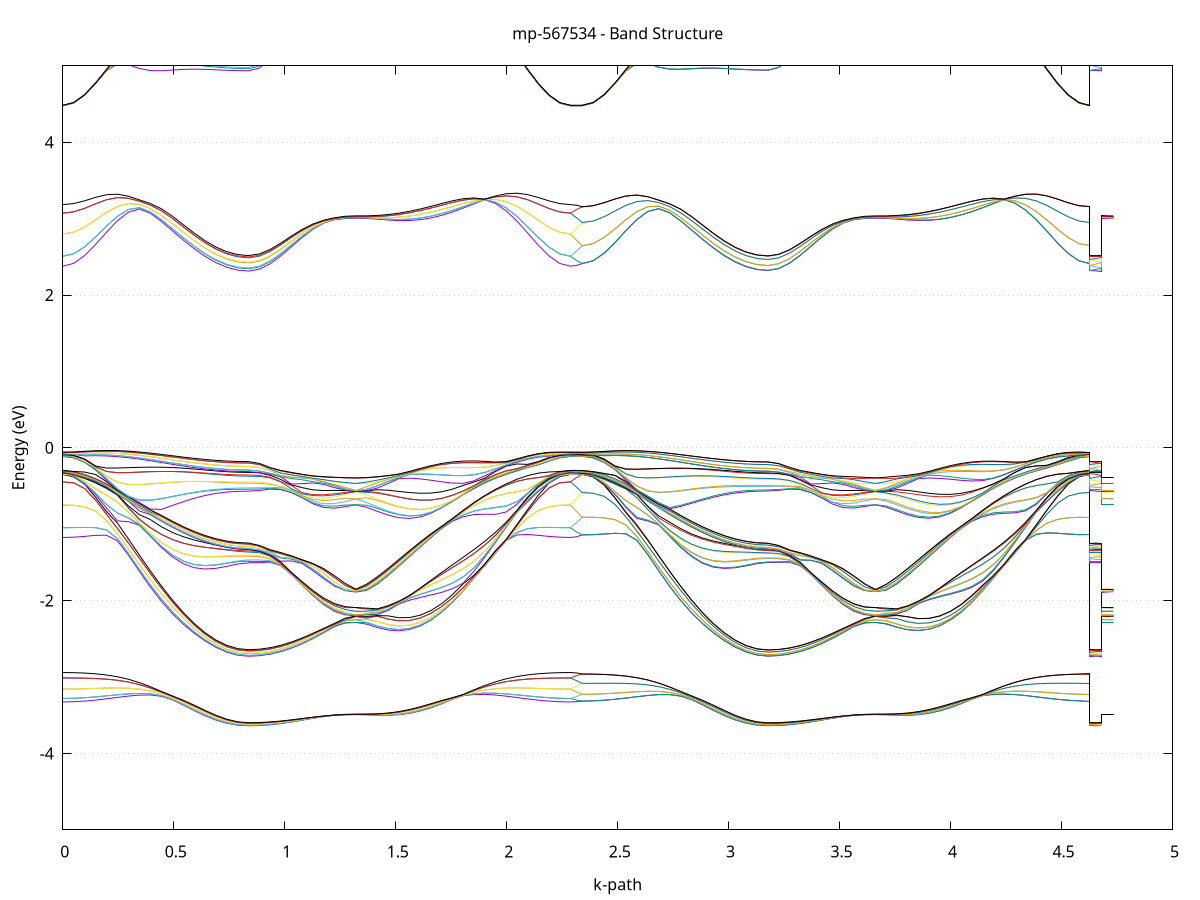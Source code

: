 set title 'mp-567534 - Band Structure'
set xlabel 'k-path'
set ylabel 'Energy (eV)'
set grid y
set yrange [-5:5]
set terminal png size 800,600
set output 'mp-567534_bands_gnuplot.png'
plot '-' using 1:2 with lines notitle, '-' using 1:2 with lines notitle, '-' using 1:2 with lines notitle, '-' using 1:2 with lines notitle, '-' using 1:2 with lines notitle, '-' using 1:2 with lines notitle, '-' using 1:2 with lines notitle, '-' using 1:2 with lines notitle, '-' using 1:2 with lines notitle, '-' using 1:2 with lines notitle, '-' using 1:2 with lines notitle, '-' using 1:2 with lines notitle, '-' using 1:2 with lines notitle, '-' using 1:2 with lines notitle, '-' using 1:2 with lines notitle, '-' using 1:2 with lines notitle, '-' using 1:2 with lines notitle, '-' using 1:2 with lines notitle, '-' using 1:2 with lines notitle, '-' using 1:2 with lines notitle, '-' using 1:2 with lines notitle, '-' using 1:2 with lines notitle, '-' using 1:2 with lines notitle, '-' using 1:2 with lines notitle, '-' using 1:2 with lines notitle, '-' using 1:2 with lines notitle, '-' using 1:2 with lines notitle, '-' using 1:2 with lines notitle, '-' using 1:2 with lines notitle, '-' using 1:2 with lines notitle, '-' using 1:2 with lines notitle, '-' using 1:2 with lines notitle, '-' using 1:2 with lines notitle, '-' using 1:2 with lines notitle, '-' using 1:2 with lines notitle, '-' using 1:2 with lines notitle, '-' using 1:2 with lines notitle, '-' using 1:2 with lines notitle, '-' using 1:2 with lines notitle, '-' using 1:2 with lines notitle, '-' using 1:2 with lines notitle, '-' using 1:2 with lines notitle, '-' using 1:2 with lines notitle, '-' using 1:2 with lines notitle, '-' using 1:2 with lines notitle, '-' using 1:2 with lines notitle, '-' using 1:2 with lines notitle, '-' using 1:2 with lines notitle, '-' using 1:2 with lines notitle, '-' using 1:2 with lines notitle, '-' using 1:2 with lines notitle, '-' using 1:2 with lines notitle, '-' using 1:2 with lines notitle, '-' using 1:2 with lines notitle, '-' using 1:2 with lines notitle, '-' using 1:2 with lines notitle, '-' using 1:2 with lines notitle, '-' using 1:2 with lines notitle, '-' using 1:2 with lines notitle, '-' using 1:2 with lines notitle, '-' using 1:2 with lines notitle, '-' using 1:2 with lines notitle, '-' using 1:2 with lines notitle, '-' using 1:2 with lines notitle, '-' using 1:2 with lines notitle, '-' using 1:2 with lines notitle, '-' using 1:2 with lines notitle, '-' using 1:2 with lines notitle, '-' using 1:2 with lines notitle, '-' using 1:2 with lines notitle, '-' using 1:2 with lines notitle, '-' using 1:2 with lines notitle, '-' using 1:2 with lines notitle, '-' using 1:2 with lines notitle, '-' using 1:2 with lines notitle, '-' using 1:2 with lines notitle, '-' using 1:2 with lines notitle, '-' using 1:2 with lines notitle, '-' using 1:2 with lines notitle, '-' using 1:2 with lines notitle, '-' using 1:2 with lines notitle, '-' using 1:2 with lines notitle, '-' using 1:2 with lines notitle, '-' using 1:2 with lines notitle, '-' using 1:2 with lines notitle, '-' using 1:2 with lines notitle, '-' using 1:2 with lines notitle, '-' using 1:2 with lines notitle, '-' using 1:2 with lines notitle, '-' using 1:2 with lines notitle, '-' using 1:2 with lines notitle, '-' using 1:2 with lines notitle, '-' using 1:2 with lines notitle, '-' using 1:2 with lines notitle, '-' using 1:2 with lines notitle, '-' using 1:2 with lines notitle, '-' using 1:2 with lines notitle, '-' using 1:2 with lines notitle, '-' using 1:2 with lines notitle, '-' using 1:2 with lines notitle, '-' using 1:2 with lines notitle, '-' using 1:2 with lines notitle, '-' using 1:2 with lines notitle, '-' using 1:2 with lines notitle, '-' using 1:2 with lines notitle, '-' using 1:2 with lines notitle, '-' using 1:2 with lines notitle, '-' using 1:2 with lines notitle, '-' using 1:2 with lines notitle, '-' using 1:2 with lines notitle, '-' using 1:2 with lines notitle, '-' using 1:2 with lines notitle, '-' using 1:2 with lines notitle, '-' using 1:2 with lines notitle, '-' using 1:2 with lines notitle, '-' using 1:2 with lines notitle, '-' using 1:2 with lines notitle, '-' using 1:2 with lines notitle, '-' using 1:2 with lines notitle, '-' using 1:2 with lines notitle, '-' using 1:2 with lines notitle, '-' using 1:2 with lines notitle, '-' using 1:2 with lines notitle, '-' using 1:2 with lines notitle, '-' using 1:2 with lines notitle, '-' using 1:2 with lines notitle, '-' using 1:2 with lines notitle, '-' using 1:2 with lines notitle, '-' using 1:2 with lines notitle, '-' using 1:2 with lines notitle, '-' using 1:2 with lines notitle, '-' using 1:2 with lines notitle, '-' using 1:2 with lines notitle, '-' using 1:2 with lines notitle, '-' using 1:2 with lines notitle, '-' using 1:2 with lines notitle, '-' using 1:2 with lines notitle, '-' using 1:2 with lines notitle, '-' using 1:2 with lines notitle, '-' using 1:2 with lines notitle, '-' using 1:2 with lines notitle, '-' using 1:2 with lines notitle, '-' using 1:2 with lines notitle, '-' using 1:2 with lines notitle, '-' using 1:2 with lines notitle, '-' using 1:2 with lines notitle, '-' using 1:2 with lines notitle, '-' using 1:2 with lines notitle, '-' using 1:2 with lines notitle, '-' using 1:2 with lines notitle, '-' using 1:2 with lines notitle, '-' using 1:2 with lines notitle, '-' using 1:2 with lines notitle, '-' using 1:2 with lines notitle, '-' using 1:2 with lines notitle, '-' using 1:2 with lines notitle, '-' using 1:2 with lines notitle, '-' using 1:2 with lines notitle, '-' using 1:2 with lines notitle, '-' using 1:2 with lines notitle, '-' using 1:2 with lines notitle, '-' using 1:2 with lines notitle, '-' using 1:2 with lines notitle, '-' using 1:2 with lines notitle, '-' using 1:2 with lines notitle, '-' using 1:2 with lines notitle, '-' using 1:2 with lines notitle, '-' using 1:2 with lines notitle, '-' using 1:2 with lines notitle, '-' using 1:2 with lines notitle, '-' using 1:2 with lines notitle, '-' using 1:2 with lines notitle, '-' using 1:2 with lines notitle, '-' using 1:2 with lines notitle, '-' using 1:2 with lines notitle, '-' using 1:2 with lines notitle, '-' using 1:2 with lines notitle, '-' using 1:2 with lines notitle, '-' using 1:2 with lines notitle, '-' using 1:2 with lines notitle, '-' using 1:2 with lines notitle, '-' using 1:2 with lines notitle, '-' using 1:2 with lines notitle, '-' using 1:2 with lines notitle, '-' using 1:2 with lines notitle, '-' using 1:2 with lines notitle, '-' using 1:2 with lines notitle, '-' using 1:2 with lines notitle, '-' using 1:2 with lines notitle, '-' using 1:2 with lines notitle, '-' using 1:2 with lines notitle, '-' using 1:2 with lines notitle
0.000000 -11.812990
0.049249 -11.809290
0.098498 -11.798190
0.147747 -11.780090
0.196997 -11.755390
0.246246 -11.724490
0.295495 -11.688290
0.344744 -11.647690
0.393993 -11.603790
0.443242 -11.557890
0.492491 -11.511190
0.541741 -11.465290
0.590990 -11.421790
0.640239 -11.382090
0.689488 -11.347790
0.738737 -11.320190
0.787986 -11.301090
0.837235 -11.293790
0.837235 -11.293790
0.885573 -11.292390
0.933911 -11.288390
0.982249 -11.282090
1.030587 -11.273790
1.078924 -11.264190
1.127262 -11.253990
1.175600 -11.244290
1.223938 -11.236090
1.272276 -11.230990
1.320613 -11.227890
1.320613 -11.227890
1.368951 -11.232590
1.417289 -11.243490
1.465627 -11.260390
1.513965 -11.283290
1.562302 -11.311890
1.610640 -11.345990
1.658978 -11.384690
1.707316 -11.427090
1.755654 -11.472090
1.803991 -11.518390
1.852329 -11.564890
1.900667 -11.610090
1.949005 -11.652990
1.997343 -11.692490
2.045680 -11.727590
2.094018 -11.757390
2.142356 -11.781290
2.190694 -11.798790
2.239032 -11.809390
2.287370 -11.812990
2.287370 -11.812990
2.313864 -11.812390
2.340358 -11.810890
2.340358 -11.810890
2.389607 -11.807190
2.438856 -11.796190
2.488106 -11.778090
2.537355 -11.753390
2.586604 -11.722590
2.635853 -11.686490
2.685102 -11.645990
2.734351 -11.602190
2.783600 -11.556290
2.832850 -11.509790
2.882099 -11.464090
2.931348 -11.420690
2.980597 -11.381190
3.029846 -11.346990
3.079095 -11.319590
3.128344 -11.300590
3.177594 -11.293390
3.177594 -11.293390
3.225931 -11.291990
3.274269 -11.288090
3.322607 -11.281690
3.370945 -11.273490
3.419283 -11.263990
3.467620 -11.253890
3.515958 -11.244290
3.564296 -11.236090
3.612634 -11.230890
3.660972 -11.227890
3.660972 -11.227890
3.709309 -11.232590
3.757647 -11.243490
3.805985 -11.260190
3.854323 -11.282790
3.902661 -11.311290
3.950998 -11.345190
3.999336 -11.383690
4.047674 -11.425990
4.096012 -11.470790
4.144350 -11.516990
4.192687 -11.563290
4.241025 -11.608490
4.289363 -11.651290
4.337701 -11.690690
4.386039 -11.725690
4.434376 -11.755490
4.482714 -11.779290
4.531052 -11.796690
4.579390 -11.807390
4.627728 -11.810890
4.627728 -11.293390
4.654222 -11.293690
4.680716 -11.293790
4.680716 -11.227890
4.707211 -11.227890
4.733705 -11.227890
e
0.000000 -11.804790
0.049249 -11.801090
0.098498 -11.790090
0.147747 -11.772190
0.196997 -11.747490
0.246246 -11.716890
0.295495 -11.680990
0.344744 -11.640690
0.393993 -11.597090
0.443242 -11.551590
0.492491 -11.505390
0.541741 -11.460090
0.590990 -11.417190
0.640239 -11.378090
0.689488 -11.344390
0.738737 -11.317290
0.787986 -11.298790
0.837235 -11.291690
0.837235 -11.291690
0.885573 -11.290390
0.933911 -11.286490
0.982249 -11.280290
1.030587 -11.272190
1.078924 -11.262890
1.127262 -11.253090
1.175600 -11.243690
1.223938 -11.235890
1.272276 -11.230590
1.320613 -11.227890
1.320613 -11.227890
1.368951 -11.232090
1.417289 -11.242590
1.465627 -11.258890
1.513965 -11.281090
1.562302 -11.309090
1.610640 -11.342490
1.658978 -11.380490
1.707316 -11.422290
1.755654 -11.466790
1.803991 -11.512590
1.852329 -11.558490
1.900667 -11.603390
1.949005 -11.645990
1.997343 -11.685090
2.045680 -11.719890
2.094018 -11.749590
2.142356 -11.773290
2.190694 -11.790690
2.239032 -11.801190
2.287370 -11.804790
2.287370 -11.804790
2.313864 -11.808290
2.340358 -11.810790
2.340358 -11.810790
2.389607 -11.807090
2.438856 -11.796090
2.488106 -11.777990
2.537355 -11.753290
2.586604 -11.722490
2.635853 -11.686390
2.685102 -11.645890
2.734351 -11.601990
2.783600 -11.556190
2.832850 -11.509590
2.882099 -11.463890
2.931348 -11.420490
2.980597 -11.380990
3.029846 -11.346790
3.079095 -11.319290
3.128344 -11.300390
3.177594 -11.293090
3.177594 -11.293090
3.225931 -11.291790
3.274269 -11.287790
3.322607 -11.281490
3.370945 -11.273190
3.419283 -11.263690
3.467620 -11.253590
3.515958 -11.243890
3.564296 -11.235890
3.612634 -11.230590
3.660972 -11.227890
3.660972 -11.227890
3.709309 -11.232190
3.757647 -11.243090
3.805985 -11.259890
3.854323 -11.282590
3.902661 -11.311090
3.950998 -11.344990
3.999336 -11.383490
4.047674 -11.425790
4.096012 -11.470590
4.144350 -11.516890
4.192687 -11.563190
4.241025 -11.608290
4.289363 -11.651190
4.337701 -11.690590
4.386039 -11.725590
4.434376 -11.755290
4.482714 -11.779190
4.531052 -11.796590
4.579390 -11.807190
4.627728 -11.810790
4.627728 -11.293090
4.654222 -11.292590
4.680716 -11.291690
4.680716 -11.227890
4.707211 -11.227890
4.733705 -11.227890
e
0.000000 -11.804690
0.049249 -11.801090
0.098498 -11.790090
0.147747 -11.772090
0.196997 -11.747490
0.246246 -11.716890
0.295495 -11.680890
0.344744 -11.640590
0.393993 -11.597090
0.443242 -11.551590
0.492491 -11.505390
0.541741 -11.460090
0.590990 -11.417090
0.640239 -11.378090
0.689488 -11.344290
0.738737 -11.317290
0.787986 -11.298790
0.837235 -11.291690
0.837235 -11.291690
0.885573 -11.290390
0.933911 -11.286490
0.982249 -11.280190
1.030587 -11.272190
1.078924 -11.262790
1.127262 -11.252990
1.175600 -11.243690
1.223938 -11.235890
1.272276 -11.230590
1.320613 -11.227690
1.320613 -11.227690
1.368951 -11.232090
1.417289 -11.242590
1.465627 -11.258890
1.513965 -11.281090
1.562302 -11.309090
1.610640 -11.342490
1.658978 -11.380490
1.707316 -11.422290
1.755654 -11.466690
1.803991 -11.512490
1.852329 -11.558490
1.900667 -11.603390
1.949005 -11.645890
1.997343 -11.685090
2.045680 -11.719890
2.094018 -11.749490
2.142356 -11.773290
2.190694 -11.790590
2.239032 -11.801190
2.287370 -11.804690
2.287370 -11.804690
2.313864 -11.800390
2.340358 -11.795290
2.340358 -11.795290
2.389607 -11.791590
2.438856 -11.780790
2.488106 -11.762890
2.537355 -11.738390
2.586604 -11.707990
2.635853 -11.672390
2.685102 -11.632490
2.734351 -11.589390
2.783600 -11.544290
2.832850 -11.498690
2.882099 -11.453990
2.931348 -11.411790
2.980597 -11.373390
3.029846 -11.340390
3.079095 -11.314090
3.128344 -11.296190
3.177594 -11.289390
3.177594 -11.289390
3.225931 -11.288090
3.274269 -11.284290
3.322607 -11.278290
3.370945 -11.270590
3.419283 -11.261590
3.467620 -11.252290
3.515958 -11.243390
3.564296 -11.235890
3.612634 -11.230590
3.660972 -11.227690
3.660972 -11.227690
3.709309 -11.231890
3.757647 -11.241790
3.805985 -11.257390
3.854323 -11.278690
3.902661 -11.305890
3.950998 -11.338490
3.999336 -11.375690
4.047674 -11.416790
4.096012 -11.460490
4.144350 -11.505790
4.192687 -11.551190
4.241025 -11.595490
4.289363 -11.637690
4.337701 -11.676490
4.386039 -11.710990
4.434376 -11.740490
4.482714 -11.763990
4.531052 -11.781290
4.579390 -11.791790
4.627728 -11.795290
4.627728 -11.289390
4.654222 -11.290590
4.680716 -11.291690
4.680716 -11.227690
4.707211 -11.227690
4.733705 -11.227690
e
0.000000 -11.783990
0.049249 -11.780390
0.098498 -11.769590
0.147747 -11.751890
0.196997 -11.727690
0.246246 -11.697490
0.295495 -11.662190
0.344744 -11.622690
0.393993 -11.580090
0.443242 -11.535590
0.492491 -11.490590
0.541741 -11.446590
0.590990 -11.405090
0.640239 -11.367590
0.689488 -11.335390
0.738737 -11.309790
0.787986 -11.292490
0.837235 -11.286090
0.837235 -11.286090
0.885573 -11.284790
0.933911 -11.281190
0.982249 -11.275390
1.030587 -11.267890
1.078924 -11.259290
1.127262 -11.250390
1.175600 -11.242290
1.223938 -11.235790
1.272276 -11.230490
1.320613 -11.227690
1.320613 -11.227690
1.368951 -11.231190
1.417289 -11.240290
1.465627 -11.254990
1.513965 -11.275490
1.562302 -11.301790
1.610640 -11.333390
1.658978 -11.369790
1.707316 -11.409990
1.755654 -11.452990
1.803991 -11.497490
1.852329 -11.542290
1.900667 -11.586190
1.949005 -11.627890
1.997343 -11.666290
2.045680 -11.700490
2.094018 -11.729690
2.142356 -11.753090
2.190694 -11.770090
2.239032 -11.780590
2.287370 -11.783990
2.287370 -11.783990
2.313864 -11.789590
2.340358 -11.795290
2.340358 -11.795290
2.389607 -11.791590
2.438856 -11.780690
2.488106 -11.762890
2.537355 -11.738390
2.586604 -11.707990
2.635853 -11.672390
2.685102 -11.632390
2.734351 -11.589290
2.783600 -11.544290
2.832850 -11.498590
2.882099 -11.453890
2.931348 -11.411590
2.980597 -11.373190
3.029846 -11.340190
3.079095 -11.313790
3.128344 -11.295790
3.177594 -11.288990
3.177594 -11.288990
3.225931 -11.287690
3.274269 -11.283890
3.322607 -11.277790
3.370945 -11.269990
3.419283 -11.260990
3.467620 -11.251490
3.515958 -11.242590
3.564296 -11.235790
3.612634 -11.230490
3.660972 -11.227690
3.660972 -11.227690
3.709309 -11.231290
3.757647 -11.241290
3.805985 -11.256890
3.854323 -11.278390
3.902661 -11.305590
3.950998 -11.338190
3.999336 -11.375590
4.047674 -11.416590
4.096012 -11.460390
4.144350 -11.505690
4.192687 -11.551090
4.241025 -11.595490
4.289363 -11.637690
4.337701 -11.676490
4.386039 -11.710990
4.434376 -11.740390
4.482714 -11.763990
4.531052 -11.781290
4.579390 -11.791690
4.627728 -11.795290
4.627728 -11.288990
4.654222 -11.287590
4.680716 -11.286090
4.680716 -11.227690
4.707211 -11.227690
4.733705 -11.227690
e
0.000000 -11.782790
0.049249 -11.779190
0.098498 -11.768390
0.147747 -11.750690
0.196997 -11.726490
0.246246 -11.696390
0.295495 -11.661090
0.344744 -11.621590
0.393993 -11.578990
0.443242 -11.534490
0.492491 -11.489590
0.541741 -11.445690
0.590990 -11.404190
0.640239 -11.366790
0.689488 -11.334590
0.738737 -11.309190
0.787986 -11.291990
0.837235 -11.285590
0.837235 -11.285590
0.885573 -11.284390
0.933911 -11.280690
0.982249 -11.274990
1.030587 -11.267590
1.078924 -11.259090
1.127262 -11.250390
1.175600 -11.241890
1.223938 -11.234390
1.272276 -11.229090
1.320613 -11.226590
1.320613 -11.226590
1.368951 -11.230890
1.417289 -11.239990
1.465627 -11.254490
1.513965 -11.274890
1.562302 -11.301090
1.610640 -11.332590
1.658978 -11.368990
1.707316 -11.409090
1.755654 -11.452090
1.803991 -11.496490
1.852329 -11.541290
1.900667 -11.585090
1.949005 -11.626790
1.997343 -11.665190
2.045680 -11.699290
2.094018 -11.728490
2.142356 -11.751790
2.190694 -11.768890
2.239032 -11.779290
2.287370 -11.782790
2.287370 -11.782790
2.313864 -11.777090
2.340358 -11.770890
2.340358 -11.770890
2.389607 -11.767290
2.438856 -11.756590
2.488106 -11.738990
2.537355 -11.714990
2.586604 -11.685190
2.635853 -11.650290
2.685102 -11.611190
2.734351 -11.569090
2.783600 -11.525190
2.832850 -11.480990
2.882099 -11.437790
2.931348 -11.397190
2.980597 -11.360590
3.029846 -11.329290
3.079095 -11.304690
3.128344 -11.288290
3.177594 -11.282290
3.177594 -11.282290
3.225931 -11.281090
3.274269 -11.277590
3.322607 -11.272190
3.370945 -11.265190
3.419283 -11.257290
3.467620 -11.249190
3.515958 -11.241590
3.564296 -11.234390
3.612634 -11.229090
3.660972 -11.226590
3.660972 -11.226590
3.709309 -11.230690
3.757647 -11.238890
3.805985 -11.252390
3.854323 -11.271690
3.902661 -11.296790
3.950998 -11.327290
3.999336 -11.362690
4.047674 -11.401890
4.096012 -11.443990
4.144350 -11.487790
4.192687 -11.531890
4.241025 -11.575090
4.289363 -11.616290
4.337701 -11.654290
4.386039 -11.688190
4.434376 -11.716990
4.482714 -11.740190
4.531052 -11.757090
4.579390 -11.767490
4.627728 -11.770890
4.627728 -11.282290
4.654222 -11.283890
4.680716 -11.285590
4.680716 -11.226590
4.707211 -11.226590
4.733705 -11.226590
e
0.000000 -11.759290
0.049249 -11.755690
0.098498 -11.745090
0.147747 -11.727690
0.196997 -11.703790
0.246246 -11.674190
0.295495 -11.639590
0.344744 -11.600890
0.393993 -11.559190
0.443242 -11.515790
0.492491 -11.472190
0.541741 -11.429590
0.590990 -11.389690
0.640239 -11.353790
0.689488 -11.323190
0.738737 -11.299190
0.787986 -11.283090
0.837235 -11.277290
0.837235 -11.277290
0.885573 -11.276190
0.933911 -11.272790
0.982249 -11.267590
1.030587 -11.260990
1.078924 -11.253690
1.127262 -11.246390
1.175600 -11.239790
1.223938 -11.234090
1.272276 -11.228990
1.320613 -11.226590
1.320613 -11.226590
1.368951 -11.229390
1.417289 -11.236490
1.465627 -11.249090
1.513965 -11.267390
1.562302 -11.291590
1.610640 -11.321290
1.658978 -11.355790
1.707316 -11.394290
1.755654 -11.435690
1.803991 -11.478890
1.852329 -11.522390
1.900667 -11.565190
1.949005 -11.605890
1.997343 -11.643590
2.045680 -11.677190
2.094018 -11.705790
2.142356 -11.728790
2.190694 -11.745590
2.239032 -11.755890
2.287370 -11.759290
2.287370 -11.759290
2.313864 -11.764790
2.340358 -11.770590
2.340358 -11.770590
2.389607 -11.766990
2.438856 -11.756290
2.488106 -11.738790
2.537355 -11.714690
2.586604 -11.684890
2.635853 -11.649990
2.685102 -11.610890
2.734351 -11.568790
2.783600 -11.524890
2.832850 -11.480590
2.882099 -11.437390
2.931348 -11.396690
2.980597 -11.360090
3.029846 -11.328790
3.079095 -11.303990
3.128344 -11.287390
3.177594 -11.281190
3.177594 -11.281190
3.225931 -11.279990
3.274269 -11.276590
3.322607 -11.270990
3.370945 -11.263990
3.419283 -11.255990
3.467620 -11.247790
3.515958 -11.240290
3.564296 -11.234090
3.612634 -11.228990
3.660972 -11.226590
3.660972 -11.226590
3.709309 -11.229690
3.757647 -11.237890
3.805985 -11.251590
3.854323 -11.270990
3.902661 -11.296190
3.950998 -11.326790
3.999336 -11.362190
4.047674 -11.401490
4.096012 -11.443690
4.144350 -11.487390
4.192687 -11.531490
4.241025 -11.574790
4.289363 -11.615990
4.337701 -11.653990
4.386039 -11.687890
4.434376 -11.716690
4.482714 -11.739890
4.531052 -11.756790
4.579390 -11.767190
4.627728 -11.770590
4.627728 -11.281190
4.654222 -11.279490
4.680716 -11.277290
4.680716 -11.226590
4.707211 -11.226590
4.733705 -11.226590
e
0.000000 -11.759290
0.049249 -11.755690
0.098498 -11.745090
0.147747 -11.727590
0.196997 -11.703790
0.246246 -11.674190
0.295495 -11.639590
0.344744 -11.600890
0.393993 -11.559190
0.443242 -11.515790
0.492491 -11.472090
0.541741 -11.429590
0.590990 -11.389690
0.640239 -11.353790
0.689488 -11.323190
0.738737 -11.299090
0.787986 -11.283090
0.837235 -11.277290
0.837235 -11.277290
0.885573 -11.276090
0.933911 -11.272790
0.982249 -11.267590
1.030587 -11.260990
1.078924 -11.253590
1.127262 -11.246390
1.175600 -11.239790
1.223938 -11.234090
1.272276 -11.228990
1.320613 -11.226490
1.320613 -11.226490
1.368951 -11.229390
1.417289 -11.236490
1.465627 -11.248990
1.513965 -11.267390
1.562302 -11.291590
1.610640 -11.321290
1.658978 -11.355790
1.707316 -11.394290
1.755654 -11.435690
1.803991 -11.478790
1.852329 -11.522390
1.900667 -11.565190
1.949005 -11.605890
1.997343 -11.643590
2.045680 -11.677090
2.094018 -11.705790
2.142356 -11.728790
2.190694 -11.745590
2.239032 -11.755790
2.287370 -11.759290
2.287370 -11.759290
2.313864 -11.754690
2.340358 -11.751190
2.340358 -11.751190
2.389607 -11.747590
2.438856 -11.736990
2.488106 -11.719690
2.537355 -11.695990
2.586604 -11.666490
2.635853 -11.632090
2.685102 -11.593590
2.734351 -11.552190
2.783600 -11.509190
2.832850 -11.465890
2.882099 -11.423790
2.931348 -11.384290
2.980597 -11.348890
3.029846 -11.318790
3.079095 -11.295090
3.128344 -11.279190
3.177594 -11.273490
3.177594 -11.273490
3.225931 -11.272390
3.274269 -11.269190
3.322607 -11.264190
3.370945 -11.257890
3.419283 -11.251290
3.467620 -11.244990
3.515958 -11.239390
3.564296 -11.233990
3.612634 -11.228990
3.660972 -11.226490
3.660972 -11.226490
3.709309 -11.228990
3.757647 -11.235090
3.805985 -11.246690
3.854323 -11.264290
3.902661 -11.287790
3.950998 -11.316890
3.999336 -11.350890
4.047674 -11.388890
4.096012 -11.429790
4.144350 -11.472490
4.192687 -11.515690
4.241025 -11.558090
4.289363 -11.598590
4.337701 -11.636090
4.386039 -11.669390
4.434376 -11.697890
4.482714 -11.720790
4.531052 -11.737590
4.579390 -11.747790
4.627728 -11.751190
4.627728 -11.273490
4.654222 -11.275090
4.680716 -11.277290
4.680716 -11.226490
4.707211 -11.226490
4.733705 -11.226490
e
0.000000 -11.748190
0.049249 -11.744690
0.098498 -11.734090
0.147747 -11.716790
0.196997 -11.693090
0.246246 -11.663690
0.295495 -11.629290
0.344744 -11.590890
0.393993 -11.549690
0.443242 -11.506690
0.492491 -11.463490
0.541741 -11.421590
0.590990 -11.382190
0.640239 -11.346890
0.689488 -11.316890
0.738737 -11.293190
0.787986 -11.276990
0.837235 -11.270890
0.837235 -11.270890
0.885573 -11.269690
0.933911 -11.266390
0.982249 -11.261190
1.030587 -11.254490
1.078924 -11.247090
1.127262 -11.242790
1.175600 -11.238190
1.223938 -11.233390
1.272276 -11.228490
1.320613 -11.226490
1.320613 -11.226490
1.368951 -11.227690
1.417289 -11.233590
1.465627 -11.245290
1.513965 -11.262790
1.562302 -11.286190
1.610640 -11.315090
1.658978 -11.348890
1.707316 -11.386790
1.755654 -11.427590
1.803991 -11.470090
1.852329 -11.513190
1.900667 -11.555490
1.949005 -11.595890
1.997343 -11.633290
2.045680 -11.666590
2.094018 -11.694990
2.142356 -11.717890
2.190694 -11.734590
2.239032 -11.744790
2.287370 -11.748190
2.287370 -11.748190
2.313864 -11.748990
2.340358 -11.751190
2.340358 -11.751190
2.389607 -11.747590
2.438856 -11.736990
2.488106 -11.719590
2.537355 -11.695890
2.586604 -11.666490
2.635853 -11.631990
2.685102 -11.593590
2.734351 -11.552190
2.783600 -11.509190
2.832850 -11.465790
2.882099 -11.423690
2.931348 -11.384190
2.980597 -11.348790
3.029846 -11.318590
3.079095 -11.294690
3.128344 -11.278590
3.177594 -11.272590
3.177594 -11.272590
3.225931 -11.271490
3.274269 -11.268190
3.322607 -11.262990
3.370945 -11.256490
3.419283 -11.249490
3.467620 -11.243390
3.515958 -11.238190
3.564296 -11.233390
3.612634 -11.228490
3.660972 -11.226490
3.660972 -11.226490
3.709309 -11.227890
3.757647 -11.234290
3.805985 -11.246190
3.854323 -11.263990
3.902661 -11.287590
3.950998 -11.316790
3.999336 -11.350790
4.047674 -11.388790
4.096012 -11.429790
4.144350 -11.472490
4.192687 -11.515690
4.241025 -11.558090
4.289363 -11.598590
4.337701 -11.635990
4.386039 -11.669390
4.434376 -11.697890
4.482714 -11.720790
4.531052 -11.737490
4.579390 -11.747690
4.627728 -11.751190
4.627728 -11.272590
4.654222 -11.271490
4.680716 -11.270890
4.680716 -11.226490
4.707211 -11.226490
4.733705 -11.226490
e
0.000000 -11.369390
0.049249 -11.368390
0.098498 -11.365290
0.147747 -11.360290
0.196997 -11.353490
0.246246 -11.345090
0.295495 -11.335490
0.344744 -11.324990
0.393993 -11.313890
0.443242 -11.302690
0.492491 -11.291690
0.541741 -11.281490
0.590990 -11.272390
0.640239 -11.265090
0.689488 -11.259890
0.738737 -11.257490
0.787986 -11.257590
0.837235 -11.258390
0.837235 -11.258390
0.885573 -11.257890
0.933911 -11.256390
0.982249 -11.253990
1.030587 -11.250890
1.078924 -11.246990
1.127262 -11.239390
1.175600 -11.232690
1.223938 -11.227990
1.272276 -11.226290
1.320613 -11.226490
1.320613 -11.226490
1.368951 -11.227290
1.417289 -11.229990
1.465627 -11.233890
1.513965 -11.238990
1.562302 -11.245290
1.610640 -11.252890
1.658978 -11.261490
1.707316 -11.271190
1.755654 -11.281690
1.803991 -11.292690
1.852329 -11.303990
1.900667 -11.315290
1.949005 -11.326290
1.997343 -11.336590
2.045680 -11.345890
2.094018 -11.353990
2.142356 -11.360590
2.190694 -11.365490
2.239032 -11.368390
2.287370 -11.369390
2.287370 -11.369390
2.313864 -11.368490
2.340358 -11.365790
2.340358 -11.365790
2.389607 -11.364790
2.438856 -11.361690
2.488106 -11.356790
2.537355 -11.349990
2.586604 -11.341790
2.635853 -11.332290
2.685102 -11.321990
2.734351 -11.311090
2.783600 -11.299990
2.832850 -11.289290
2.882099 -11.279190
2.931348 -11.270390
2.980597 -11.263190
3.029846 -11.258290
3.079095 -11.255890
3.128344 -11.255990
3.177594 -11.256590
3.177594 -11.256590
3.225931 -11.256090
3.274269 -11.254590
3.322607 -11.252190
3.370945 -11.248790
3.419283 -11.244490
3.467620 -11.238790
3.515958 -11.232590
3.564296 -11.227990
3.612634 -11.226290
3.660972 -11.226490
3.660972 -11.226490
3.709309 -11.227090
3.757647 -11.229390
3.805985 -11.232990
3.854323 -11.237790
3.902661 -11.243890
3.950998 -11.251190
3.999336 -11.259690
4.047674 -11.269090
4.096012 -11.279390
4.144350 -11.290190
4.192687 -11.301290
4.241025 -11.312390
4.289363 -11.323190
4.337701 -11.333390
4.386039 -11.342590
4.434376 -11.350590
4.482714 -11.357090
4.531052 -11.361890
4.579390 -11.364790
4.627728 -11.365790
4.627728 -11.256590
4.654222 -11.257790
4.680716 -11.258390
4.680716 -11.226490
4.707211 -11.226490
4.733705 -11.226490
e
0.000000 -11.355790
0.049249 -11.354790
0.098498 -11.351890
0.147747 -11.347090
0.196997 -11.340590
0.246246 -11.332690
0.295495 -11.323590
0.344744 -11.313690
0.393993 -11.303190
0.443242 -11.292690
0.492491 -11.282490
0.541741 -11.272990
0.590990 -11.264790
0.640239 -11.258090
0.689488 -11.253590
0.738737 -11.251390
0.787986 -11.251390
0.837235 -11.251790
0.837235 -11.251790
0.885573 -11.251290
0.933911 -11.249890
0.982249 -11.247490
1.030587 -11.244290
1.078924 -11.240290
1.127262 -11.235790
1.175600 -11.231090
1.223938 -11.227490
1.272276 -11.225990
1.320613 -11.226490
1.320613 -11.226490
1.368951 -11.225690
1.417289 -11.227190
1.465627 -11.230190
1.513965 -11.234490
1.562302 -11.239990
1.610640 -11.246690
1.658978 -11.254590
1.707316 -11.263490
1.755654 -11.273090
1.803991 -11.283390
1.852329 -11.293890
1.900667 -11.304490
1.949005 -11.314890
1.997343 -11.324590
2.045680 -11.333490
2.094018 -11.341090
2.142356 -11.347390
2.190694 -11.351990
2.239032 -11.354790
2.287370 -11.355790
2.287370 -11.355790
2.313864 -11.361490
2.340358 -11.365790
2.340358 -11.365790
2.389607 -11.364790
2.438856 -11.361690
2.488106 -11.356690
2.537355 -11.349990
2.586604 -11.341790
2.635853 -11.332290
2.685102 -11.321990
2.734351 -11.310990
2.783600 -11.299990
2.832850 -11.289190
2.882099 -11.279190
2.931348 -11.270290
2.980597 -11.263090
3.029846 -11.257990
3.079095 -11.255490
3.128344 -11.255390
3.177594 -11.255690
3.177594 -11.255690
3.225931 -11.255190
3.274269 -11.253590
3.322607 -11.250990
3.370945 -11.247390
3.419283 -11.242690
3.467620 -11.237190
3.515958 -11.231490
3.564296 -11.227490
3.612634 -11.225990
3.660972 -11.226490
3.660972 -11.226490
3.709309 -11.225990
3.757647 -11.228590
3.805985 -11.232490
3.854323 -11.237490
3.902661 -11.243690
3.950998 -11.251090
3.999336 -11.259590
4.047674 -11.269090
4.096012 -11.279290
4.144350 -11.290190
4.192687 -11.301290
4.241025 -11.312390
4.289363 -11.323190
4.337701 -11.333390
4.386039 -11.342590
4.434376 -11.350590
4.482714 -11.357090
4.531052 -11.361890
4.579390 -11.364790
4.627728 -11.365790
4.627728 -11.255690
4.654222 -11.254090
4.680716 -11.251790
4.680716 -11.226490
4.707211 -11.226490
4.733705 -11.226490
e
0.000000 -11.355790
0.049249 -11.354790
0.098498 -11.351790
0.147747 -11.346990
0.196997 -11.340590
0.246246 -11.332690
0.295495 -11.323590
0.344744 -11.313590
0.393993 -11.303190
0.443242 -11.292690
0.492491 -11.282490
0.541741 -11.272990
0.590990 -11.264690
0.640239 -11.258090
0.689488 -11.253490
0.738737 -11.251390
0.787986 -11.251390
0.837235 -11.251790
0.837235 -11.251790
0.885573 -11.251290
0.933911 -11.249790
0.982249 -11.247390
1.030587 -11.244190
1.078924 -11.240290
1.127262 -11.235690
1.175600 -11.231090
1.223938 -11.227390
1.272276 -11.225990
1.320613 -11.226390
1.320613 -11.226390
1.368951 -11.225690
1.417289 -11.227190
1.465627 -11.230190
1.513965 -11.234490
1.562302 -11.239990
1.610640 -11.246690
1.658978 -11.254590
1.707316 -11.263390
1.755654 -11.273090
1.803991 -11.283390
1.852329 -11.293890
1.900667 -11.304490
1.949005 -11.314790
1.997343 -11.324590
2.045680 -11.333390
2.094018 -11.341090
2.142356 -11.347390
2.190694 -11.351990
2.239032 -11.354790
2.287370 -11.355790
2.287370 -11.355790
2.313864 -11.348990
2.340358 -11.341590
2.340358 -11.341590
2.389607 -11.340690
2.438856 -11.337890
2.488106 -11.333390
2.537355 -11.327290
2.586604 -11.319890
2.635853 -11.311390
2.685102 -11.302090
2.734351 -11.292490
2.783600 -11.282690
2.832850 -11.273390
2.882099 -11.264790
2.931348 -11.257390
2.980597 -11.251690
3.029846 -11.247890
3.079095 -11.246490
3.128344 -11.246990
3.177594 -11.247690
3.177594 -11.247690
3.225931 -11.247290
3.274269 -11.245990
3.322607 -11.243890
3.370945 -11.241190
3.419283 -11.237890
3.467620 -11.234290
3.515958 -11.230590
3.564296 -11.227390
3.612634 -11.225990
3.660972 -11.226390
3.660972 -11.226390
3.709309 -11.225390
3.757647 -11.225890
3.805985 -11.227790
3.854323 -11.230990
3.902661 -11.235490
3.950998 -11.241190
3.999336 -11.248090
4.047674 -11.255990
4.096012 -11.264790
4.144350 -11.274090
4.192687 -11.283790
4.241025 -11.293590
4.289363 -11.303290
4.337701 -11.312290
4.386039 -11.320590
4.434376 -11.327790
4.482714 -11.333690
4.531052 -11.338090
4.579390 -11.340690
4.627728 -11.341590
4.627728 -11.247690
4.654222 -11.249490
4.680716 -11.251790
4.680716 -11.226390
4.707211 -11.226390
4.733705 -11.226390
e
0.000000 -11.325490
0.049249 -11.324690
0.098498 -11.322090
0.147747 -11.317890
0.196997 -11.312290
0.246246 -11.305490
0.295495 -11.297690
0.344744 -11.289190
0.393993 -11.280390
0.443242 -11.271690
0.492491 -11.263290
0.541741 -11.255790
0.590990 -11.249390
0.640239 -11.244690
0.689488 -11.241890
0.738737 -11.241190
0.787986 -11.242290
0.837235 -11.243290
0.837235 -11.243290
0.885573 -11.242890
0.933911 -11.241790
0.982249 -11.239990
1.030587 -11.237690
1.078924 -11.234890
1.127262 -11.231990
1.175600 -11.229190
1.223938 -11.227090
1.272276 -11.225990
1.320613 -11.226390
1.320613 -11.226390
1.368951 -11.224690
1.417289 -11.224190
1.465627 -11.225090
1.513965 -11.227190
1.562302 -11.230690
1.610640 -11.235290
1.658978 -11.241090
1.707316 -11.247890
1.755654 -11.255490
1.803991 -11.263890
1.852329 -11.272590
1.900667 -11.281490
1.949005 -11.290190
1.997343 -11.298490
2.045680 -11.306090
2.094018 -11.312790
2.142356 -11.318190
2.190694 -11.322190
2.239032 -11.324690
2.287370 -11.325490
2.287370 -11.325490
2.313864 -11.333490
2.340358 -11.341290
2.340358 -11.341290
2.389607 -11.340290
2.438856 -11.337590
2.488106 -11.332990
2.537355 -11.326990
2.586604 -11.319490
2.635853 -11.310990
2.685102 -11.301690
2.734351 -11.291990
2.783600 -11.282290
2.832850 -11.272990
2.882099 -11.264290
2.931348 -11.256890
2.980597 -11.251090
3.029846 -11.247290
3.079095 -11.245790
3.128344 -11.246090
3.177594 -11.246590
3.177594 -11.246590
3.225931 -11.246190
3.274269 -11.244890
3.322607 -11.242790
3.370945 -11.239990
3.419283 -11.236590
3.467620 -11.232890
3.515958 -11.229390
3.564296 -11.227090
3.612634 -11.225990
3.660972 -11.226390
3.660972 -11.226390
3.709309 -11.224790
3.757647 -11.224990
3.805985 -11.226990
3.854323 -11.230290
3.902661 -11.234890
3.950998 -11.240690
3.999336 -11.247590
4.047674 -11.255490
4.096012 -11.264290
4.144350 -11.273690
4.192687 -11.283390
4.241025 -11.293190
4.289363 -11.302890
4.337701 -11.311990
4.386039 -11.320190
4.434376 -11.327490
4.482714 -11.333290
4.531052 -11.337690
4.579390 -11.340390
4.627728 -11.341290
4.627728 -11.246590
4.654222 -11.244890
4.680716 -11.243290
4.680716 -11.226390
4.707211 -11.226390
4.733705 -11.226390
e
0.000000 -11.325290
0.049249 -11.324490
0.098498 -11.321890
0.147747 -11.317690
0.196997 -11.312090
0.246246 -11.305190
0.295495 -11.297390
0.344744 -11.288790
0.393993 -11.279990
0.443242 -11.271190
0.492491 -11.262790
0.541741 -11.255190
0.590990 -11.248890
0.640239 -11.244090
0.689488 -11.241190
0.738737 -11.240490
0.787986 -11.241590
0.837235 -11.242490
0.837235 -11.242490
0.885573 -11.242090
0.933911 -11.240990
0.982249 -11.239190
1.030587 -11.236890
1.078924 -11.234090
1.127262 -11.231090
1.175600 -11.227990
1.223938 -11.225290
1.272276 -11.223890
1.320613 -11.223890
1.320613 -11.223890
1.368951 -11.223290
1.417289 -11.223290
1.465627 -11.224290
1.513965 -11.226490
1.562302 -11.229990
1.610640 -11.234690
1.658978 -11.240490
1.707316 -11.247290
1.755654 -11.254990
1.803991 -11.263390
1.852329 -11.272190
1.900667 -11.281090
1.949005 -11.289890
1.997343 -11.298190
2.045680 -11.305890
2.094018 -11.312490
2.142356 -11.317990
2.190694 -11.321990
2.239032 -11.324490
2.287370 -11.325290
2.287370 -11.325290
2.313864 -11.317590
2.340358 -11.310290
2.340358 -11.310290
2.389607 -11.309490
2.438856 -11.307190
2.488106 -11.303290
2.537355 -11.298190
2.586604 -11.291890
2.635853 -11.284690
2.685102 -11.276990
2.734351 -11.269090
2.783600 -11.261190
2.832850 -11.253890
2.882099 -11.247290
2.931348 -11.241990
2.980597 -11.238190
3.029846 -11.236290
3.079095 -11.236490
3.128344 -11.238290
3.177594 -11.239490
3.177594 -11.239490
3.225931 -11.239190
3.274269 -11.238290
3.322607 -11.236790
3.370945 -11.234790
3.419283 -11.232590
3.467620 -11.230290
3.515958 -11.227790
3.564296 -11.225290
3.612634 -11.223890
3.660972 -11.223890
3.660972 -11.223890
3.709309 -11.223190
3.757647 -11.222590
3.805985 -11.222690
3.854323 -11.223890
3.902661 -11.226290
3.950998 -11.229790
3.999336 -11.234590
4.047674 -11.240290
4.096012 -11.246890
4.144350 -11.254290
4.192687 -11.261990
4.241025 -11.269990
4.289363 -11.277890
4.337701 -11.285490
4.386039 -11.292490
4.434376 -11.298590
4.482714 -11.303590
4.531052 -11.307290
4.579390 -11.309590
4.627728 -11.310290
4.627728 -11.239490
4.654222 -11.240990
4.680716 -11.242490
4.680716 -11.223890
4.707211 -11.223890
4.733705 -11.223890
e
0.000000 -11.297890
0.049249 -11.297090
0.098498 -11.294890
0.147747 -11.291390
0.196997 -11.286590
0.246246 -11.280790
0.295495 -11.274190
0.344744 -11.267190
0.393993 -11.259890
0.443242 -11.252890
0.492491 -11.246290
0.541741 -11.240590
0.590990 -11.236090
0.640239 -11.233090
0.689488 -11.231990
0.738737 -11.232890
0.787986 -11.235090
0.837235 -11.236590
0.837235 -11.236590
0.885573 -11.236290
0.933911 -11.235490
0.982249 -11.234190
1.030587 -11.232590
1.078924 -11.230690
1.127262 -11.228790
1.175600 -11.226890
1.223938 -11.225290
1.272276 -11.223890
1.320613 -11.223890
1.320613 -11.223890
1.368951 -11.222990
1.417289 -11.221490
1.465627 -11.220790
1.513965 -11.221190
1.562302 -11.222790
1.610640 -11.225590
1.658978 -11.229390
1.707316 -11.234290
1.755654 -11.240090
1.803991 -11.246590
1.852329 -11.253490
1.900667 -11.260790
1.949005 -11.267990
1.997343 -11.274890
2.045680 -11.281290
2.094018 -11.286990
2.142356 -11.291590
2.190694 -11.294990
2.239032 -11.297190
2.287370 -11.297890
2.287370 -11.297890
2.313864 -11.303590
2.340358 -11.310090
2.340358 -11.310090
2.389607 -11.309290
2.438856 -11.306890
2.488106 -11.303090
2.537355 -11.297890
2.586604 -11.291590
2.635853 -11.284490
2.685102 -11.276790
2.734351 -11.268790
2.783600 -11.260990
2.832850 -11.253590
2.882099 -11.246990
2.931348 -11.241690
2.980597 -11.237890
3.029846 -11.235990
3.079095 -11.236190
3.128344 -11.237890
3.177594 -11.239090
3.177594 -11.239090
3.225931 -11.238690
3.274269 -11.237790
3.322607 -11.236190
3.370945 -11.234290
3.419283 -11.231990
3.467620 -11.229590
3.515958 -11.227290
3.564296 -11.225290
3.612634 -11.223890
3.660972 -11.223890
3.660972 -11.223890
3.709309 -11.222990
3.757647 -11.222090
3.805985 -11.222190
3.854323 -11.223490
3.902661 -11.225890
3.950998 -11.229490
3.999336 -11.234290
4.047674 -11.239990
4.096012 -11.246690
4.144350 -11.253990
4.192687 -11.261790
4.241025 -11.269790
4.289363 -11.277690
4.337701 -11.285290
4.386039 -11.292190
4.434376 -11.298290
4.482714 -11.303290
4.531052 -11.306990
4.579390 -11.309290
4.627728 -11.310090
4.627728 -11.239090
4.654222 -11.237790
4.680716 -11.236590
4.680716 -11.223890
4.707211 -11.223890
4.733705 -11.223890
e
0.000000 -11.297790
0.049249 -11.297090
0.098498 -11.294890
0.147747 -11.291290
0.196997 -11.286590
0.246246 -11.280790
0.295495 -11.274190
0.344744 -11.267090
0.393993 -11.259890
0.443242 -11.252890
0.492491 -11.246290
0.541741 -11.240590
0.590990 -11.236090
0.640239 -11.233090
0.689488 -11.231990
0.738737 -11.232890
0.787986 -11.235090
0.837235 -11.236590
0.837235 -11.236590
0.885573 -11.236290
0.933911 -11.235490
0.982249 -11.234190
1.030587 -11.232590
1.078924 -11.230690
1.127262 -11.228790
1.175600 -11.226890
1.223938 -11.225190
1.272276 -11.223690
1.320613 -11.223490
1.320613 -11.223490
1.368951 -11.222890
1.417289 -11.221490
1.465627 -11.220790
1.513965 -11.221190
1.562302 -11.222790
1.610640 -11.225590
1.658978 -11.229390
1.707316 -11.234290
1.755654 -11.240090
1.803991 -11.246590
1.852329 -11.253490
1.900667 -11.260690
1.949005 -11.267990
1.997343 -11.274890
2.045680 -11.281290
2.094018 -11.286890
2.142356 -11.291590
2.190694 -11.294990
2.239032 -11.297090
2.287370 -11.297790
2.287370 -11.297790
2.313864 -11.293190
2.340358 -11.289990
2.340358 -11.289990
2.389607 -11.289290
2.438856 -11.287190
2.488106 -11.283790
2.537355 -11.279290
2.586604 -11.273790
2.635853 -11.267590
2.685102 -11.260990
2.734351 -11.254190
2.783600 -11.247690
2.832850 -11.241690
2.882099 -11.236490
2.931348 -11.232590
2.980597 -11.230090
3.029846 -11.229490
3.079095 -11.230790
3.128344 -11.233490
3.177594 -11.235090
3.177594 -11.235090
3.225931 -11.234790
3.274269 -11.234090
3.322607 -11.232890
3.370945 -11.231490
3.419283 -11.229890
3.467620 -11.228190
3.515958 -11.226690
3.564296 -11.225090
3.612634 -11.223690
3.660972 -11.223490
3.660972 -11.223490
3.709309 -11.222790
3.757647 -11.220990
3.805985 -11.219890
3.854323 -11.219890
3.902661 -11.220890
3.950998 -11.223090
3.999336 -11.226390
4.047674 -11.230690
4.096012 -11.235890
4.144350 -11.241790
4.192687 -11.248290
4.241025 -11.254990
4.289363 -11.261790
4.337701 -11.268290
4.386039 -11.274290
4.434376 -11.279590
4.482714 -11.283990
4.531052 -11.287290
4.579390 -11.289290
4.627728 -11.289990
4.627728 -11.235090
4.654222 -11.235590
4.680716 -11.236590
4.680716 -11.223490
4.707211 -11.223490
4.733705 -11.223490
e
0.000000 -11.287090
0.049249 -11.286390
0.098498 -11.284290
0.147747 -11.280990
0.196997 -11.276590
0.246246 -11.271190
0.295495 -11.265190
0.344744 -11.258690
0.393993 -11.252090
0.443242 -11.245690
0.492491 -11.239890
0.541741 -11.234890
0.590990 -11.231190
0.640239 -11.228890
0.689488 -11.228490
0.738737 -11.229990
0.787986 -11.232690
0.837235 -11.234290
0.837235 -11.234290
0.885573 -11.234090
0.933911 -11.233390
0.982249 -11.232290
1.030587 -11.230890
1.078924 -11.229290
1.127262 -11.227690
1.175600 -11.226190
1.223938 -11.224790
1.272276 -11.223490
1.320613 -11.223490
1.320613 -11.223490
1.368951 -11.222390
1.417289 -11.220590
1.465627 -11.219390
1.513965 -11.219190
1.562302 -11.220090
1.610640 -11.222090
1.658978 -11.225190
1.707316 -11.229290
1.755654 -11.234290
1.803991 -11.239990
1.852329 -11.246290
1.900667 -11.252790
1.949005 -11.259390
1.997343 -11.265790
2.045680 -11.271690
2.094018 -11.276890
2.142356 -11.281190
2.190694 -11.284390
2.239032 -11.286390
2.287370 -11.287090
2.287370 -11.287090
2.313864 -11.287790
2.340358 -11.289690
2.340358 -11.289690
2.389607 -11.288990
2.438856 -11.286890
2.488106 -11.283490
2.537355 -11.278990
2.586604 -11.273490
2.635853 -11.267290
2.685102 -11.260690
2.734351 -11.253990
2.783600 -11.247390
2.832850 -11.241390
2.882099 -11.236190
2.931348 -11.232290
2.980597 -11.229890
3.029846 -11.229290
3.079095 -11.230590
3.128344 -11.233190
3.177594 -11.234790
3.177594 -11.234790
3.225931 -11.234490
3.274269 -11.233790
3.322607 -11.232590
3.370945 -11.231090
3.419283 -11.229490
3.467620 -11.227790
3.515958 -11.226290
3.564296 -11.224790
3.612634 -11.223390
3.660972 -11.223490
3.660972 -11.223490
3.709309 -11.222390
3.757647 -11.220590
3.805985 -11.219590
3.854323 -11.219490
3.902661 -11.220590
3.950998 -11.222790
3.999336 -11.226090
4.047674 -11.230390
4.096012 -11.235690
4.144350 -11.241590
4.192687 -11.247990
4.241025 -11.254690
4.289363 -11.261490
4.337701 -11.267990
4.386039 -11.273990
4.434376 -11.279390
4.482714 -11.283690
4.531052 -11.286990
4.579390 -11.288990
4.627728 -11.289690
4.627728 -11.234790
4.654222 -11.234490
4.680716 -11.234290
4.680716 -11.223490
4.707211 -11.223490
4.733705 -11.223490
e
0.000000 -7.521190
0.049249 -7.520590
0.098498 -7.518890
0.147747 -7.516190
0.196997 -7.512790
0.246246 -7.508790
0.295495 -7.504690
0.344744 -7.500690
0.393993 -7.497090
0.443242 -7.494190
0.492491 -7.491990
0.541741 -7.490490
0.590990 -7.489590
0.640239 -7.489190
0.689488 -7.488990
0.738737 -7.489090
0.787986 -7.489090
0.837235 -7.489090
0.837235 -7.489090
0.885573 -7.487290
0.933911 -7.481690
0.982249 -7.472790
1.030587 -7.460890
1.078924 -7.446390
1.127262 -7.429890
1.175600 -7.412490
1.223938 -7.395690
1.272276 -7.381990
1.320613 -7.374090
1.320613 -7.374090
1.368951 -7.381990
1.417289 -7.394990
1.465627 -7.409890
1.513965 -7.424890
1.562302 -7.438690
1.610640 -7.450890
1.658978 -7.461390
1.707316 -7.470190
1.755654 -7.477590
1.803991 -7.483890
1.852329 -7.489590
1.900667 -7.494790
1.949005 -7.499690
1.997343 -7.504490
2.045680 -7.508890
2.094018 -7.512990
2.142356 -7.516390
2.190694 -7.518990
2.239032 -7.520690
2.287370 -7.521190
2.287370 -7.521190
2.313864 -7.521190
2.340358 -7.521190
2.340358 -7.521190
2.389607 -7.520590
2.438856 -7.518890
2.488106 -7.516190
2.537355 -7.512790
2.586604 -7.508790
2.635853 -7.504690
2.685102 -7.500690
2.734351 -7.497090
2.783600 -7.494190
2.832850 -7.491990
2.882099 -7.490490
2.931348 -7.489590
2.980597 -7.489190
3.029846 -7.488990
3.079095 -7.489090
3.128344 -7.489090
3.177594 -7.489090
3.177594 -7.489090
3.225931 -7.487290
3.274269 -7.481690
3.322607 -7.472790
3.370945 -7.460790
3.419283 -7.446290
3.467620 -7.429890
3.515958 -7.412490
3.564296 -7.395690
3.612634 -7.381890
3.660972 -7.374090
3.660972 -7.374090
3.709309 -7.381990
3.757647 -7.394890
3.805985 -7.409790
3.854323 -7.424790
3.902661 -7.438590
3.950998 -7.450890
3.999336 -7.461290
4.047674 -7.470090
4.096012 -7.477490
4.144350 -7.483890
4.192687 -7.489490
4.241025 -7.494790
4.289363 -7.499690
4.337701 -7.504490
4.386039 -7.508890
4.434376 -7.512990
4.482714 -7.516390
4.531052 -7.518990
4.579390 -7.520690
4.627728 -7.521190
4.627728 -7.489090
4.654222 -7.489090
4.680716 -7.489090
4.680716 -7.374090
4.707211 -7.374090
4.733705 -7.374090
e
0.000000 -7.521190
0.049249 -7.520590
0.098498 -7.518790
0.147747 -7.516090
0.196997 -7.512690
0.246246 -7.508690
0.295495 -7.504590
0.344744 -7.500590
0.393993 -7.496990
0.443242 -7.494090
0.492491 -7.491890
0.541741 -7.490390
0.590990 -7.489490
0.640239 -7.489090
0.689488 -7.488990
0.738737 -7.488990
0.787986 -7.488990
0.837235 -7.489090
0.837235 -7.489090
0.885573 -7.487190
0.933911 -7.481590
0.982249 -7.472690
1.030587 -7.460790
1.078924 -7.446190
1.127262 -7.429690
1.175600 -7.412190
1.223938 -7.395490
1.272276 -7.381790
1.320613 -7.374090
1.320613 -7.374090
1.368951 -7.381690
1.417289 -7.394590
1.465627 -7.409490
1.513965 -7.424390
1.562302 -7.438290
1.610640 -7.450490
1.658978 -7.460990
1.707316 -7.469890
1.755654 -7.477390
1.803991 -7.483790
1.852329 -7.489490
1.900667 -7.494690
1.949005 -7.499590
1.997343 -7.504390
2.045680 -7.508790
2.094018 -7.512890
2.142356 -7.516290
2.190694 -7.518890
2.239032 -7.520590
2.287370 -7.521190
2.287370 -7.521190
2.313864 -7.521190
2.340358 -7.521190
2.340358 -7.521190
2.389607 -7.520590
2.438856 -7.518790
2.488106 -7.516090
2.537355 -7.512690
2.586604 -7.508690
2.635853 -7.504590
2.685102 -7.500590
2.734351 -7.496990
2.783600 -7.494090
2.832850 -7.491890
2.882099 -7.490390
2.931348 -7.489590
2.980597 -7.489090
3.029846 -7.488990
3.079095 -7.488990
3.128344 -7.488990
3.177594 -7.489090
3.177594 -7.489090
3.225931 -7.487190
3.274269 -7.481590
3.322607 -7.472690
3.370945 -7.460790
3.419283 -7.446290
3.467620 -7.429790
3.515958 -7.412390
3.564296 -7.395590
3.612634 -7.381890
3.660972 -7.374090
3.660972 -7.374090
3.709309 -7.381890
3.757647 -7.394790
3.805985 -7.409790
3.854323 -7.424690
3.902661 -7.438590
3.950998 -7.450790
3.999336 -7.461290
4.047674 -7.470090
4.096012 -7.477490
4.144350 -7.483890
4.192687 -7.489490
4.241025 -7.494690
4.289363 -7.499590
4.337701 -7.504390
4.386039 -7.508790
4.434376 -7.512890
4.482714 -7.516290
4.531052 -7.518890
4.579390 -7.520590
4.627728 -7.521190
4.627728 -7.489090
4.654222 -7.489090
4.680716 -7.489090
4.680716 -7.374090
4.707211 -7.374090
4.733705 -7.374090
e
0.000000 -7.521090
0.049249 -7.520590
0.098498 -7.518790
0.147747 -7.516090
0.196997 -7.512690
0.246246 -7.508690
0.295495 -7.504590
0.344744 -7.500590
0.393993 -7.496990
0.443242 -7.494090
0.492491 -7.491890
0.541741 -7.490390
0.590990 -7.489490
0.640239 -7.489090
0.689488 -7.488990
0.738737 -7.488990
0.787986 -7.488990
0.837235 -7.488990
0.837235 -7.488990
0.885573 -7.487190
0.933911 -7.481590
0.982249 -7.472690
1.030587 -7.460790
1.078924 -7.446190
1.127262 -7.429590
1.175600 -7.412190
1.223938 -7.395390
1.272276 -7.381690
1.320613 -7.373690
1.320613 -7.373690
1.368951 -7.381690
1.417289 -7.394490
1.465627 -7.409390
1.513965 -7.424390
1.562302 -7.438190
1.610640 -7.450490
1.658978 -7.460990
1.707316 -7.469890
1.755654 -7.477290
1.803991 -7.483790
1.852329 -7.489490
1.900667 -7.494690
1.949005 -7.499590
1.997343 -7.504390
2.045680 -7.508790
2.094018 -7.512890
2.142356 -7.516290
2.190694 -7.518890
2.239032 -7.520590
2.287370 -7.521090
2.287370 -7.521090
2.313864 -7.521090
2.340358 -7.521090
2.340358 -7.521090
2.389607 -7.520590
2.438856 -7.518790
2.488106 -7.516090
2.537355 -7.512690
2.586604 -7.508690
2.635853 -7.504590
2.685102 -7.500590
2.734351 -7.496990
2.783600 -7.494090
2.832850 -7.491890
2.882099 -7.490390
2.931348 -7.489490
2.980597 -7.489090
3.029846 -7.488990
3.079095 -7.488990
3.128344 -7.488990
3.177594 -7.488990
3.177594 -7.488990
3.225931 -7.487190
3.274269 -7.481590
3.322607 -7.472690
3.370945 -7.460690
3.419283 -7.446090
3.467620 -7.429490
3.515958 -7.411990
3.564296 -7.395190
3.612634 -7.381590
3.660972 -7.373690
3.660972 -7.373690
3.709309 -7.381490
3.757647 -7.394190
3.805985 -7.408990
3.854323 -7.423890
3.902661 -7.437790
3.950998 -7.450090
3.999336 -7.460690
4.047674 -7.469590
4.096012 -7.477190
4.144350 -7.483690
4.192687 -7.489390
4.241025 -7.494690
4.289363 -7.499590
4.337701 -7.504390
4.386039 -7.508790
4.434376 -7.512890
4.482714 -7.516290
4.531052 -7.518890
4.579390 -7.520590
4.627728 -7.521090
4.627728 -7.488990
4.654222 -7.488990
4.680716 -7.488990
4.680716 -7.373690
4.707211 -7.373690
4.733705 -7.373690
e
0.000000 -7.521090
0.049249 -7.520390
0.098498 -7.518590
0.147747 -7.515890
0.196997 -7.512490
0.246246 -7.508490
0.295495 -7.504390
0.344744 -7.500390
0.393993 -7.496890
0.443242 -7.493890
0.492491 -7.491790
0.541741 -7.490290
0.590990 -7.489390
0.640239 -7.488890
0.689488 -7.488790
0.738737 -7.488790
0.787986 -7.488790
0.837235 -7.488890
0.837235 -7.488890
0.885573 -7.486990
0.933911 -7.481490
0.982249 -7.472590
1.030587 -7.460490
1.078924 -7.445790
1.127262 -7.429090
1.175600 -7.411490
1.223938 -7.394790
1.272276 -7.381190
1.320613 -7.373690
1.320613 -7.373690
1.368951 -7.381090
1.417289 -7.393590
1.465627 -7.408390
1.513965 -7.423290
1.562302 -7.437190
1.610640 -7.449490
1.658978 -7.460190
1.707316 -7.469190
1.755654 -7.476890
1.803991 -7.483390
1.852329 -7.489190
1.900667 -7.494490
1.949005 -7.499490
1.997343 -7.504190
2.045680 -7.508590
2.094018 -7.512590
2.142356 -7.516090
2.190694 -7.518690
2.239032 -7.520390
2.287370 -7.521090
2.287370 -7.521090
2.313864 -7.521090
2.340358 -7.521090
2.340358 -7.521090
2.389607 -7.520390
2.438856 -7.518590
2.488106 -7.515890
2.537355 -7.512490
2.586604 -7.508490
2.635853 -7.504390
2.685102 -7.500390
2.734351 -7.496890
2.783600 -7.493890
2.832850 -7.491790
2.882099 -7.490290
2.931348 -7.489390
2.980597 -7.488890
3.029846 -7.488790
3.079095 -7.488790
3.128344 -7.488790
3.177594 -7.488890
3.177594 -7.488890
3.225931 -7.486990
3.274269 -7.481490
3.322607 -7.472590
3.370945 -7.460490
3.419283 -7.445890
3.467620 -7.429290
3.515958 -7.411790
3.564296 -7.394990
3.612634 -7.381390
3.660972 -7.373690
3.660972 -7.373690
3.709309 -7.381290
3.757647 -7.393990
3.805985 -7.408790
3.854323 -7.423690
3.902661 -7.437590
3.950998 -7.449890
3.999336 -7.460490
4.047674 -7.469390
4.096012 -7.476990
4.144350 -7.483490
4.192687 -7.489190
4.241025 -7.494490
4.289363 -7.499490
4.337701 -7.504190
4.386039 -7.508590
4.434376 -7.512590
4.482714 -7.516090
4.531052 -7.518690
4.579390 -7.520390
4.627728 -7.521090
4.627728 -7.488890
4.654222 -7.488890
4.680716 -7.488890
4.680716 -7.373690
4.707211 -7.373690
4.733705 -7.373690
e
0.000000 -7.521090
0.049249 -7.520290
0.098498 -7.518590
0.147747 -7.515890
0.196997 -7.512390
0.246246 -7.508390
0.295495 -7.504290
0.344744 -7.500290
0.393993 -7.496790
0.443242 -7.493890
0.492491 -7.491690
0.541741 -7.490190
0.590990 -7.489290
0.640239 -7.488790
0.689488 -7.488690
0.738737 -7.488690
0.787986 -7.488690
0.837235 -7.488690
0.837235 -7.488690
0.885573 -7.486890
0.933911 -7.481490
0.982249 -7.472490
1.030587 -7.460290
1.078924 -7.445590
1.127262 -7.428890
1.175600 -7.411390
1.223938 -7.394590
1.272276 -7.381090
1.320613 -7.373490
1.320613 -7.373490
1.368951 -7.380890
1.417289 -7.393490
1.465627 -7.408190
1.513965 -7.422990
1.562302 -7.436890
1.610640 -7.449290
1.658978 -7.459890
1.707316 -7.468890
1.755654 -7.476590
1.803991 -7.483090
1.852329 -7.488990
1.900667 -7.494290
1.949005 -7.499390
1.997343 -7.504090
2.045680 -7.508590
2.094018 -7.512590
2.142356 -7.515990
2.190694 -7.518690
2.239032 -7.520290
2.287370 -7.521090
2.287370 -7.521090
2.313864 -7.521090
2.340358 -7.521090
2.340358 -7.521090
2.389607 -7.520290
2.438856 -7.518590
2.488106 -7.515890
2.537355 -7.512390
2.586604 -7.508390
2.635853 -7.504290
2.685102 -7.500290
2.734351 -7.496790
2.783600 -7.493890
2.832850 -7.491690
2.882099 -7.490190
2.931348 -7.489290
2.980597 -7.488790
3.029846 -7.488690
3.079095 -7.488690
3.128344 -7.488690
3.177594 -7.488690
3.177594 -7.488690
3.225931 -7.486890
3.274269 -7.481490
3.322607 -7.472490
3.370945 -7.460290
3.419283 -7.445490
3.467620 -7.428690
3.515958 -7.411090
3.564296 -7.394390
3.612634 -7.380890
3.660972 -7.373490
3.660972 -7.373490
3.709309 -7.380690
3.757647 -7.393090
3.805985 -7.407690
3.854323 -7.422590
3.902661 -7.436490
3.950998 -7.448890
3.999336 -7.459590
4.047674 -7.468690
4.096012 -7.476390
4.144350 -7.483090
4.192687 -7.488890
4.241025 -7.494290
4.289363 -7.499390
4.337701 -7.504090
4.386039 -7.508590
4.434376 -7.512590
4.482714 -7.515990
4.531052 -7.518690
4.579390 -7.520290
4.627728 -7.521090
4.627728 -7.488690
4.654222 -7.488690
4.680716 -7.488690
4.680716 -7.373490
4.707211 -7.373490
4.733705 -7.373490
e
0.000000 -7.521090
0.049249 -7.520190
0.098498 -7.518490
0.147747 -7.515790
0.196997 -7.512290
0.246246 -7.508390
0.295495 -7.504190
0.344744 -7.500190
0.393993 -7.496690
0.443242 -7.493690
0.492491 -7.491490
0.541741 -7.489990
0.590990 -7.489090
0.640239 -7.488690
0.689488 -7.488490
0.738737 -7.488490
0.787986 -7.488490
0.837235 -7.488590
0.837235 -7.488590
0.885573 -7.486790
0.933911 -7.481390
0.982249 -7.472290
1.030587 -7.460090
1.078924 -7.445090
1.127262 -7.428290
1.175600 -7.410690
1.223938 -7.393890
1.272276 -7.380490
1.320613 -7.373490
1.320613 -7.373490
1.368951 -7.380290
1.417289 -7.392490
1.465627 -7.407090
1.513965 -7.421890
1.562302 -7.435790
1.610640 -7.448290
1.658978 -7.458990
1.707316 -7.468190
1.755654 -7.475990
1.803991 -7.482690
1.852329 -7.488690
1.900667 -7.494090
1.949005 -7.499190
1.997343 -7.504090
2.045680 -7.508590
2.094018 -7.512590
2.142356 -7.515990
2.190694 -7.518590
2.239032 -7.520290
2.287370 -7.521090
2.287370 -7.521090
2.313864 -7.521090
2.340358 -7.521090
2.340358 -7.521090
2.389607 -7.520190
2.438856 -7.518490
2.488106 -7.515790
2.537355 -7.512290
2.586604 -7.508390
2.635853 -7.504190
2.685102 -7.500190
2.734351 -7.496690
2.783600 -7.493690
2.832850 -7.491490
2.882099 -7.489990
2.931348 -7.489090
2.980597 -7.488690
3.029846 -7.488490
3.079095 -7.488490
3.128344 -7.488590
3.177594 -7.488590
3.177594 -7.488590
3.225931 -7.486790
3.274269 -7.481390
3.322607 -7.472290
3.370945 -7.460090
3.419283 -7.445190
3.467620 -7.428490
3.515958 -7.410890
3.564296 -7.394190
3.612634 -7.380690
3.660972 -7.373490
3.660972 -7.373490
3.709309 -7.380490
3.757647 -7.392890
3.805985 -7.407490
3.854323 -7.422290
3.902661 -7.436290
3.950998 -7.448690
3.999336 -7.459390
4.047674 -7.468490
4.096012 -7.476190
4.144350 -7.482790
4.192687 -7.488690
4.241025 -7.494090
4.289363 -7.499190
4.337701 -7.504090
4.386039 -7.508590
4.434376 -7.512590
4.482714 -7.515990
4.531052 -7.518590
4.579390 -7.520290
4.627728 -7.521090
4.627728 -7.488590
4.654222 -7.488590
4.680716 -7.488590
4.680716 -7.373490
4.707211 -7.373490
4.733705 -7.373490
e
0.000000 -7.520890
0.049249 -7.519890
0.098498 -7.518190
0.147747 -7.515490
0.196997 -7.511990
0.246246 -7.507990
0.295495 -7.503890
0.344744 -7.499890
0.393993 -7.496390
0.443242 -7.493490
0.492491 -7.491290
0.541741 -7.489790
0.590990 -7.488890
0.640239 -7.488390
0.689488 -7.488290
0.738737 -7.488290
0.787986 -7.488290
0.837235 -7.488390
0.837235 -7.488390
0.885573 -7.486490
0.933911 -7.481090
0.982249 -7.472090
1.030587 -7.459990
1.078924 -7.445090
1.127262 -7.428290
1.175600 -7.410690
1.223938 -7.393890
1.272276 -7.380490
1.320613 -7.373290
1.320613 -7.373290
1.368951 -7.380290
1.417289 -7.392490
1.465627 -7.407090
1.513965 -7.421890
1.562302 -7.435790
1.610640 -7.448190
1.658978 -7.458990
1.707316 -7.468190
1.755654 -7.475990
1.803991 -7.482690
1.852329 -7.488590
1.900667 -7.493890
1.949005 -7.498990
1.997343 -7.503690
2.045680 -7.508190
2.094018 -7.512190
2.142356 -7.515590
2.190694 -7.518290
2.239032 -7.519890
2.287370 -7.520890
2.287370 -7.520890
2.313864 -7.520890
2.340358 -7.520890
2.340358 -7.520890
2.389607 -7.519890
2.438856 -7.518190
2.488106 -7.515490
2.537355 -7.511990
2.586604 -7.507990
2.635853 -7.503890
2.685102 -7.499890
2.734351 -7.496390
2.783600 -7.493490
2.832850 -7.491290
2.882099 -7.489790
2.931348 -7.488890
2.980597 -7.488390
3.029846 -7.488290
3.079095 -7.488290
3.128344 -7.488290
3.177594 -7.488390
3.177594 -7.488390
3.225931 -7.486490
3.274269 -7.481090
3.322607 -7.472090
3.370945 -7.459890
3.419283 -7.444990
3.467620 -7.428190
3.515958 -7.410490
3.564296 -7.393790
3.612634 -7.380390
3.660972 -7.373290
3.660972 -7.373290
3.709309 -7.380090
3.757647 -7.392290
3.805985 -7.406690
3.854323 -7.421490
3.902661 -7.435490
3.950998 -7.447890
3.999336 -7.458790
4.047674 -7.467990
4.096012 -7.475890
4.144350 -7.482590
4.192687 -7.488590
4.241025 -7.493890
4.289363 -7.498990
4.337701 -7.503690
4.386039 -7.508190
4.434376 -7.512190
4.482714 -7.515590
4.531052 -7.518290
4.579390 -7.519890
4.627728 -7.520890
4.627728 -7.488390
4.654222 -7.488390
4.680716 -7.488390
4.680716 -7.373290
4.707211 -7.373290
4.733705 -7.373290
e
0.000000 -7.520890
0.049249 -7.519890
0.098498 -7.518190
0.147747 -7.515490
0.196997 -7.511990
0.246246 -7.507990
0.295495 -7.503890
0.344744 -7.499890
0.393993 -7.496390
0.443242 -7.493390
0.492491 -7.491190
0.541741 -7.489690
0.590990 -7.488790
0.640239 -7.488390
0.689488 -7.488190
0.738737 -7.488290
0.787986 -7.488290
0.837235 -7.488290
0.837235 -7.488290
0.885573 -7.486490
0.933911 -7.480990
0.982249 -7.472090
1.030587 -7.459890
1.078924 -7.444890
1.127262 -7.427990
1.175600 -7.410390
1.223938 -7.393590
1.272276 -7.380290
1.320613 -7.373290
1.320613 -7.373290
1.368951 -7.379990
1.417289 -7.392090
1.465627 -7.406590
1.513965 -7.421290
1.562302 -7.435290
1.610640 -7.447790
1.658978 -7.458590
1.707316 -7.467890
1.755654 -7.475690
1.803991 -7.482490
1.852329 -7.488490
1.900667 -7.493890
1.949005 -7.498890
1.997343 -7.503690
2.045680 -7.508190
2.094018 -7.512190
2.142356 -7.515590
2.190694 -7.518290
2.239032 -7.519890
2.287370 -7.520890
2.287370 -7.520890
2.313864 -7.520890
2.340358 -7.520890
2.340358 -7.520890
2.389607 -7.519890
2.438856 -7.518190
2.488106 -7.515490
2.537355 -7.511990
2.586604 -7.507990
2.635853 -7.503890
2.685102 -7.499890
2.734351 -7.496390
2.783600 -7.493390
2.832850 -7.491190
2.882099 -7.489690
2.931348 -7.488790
2.980597 -7.488390
3.029846 -7.488190
3.079095 -7.488290
3.128344 -7.488290
3.177594 -7.488290
3.177594 -7.488290
3.225931 -7.486490
3.274269 -7.480990
3.322607 -7.472090
3.370945 -7.459890
3.419283 -7.444890
3.467620 -7.428090
3.515958 -7.410390
3.564296 -7.393690
3.612634 -7.380290
3.660972 -7.373290
3.660972 -7.373290
3.709309 -7.380090
3.757647 -7.392190
3.805985 -7.406590
3.854323 -7.421390
3.902661 -7.435390
3.950998 -7.447890
3.999336 -7.458690
4.047674 -7.467890
4.096012 -7.475790
4.144350 -7.482490
4.192687 -7.488490
4.241025 -7.493890
4.289363 -7.498890
4.337701 -7.503690
4.386039 -7.508190
4.434376 -7.512190
4.482714 -7.515590
4.531052 -7.518290
4.579390 -7.519890
4.627728 -7.520890
4.627728 -7.488290
4.654222 -7.488290
4.680716 -7.488290
4.680716 -7.373290
4.707211 -7.373290
4.733705 -7.373290
e
0.000000 -7.520890
0.049249 -7.519490
0.098498 -7.514290
0.147747 -7.506190
0.196997 -7.495090
0.246246 -7.481490
0.295495 -7.465990
0.344744 -7.449890
0.393993 -7.435190
0.443242 -7.424090
0.492491 -7.417690
0.541741 -7.415090
0.590990 -7.414990
0.640239 -7.416090
0.689488 -7.417590
0.738737 -7.419090
0.787986 -7.420090
0.837235 -7.420490
0.837235 -7.420490
0.885573 -7.419390
0.933911 -7.416290
0.982249 -7.411290
1.030587 -7.404690
1.078924 -7.397090
1.127262 -7.388890
1.175600 -7.381090
1.223938 -7.374790
1.272276 -7.371690
1.320613 -7.373290
1.320613 -7.373290
1.368951 -7.371390
1.417289 -7.372390
1.465627 -7.374890
1.513965 -7.377790
1.562302 -7.380790
1.610640 -7.383590
1.658978 -7.386590
1.707316 -7.390290
1.755654 -7.395790
1.803991 -7.404390
1.852329 -7.417190
1.900667 -7.433090
1.949005 -7.450290
1.997343 -7.467190
2.045680 -7.482590
2.094018 -7.495890
2.142356 -7.506690
2.190694 -7.514590
2.239032 -7.519490
2.287370 -7.520890
2.287370 -7.520890
2.313864 -7.520890
2.340358 -7.520890
2.340358 -7.520890
2.389607 -7.519490
2.438856 -7.514290
2.488106 -7.506090
2.537355 -7.494990
2.586604 -7.481290
2.635853 -7.465790
2.685102 -7.449690
2.734351 -7.434990
2.783600 -7.423990
2.832850 -7.417590
2.882099 -7.414990
2.931348 -7.414890
2.980597 -7.415990
3.029846 -7.417590
3.079095 -7.419090
3.128344 -7.420090
3.177594 -7.420490
3.177594 -7.420490
3.225931 -7.419390
3.274269 -7.416290
3.322607 -7.411290
3.370945 -7.404690
3.419283 -7.397090
3.467620 -7.388890
3.515958 -7.381090
3.564296 -7.374790
3.612634 -7.371690
3.660972 -7.373290
3.660972 -7.373290
3.709309 -7.371390
3.757647 -7.372390
3.805985 -7.374890
3.854323 -7.377790
3.902661 -7.380790
3.950998 -7.383590
3.999336 -7.386590
4.047674 -7.390290
4.096012 -7.395690
4.144350 -7.404290
4.192687 -7.416990
4.241025 -7.432790
4.289363 -7.449990
4.337701 -7.466990
4.386039 -7.482490
4.434376 -7.495890
4.482714 -7.506590
4.531052 -7.514490
4.579390 -7.519490
4.627728 -7.520890
4.627728 -7.420490
4.654222 -7.420490
4.680716 -7.420490
4.680716 -7.373290
4.707211 -7.373290
4.733705 -7.373290
e
0.000000 -7.520890
0.049249 -7.519390
0.098498 -7.514190
0.147747 -7.505890
0.196997 -7.494690
0.246246 -7.480790
0.295495 -7.465090
0.344744 -7.448890
0.393993 -7.434190
0.443242 -7.423290
0.492491 -7.417090
0.541741 -7.414690
0.590990 -7.414590
0.640239 -7.415790
0.689488 -7.417490
0.738737 -7.418990
0.787986 -7.419990
0.837235 -7.420390
0.837235 -7.420390
0.885573 -7.419290
0.933911 -7.416190
0.982249 -7.411190
1.030587 -7.404690
1.078924 -7.396990
1.127262 -7.388890
1.175600 -7.381090
1.223938 -7.374790
1.272276 -7.371690
1.320613 -7.373290
1.320613 -7.373290
1.368951 -7.371290
1.417289 -7.372390
1.465627 -7.374890
1.513965 -7.377790
1.562302 -7.380690
1.610640 -7.383490
1.658978 -7.386390
1.707316 -7.389990
1.755654 -7.395190
1.803991 -7.403690
1.852329 -7.416190
1.900667 -7.431990
1.949005 -7.449290
1.997343 -7.466390
2.045680 -7.481990
2.094018 -7.495590
2.142356 -7.506490
2.190694 -7.514490
2.239032 -7.519390
2.287370 -7.520890
2.287370 -7.520890
2.313864 -7.520890
2.340358 -7.520890
2.340358 -7.520890
2.389607 -7.519390
2.438856 -7.514290
2.488106 -7.506090
2.537355 -7.494890
2.586604 -7.481290
2.635853 -7.465690
2.685102 -7.449590
2.734351 -7.434890
2.783600 -7.423890
2.832850 -7.417490
2.882099 -7.414990
2.931348 -7.414790
2.980597 -7.415890
3.029846 -7.417490
3.079095 -7.418990
3.128344 -7.420090
3.177594 -7.420390
3.177594 -7.420390
3.225931 -7.419390
3.274269 -7.416290
3.322607 -7.411290
3.370945 -7.404690
3.419283 -7.396990
3.467620 -7.388890
3.515958 -7.381090
3.564296 -7.374790
3.612634 -7.371690
3.660972 -7.373290
3.660972 -7.373290
3.709309 -7.371290
3.757647 -7.372390
3.805985 -7.374890
3.854323 -7.377790
3.902661 -7.380690
3.950998 -7.383590
3.999336 -7.386490
4.047674 -7.390190
4.096012 -7.395590
4.144350 -7.404190
4.192687 -7.416890
4.241025 -7.432690
4.289363 -7.449990
4.337701 -7.466890
4.386039 -7.482390
4.434376 -7.495790
4.482714 -7.506590
4.531052 -7.514490
4.579390 -7.519390
4.627728 -7.520890
4.627728 -7.420390
4.654222 -7.420390
4.680716 -7.420390
4.680716 -7.373290
4.707211 -7.373290
4.733705 -7.373290
e
0.000000 -7.520790
0.049249 -7.519390
0.098498 -7.514190
0.147747 -7.505890
0.196997 -7.494590
0.246246 -7.480790
0.295495 -7.465090
0.344744 -7.448890
0.393993 -7.434090
0.443242 -7.423190
0.492491 -7.416990
0.541741 -7.414590
0.590990 -7.414590
0.640239 -7.415790
0.689488 -7.417390
0.738737 -7.418890
0.787986 -7.419990
0.837235 -7.420390
0.837235 -7.420390
0.885573 -7.419290
0.933911 -7.416190
0.982249 -7.411190
1.030587 -7.404690
1.078924 -7.396990
1.127262 -7.388890
1.175600 -7.381090
1.223938 -7.374790
1.272276 -7.371690
1.320613 -7.373090
1.320613 -7.373090
1.368951 -7.371290
1.417289 -7.372390
1.465627 -7.374890
1.513965 -7.377790
1.562302 -7.380690
1.610640 -7.383490
1.658978 -7.386390
1.707316 -7.389890
1.755654 -7.395190
1.803991 -7.403590
1.852329 -7.416190
1.900667 -7.431990
1.949005 -7.449290
1.997343 -7.466290
2.045680 -7.481990
2.094018 -7.495490
2.142356 -7.506390
2.190694 -7.514490
2.239032 -7.519390
2.287370 -7.520790
2.287370 -7.520790
2.313864 -7.520790
2.340358 -7.520790
2.340358 -7.520790
2.389607 -7.519390
2.438856 -7.514190
2.488106 -7.505690
2.537355 -7.494290
2.586604 -7.480190
2.635853 -7.464190
2.685102 -7.447790
2.734351 -7.433090
2.783600 -7.422290
2.832850 -7.416390
2.882099 -7.414190
2.931348 -7.414390
2.980597 -7.415590
3.029846 -7.417290
3.079095 -7.418890
3.128344 -7.419890
3.177594 -7.420290
3.177594 -7.420290
3.225931 -7.419290
3.274269 -7.416190
3.322607 -7.411190
3.370945 -7.404590
3.419283 -7.396990
3.467620 -7.388890
3.515958 -7.381090
3.564296 -7.374790
3.612634 -7.371690
3.660972 -7.373090
3.660972 -7.373090
3.709309 -7.371290
3.757647 -7.372390
3.805985 -7.374890
3.854323 -7.377790
3.902661 -7.380690
3.950998 -7.383390
3.999336 -7.386290
4.047674 -7.389690
4.096012 -7.394690
4.144350 -7.402890
4.192687 -7.415190
4.241025 -7.430890
4.289363 -7.448290
4.337701 -7.465490
4.386039 -7.481390
4.434376 -7.495190
4.482714 -7.506290
4.531052 -7.514490
4.579390 -7.519390
4.627728 -7.520790
4.627728 -7.420290
4.654222 -7.420290
4.680716 -7.420390
4.680716 -7.373090
4.707211 -7.373090
4.733705 -7.373090
e
0.000000 -7.520790
0.049249 -7.519090
0.098498 -7.513990
0.147747 -7.505390
0.196997 -7.493690
0.246246 -7.479290
0.295495 -7.463090
0.344744 -7.446490
0.393993 -7.431690
0.443242 -7.421190
0.492491 -7.415490
0.541741 -7.413590
0.590990 -7.413890
0.640239 -7.415290
0.689488 -7.417090
0.738737 -7.418690
0.787986 -7.419790
0.837235 -7.420090
0.837235 -7.420090
0.885573 -7.419090
0.933911 -7.415990
0.982249 -7.410990
1.030587 -7.404490
1.078924 -7.396890
1.127262 -7.388790
1.175600 -7.380990
1.223938 -7.374690
1.272276 -7.371490
1.320613 -7.373090
1.320613 -7.373090
1.368951 -7.371090
1.417289 -7.372290
1.465627 -7.374790
1.513965 -7.377690
1.562302 -7.380590
1.610640 -7.383290
1.658978 -7.385990
1.707316 -7.389290
1.755654 -7.394090
1.803991 -7.401890
1.852329 -7.413890
1.900667 -7.429490
1.949005 -7.446990
1.997343 -7.464490
2.045680 -7.480590
2.094018 -7.494690
2.142356 -7.505990
2.190694 -7.514290
2.239032 -7.519190
2.287370 -7.520790
2.287370 -7.520790
2.313864 -7.520790
2.340358 -7.520790
2.340358 -7.520790
2.389607 -7.519090
2.438856 -7.513990
2.488106 -7.505590
2.537355 -7.494090
2.586604 -7.479990
2.635853 -7.463990
2.685102 -7.447590
2.734351 -7.432890
2.783600 -7.422190
2.832850 -7.416190
2.882099 -7.413990
2.931348 -7.414190
2.980597 -7.415490
3.029846 -7.417190
3.079095 -7.418690
3.128344 -7.419790
3.177594 -7.420190
3.177594 -7.420190
3.225931 -7.419090
3.274269 -7.415990
3.322607 -7.410990
3.370945 -7.404490
3.419283 -7.396890
3.467620 -7.388790
3.515958 -7.380990
3.564296 -7.374690
3.612634 -7.371590
3.660972 -7.373090
3.660972 -7.373090
3.709309 -7.371090
3.757647 -7.372290
3.805985 -7.374790
3.854323 -7.377690
3.902661 -7.380590
3.950998 -7.383290
3.999336 -7.386090
4.047674 -7.389490
4.096012 -7.394590
4.144350 -7.402690
4.192687 -7.414990
4.241025 -7.430690
4.289363 -7.448090
4.337701 -7.465290
4.386039 -7.481190
4.434376 -7.494990
4.482714 -7.506090
4.531052 -7.514290
4.579390 -7.519190
4.627728 -7.520790
4.627728 -7.420190
4.654222 -7.420190
4.680716 -7.420090
4.680716 -7.373090
4.707211 -7.373090
4.733705 -7.373090
e
0.000000 -7.520490
0.049249 -7.519090
0.098498 -7.513790
0.147747 -7.505090
0.196997 -7.493390
0.246246 -7.478990
0.295495 -7.462890
0.344744 -7.446290
0.393993 -7.431590
0.443242 -7.420990
0.492491 -7.415390
0.541741 -7.413490
0.590990 -7.413790
0.640239 -7.415190
0.689488 -7.416990
0.738737 -7.418590
0.787986 -7.419690
0.837235 -7.420090
0.837235 -7.420090
0.885573 -7.418990
0.933911 -7.415890
0.982249 -7.410890
1.030587 -7.404390
1.078924 -7.396790
1.127262 -7.388790
1.175600 -7.380990
1.223938 -7.374690
1.272276 -7.371490
1.320613 -7.372590
1.320613 -7.372590
1.368951 -7.371090
1.417289 -7.372290
1.465627 -7.374790
1.513965 -7.377690
1.562302 -7.380490
1.610640 -7.383190
1.658978 -7.385890
1.707316 -7.389190
1.755654 -7.393990
1.803991 -7.401690
1.852329 -7.413690
1.900667 -7.429390
1.949005 -7.446790
1.997343 -7.464190
2.045680 -7.480290
2.094018 -7.494290
2.142356 -7.505690
2.190694 -7.514090
2.239032 -7.519190
2.287370 -7.520490
2.287370 -7.520490
2.313864 -7.520490
2.340358 -7.520490
2.340358 -7.520490
2.389607 -7.519090
2.438856 -7.513790
2.488106 -7.504990
2.537355 -7.492990
2.586604 -7.478390
2.635853 -7.461890
2.685102 -7.445090
2.734351 -7.430390
2.783600 -7.419990
2.832850 -7.414690
2.882099 -7.413090
2.931348 -7.413490
2.980597 -7.415090
3.029846 -7.416890
3.079095 -7.418490
3.128344 -7.419590
3.177594 -7.419990
3.177594 -7.419990
3.225931 -7.418990
3.274269 -7.415890
3.322607 -7.410890
3.370945 -7.404390
3.419283 -7.396790
3.467620 -7.388790
3.515958 -7.380990
3.564296 -7.374690
3.612634 -7.371490
3.660972 -7.372590
3.660972 -7.372590
3.709309 -7.370990
3.757647 -7.372290
3.805985 -7.374790
3.854323 -7.377690
3.902661 -7.380490
3.950998 -7.383190
3.999336 -7.385790
4.047674 -7.388890
4.096012 -7.393490
4.144350 -7.400890
4.192687 -7.412590
4.241025 -7.428190
4.289363 -7.445690
4.337701 -7.463290
4.386039 -7.479690
4.434376 -7.493990
4.482714 -7.505590
4.531052 -7.514090
4.579390 -7.519190
4.627728 -7.520490
4.627728 -7.419990
4.654222 -7.419990
4.680716 -7.420090
4.680716 -7.372590
4.707211 -7.372590
4.733705 -7.372590
e
0.000000 -7.520490
0.049249 -7.519090
0.098498 -7.513590
0.147747 -7.504590
0.196997 -7.492390
0.246246 -7.477490
0.295495 -7.460790
0.344744 -7.443790
0.393993 -7.429090
0.443242 -7.418990
0.492491 -7.413890
0.541741 -7.412490
0.590990 -7.413090
0.640239 -7.414690
0.689488 -7.416590
0.738737 -7.418290
0.787986 -7.419390
0.837235 -7.419790
0.837235 -7.419790
0.885573 -7.418690
0.933911 -7.415690
0.982249 -7.410690
1.030587 -7.404190
1.078924 -7.396690
1.127262 -7.388590
1.175600 -7.380790
1.223938 -7.374590
1.272276 -7.371290
1.320613 -7.372590
1.320613 -7.372590
1.368951 -7.370790
1.417289 -7.372090
1.465627 -7.374590
1.513965 -7.377490
1.562302 -7.380290
1.610640 -7.382990
1.658978 -7.385490
1.707316 -7.388490
1.755654 -7.392890
1.803991 -7.400090
1.852329 -7.411490
1.900667 -7.426890
1.949005 -7.444490
1.997343 -7.462290
2.045680 -7.478890
2.094018 -7.493390
2.142356 -7.505190
2.190694 -7.513890
2.239032 -7.519190
2.287370 -7.520490
2.287370 -7.520490
2.313864 -7.520490
2.340358 -7.520490
2.340358 -7.520490
2.389607 -7.519090
2.438856 -7.513590
2.488106 -7.504690
2.537355 -7.492790
2.586604 -7.478190
2.635853 -7.461690
2.685102 -7.444890
2.734351 -7.430190
2.783600 -7.419890
2.832850 -7.414490
2.882099 -7.412790
2.931348 -7.413290
2.980597 -7.414790
3.029846 -7.416690
3.079095 -7.418290
3.128344 -7.419390
3.177594 -7.419790
3.177594 -7.419790
3.225931 -7.418790
3.274269 -7.415690
3.322607 -7.410690
3.370945 -7.404190
3.419283 -7.396690
3.467620 -7.388590
3.515958 -7.380790
3.564296 -7.374590
3.612634 -7.371290
3.660972 -7.372590
3.660972 -7.372590
3.709309 -7.370790
3.757647 -7.372090
3.805985 -7.374590
3.854323 -7.377490
3.902661 -7.380290
3.950998 -7.382990
3.999336 -7.385590
4.047674 -7.388690
4.096012 -7.393290
4.144350 -7.400690
4.192687 -7.412390
4.241025 -7.427990
4.289363 -7.445490
4.337701 -7.463090
4.386039 -7.479490
4.434376 -7.493790
4.482714 -7.505290
4.531052 -7.513890
4.579390 -7.519190
4.627728 -7.520490
4.627728 -7.419790
4.654222 -7.419790
4.680716 -7.419790
4.680716 -7.372590
4.707211 -7.372590
4.733705 -7.372590
e
0.000000 -7.520490
0.049249 -7.518690
0.098498 -7.513390
0.147747 -7.504590
0.196997 -7.492390
0.246246 -7.477490
0.295495 -7.460790
0.344744 -7.443790
0.393993 -7.429090
0.443242 -7.418990
0.492491 -7.413890
0.541741 -7.412490
0.590990 -7.413090
0.640239 -7.414690
0.689488 -7.416490
0.738737 -7.418190
0.787986 -7.419290
0.837235 -7.419690
0.837235 -7.419690
0.885573 -7.418590
0.933911 -7.415490
0.982249 -7.410590
1.030587 -7.404090
1.078924 -7.396490
1.127262 -7.388390
1.175600 -7.380690
1.223938 -7.374390
1.272276 -7.371190
1.320613 -7.372290
1.320613 -7.372290
1.368951 -7.370690
1.417289 -7.371890
1.465627 -7.374490
1.513965 -7.377390
1.562302 -7.380190
1.610640 -7.382890
1.658978 -7.385490
1.707316 -7.388490
1.755654 -7.392890
1.803991 -7.399990
1.852329 -7.411490
1.900667 -7.426890
1.949005 -7.444490
1.997343 -7.462290
2.045680 -7.478890
2.094018 -7.493390
2.142356 -7.505090
2.190694 -7.513690
2.239032 -7.518790
2.287370 -7.520490
2.287370 -7.520490
2.313864 -7.520490
2.340358 -7.520490
2.340358 -7.520490
2.389607 -7.518690
2.438856 -7.513390
2.488106 -7.504390
2.537355 -7.492090
2.586604 -7.476990
2.635853 -7.460090
2.685102 -7.443090
2.734351 -7.428390
2.783600 -7.418390
2.832850 -7.413490
2.882099 -7.412190
2.931348 -7.412890
2.980597 -7.414590
3.029846 -7.416490
3.079095 -7.418190
3.128344 -7.419290
3.177594 -7.419690
3.177594 -7.419690
3.225931 -7.418590
3.274269 -7.415490
3.322607 -7.410590
3.370945 -7.404090
3.419283 -7.396490
3.467620 -7.388390
3.515958 -7.380690
3.564296 -7.374390
3.612634 -7.371190
3.660972 -7.372290
3.660972 -7.372290
3.709309 -7.370690
3.757647 -7.371890
3.805985 -7.374490
3.854323 -7.377390
3.902661 -7.380190
3.950998 -7.382790
3.999336 -7.385390
4.047674 -7.388390
4.096012 -7.392590
4.144350 -7.399590
4.192687 -7.410790
4.241025 -7.426090
4.289363 -7.443790
4.337701 -7.461690
4.386039 -7.478490
4.434376 -7.493090
4.482714 -7.504990
4.531052 -7.513690
4.579390 -7.518790
4.627728 -7.520490
4.627728 -7.419690
4.654222 -7.419690
4.680716 -7.419690
4.680716 -7.372290
4.707211 -7.372290
4.733705 -7.372290
e
0.000000 -7.520490
0.049249 -7.518690
0.098498 -7.513290
0.147747 -7.504290
0.196997 -7.491890
0.246246 -7.476790
0.295495 -7.459890
0.344744 -7.442790
0.393993 -7.427990
0.443242 -7.418090
0.492491 -7.413290
0.541741 -7.411990
0.590990 -7.412790
0.640239 -7.414490
0.689488 -7.416390
0.738737 -7.418090
0.787986 -7.419190
0.837235 -7.419590
0.837235 -7.419590
0.885573 -7.418490
0.933911 -7.415490
0.982249 -7.410490
1.030587 -7.403990
1.078924 -7.396490
1.127262 -7.388390
1.175600 -7.380590
1.223938 -7.374390
1.272276 -7.371090
1.320613 -7.372290
1.320613 -7.372290
1.368951 -7.370690
1.417289 -7.371890
1.465627 -7.374390
1.513965 -7.377390
1.562302 -7.380190
1.610640 -7.382790
1.658978 -7.385290
1.707316 -7.388190
1.755654 -7.392390
1.803991 -7.399290
1.852329 -7.410490
1.900667 -7.425790
1.949005 -7.443390
1.997343 -7.461390
2.045680 -7.478190
2.094018 -7.492990
2.142356 -7.504890
2.190694 -7.513590
2.239032 -7.518790
2.287370 -7.520490
2.287370 -7.520490
2.313864 -7.520490
2.340358 -7.520490
2.340358 -7.520490
2.389607 -7.518690
2.438856 -7.513290
2.488106 -7.504290
2.537355 -7.491990
2.586604 -7.476890
2.635853 -7.460090
2.685102 -7.442990
2.734351 -7.428290
2.783600 -7.418290
2.832850 -7.413390
2.882099 -7.412090
2.931348 -7.412790
2.980597 -7.414490
3.029846 -7.416390
3.079095 -7.418090
3.128344 -7.419190
3.177594 -7.419590
3.177594 -7.419590
3.225931 -7.418590
3.274269 -7.415490
3.322607 -7.410490
3.370945 -7.403990
3.419283 -7.396490
3.467620 -7.388390
3.515958 -7.380590
3.564296 -7.374390
3.612634 -7.371090
3.660972 -7.372290
3.660972 -7.372290
3.709309 -7.370690
3.757647 -7.371890
3.805985 -7.374390
3.854323 -7.377390
3.902661 -7.380190
3.950998 -7.382790
3.999336 -7.385290
4.047674 -7.388290
4.096012 -7.392490
4.144350 -7.399490
4.192687 -7.410690
4.241025 -7.425990
4.289363 -7.443690
4.337701 -7.461590
4.386039 -7.478390
4.434376 -7.492990
4.482714 -7.504890
4.531052 -7.513590
4.579390 -7.518790
4.627728 -7.520490
4.627728 -7.419590
4.654222 -7.419590
4.680716 -7.419590
4.680716 -7.372290
4.707211 -7.372290
4.733705 -7.372290
e
0.000000 -7.407790
0.049249 -7.407090
0.098498 -7.404990
0.147747 -7.401590
0.196997 -7.396990
0.246246 -7.391190
0.295495 -7.384190
0.344744 -7.375690
0.393993 -7.365090
0.443242 -7.354790
0.492491 -7.349690
0.541741 -7.345890
0.590990 -7.342190
0.640239 -7.338890
0.689488 -7.336190
0.738737 -7.334190
0.787986 -7.332890
0.837235 -7.332490
0.837235 -7.332490
0.885573 -7.332390
0.933911 -7.332190
0.982249 -7.331790
1.030587 -7.331190
1.078924 -7.330490
1.127262 -7.329490
1.175600 -7.328290
1.223938 -7.326490
1.272276 -7.323990
1.320613 -7.321490
1.320613 -7.321490
1.368951 -7.326990
1.417289 -7.332690
1.465627 -7.336790
1.513965 -7.340290
1.562302 -7.343790
1.610640 -7.347290
1.658978 -7.350990
1.707316 -7.354990
1.755654 -7.359190
1.803991 -7.363790
1.852329 -7.368790
1.900667 -7.374290
1.949005 -7.380190
1.997343 -7.386290
2.045680 -7.392190
2.094018 -7.397490
2.142356 -7.401890
2.190694 -7.405190
2.239032 -7.407190
2.287370 -7.407790
2.287370 -7.407790
2.313864 -7.407790
2.340358 -7.407690
2.340358 -7.407690
2.389607 -7.406990
2.438856 -7.404890
2.488106 -7.401490
2.537355 -7.396890
2.586604 -7.391090
2.635853 -7.384090
2.685102 -7.375590
2.734351 -7.364990
2.783600 -7.354790
2.832850 -7.349690
2.882099 -7.345790
2.931348 -7.342190
2.980597 -7.338890
3.029846 -7.336190
3.079095 -7.334090
3.128344 -7.332890
3.177594 -7.332490
3.177594 -7.332490
3.225931 -7.332390
3.274269 -7.332190
3.322607 -7.331690
3.370945 -7.331190
3.419283 -7.330390
3.467620 -7.329490
3.515958 -7.328290
3.564296 -7.326490
3.612634 -7.323890
3.660972 -7.321490
3.660972 -7.321490
3.709309 -7.326890
3.757647 -7.332690
3.805985 -7.336790
3.854323 -7.340290
3.902661 -7.343790
3.950998 -7.347290
3.999336 -7.350990
4.047674 -7.354990
4.096012 -7.359190
4.144350 -7.363790
4.192687 -7.368790
4.241025 -7.374290
4.289363 -7.380190
4.337701 -7.386290
4.386039 -7.392090
4.434376 -7.397390
4.482714 -7.401790
4.531052 -7.404990
4.579390 -7.406990
4.627728 -7.407690
4.627728 -7.332490
4.654222 -7.332490
4.680716 -7.332490
4.680716 -7.321490
4.707211 -7.321490
4.733705 -7.321490
e
0.000000 -7.407290
0.049249 -7.406590
0.098498 -7.404490
0.147747 -7.401090
0.196997 -7.396490
0.246246 -7.390790
0.295495 -7.383790
0.344744 -7.375290
0.393993 -7.364790
0.443242 -7.354690
0.492491 -7.349590
0.541741 -7.345590
0.590990 -7.341990
0.640239 -7.338690
0.689488 -7.335990
0.738737 -7.333990
0.787986 -7.332690
0.837235 -7.332290
0.837235 -7.332290
0.885573 -7.332190
0.933911 -7.331990
0.982249 -7.331590
1.030587 -7.330990
1.078924 -7.330290
1.127262 -7.329290
1.175600 -7.328090
1.223938 -7.326390
1.272276 -7.323890
1.320613 -7.321390
1.320613 -7.321390
1.368951 -7.326790
1.417289 -7.332490
1.465627 -7.336690
1.513965 -7.340290
1.562302 -7.343690
1.610640 -7.347290
1.658978 -7.350990
1.707316 -7.354890
1.755654 -7.359090
1.803991 -7.363690
1.852329 -7.368590
1.900667 -7.374090
1.949005 -7.379890
1.997343 -7.385890
2.045680 -7.391790
2.094018 -7.396990
2.142356 -7.401390
2.190694 -7.404590
2.239032 -7.406590
2.287370 -7.407290
2.287370 -7.407290
2.313864 -7.407490
2.340358 -7.407690
2.340358 -7.407690
2.389607 -7.406990
2.438856 -7.404890
2.488106 -7.401490
2.537355 -7.396790
2.586604 -7.391090
2.635853 -7.384090
2.685102 -7.375490
2.734351 -7.364990
2.783600 -7.354690
2.832850 -7.349590
2.882099 -7.345790
2.931348 -7.342090
2.980597 -7.338790
3.029846 -7.336090
3.079095 -7.334090
3.128344 -7.332790
3.177594 -7.332390
3.177594 -7.332390
3.225931 -7.332290
3.274269 -7.332090
3.322607 -7.331690
3.370945 -7.331090
3.419283 -7.330390
3.467620 -7.329390
3.515958 -7.328190
3.564296 -7.326390
3.612634 -7.323890
3.660972 -7.321390
3.660972 -7.321390
3.709309 -7.326890
3.757647 -7.332590
3.805985 -7.336690
3.854323 -7.340290
3.902661 -7.343690
3.950998 -7.347290
3.999336 -7.350990
4.047674 -7.354990
4.096012 -7.359190
4.144350 -7.363690
4.192687 -7.368690
4.241025 -7.374190
4.289363 -7.380090
4.337701 -7.386190
4.386039 -7.391990
4.434376 -7.397290
4.482714 -7.401690
4.531052 -7.404990
4.579390 -7.406990
4.627728 -7.407690
4.627728 -7.332390
4.654222 -7.332390
4.680716 -7.332290
4.680716 -7.321390
4.707211 -7.321390
4.733705 -7.321390
e
0.000000 -7.407290
0.049249 -7.406590
0.098498 -7.404490
0.147747 -7.401090
0.196997 -7.396490
0.246246 -7.390690
0.295495 -7.383790
0.344744 -7.375290
0.393993 -7.364790
0.443242 -7.354590
0.492491 -7.349490
0.541741 -7.345590
0.590990 -7.341890
0.640239 -7.338590
0.689488 -7.335890
0.738737 -7.333890
0.787986 -7.332690
0.837235 -7.332290
0.837235 -7.332290
0.885573 -7.332190
0.933911 -7.331890
0.982249 -7.331490
1.030587 -7.330990
1.078924 -7.330190
1.127262 -7.329290
1.175600 -7.328090
1.223938 -7.326290
1.272276 -7.323790
1.320613 -7.321390
1.320613 -7.321390
1.368951 -7.326690
1.417289 -7.332490
1.465627 -7.336690
1.513965 -7.340190
1.562302 -7.343690
1.610640 -7.347190
1.658978 -7.350890
1.707316 -7.354890
1.755654 -7.359090
1.803991 -7.363590
1.852329 -7.368590
1.900667 -7.373990
1.949005 -7.379890
1.997343 -7.385890
2.045680 -7.391690
2.094018 -7.396990
2.142356 -7.401290
2.190694 -7.404590
2.239032 -7.406590
2.287370 -7.407290
2.287370 -7.407290
2.313864 -7.406990
2.340358 -7.406690
2.340358 -7.406690
2.389607 -7.405990
2.438856 -7.403990
2.488106 -7.400590
2.537355 -7.396090
2.586604 -7.390390
2.635853 -7.383490
2.685102 -7.374990
2.734351 -7.364490
2.783600 -7.354490
2.832850 -7.349390
2.882099 -7.345390
2.931348 -7.341690
2.980597 -7.338390
3.029846 -7.335690
3.079095 -7.333790
3.128344 -7.332490
3.177594 -7.332090
3.177594 -7.332090
3.225931 -7.331990
3.274269 -7.331790
3.322607 -7.331390
3.370945 -7.330790
3.419283 -7.330090
3.467620 -7.329190
3.515958 -7.327990
3.564296 -7.326190
3.612634 -7.323790
3.660972 -7.321390
3.660972 -7.321390
3.709309 -7.326590
3.757647 -7.332390
3.805985 -7.336590
3.854323 -7.340190
3.902661 -7.343590
3.950998 -7.347190
3.999336 -7.350890
4.047674 -7.354890
4.096012 -7.359090
4.144350 -7.363490
4.192687 -7.368490
4.241025 -7.373790
4.289363 -7.379590
4.337701 -7.385590
4.386039 -7.391390
4.434376 -7.396490
4.482714 -7.400890
4.531052 -7.404090
4.579390 -7.406090
4.627728 -7.406690
4.627728 -7.332090
4.654222 -7.332190
4.680716 -7.332290
4.680716 -7.321390
4.707211 -7.321390
4.733705 -7.321390
e
0.000000 -7.405990
0.049249 -7.405290
0.098498 -7.403190
0.147747 -7.399890
0.196997 -7.395390
0.246246 -7.389790
0.295495 -7.382890
0.344744 -7.374490
0.393993 -7.363990
0.443242 -7.354190
0.492491 -7.348990
0.541741 -7.344990
0.590990 -7.341290
0.640239 -7.337990
0.689488 -7.335290
0.738737 -7.333390
0.787986 -7.332190
0.837235 -7.331790
0.837235 -7.331790
0.885573 -7.331690
0.933911 -7.331390
0.982249 -7.330990
1.030587 -7.330490
1.078924 -7.329790
1.127262 -7.328890
1.175600 -7.327690
1.223938 -7.325890
1.272276 -7.323490
1.320613 -7.321290
1.320613 -7.321290
1.368951 -7.326290
1.417289 -7.332090
1.465627 -7.336390
1.513965 -7.339990
1.562302 -7.343490
1.610640 -7.346990
1.658978 -7.350790
1.707316 -7.354690
1.755654 -7.358790
1.803991 -7.363290
1.852329 -7.368090
1.900667 -7.373490
1.949005 -7.379190
1.997343 -7.385090
2.045680 -7.390790
2.094018 -7.395890
2.142356 -7.400190
2.190694 -7.403290
2.239032 -7.405290
2.287370 -7.405990
2.287370 -7.405990
2.313864 -7.406290
2.340358 -7.406490
2.340358 -7.406490
2.389607 -7.405790
2.438856 -7.403790
2.488106 -7.400390
2.537355 -7.395890
2.586604 -7.390190
2.635853 -7.383290
2.685102 -7.374790
2.734351 -7.364290
2.783600 -7.354290
2.832850 -7.349190
2.882099 -7.345190
2.931348 -7.341490
2.980597 -7.338190
3.029846 -7.335490
3.079095 -7.333590
3.128344 -7.332290
3.177594 -7.331890
3.177594 -7.331890
3.225931 -7.331890
3.274269 -7.331590
3.322607 -7.331190
3.370945 -7.330590
3.419283 -7.329890
3.467620 -7.328990
3.515958 -7.327790
3.564296 -7.325990
3.612634 -7.323490
3.660972 -7.321290
3.660972 -7.321290
3.709309 -7.326390
3.757647 -7.332190
3.805985 -7.336490
3.854323 -7.339990
3.902661 -7.343490
3.950998 -7.347090
3.999336 -7.350790
4.047674 -7.354690
4.096012 -7.358890
4.144350 -7.363390
4.192687 -7.368290
4.241025 -7.373590
4.289363 -7.379390
4.337701 -7.385390
4.386039 -7.391190
4.434376 -7.396290
4.482714 -7.400690
4.531052 -7.403890
4.579390 -7.405890
4.627728 -7.406490
4.627728 -7.331890
4.654222 -7.331890
4.680716 -7.331790
4.680716 -7.321290
4.707211 -7.321290
4.733705 -7.321290
e
0.000000 -7.405790
0.049249 -7.405090
0.098498 -7.403090
0.147747 -7.399790
0.196997 -7.395290
0.246246 -7.389590
0.295495 -7.382790
0.344744 -7.374390
0.393993 -7.363890
0.443242 -7.354090
0.492491 -7.348990
0.541741 -7.344890
0.590990 -7.341190
0.640239 -7.337890
0.689488 -7.335290
0.738737 -7.333290
0.787986 -7.332090
0.837235 -7.331690
0.837235 -7.331690
0.885573 -7.331590
0.933911 -7.331390
0.982249 -7.330990
1.030587 -7.330390
1.078924 -7.329690
1.127262 -7.328790
1.175600 -7.327590
1.223938 -7.325890
1.272276 -7.323490
1.320613 -7.321290
1.320613 -7.321290
1.368951 -7.326190
1.417289 -7.332090
1.465627 -7.336390
1.513965 -7.339990
1.562302 -7.343390
1.610640 -7.346990
1.658978 -7.350690
1.707316 -7.354590
1.755654 -7.358790
1.803991 -7.363190
1.852329 -7.367990
1.900667 -7.373290
1.949005 -7.378990
1.997343 -7.384890
2.045680 -7.390590
2.094018 -7.395690
2.142356 -7.399990
2.190694 -7.403190
2.239032 -7.405090
2.287370 -7.405790
2.287370 -7.405790
2.313864 -7.405490
2.340358 -7.405290
2.340358 -7.405290
2.389607 -7.404590
2.438856 -7.402590
2.488106 -7.399290
2.537355 -7.394790
2.586604 -7.389190
2.635853 -7.382490
2.685102 -7.374090
2.734351 -7.363590
2.783600 -7.353990
2.832850 -7.348790
2.882099 -7.344690
2.931348 -7.340990
2.980597 -7.337690
3.029846 -7.335090
3.079095 -7.333090
3.128344 -7.331890
3.177594 -7.331490
3.177594 -7.331490
3.225931 -7.331490
3.274269 -7.331190
3.322607 -7.330790
3.370945 -7.330290
3.419283 -7.329590
3.467620 -7.328690
3.515958 -7.327490
3.564296 -7.325790
3.612634 -7.323390
3.660972 -7.321290
3.660972 -7.321290
3.709309 -7.326090
3.757647 -7.331990
3.805985 -7.336290
3.854323 -7.339890
3.902661 -7.343390
3.950998 -7.346990
3.999336 -7.350690
4.047674 -7.354590
4.096012 -7.358690
4.144350 -7.363090
4.192687 -7.367890
4.241025 -7.373190
4.289363 -7.378790
4.337701 -7.384590
4.386039 -7.390190
4.434376 -7.395290
4.482714 -7.399490
4.531052 -7.402690
4.579390 -7.404590
4.627728 -7.405290
4.627728 -7.331490
4.654222 -7.331590
4.680716 -7.331690
4.680716 -7.321290
4.707211 -7.321290
4.733705 -7.321290
e
0.000000 -7.404490
0.049249 -7.403890
0.098498 -7.401890
0.147747 -7.398590
0.196997 -7.394190
0.246246 -7.388690
0.295495 -7.381990
0.344744 -7.373590
0.393993 -7.363090
0.443242 -7.353590
0.492491 -7.348390
0.541741 -7.344290
0.590990 -7.340490
0.640239 -7.337290
0.689488 -7.334590
0.738737 -7.332690
0.787986 -7.331590
0.837235 -7.331190
0.837235 -7.331190
0.885573 -7.331090
0.933911 -7.330890
0.982249 -7.330490
1.030587 -7.329890
1.078924 -7.329190
1.127262 -7.328290
1.175600 -7.327190
1.223938 -7.325490
1.272276 -7.323090
1.320613 -7.320990
1.320613 -7.320990
1.368951 -7.325690
1.417289 -7.331690
1.465627 -7.336090
1.513965 -7.339690
1.562302 -7.343190
1.610640 -7.346790
1.658978 -7.350490
1.707316 -7.354290
1.755654 -7.358390
1.803991 -7.362790
1.852329 -7.367590
1.900667 -7.372790
1.949005 -7.378290
1.997343 -7.384090
2.045680 -7.389590
2.094018 -7.394690
2.142356 -7.398790
2.190694 -7.401990
2.239032 -7.403890
2.287370 -7.404490
2.287370 -7.404490
2.313864 -7.404790
2.340358 -7.404990
2.340358 -7.404990
2.389607 -7.404390
2.438856 -7.402290
2.488106 -7.399090
2.537355 -7.394590
2.586604 -7.388990
2.635853 -7.382190
2.685102 -7.373890
2.734351 -7.363390
2.783600 -7.353790
2.832850 -7.348590
2.882099 -7.344490
2.931348 -7.340790
2.980597 -7.337490
3.029846 -7.334790
3.079095 -7.332890
3.128344 -7.331690
3.177594 -7.331290
3.177594 -7.331290
3.225931 -7.331190
3.274269 -7.330990
3.322607 -7.330590
3.370945 -7.329990
3.419283 -7.329390
3.467620 -7.328490
3.515958 -7.327290
3.564296 -7.325490
3.612634 -7.323090
3.660972 -7.320990
3.660972 -7.320990
3.709309 -7.325790
3.757647 -7.331790
3.805985 -7.336090
3.854323 -7.339690
3.902661 -7.343190
3.950998 -7.346790
3.999336 -7.350490
4.047674 -7.354390
4.096012 -7.358490
4.144350 -7.362890
4.192687 -7.367690
4.241025 -7.372890
4.289363 -7.378590
4.337701 -7.384390
4.386039 -7.389990
4.434376 -7.395090
4.482714 -7.399290
4.531052 -7.402390
4.579390 -7.404390
4.627728 -7.404990
4.627728 -7.331290
4.654222 -7.331290
4.680716 -7.331190
4.680716 -7.320990
4.707211 -7.320990
4.733705 -7.320990
e
0.000000 -7.404490
0.049249 -7.403790
0.098498 -7.401890
0.147747 -7.398590
0.196997 -7.394190
0.246246 -7.388690
0.295495 -7.381890
0.344744 -7.373590
0.393993 -7.363090
0.443242 -7.353590
0.492491 -7.348390
0.541741 -7.344290
0.590990 -7.340490
0.640239 -7.337290
0.689488 -7.334590
0.738737 -7.332690
0.787986 -7.331590
0.837235 -7.331190
0.837235 -7.331190
0.885573 -7.331090
0.933911 -7.330790
0.982249 -7.330390
1.030587 -7.329890
1.078924 -7.329190
1.127262 -7.328290
1.175600 -7.327090
1.223938 -7.325490
1.272276 -7.323090
1.320613 -7.320990
1.320613 -7.320990
1.368951 -7.325690
1.417289 -7.331690
1.465627 -7.335990
1.513965 -7.339590
1.562302 -7.343090
1.610640 -7.346690
1.658978 -7.350390
1.707316 -7.354290
1.755654 -7.358390
1.803991 -7.362790
1.852329 -7.367490
1.900667 -7.372690
1.949005 -7.378290
1.997343 -7.384090
2.045680 -7.389590
2.094018 -7.394590
2.142356 -7.398790
2.190694 -7.401890
2.239032 -7.403890
2.287370 -7.404490
2.287370 -7.404490
2.313864 -7.404290
2.340358 -7.404190
2.340358 -7.404190
2.389607 -7.403490
2.438856 -7.401490
2.488106 -7.398290
2.537355 -7.393890
2.586604 -7.388390
2.635853 -7.381690
2.685102 -7.373390
2.734351 -7.362890
2.783600 -7.353490
2.832850 -7.348190
2.882099 -7.344090
2.931348 -7.340390
2.980597 -7.337090
3.029846 -7.334490
3.079095 -7.332590
3.128344 -7.331390
3.177594 -7.331090
3.177594 -7.331090
3.225931 -7.330990
3.274269 -7.330690
3.322607 -7.330290
3.370945 -7.329790
3.419283 -7.329090
3.467620 -7.328190
3.515958 -7.327090
3.564296 -7.325390
3.612634 -7.322990
3.660972 -7.320990
3.660972 -7.320990
3.709309 -7.325590
3.757647 -7.331590
3.805985 -7.335990
3.854323 -7.339590
3.902661 -7.343090
3.950998 -7.346690
3.999336 -7.350390
4.047674 -7.354290
4.096012 -7.358390
4.144350 -7.362690
4.192687 -7.367490
4.241025 -7.372590
4.289363 -7.378190
4.337701 -7.383890
4.386039 -7.389390
4.434376 -7.394390
4.482714 -7.398490
4.531052 -7.401590
4.579390 -7.403490
4.627728 -7.404190
4.627728 -7.331090
4.654222 -7.331090
4.680716 -7.331190
4.680716 -7.320990
4.707211 -7.320990
4.733705 -7.320990
e
0.000000 -7.403990
0.049249 -7.403290
0.098498 -7.401290
0.147747 -7.398090
0.196997 -7.393690
0.246246 -7.388290
0.295495 -7.381590
0.344744 -7.373290
0.393993 -7.362790
0.443242 -7.353290
0.492491 -7.348090
0.541741 -7.343990
0.590990 -7.340290
0.640239 -7.336990
0.689488 -7.334390
0.738737 -7.332490
0.787986 -7.331290
0.837235 -7.330890
0.837235 -7.330890
0.885573 -7.330890
0.933911 -7.330590
0.982249 -7.330190
1.030587 -7.329690
1.078924 -7.328990
1.127262 -7.328090
1.175600 -7.326990
1.223938 -7.325290
1.272276 -7.322990
1.320613 -7.320990
1.320613 -7.320990
1.368951 -7.325490
1.417289 -7.331490
1.465627 -7.335890
1.513965 -7.339490
1.562302 -7.342990
1.610640 -7.346590
1.658978 -7.350290
1.707316 -7.354190
1.755654 -7.358290
1.803991 -7.362590
1.852329 -7.367290
1.900667 -7.372490
1.949005 -7.377990
1.997343 -7.383690
2.045680 -7.389190
2.094018 -7.394190
2.142356 -7.398290
2.190694 -7.401390
2.239032 -7.403290
2.287370 -7.403990
2.287370 -7.403990
2.313864 -7.403990
2.340358 -7.404090
2.340358 -7.404090
2.389607 -7.403390
2.438856 -7.401390
2.488106 -7.398190
2.537355 -7.393790
2.586604 -7.388290
2.635853 -7.381590
2.685102 -7.373290
2.734351 -7.362790
2.783600 -7.353390
2.832850 -7.348190
2.882099 -7.343990
2.931348 -7.340290
2.980597 -7.336990
3.029846 -7.334390
3.079095 -7.332490
3.128344 -7.331390
3.177594 -7.330990
3.177594 -7.330990
3.225931 -7.330890
3.274269 -7.330590
3.322607 -7.330290
3.370945 -7.329690
3.419283 -7.328990
3.467620 -7.328190
3.515958 -7.326990
3.564296 -7.325290
3.612634 -7.322990
3.660972 -7.320990
3.660972 -7.320990
3.709309 -7.325490
3.757647 -7.331490
3.805985 -7.335890
3.854323 -7.339490
3.902661 -7.342990
3.950998 -7.346590
3.999336 -7.350290
4.047674 -7.354190
4.096012 -7.358290
4.144350 -7.362590
4.192687 -7.367390
4.241025 -7.372490
4.289363 -7.378090
4.337701 -7.383790
4.386039 -7.389290
4.434376 -7.394290
4.482714 -7.398390
4.531052 -7.401490
4.579390 -7.403390
4.627728 -7.404090
4.627728 -7.330990
4.654222 -7.330990
4.680716 -7.330890
4.680716 -7.320990
4.707211 -7.320990
4.733705 -7.320990
e
0.000000 -7.346390
0.049249 -7.346690
0.098498 -7.347290
0.147747 -7.348290
0.196997 -7.349490
0.246246 -7.350690
0.295495 -7.351690
0.344744 -7.351890
0.393993 -7.350490
0.443242 -7.343790
0.492491 -7.326490
0.541741 -7.317490
0.590990 -7.311490
0.640239 -7.305890
0.689488 -7.301090
0.738737 -7.297390
0.787986 -7.295090
0.837235 -7.294290
0.837235 -7.294290
0.885573 -7.294890
0.933911 -7.296690
0.982249 -7.299690
1.030587 -7.303490
1.078924 -7.307890
1.127262 -7.312490
1.175600 -7.316690
1.223938 -7.319390
1.272276 -7.318890
1.320613 -7.313890
1.320613 -7.313890
1.368951 -7.314090
1.417289 -7.310290
1.465627 -7.306990
1.513965 -7.304890
1.562302 -7.304490
1.610640 -7.305690
1.658978 -7.308490
1.707316 -7.314790
1.755654 -7.327690
1.803991 -7.338790
1.852329 -7.346290
1.900667 -7.350090
1.949005 -7.351390
1.997343 -7.351290
2.045680 -7.350490
2.094018 -7.349290
2.142356 -7.348190
2.190694 -7.347290
2.239032 -7.346690
2.287370 -7.346390
2.287370 -7.346390
2.313864 -7.346390
2.340358 -7.346390
2.340358 -7.346390
2.389607 -7.346690
2.438856 -7.347290
2.488106 -7.348290
2.537355 -7.349490
2.586604 -7.350690
2.635853 -7.351690
2.685102 -7.351890
2.734351 -7.350490
2.783600 -7.343590
2.832850 -7.326190
2.882099 -7.317490
2.931348 -7.311490
2.980597 -7.305890
3.029846 -7.301090
3.079095 -7.297390
3.128344 -7.295090
3.177594 -7.294290
3.177594 -7.294290
3.225931 -7.294890
3.274269 -7.296690
3.322607 -7.299690
3.370945 -7.303490
3.419283 -7.307890
3.467620 -7.312490
3.515958 -7.316690
3.564296 -7.319390
3.612634 -7.318890
3.660972 -7.313890
3.660972 -7.313890
3.709309 -7.314090
3.757647 -7.310290
3.805985 -7.306990
3.854323 -7.304890
3.902661 -7.304490
3.950998 -7.305690
3.999336 -7.308490
4.047674 -7.314490
4.096012 -7.327490
4.144350 -7.338590
4.192687 -7.346190
4.241025 -7.349990
4.289363 -7.351390
4.337701 -7.351290
4.386039 -7.350490
4.434376 -7.349290
4.482714 -7.348190
4.531052 -7.347290
4.579390 -7.346690
4.627728 -7.346390
4.627728 -7.294290
4.654222 -7.294290
4.680716 -7.294290
4.680716 -7.313890
4.707211 -7.313890
4.733705 -7.313890
e
0.000000 -7.346390
0.049249 -7.346690
0.098498 -7.347290
0.147747 -7.348290
0.196997 -7.349490
0.246246 -7.350690
0.295495 -7.351590
0.344744 -7.351690
0.393993 -7.350190
0.443242 -7.342890
0.492491 -7.325390
0.541741 -7.317490
0.590990 -7.311490
0.640239 -7.305890
0.689488 -7.301090
0.738737 -7.297390
0.787986 -7.295090
0.837235 -7.294290
0.837235 -7.294290
0.885573 -7.294890
0.933911 -7.296690
0.982249 -7.299690
1.030587 -7.303490
1.078924 -7.307890
1.127262 -7.312490
1.175600 -7.316590
1.223938 -7.319290
1.272276 -7.318790
1.320613 -7.313890
1.320613 -7.313890
1.368951 -7.314090
1.417289 -7.310190
1.465627 -7.306890
1.513965 -7.304890
1.562302 -7.304390
1.610640 -7.305690
1.658978 -7.308490
1.707316 -7.313690
1.755654 -7.326590
1.803991 -7.337990
1.852329 -7.345790
1.900667 -7.349790
1.949005 -7.351290
1.997343 -7.351290
2.045680 -7.350390
2.094018 -7.349290
2.142356 -7.348190
2.190694 -7.347290
2.239032 -7.346690
2.287370 -7.346390
2.287370 -7.346390
2.313864 -7.346390
2.340358 -7.346390
2.340358 -7.346390
2.389607 -7.346690
2.438856 -7.347290
2.488106 -7.348290
2.537355 -7.349490
2.586604 -7.350690
2.635853 -7.351590
2.685102 -7.351790
2.734351 -7.350390
2.783600 -7.343490
2.832850 -7.326090
2.882099 -7.317490
2.931348 -7.311490
2.980597 -7.305890
3.029846 -7.301090
3.079095 -7.297390
3.128344 -7.295090
3.177594 -7.294290
3.177594 -7.294290
3.225931 -7.294890
3.274269 -7.296690
3.322607 -7.299690
3.370945 -7.303490
3.419283 -7.307890
3.467620 -7.312490
3.515958 -7.316590
3.564296 -7.319290
3.612634 -7.318890
3.660972 -7.313890
3.660972 -7.313890
3.709309 -7.314090
3.757647 -7.310290
3.805985 -7.306890
3.854323 -7.304890
3.902661 -7.304390
3.950998 -7.305690
3.999336 -7.308490
4.047674 -7.314390
4.096012 -7.327390
4.144350 -7.338590
4.192687 -7.346090
4.241025 -7.349990
4.289363 -7.351290
4.337701 -7.351290
4.386039 -7.350390
4.434376 -7.349290
4.482714 -7.348190
4.531052 -7.347290
4.579390 -7.346690
4.627728 -7.346390
4.627728 -7.294290
4.654222 -7.294290
4.680716 -7.294290
4.680716 -7.313890
4.707211 -7.313890
4.733705 -7.313890
e
0.000000 -7.346390
0.049249 -7.346590
0.098498 -7.347290
0.147747 -7.348290
0.196997 -7.349490
0.246246 -7.350690
0.295495 -7.351490
0.344744 -7.351690
0.393993 -7.350090
0.443242 -7.342890
0.492491 -7.325290
0.541741 -7.317390
0.590990 -7.311490
0.640239 -7.305890
0.689488 -7.301090
0.738737 -7.297390
0.787986 -7.294990
0.837235 -7.294190
0.837235 -7.294190
0.885573 -7.294890
0.933911 -7.296690
0.982249 -7.299590
1.030587 -7.303390
1.078924 -7.307790
1.127262 -7.312390
1.175600 -7.316590
1.223938 -7.319290
1.272276 -7.318790
1.320613 -7.313590
1.320613 -7.313590
1.368951 -7.313990
1.417289 -7.310190
1.465627 -7.306790
1.513965 -7.304790
1.562302 -7.304390
1.610640 -7.305590
1.658978 -7.308490
1.707316 -7.313590
1.755654 -7.326590
1.803991 -7.337990
1.852329 -7.345690
1.900667 -7.349790
1.949005 -7.351190
1.997343 -7.351190
2.045680 -7.350390
2.094018 -7.349290
2.142356 -7.348190
2.190694 -7.347290
2.239032 -7.346590
2.287370 -7.346390
2.287370 -7.346390
2.313864 -7.346390
2.340358 -7.346390
2.340358 -7.346390
2.389607 -7.346590
2.438856 -7.347290
2.488106 -7.348290
2.537355 -7.349490
2.586604 -7.350590
2.635853 -7.351490
2.685102 -7.351590
2.734351 -7.349790
2.783600 -7.342090
2.832850 -7.324190
2.882099 -7.317390
2.931348 -7.311490
2.980597 -7.305890
3.029846 -7.301090
3.079095 -7.297390
3.128344 -7.294990
3.177594 -7.294190
3.177594 -7.294190
3.225931 -7.294890
3.274269 -7.296690
3.322607 -7.299590
3.370945 -7.303390
3.419283 -7.307790
3.467620 -7.312390
3.515958 -7.316590
3.564296 -7.319290
3.612634 -7.318790
3.660972 -7.313590
3.660972 -7.313590
3.709309 -7.313890
3.757647 -7.310090
3.805985 -7.306790
3.854323 -7.304790
3.902661 -7.304390
3.950998 -7.305590
3.999336 -7.308490
4.047674 -7.312990
4.096012 -7.325490
4.144350 -7.337190
4.192687 -7.345290
4.241025 -7.349590
4.289363 -7.351190
4.337701 -7.351190
4.386039 -7.350390
4.434376 -7.349290
4.482714 -7.348190
4.531052 -7.347290
4.579390 -7.346590
4.627728 -7.346390
4.627728 -7.294190
4.654222 -7.294190
4.680716 -7.294190
4.680716 -7.313590
4.707211 -7.313590
4.733705 -7.313590
e
0.000000 -7.346390
0.049249 -7.346590
0.098498 -7.347190
0.147747 -7.348190
0.196997 -7.349390
0.246246 -7.350490
0.295495 -7.351290
0.344744 -7.351190
0.393993 -7.349190
0.443242 -7.340890
0.492491 -7.323390
0.541741 -7.317390
0.590990 -7.311390
0.640239 -7.305790
0.689488 -7.300990
0.738737 -7.297290
0.787986 -7.294990
0.837235 -7.294190
0.837235 -7.294190
0.885573 -7.294790
0.933911 -7.296590
0.982249 -7.299490
1.030587 -7.303290
1.078924 -7.307690
1.127262 -7.312290
1.175600 -7.316490
1.223938 -7.319090
1.272276 -7.318590
1.320613 -7.313590
1.320613 -7.313590
1.368951 -7.313690
1.417289 -7.309890
1.465627 -7.306690
1.513965 -7.304690
1.562302 -7.304190
1.610640 -7.305490
1.658978 -7.308390
1.707316 -7.312690
1.755654 -7.323990
1.803991 -7.335990
1.852329 -7.344490
1.900667 -7.349090
1.949005 -7.350890
1.997343 -7.350990
2.045680 -7.350290
2.094018 -7.349190
2.142356 -7.348090
2.190694 -7.347190
2.239032 -7.346590
2.287370 -7.346390
2.287370 -7.346390
2.313864 -7.346390
2.340358 -7.346390
2.340358 -7.346390
2.389607 -7.346590
2.438856 -7.347190
2.488106 -7.348190
2.537355 -7.349390
2.586604 -7.350490
2.635853 -7.351390
2.685102 -7.351390
2.734351 -7.349590
2.783600 -7.341890
2.832850 -7.323990
2.882099 -7.317390
2.931348 -7.311390
2.980597 -7.305790
3.029846 -7.300990
3.079095 -7.297290
3.128344 -7.294990
3.177594 -7.294190
3.177594 -7.294190
3.225931 -7.294790
3.274269 -7.296590
3.322607 -7.299490
3.370945 -7.303290
3.419283 -7.307690
3.467620 -7.312290
3.515958 -7.316490
3.564296 -7.319090
3.612634 -7.318590
3.660972 -7.313590
3.660972 -7.313590
3.709309 -7.313790
3.757647 -7.309990
3.805985 -7.306690
3.854323 -7.304690
3.902661 -7.304290
3.950998 -7.305490
3.999336 -7.308390
4.047674 -7.312790
4.096012 -7.325290
4.144350 -7.336990
4.192687 -7.345090
4.241025 -7.349390
4.289363 -7.350990
4.337701 -7.350990
4.386039 -7.350290
4.434376 -7.349190
4.482714 -7.348090
4.531052 -7.347190
4.579390 -7.346590
4.627728 -7.346390
4.627728 -7.294190
4.654222 -7.294190
4.680716 -7.294190
4.680716 -7.313590
4.707211 -7.313590
4.733705 -7.313590
e
0.000000 -7.346390
0.049249 -7.346590
0.098498 -7.347190
0.147747 -7.348190
0.196997 -7.349390
0.246246 -7.350490
0.295495 -7.351290
0.344744 -7.351190
0.393993 -7.349190
0.443242 -7.340790
0.492491 -7.323390
0.541741 -7.317390
0.590990 -7.311390
0.640239 -7.305790
0.689488 -7.300990
0.738737 -7.297290
0.787986 -7.294990
0.837235 -7.294190
0.837235 -7.294190
0.885573 -7.294790
0.933911 -7.296590
0.982249 -7.299490
1.030587 -7.303290
1.078924 -7.307690
1.127262 -7.312290
1.175600 -7.316390
1.223938 -7.319090
1.272276 -7.318490
1.320613 -7.313490
1.320613 -7.313490
1.368951 -7.313690
1.417289 -7.309890
1.465627 -7.306690
1.513965 -7.304690
1.562302 -7.304190
1.610640 -7.305490
1.658978 -7.308390
1.707316 -7.312690
1.755654 -7.323990
1.803991 -7.335990
1.852329 -7.344490
1.900667 -7.349090
1.949005 -7.350790
1.997343 -7.350990
2.045680 -7.350290
2.094018 -7.349190
2.142356 -7.348090
2.190694 -7.347190
2.239032 -7.346590
2.287370 -7.346390
2.287370 -7.346390
2.313864 -7.346390
2.340358 -7.346390
2.340358 -7.346390
2.389607 -7.346590
2.438856 -7.347190
2.488106 -7.348190
2.537355 -7.349390
2.586604 -7.350490
2.635853 -7.351190
2.685102 -7.351090
2.734351 -7.348790
2.783600 -7.339890
2.832850 -7.323390
2.882099 -7.317390
2.931348 -7.311390
2.980597 -7.305790
3.029846 -7.300990
3.079095 -7.297290
3.128344 -7.294990
3.177594 -7.294190
3.177594 -7.294190
3.225931 -7.294790
3.274269 -7.296590
3.322607 -7.299490
3.370945 -7.303290
3.419283 -7.307690
3.467620 -7.312290
3.515958 -7.316390
3.564296 -7.319090
3.612634 -7.318490
3.660972 -7.313490
3.660972 -7.313490
3.709309 -7.313690
3.757647 -7.309890
3.805985 -7.306590
3.854323 -7.304590
3.902661 -7.304190
3.950998 -7.305490
3.999336 -7.308390
4.047674 -7.312690
4.096012 -7.322590
4.144350 -7.334990
4.192687 -7.343890
4.241025 -7.348790
4.289363 -7.350790
4.337701 -7.350990
4.386039 -7.350290
4.434376 -7.349190
4.482714 -7.348090
4.531052 -7.347190
4.579390 -7.346590
4.627728 -7.346390
4.627728 -7.294190
4.654222 -7.294190
4.680716 -7.294190
4.680716 -7.313490
4.707211 -7.313490
4.733705 -7.313490
e
0.000000 -7.346390
0.049249 -7.346390
0.098498 -7.346990
0.147747 -7.347990
0.196997 -7.349190
0.246246 -7.350290
0.295495 -7.350990
0.344744 -7.350690
0.393993 -7.348290
0.443242 -7.338890
0.492491 -7.323390
0.541741 -7.317190
0.590990 -7.311290
0.640239 -7.305690
0.689488 -7.300890
0.738737 -7.297190
0.787986 -7.294790
0.837235 -7.293990
0.837235 -7.293990
0.885573 -7.294690
0.933911 -7.296490
0.982249 -7.299390
1.030587 -7.303190
1.078924 -7.307590
1.127262 -7.312190
1.175600 -7.316290
1.223938 -7.318890
1.272276 -7.318290
1.320613 -7.313490
1.320613 -7.313490
1.368951 -7.313390
1.417289 -7.309690
1.465627 -7.306390
1.513965 -7.304390
1.562302 -7.304090
1.610640 -7.305290
1.658978 -7.308190
1.707316 -7.312690
1.755654 -7.321290
1.803991 -7.333890
1.852329 -7.343190
1.900667 -7.348390
1.949005 -7.350490
1.997343 -7.350790
2.045680 -7.350090
2.094018 -7.348990
2.142356 -7.347890
2.190694 -7.346990
2.239032 -7.346390
2.287370 -7.346390
2.287370 -7.346390
2.313864 -7.346390
2.340358 -7.346390
2.340358 -7.346390
2.389607 -7.346390
2.438856 -7.346990
2.488106 -7.347990
2.537355 -7.349190
2.586604 -7.350290
2.635853 -7.350990
2.685102 -7.350790
2.734351 -7.348590
2.783600 -7.339690
2.832850 -7.323390
2.882099 -7.317190
2.931348 -7.311290
2.980597 -7.305690
3.029846 -7.300890
3.079095 -7.297190
3.128344 -7.294790
3.177594 -7.293990
3.177594 -7.293990
3.225931 -7.294690
3.274269 -7.296490
3.322607 -7.299390
3.370945 -7.303190
3.419283 -7.307590
3.467620 -7.312190
3.515958 -7.316290
3.564296 -7.318890
3.612634 -7.318290
3.660972 -7.313490
3.660972 -7.313490
3.709309 -7.313390
3.757647 -7.309690
3.805985 -7.306390
3.854323 -7.304390
3.902661 -7.304090
3.950998 -7.305290
3.999336 -7.308190
4.047674 -7.312690
4.096012 -7.322390
4.144350 -7.334790
4.192687 -7.343690
4.241025 -7.348590
4.289363 -7.350490
4.337701 -7.350790
4.386039 -7.350090
4.434376 -7.348990
4.482714 -7.347890
4.531052 -7.346990
4.579390 -7.346390
4.627728 -7.346390
4.627728 -7.293990
4.654222 -7.293990
4.680716 -7.293990
4.680716 -7.313490
4.707211 -7.313490
4.733705 -7.313490
e
0.000000 -7.346290
0.049249 -7.346390
0.098498 -7.346890
0.147747 -7.347890
0.196997 -7.348990
0.246246 -7.350190
0.295495 -7.350890
0.344744 -7.350690
0.393993 -7.348290
0.443242 -7.338890
0.492491 -7.323290
0.541741 -7.317090
0.590990 -7.311090
0.640239 -7.305490
0.689488 -7.300690
0.738737 -7.296990
0.787986 -7.294690
0.837235 -7.293890
0.837235 -7.293890
0.885573 -7.294490
0.933911 -7.296290
0.982249 -7.299190
1.030587 -7.302990
1.078924 -7.307390
1.127262 -7.311990
1.175600 -7.316190
1.223938 -7.318790
1.272276 -7.318190
1.320613 -7.313290
1.320613 -7.313290
1.368951 -7.313390
1.417289 -7.309590
1.465627 -7.306390
1.513965 -7.304390
1.562302 -7.303890
1.610640 -7.305190
1.658978 -7.308090
1.707316 -7.312490
1.755654 -7.321290
1.803991 -7.333890
1.852329 -7.343190
1.900667 -7.348390
1.949005 -7.350390
1.997343 -7.350690
2.045680 -7.349990
2.094018 -7.348890
2.142356 -7.347790
2.190694 -7.346890
2.239032 -7.346390
2.287370 -7.346290
2.287370 -7.346290
2.313864 -7.346290
2.340358 -7.346290
2.340358 -7.346290
2.389607 -7.346390
2.438856 -7.346890
2.488106 -7.347890
2.537355 -7.348990
2.586604 -7.350190
2.635853 -7.350890
2.685102 -7.350590
2.734351 -7.347990
2.783600 -7.338390
2.832850 -7.323390
2.882099 -7.317090
2.931348 -7.311090
2.980597 -7.305490
3.029846 -7.300690
3.079095 -7.296990
3.128344 -7.294690
3.177594 -7.293890
3.177594 -7.293890
3.225931 -7.294490
3.274269 -7.296290
3.322607 -7.299190
3.370945 -7.302990
3.419283 -7.307390
3.467620 -7.311990
3.515958 -7.316190
3.564296 -7.318790
3.612634 -7.318090
3.660972 -7.313290
3.660972 -7.313290
3.709309 -7.313390
3.757647 -7.309590
3.805985 -7.306290
3.854323 -7.304390
3.902661 -7.303890
3.950998 -7.305190
3.999336 -7.308090
4.047674 -7.312490
4.096012 -7.320490
4.144350 -7.333290
4.192687 -7.342790
4.241025 -7.348190
4.289363 -7.350390
4.337701 -7.350690
4.386039 -7.349990
4.434376 -7.348890
4.482714 -7.347790
4.531052 -7.346890
4.579390 -7.346390
4.627728 -7.346290
4.627728 -7.293890
4.654222 -7.293890
4.680716 -7.293890
4.680716 -7.313290
4.707211 -7.313290
4.733705 -7.313290
e
0.000000 -7.346290
0.049249 -7.346390
0.098498 -7.346890
0.147747 -7.347890
0.196997 -7.348990
0.246246 -7.350190
0.295495 -7.350790
0.344744 -7.350490
0.393993 -7.347890
0.443242 -7.338090
0.492491 -7.323290
0.541741 -7.317090
0.590990 -7.311090
0.640239 -7.305490
0.689488 -7.300690
0.738737 -7.296990
0.787986 -7.294690
0.837235 -7.293890
0.837235 -7.293890
0.885573 -7.294490
0.933911 -7.296290
0.982249 -7.299190
1.030587 -7.302990
1.078924 -7.307390
1.127262 -7.311990
1.175600 -7.316090
1.223938 -7.318790
1.272276 -7.318090
1.320613 -7.313190
1.320613 -7.313190
1.368951 -7.313290
1.417289 -7.309490
1.465627 -7.306290
1.513965 -7.304290
1.562302 -7.303890
1.610640 -7.305190
1.658978 -7.308090
1.707316 -7.312490
1.755654 -7.320090
1.803991 -7.332990
1.852329 -7.342590
1.900667 -7.348090
1.949005 -7.350290
1.997343 -7.350590
2.045680 -7.349890
2.094018 -7.348890
2.142356 -7.347790
2.190694 -7.346890
2.239032 -7.346390
2.287370 -7.346290
2.287370 -7.346290
2.313864 -7.346290
2.340358 -7.346290
2.340358 -7.346290
2.389607 -7.346390
2.438856 -7.346890
2.488106 -7.347890
2.537355 -7.348990
2.586604 -7.350190
2.635853 -7.350790
2.685102 -7.350490
2.734351 -7.347890
2.783600 -7.338290
2.832850 -7.323290
2.882099 -7.317090
2.931348 -7.311090
2.980597 -7.305490
3.029846 -7.300690
3.079095 -7.296990
3.128344 -7.294690
3.177594 -7.293890
3.177594 -7.293890
3.225931 -7.294490
3.274269 -7.296290
3.322607 -7.299190
3.370945 -7.302990
3.419283 -7.307390
3.467620 -7.311990
3.515958 -7.316090
3.564296 -7.318790
3.612634 -7.318090
3.660972 -7.313190
3.660972 -7.313190
3.709309 -7.313290
3.757647 -7.309490
3.805985 -7.306290
3.854323 -7.304290
3.902661 -7.303890
3.950998 -7.305190
3.999336 -7.308090
4.047674 -7.312390
4.096012 -7.320390
4.144350 -7.333190
4.192687 -7.342690
4.241025 -7.348090
4.289363 -7.350290
4.337701 -7.350590
4.386039 -7.349890
4.434376 -7.348890
4.482714 -7.347790
4.531052 -7.346890
4.579390 -7.346390
4.627728 -7.346290
4.627728 -7.293890
4.654222 -7.293890
4.680716 -7.293890
4.680716 -7.313190
4.707211 -7.313190
4.733705 -7.313190
e
0.000000 -7.346290
0.049249 -7.346290
0.098498 -7.346090
0.147747 -7.345490
0.196997 -7.344590
0.246246 -7.343090
0.295495 -7.340890
0.344744 -7.337790
0.393993 -7.333790
0.443242 -7.328890
0.492491 -7.323090
0.541741 -7.304490
0.590990 -7.281290
0.640239 -7.259090
0.689488 -7.239590
0.738737 -7.224290
0.787986 -7.214390
0.837235 -7.210990
0.837235 -7.210990
0.885573 -7.212290
0.933911 -7.216190
0.982249 -7.222490
1.030587 -7.231290
1.078924 -7.242390
1.127262 -7.255490
1.175600 -7.270090
1.223938 -7.286090
1.272276 -7.301890
1.320613 -7.313190
1.320613 -7.313190
1.368951 -7.304290
1.417289 -7.294690
1.465627 -7.287790
1.513965 -7.284790
1.562302 -7.286290
1.610640 -7.292390
1.658978 -7.302290
1.707316 -7.312390
1.755654 -7.317790
1.803991 -7.323490
1.852329 -7.329090
1.900667 -7.333990
1.949005 -7.338090
1.997343 -7.341190
2.045680 -7.343290
2.094018 -7.344690
2.142356 -7.345590
2.190694 -7.346090
2.239032 -7.346290
2.287370 -7.346290
2.287370 -7.346290
2.313864 -7.346290
2.340358 -7.346290
2.340358 -7.346290
2.389607 -7.346290
2.438856 -7.346090
2.488106 -7.345490
2.537355 -7.344590
2.586604 -7.343090
2.635853 -7.340890
2.685102 -7.337790
2.734351 -7.333790
2.783600 -7.328890
2.832850 -7.323290
2.882099 -7.304190
2.931348 -7.280990
2.980597 -7.258790
3.029846 -7.239290
3.079095 -7.224090
3.128344 -7.214290
3.177594 -7.210890
3.177594 -7.210890
3.225931 -7.212190
3.274269 -7.215990
3.322607 -7.222390
3.370945 -7.231190
3.419283 -7.242290
3.467620 -7.255390
3.515958 -7.270090
3.564296 -7.286090
3.612634 -7.301790
3.660972 -7.313190
3.660972 -7.313190
3.709309 -7.304290
3.757647 -7.294690
3.805985 -7.287690
3.854323 -7.284690
3.902661 -7.286090
3.950998 -7.292090
3.999336 -7.301990
4.047674 -7.312390
4.096012 -7.317790
4.144350 -7.323490
4.192687 -7.329090
4.241025 -7.333990
4.289363 -7.338090
4.337701 -7.341190
4.386039 -7.343290
4.434376 -7.344690
4.482714 -7.345590
4.531052 -7.346090
4.579390 -7.346290
4.627728 -7.346290
4.627728 -7.210890
4.654222 -7.210990
4.680716 -7.210990
4.680716 -7.313190
4.707211 -7.313190
4.733705 -7.313190
e
0.000000 -7.346290
0.049249 -7.346290
0.098498 -7.346090
0.147747 -7.345490
0.196997 -7.344590
0.246246 -7.343090
0.295495 -7.340890
0.344744 -7.337790
0.393993 -7.333790
0.443242 -7.328890
0.492491 -7.322990
0.541741 -7.303190
0.590990 -7.279990
0.640239 -7.257790
0.689488 -7.238390
0.738737 -7.223290
0.787986 -7.213590
0.837235 -7.210190
0.837235 -7.210190
0.885573 -7.211590
0.933911 -7.215490
0.982249 -7.221890
1.030587 -7.230790
1.078924 -7.241990
1.127262 -7.255190
1.175600 -7.270090
1.223938 -7.286090
1.272276 -7.301690
1.320613 -7.313190
1.320613 -7.313190
1.368951 -7.304290
1.417289 -7.294590
1.465627 -7.287390
1.513965 -7.284190
1.562302 -7.285490
1.610640 -7.291290
1.658978 -7.300990
1.707316 -7.312290
1.755654 -7.317790
1.803991 -7.323490
1.852329 -7.328990
1.900667 -7.333990
1.949005 -7.338090
1.997343 -7.341190
2.045680 -7.343290
2.094018 -7.344690
2.142356 -7.345590
2.190694 -7.346090
2.239032 -7.346290
2.287370 -7.346290
2.287370 -7.346290
2.313864 -7.346290
2.340358 -7.346290
2.340358 -7.346290
2.389607 -7.346290
2.438856 -7.346090
2.488106 -7.345490
2.537355 -7.344590
2.586604 -7.343090
2.635853 -7.340890
2.685102 -7.337790
2.734351 -7.333790
2.783600 -7.328890
2.832850 -7.323090
2.882099 -7.304090
2.931348 -7.280890
2.980597 -7.258690
3.029846 -7.239190
3.079095 -7.223890
3.128344 -7.214090
3.177594 -7.210690
3.177594 -7.210690
3.225931 -7.211990
3.274269 -7.215890
3.322607 -7.222290
3.370945 -7.231090
3.419283 -7.242190
3.467620 -7.255290
3.515958 -7.270090
3.564296 -7.286090
3.612634 -7.301690
3.660972 -7.313190
3.660972 -7.313190
3.709309 -7.304290
3.757647 -7.294590
3.805985 -7.287590
3.854323 -7.284490
3.902661 -7.285990
3.950998 -7.291990
3.999336 -7.301890
4.047674 -7.312290
4.096012 -7.317790
4.144350 -7.323490
4.192687 -7.328990
4.241025 -7.333990
4.289363 -7.338090
4.337701 -7.341190
4.386039 -7.343290
4.434376 -7.344690
4.482714 -7.345590
4.531052 -7.346090
4.579390 -7.346290
4.627728 -7.346290
4.627728 -7.210690
4.654222 -7.210490
4.680716 -7.210190
4.680716 -7.313190
4.707211 -7.313190
4.733705 -7.313190
e
0.000000 -7.346190
0.049249 -7.346290
0.098498 -7.346090
0.147747 -7.345490
0.196997 -7.344590
0.246246 -7.343090
0.295495 -7.340790
0.344744 -7.337690
0.393993 -7.333690
0.443242 -7.328890
0.492491 -7.322990
0.541741 -7.303190
0.590990 -7.279890
0.640239 -7.257790
0.689488 -7.238390
0.738737 -7.223190
0.787986 -7.213590
0.837235 -7.210190
0.837235 -7.210190
0.885573 -7.211490
0.933911 -7.215390
0.982249 -7.221890
1.030587 -7.230790
1.078924 -7.241990
1.127262 -7.255190
1.175600 -7.269890
1.223938 -7.285890
1.272276 -7.301590
1.320613 -7.313190
1.320613 -7.313190
1.368951 -7.304190
1.417289 -7.294490
1.465627 -7.287390
1.513965 -7.284090
1.562302 -7.285490
1.610640 -7.291290
1.658978 -7.300990
1.707316 -7.312190
1.755654 -7.317690
1.803991 -7.323390
1.852329 -7.328990
1.900667 -7.333990
1.949005 -7.338090
1.997343 -7.341090
2.045680 -7.343290
2.094018 -7.344690
2.142356 -7.345590
2.190694 -7.346090
2.239032 -7.346290
2.287370 -7.346190
2.287370 -7.346190
2.313864 -7.346190
2.340358 -7.346190
2.340358 -7.346190
2.389607 -7.346290
2.438856 -7.346090
2.488106 -7.345490
2.537355 -7.344590
2.586604 -7.343090
2.635853 -7.340790
2.685102 -7.337690
2.734351 -7.333690
2.783600 -7.328890
2.832850 -7.322990
2.882099 -7.301890
2.931348 -7.278590
2.980597 -7.256390
3.029846 -7.237190
3.079095 -7.222190
3.128344 -7.212690
3.177594 -7.209490
3.177594 -7.209490
3.225931 -7.210790
3.274269 -7.214790
3.322607 -7.221290
3.370945 -7.230290
3.419283 -7.241690
3.467620 -7.254990
3.515958 -7.269890
3.564296 -7.285890
3.612634 -7.301490
3.660972 -7.313190
3.660972 -7.313190
3.709309 -7.304190
3.757647 -7.294490
3.805985 -7.287090
3.854323 -7.283590
3.902661 -7.284590
3.950998 -7.290190
3.999336 -7.299790
4.047674 -7.311790
4.096012 -7.317690
4.144350 -7.323390
4.192687 -7.328990
4.241025 -7.333990
4.289363 -7.338090
4.337701 -7.341090
4.386039 -7.343290
4.434376 -7.344690
4.482714 -7.345590
4.531052 -7.346090
4.579390 -7.346290
4.627728 -7.346190
4.627728 -7.209490
4.654222 -7.209790
4.680716 -7.210190
4.680716 -7.313190
4.707211 -7.313190
4.733705 -7.313190
e
0.000000 -7.346190
0.049249 -7.346290
0.098498 -7.345990
0.147747 -7.345390
0.196997 -7.344490
0.246246 -7.342990
0.295495 -7.340690
0.344744 -7.337690
0.393993 -7.333690
0.443242 -7.328790
0.492491 -7.322690
0.541741 -7.300090
0.590990 -7.276690
0.640239 -7.254690
0.689488 -7.235590
0.738737 -7.220890
0.787986 -7.211590
0.837235 -7.208390
0.837235 -7.208390
0.885573 -7.209790
0.933911 -7.213790
0.982249 -7.220490
1.030587 -7.229690
1.078924 -7.241190
1.127262 -7.254690
1.175600 -7.269790
1.223938 -7.285790
1.272276 -7.301190
1.320613 -7.312990
1.320613 -7.312990
1.368951 -7.303990
1.417289 -7.294190
1.465627 -7.286590
1.513965 -7.282790
1.562302 -7.283490
1.610640 -7.288790
1.658978 -7.298190
1.707316 -7.310390
1.755654 -7.317690
1.803991 -7.323290
1.852329 -7.328890
1.900667 -7.333890
1.949005 -7.337990
1.997343 -7.341090
2.045680 -7.343190
2.094018 -7.344590
2.142356 -7.345490
2.190694 -7.345990
2.239032 -7.346190
2.287370 -7.346190
2.287370 -7.346190
2.313864 -7.346190
2.340358 -7.346190
2.340358 -7.346190
2.389607 -7.346290
2.438856 -7.345990
2.488106 -7.345390
2.537355 -7.344490
2.586604 -7.342990
2.635853 -7.340690
2.685102 -7.337690
2.734351 -7.333690
2.783600 -7.328790
2.832850 -7.322990
2.882099 -7.301690
2.931348 -7.278390
2.980597 -7.256190
3.029846 -7.236990
3.079095 -7.221990
3.128344 -7.212490
3.177594 -7.209290
3.177594 -7.209290
3.225931 -7.210590
3.274269 -7.214590
3.322607 -7.221090
3.370945 -7.230190
3.419283 -7.241490
3.467620 -7.254890
3.515958 -7.269790
3.564296 -7.285790
3.612634 -7.301290
3.660972 -7.312990
3.660972 -7.312990
3.709309 -7.303990
3.757647 -7.294290
3.805985 -7.286890
3.854323 -7.283390
3.902661 -7.284390
3.950998 -7.289990
3.999336 -7.299590
4.047674 -7.311590
4.096012 -7.317690
4.144350 -7.323290
4.192687 -7.328890
4.241025 -7.333890
4.289363 -7.337990
4.337701 -7.341090
4.386039 -7.343190
4.434376 -7.344590
4.482714 -7.345490
4.531052 -7.345990
4.579390 -7.346190
4.627728 -7.346190
4.627728 -7.209290
4.654222 -7.208890
4.680716 -7.208390
4.680716 -7.312990
4.707211 -7.312990
4.733705 -7.312990
e
0.000000 -7.345990
0.049249 -7.346290
0.098498 -7.345990
0.147747 -7.345390
0.196997 -7.344490
0.246246 -7.342990
0.295495 -7.340690
0.344744 -7.337690
0.393993 -7.333690
0.443242 -7.328790
0.492491 -7.322590
0.541741 -7.300090
0.590990 -7.276690
0.640239 -7.254590
0.689488 -7.235490
0.738737 -7.220690
0.787986 -7.211390
0.837235 -7.208290
0.837235 -7.208290
0.885573 -7.209590
0.933911 -7.213590
0.982249 -7.220290
1.030587 -7.229490
1.078924 -7.240990
1.127262 -7.254590
1.175600 -7.269790
1.223938 -7.285690
1.272276 -7.301190
1.320613 -7.312790
1.320613 -7.312790
1.368951 -7.303990
1.417289 -7.294190
1.465627 -7.286590
1.513965 -7.282690
1.562302 -7.283390
1.610640 -7.288690
1.658978 -7.298090
1.707316 -7.310290
1.755654 -7.317690
1.803991 -7.323290
1.852329 -7.328890
1.900667 -7.333890
1.949005 -7.337990
1.997343 -7.341090
2.045680 -7.343190
2.094018 -7.344590
2.142356 -7.345490
2.190694 -7.345990
2.239032 -7.346190
2.287370 -7.345990
2.287370 -7.345990
2.313864 -7.345990
2.340358 -7.345990
2.340358 -7.345990
2.389607 -7.346290
2.438856 -7.345990
2.488106 -7.345390
2.537355 -7.344490
2.586604 -7.342990
2.635853 -7.340690
2.685102 -7.337690
2.734351 -7.333690
2.783600 -7.328790
2.832850 -7.321290
2.882099 -7.298490
2.931348 -7.274990
2.980597 -7.252990
3.029846 -7.234090
3.079095 -7.219590
3.128344 -7.210490
3.177594 -7.207390
3.177594 -7.207390
3.225931 -7.208790
3.274269 -7.212890
3.322607 -7.219690
3.370945 -7.228990
3.419283 -7.240690
3.467620 -7.254390
3.515958 -7.269790
3.564296 -7.285690
3.612634 -7.300990
3.660972 -7.312790
3.660972 -7.312790
3.709309 -7.303990
3.757647 -7.294190
3.805985 -7.286290
3.854323 -7.282090
3.902661 -7.282490
3.950998 -7.287490
3.999336 -7.296690
4.047674 -7.308890
4.096012 -7.317690
4.144350 -7.323290
4.192687 -7.328890
4.241025 -7.333890
4.289363 -7.337990
4.337701 -7.341090
4.386039 -7.343190
4.434376 -7.344590
4.482714 -7.345490
4.531052 -7.345990
4.579390 -7.346190
4.627728 -7.345990
4.627728 -7.207390
4.654222 -7.207790
4.680716 -7.208290
4.680716 -7.312790
4.707211 -7.312790
4.733705 -7.312790
e
0.000000 -7.345990
0.049249 -7.346090
0.098498 -7.345790
0.147747 -7.345290
0.196997 -7.344290
0.246246 -7.342790
0.295495 -7.340590
0.344744 -7.337490
0.393993 -7.333490
0.443242 -7.328690
0.492491 -7.319890
0.541741 -7.296890
0.590990 -7.273390
0.640239 -7.251390
0.689488 -7.232590
0.738737 -7.218290
0.787986 -7.209490
0.837235 -7.206490
0.837235 -7.206490
0.885573 -7.207890
0.933911 -7.211990
0.982249 -7.218890
1.030587 -7.228390
1.078924 -7.240190
1.127262 -7.254090
1.175600 -7.269590
1.223938 -7.285490
1.272276 -7.300690
1.320613 -7.312790
1.320613 -7.312790
1.368951 -7.303890
1.417289 -7.293990
1.465627 -7.285790
1.513965 -7.281390
1.562302 -7.281490
1.610640 -7.286290
1.658978 -7.295290
1.707316 -7.307490
1.755654 -7.317590
1.803991 -7.323190
1.852329 -7.328790
1.900667 -7.333790
1.949005 -7.337790
1.997343 -7.340890
2.045680 -7.342990
2.094018 -7.344390
2.142356 -7.345290
2.190694 -7.345790
2.239032 -7.346090
2.287370 -7.345990
2.287370 -7.345990
2.313864 -7.345990
2.340358 -7.345990
2.340358 -7.345990
2.389607 -7.346090
2.438856 -7.345790
2.488106 -7.345290
2.537355 -7.344290
2.586604 -7.342790
2.635853 -7.340590
2.685102 -7.337490
2.734351 -7.333490
2.783600 -7.328690
2.832850 -7.321090
2.882099 -7.298290
2.931348 -7.274790
2.980597 -7.252790
3.029846 -7.233890
3.079095 -7.219390
3.128344 -7.210290
3.177594 -7.207290
3.177594 -7.207290
3.225931 -7.208590
3.274269 -7.212690
3.322607 -7.219490
3.370945 -7.228790
3.419283 -7.240490
3.467620 -7.254290
3.515958 -7.269590
3.564296 -7.285490
3.612634 -7.300790
3.660972 -7.312790
3.660972 -7.312790
3.709309 -7.303890
3.757647 -7.293990
3.805985 -7.286090
3.854323 -7.281890
3.902661 -7.282290
3.950998 -7.287290
3.999336 -7.296490
4.047674 -7.308690
4.096012 -7.317590
4.144350 -7.323190
4.192687 -7.328790
4.241025 -7.333790
4.289363 -7.337790
4.337701 -7.340890
4.386039 -7.342990
4.434376 -7.344390
4.482714 -7.345290
4.531052 -7.345790
4.579390 -7.346090
4.627728 -7.345990
4.627728 -7.207290
4.654222 -7.206890
4.680716 -7.206490
4.680716 -7.312790
4.707211 -7.312790
4.733705 -7.312790
e
0.000000 -7.345990
0.049249 -7.345890
0.098498 -7.345690
0.147747 -7.345090
0.196997 -7.344190
0.246246 -7.342690
0.295495 -7.340390
0.344744 -7.337390
0.393993 -7.333390
0.443242 -7.328490
0.492491 -7.319890
0.541741 -7.296890
0.590990 -7.273390
0.640239 -7.251390
0.689488 -7.232590
0.738737 -7.218290
0.787986 -7.209490
0.837235 -7.206490
0.837235 -7.206490
0.885573 -7.207890
0.933911 -7.211990
0.982249 -7.218890
1.030587 -7.228290
1.078924 -7.240190
1.127262 -7.254090
1.175600 -7.269590
1.223938 -7.285490
1.272276 -7.300690
1.320613 -7.312390
1.320613 -7.312390
1.368951 -7.303790
1.417289 -7.293890
1.465627 -7.285790
1.513965 -7.281390
1.562302 -7.281490
1.610640 -7.286290
1.658978 -7.295290
1.707316 -7.307490
1.755654 -7.317390
1.803991 -7.322990
1.852329 -7.328590
1.900667 -7.333590
1.949005 -7.337690
1.997343 -7.340690
2.045680 -7.342890
2.094018 -7.344290
2.142356 -7.345190
2.190694 -7.345690
2.239032 -7.345890
2.287370 -7.345990
2.287370 -7.345990
2.313864 -7.345990
2.340358 -7.345990
2.340358 -7.345990
2.389607 -7.345890
2.438856 -7.345690
2.488106 -7.345090
2.537355 -7.344190
2.586604 -7.342690
2.635853 -7.340390
2.685102 -7.337390
2.734351 -7.333390
2.783600 -7.328490
2.832850 -7.319090
2.882099 -7.295990
2.931348 -7.272390
2.980597 -7.250490
3.029846 -7.231790
3.079095 -7.217590
3.128344 -7.208890
3.177594 -7.205890
3.177594 -7.205890
3.225931 -7.207390
3.274269 -7.211590
3.322607 -7.218490
3.370945 -7.227990
3.419283 -7.239990
3.467620 -7.253990
3.515958 -7.269590
3.564296 -7.285490
3.612634 -7.300590
3.660972 -7.312390
3.660972 -7.312390
3.709309 -7.303790
3.757647 -7.293890
3.805985 -7.285590
3.854323 -7.280990
3.902661 -7.280890
3.950998 -7.285490
3.999336 -7.294490
4.047674 -7.306690
4.096012 -7.317390
4.144350 -7.322990
4.192687 -7.328590
4.241025 -7.333590
4.289363 -7.337690
4.337701 -7.340690
4.386039 -7.342890
4.434376 -7.344290
4.482714 -7.345190
4.531052 -7.345690
4.579390 -7.345890
4.627728 -7.345990
4.627728 -7.205890
4.654222 -7.206090
4.680716 -7.206490
4.680716 -7.312390
4.707211 -7.312390
4.733705 -7.312390
e
0.000000 -7.345990
0.049249 -7.345890
0.098498 -7.345690
0.147747 -7.345090
0.196997 -7.344190
0.246246 -7.342690
0.295495 -7.340390
0.344744 -7.337390
0.393993 -7.333390
0.443242 -7.328490
0.492491 -7.318790
0.541741 -7.295590
0.590990 -7.271990
0.640239 -7.250090
0.689488 -7.231390
0.738737 -7.217290
0.787986 -7.208590
0.837235 -7.205690
0.837235 -7.205690
0.885573 -7.207090
0.933911 -7.211290
0.982249 -7.218290
1.030587 -7.227790
1.078924 -7.239790
1.127262 -7.253890
1.175600 -7.269490
1.223938 -7.285390
1.272276 -7.300490
1.320613 -7.312390
1.320613 -7.312390
1.368951 -7.303790
1.417289 -7.293790
1.465627 -7.285490
1.513965 -7.280790
1.562302 -7.280690
1.610640 -7.285190
1.658978 -7.294090
1.707316 -7.306290
1.755654 -7.317390
1.803991 -7.322990
1.852329 -7.328590
1.900667 -7.333590
1.949005 -7.337690
1.997343 -7.340690
2.045680 -7.342890
2.094018 -7.344290
2.142356 -7.345190
2.190694 -7.345690
2.239032 -7.345890
2.287370 -7.345990
2.287370 -7.345990
2.313864 -7.345990
2.340358 -7.345990
2.340358 -7.345990
2.389607 -7.345890
2.438856 -7.345690
2.488106 -7.345090
2.537355 -7.344190
2.586604 -7.342690
2.635853 -7.340390
2.685102 -7.337390
2.734351 -7.333390
2.783600 -7.328490
2.832850 -7.318990
2.882099 -7.295890
2.931348 -7.272290
2.980597 -7.250390
3.029846 -7.231690
3.079095 -7.217490
3.128344 -7.208790
3.177594 -7.205790
3.177594 -7.205790
3.225931 -7.207190
3.274269 -7.211390
3.322607 -7.218390
3.370945 -7.227890
3.419283 -7.239890
3.467620 -7.253890
3.515958 -7.269490
3.564296 -7.285390
3.612634 -7.300490
3.660972 -7.312390
3.660972 -7.312390
3.709309 -7.303790
3.757647 -7.293790
3.805985 -7.285490
3.854323 -7.280890
3.902661 -7.280790
3.950998 -7.285390
3.999336 -7.294390
4.047674 -7.306590
4.096012 -7.317390
4.144350 -7.322990
4.192687 -7.328590
4.241025 -7.333590
4.289363 -7.337690
4.337701 -7.340690
4.386039 -7.342890
4.434376 -7.344290
4.482714 -7.345190
4.531052 -7.345690
4.579390 -7.345890
4.627728 -7.345990
4.627728 -7.205790
4.654222 -7.205690
4.680716 -7.205690
4.680716 -7.312390
4.707211 -7.312390
4.733705 -7.312390
e
0.000000 -3.326590
0.049249 -3.323690
0.098498 -3.315390
0.147747 -3.302290
0.196997 -3.285590
0.246246 -3.267090
0.295495 -3.249590
0.344744 -3.237190
0.393993 -3.235290
0.443242 -3.251790
0.492491 -3.297190
0.541741 -3.365590
0.590990 -3.438690
0.640239 -3.506690
0.689488 -3.563490
0.738737 -3.605490
0.787986 -3.630490
0.837235 -3.638590
0.837235 -3.638590
0.885573 -3.635190
0.933911 -3.625290
0.982249 -3.609490
1.030587 -3.588790
1.078924 -3.564890
1.127262 -3.540190
1.175600 -3.517890
1.223938 -3.502490
1.272276 -3.494590
1.320613 -3.492290
1.320613 -3.492290
1.368951 -3.494490
1.417289 -3.499590
1.465627 -3.500890
1.513965 -3.493890
1.562302 -3.475590
1.610640 -3.444990
1.658978 -3.402590
1.707316 -3.350390
1.755654 -3.291390
1.803991 -3.244290
1.852329 -3.229690
1.900667 -3.227590
1.949005 -3.235690
1.997343 -3.250490
2.045680 -3.268490
2.094018 -3.286790
2.142356 -3.303090
2.190694 -3.315790
2.239032 -3.323790
2.287370 -3.326590
2.287370 -3.326590
2.313864 -3.323690
2.340358 -3.315090
2.340358 -3.315090
2.389607 -3.312390
2.438856 -3.304390
2.488106 -3.291790
2.537355 -3.275790
2.586604 -3.258390
2.635853 -3.242290
2.685102 -3.231490
2.734351 -3.231390
2.783600 -3.249590
2.832850 -3.295590
2.882099 -3.363590
2.931348 -3.436290
2.980597 -3.504290
3.029846 -3.561390
3.079095 -3.603590
3.128344 -3.628890
3.177594 -3.637090
3.177594 -3.637090
3.225931 -3.633790
3.274269 -3.623990
3.322607 -3.608390
3.370945 -3.587890
3.419283 -3.564290
3.467620 -3.539990
3.515958 -3.517890
3.564296 -3.502490
3.612634 -3.494590
3.660972 -3.492290
3.660972 -3.492290
3.709309 -3.494490
3.757647 -3.499190
3.805985 -3.500090
3.854323 -3.492490
3.902661 -3.473790
3.950998 -3.443090
3.999336 -3.400790
4.047674 -3.348990
4.096012 -3.290690
4.144350 -3.243790
4.192687 -3.227390
4.241025 -3.223490
4.289363 -3.229790
4.337701 -3.242990
4.386039 -3.259690
4.434376 -3.276990
4.482714 -3.292590
4.531052 -3.304790
4.579390 -3.312490
4.627728 -3.315090
4.627728 -3.637090
4.654222 -3.638190
4.680716 -3.638590
4.680716 -3.492290
4.707211 -3.492290
4.733705 -3.492290
e
0.000000 -3.280890
0.049249 -3.278390
0.098498 -3.271290
0.147747 -3.260290
0.196997 -3.246690
0.246246 -3.232490
0.295495 -3.220490
0.344744 -3.214590
0.393993 -3.219990
0.443242 -3.242890
0.492491 -3.290490
0.541741 -3.357390
0.590990 -3.429290
0.640239 -3.496990
0.689488 -3.554590
0.738737 -3.597790
0.787986 -3.624190
0.837235 -3.632990
0.837235 -3.632990
0.885573 -3.629790
0.933911 -3.620190
0.982249 -3.604890
1.030587 -3.584890
1.078924 -3.561890
1.127262 -3.538190
1.175600 -3.516790
1.223938 -3.501090
1.272276 -3.493190
1.320613 -3.490690
1.320613 -3.490690
1.368951 -3.493290
1.417289 -3.497290
1.465627 -3.496890
1.513965 -3.488090
1.562302 -3.468490
1.610640 -3.437290
1.658978 -3.395290
1.707316 -3.344690
1.755654 -3.288690
1.803991 -3.242090
1.852329 -3.220590
1.900667 -3.211090
1.949005 -3.212090
1.997343 -3.220590
2.045680 -3.233390
2.094018 -3.247690
2.142356 -3.260990
2.190694 -3.271690
2.239032 -3.278490
2.287370 -3.280890
2.287370 -3.280890
2.313864 -3.300590
2.340358 -3.314690
2.340358 -3.314690
2.389607 -3.311990
2.438856 -3.303990
2.488106 -3.291390
2.537355 -3.275390
2.586604 -3.257990
2.635853 -3.241990
2.685102 -3.231290
2.734351 -3.231290
2.783600 -3.249290
2.832850 -3.295090
2.882099 -3.363290
2.931348 -3.436290
2.980597 -3.503990
3.029846 -3.560990
3.079095 -3.603190
3.128344 -3.628490
3.177594 -3.636890
3.177594 -3.636890
3.225931 -3.633490
3.274269 -3.623690
3.322607 -3.607990
3.370945 -3.587390
3.419283 -3.563690
3.467620 -3.539190
3.515958 -3.516890
3.564296 -3.501090
3.612634 -3.493190
3.660972 -3.490790
3.660972 -3.490790
3.709309 -3.493490
3.757647 -3.498590
3.805985 -3.499690
3.854323 -3.492190
3.902661 -3.473590
3.950998 -3.442890
3.999336 -3.400690
4.047674 -3.348890
4.096012 -3.290690
4.144350 -3.243690
4.192687 -3.227290
4.241025 -3.223290
4.289363 -3.229490
4.337701 -3.242690
4.386039 -3.259390
4.434376 -3.276590
4.482714 -3.292190
4.531052 -3.304390
4.579390 -3.312090
4.627728 -3.314690
4.627728 -3.636890
4.654222 -3.635090
4.680716 -3.632990
4.680716 -3.490690
4.707211 -3.490690
4.733705 -3.490790
e
0.000000 -3.280790
0.049249 -3.278390
0.098498 -3.271290
0.147747 -3.260290
0.196997 -3.246690
0.246246 -3.232490
0.295495 -3.220390
0.344744 -3.214590
0.393993 -3.219790
0.443242 -3.242390
0.492491 -3.289790
0.541741 -3.357090
0.590990 -3.429190
0.640239 -3.496790
0.689488 -3.554190
0.738737 -3.597190
0.787986 -3.623290
0.837235 -3.631790
0.837235 -3.631790
0.885573 -3.628590
0.933911 -3.619090
0.982249 -3.603890
1.030587 -3.583990
1.078924 -3.561290
1.127262 -3.537790
1.175600 -3.516590
1.223938 -3.501090
1.272276 -3.493190
1.320613 -3.490690
1.320613 -3.490690
1.368951 -3.493190
1.417289 -3.497090
1.465627 -3.496790
1.513965 -3.488090
1.562302 -3.468490
1.610640 -3.437290
1.658978 -3.395290
1.707316 -3.344690
1.755654 -3.288690
1.803991 -3.242090
1.852329 -3.220590
1.900667 -3.211090
1.949005 -3.212090
1.997343 -3.220590
2.045680 -3.233390
2.094018 -3.247690
2.142356 -3.260990
2.190694 -3.271690
2.239032 -3.278490
2.287370 -3.280790
2.287370 -3.280790
2.313864 -3.256190
2.340358 -3.227090
2.340358 -3.227090
2.389607 -3.225190
2.438856 -3.219690
2.488106 -3.211290
2.537355 -3.201590
2.586604 -3.192490
2.635853 -3.187090
2.685102 -3.189090
2.734351 -3.202790
2.783600 -3.232590
2.832850 -3.282390
2.882099 -3.347790
2.931348 -3.418490
2.980597 -3.486090
3.029846 -3.544490
3.079095 -3.589090
3.128344 -3.616690
3.177594 -3.625990
3.177594 -3.625990
3.225931 -3.622890
3.274269 -3.613690
3.322607 -3.599090
3.370945 -3.580190
3.419283 -3.558490
3.467620 -3.536390
3.515958 -3.516390
3.564296 -3.501090
3.612634 -3.493190
3.660972 -3.490590
3.660972 -3.490590
3.709309 -3.492990
3.757647 -3.495090
3.805985 -3.492690
3.854323 -3.481990
3.902661 -3.460890
3.950998 -3.428890
3.999336 -3.387190
4.047674 -3.338290
4.096012 -3.285690
4.144350 -3.239690
4.192687 -3.210590
4.241025 -3.192690
4.289363 -3.185290
4.337701 -3.186290
4.386039 -3.192890
4.434376 -3.202190
4.482714 -3.211790
4.531052 -3.219890
4.579390 -3.225290
4.627728 -3.227090
4.627728 -3.625990
4.654222 -3.629190
4.680716 -3.631790
4.680716 -3.490690
4.707211 -3.490590
4.733705 -3.490590
e
0.000000 -3.158690
0.049249 -3.157490
0.098498 -3.154090
0.147747 -3.149490
0.196997 -3.144990
0.246246 -3.142990
0.295495 -3.146290
0.344744 -3.158290
0.393993 -3.182290
0.443242 -3.220590
0.492491 -3.273190
0.541741 -3.336790
0.590990 -3.405790
0.640239 -3.473290
0.689488 -3.532890
0.738737 -3.579090
0.787986 -3.608290
0.837235 -3.618290
0.837235 -3.618290
0.885573 -3.615290
0.933911 -3.606590
0.982249 -3.592790
1.030587 -3.574890
1.078924 -3.554590
1.127262 -3.533790
1.175600 -3.514890
1.223938 -3.499390
1.272276 -3.491590
1.320613 -3.488690
1.320613 -3.488690
1.368951 -3.491590
1.417289 -3.492290
1.465627 -3.487790
1.513965 -3.474890
1.562302 -3.452090
1.610640 -3.419190
1.658978 -3.377790
1.707316 -3.330790
1.755654 -3.282390
1.803991 -3.237190
1.852329 -3.199090
1.900667 -3.170890
1.949005 -3.153090
1.997343 -3.144390
2.045680 -3.142590
2.094018 -3.145190
2.142356 -3.149690
2.190694 -3.154290
2.239032 -3.157590
2.287370 -3.158690
2.287370 -3.158690
2.313864 -3.194290
2.340358 -3.227090
2.340358 -3.227090
2.389607 -3.225090
2.438856 -3.219590
2.488106 -3.211290
2.537355 -3.201490
2.586604 -3.192490
2.635853 -3.187090
2.685102 -3.188890
2.734351 -3.202490
2.783600 -3.232090
2.832850 -3.281890
2.882099 -3.347690
2.931348 -3.418190
2.980597 -3.485690
3.029846 -3.543890
3.079095 -3.588390
3.128344 -3.616090
3.177594 -3.625490
3.177594 -3.625490
3.225931 -3.622290
3.274269 -3.613090
3.322607 -3.598490
3.370945 -3.579390
3.419283 -3.557590
3.467620 -3.535190
3.515958 -3.514990
3.564296 -3.499390
3.612634 -3.491590
3.660972 -3.488690
3.660972 -3.488690
3.709309 -3.491790
3.757647 -3.494190
3.805985 -3.491890
3.854323 -3.481390
3.902661 -3.460390
3.950998 -3.428490
3.999336 -3.386790
4.047674 -3.337990
4.096012 -3.285490
4.144350 -3.239590
4.192687 -3.210490
4.241025 -3.192590
4.289363 -3.185290
4.337701 -3.186290
4.386039 -3.192890
4.434376 -3.202190
4.482714 -3.211790
4.531052 -3.219890
4.579390 -3.225190
4.627728 -3.227090
4.627728 -3.625490
4.654222 -3.621890
4.680716 -3.618290
4.680716 -3.488690
4.707211 -3.488690
4.733705 -3.488690
e
0.000000 -3.158590
0.049249 -3.157390
0.098498 -3.153990
0.147747 -3.149390
0.196997 -3.144990
0.246246 -3.142890
0.295495 -3.146090
0.344744 -3.157890
0.393993 -3.181690
0.443242 -3.219690
0.492491 -3.271790
0.541741 -3.335390
0.590990 -3.404290
0.640239 -3.471790
0.689488 -3.531390
0.738737 -3.577890
0.787986 -3.607490
0.837235 -3.617790
0.837235 -3.617790
0.885573 -3.614790
0.933911 -3.605990
0.982249 -3.592090
1.030587 -3.573990
1.078924 -3.553390
1.127262 -3.532290
1.175600 -3.513490
1.223938 -3.499290
1.272276 -3.491090
1.320613 -3.488690
1.320613 -3.488690
1.368951 -3.489690
1.417289 -3.490090
1.465627 -3.485590
1.513965 -3.472890
1.562302 -3.450190
1.610640 -3.417490
1.658978 -3.376190
1.707316 -3.329490
1.755654 -3.281290
1.803991 -3.236290
1.852329 -3.198390
1.900667 -3.170390
1.949005 -3.152690
1.997343 -3.144190
2.045680 -3.142490
2.094018 -3.145190
2.142356 -3.149590
2.190694 -3.154190
2.239032 -3.157390
2.287370 -3.158590
2.287370 -3.158590
2.313864 -3.121290
2.340358 -3.083590
2.340358 -3.083590
2.389607 -3.083190
2.438856 -3.082490
2.488106 -3.082290
2.537355 -3.084190
2.586604 -3.090290
2.635853 -3.103390
2.685102 -3.126290
2.734351 -3.161290
2.783600 -3.208090
2.832850 -3.262690
2.882099 -3.323890
2.931348 -3.391390
2.980597 -3.459190
3.029846 -3.520390
3.079095 -3.568790
3.128344 -3.599990
3.177594 -3.610890
3.177594 -3.610890
3.225931 -3.607990
3.274269 -3.599790
3.322607 -3.586590
3.370945 -3.569690
3.419283 -3.550390
3.467620 -3.530890
3.515958 -3.513290
3.564296 -3.499290
3.612634 -3.491090
3.660972 -3.488690
3.660972 -3.488690
3.709309 -3.489190
3.757647 -3.487990
3.805985 -3.481190
3.854323 -3.466290
3.902661 -3.441690
3.950998 -3.407890
3.999336 -3.366890
4.047674 -3.321990
4.096012 -3.278090
4.144350 -3.233890
4.192687 -3.187090
4.241025 -3.148390
4.289363 -3.119590
4.337701 -3.100290
4.386039 -3.089090
4.434376 -3.083790
4.482714 -3.082290
4.531052 -3.082490
4.579390 -3.083290
4.627728 -3.083590
4.627728 -3.610890
4.654222 -3.614190
4.680716 -3.617790
4.680716 -3.488690
4.707211 -3.488690
4.733705 -3.488690
e
0.000000 -3.012790
0.049249 -3.013290
0.098498 -3.015390
0.147747 -3.019890
0.196997 -3.028290
0.246246 -3.042690
0.295495 -3.065390
0.344744 -3.098590
0.393993 -3.143290
0.443242 -3.197490
0.492491 -3.254190
0.541741 -3.313290
0.590990 -3.379090
0.640239 -3.447190
0.689488 -3.509890
0.738737 -3.560490
0.787986 -3.593590
0.837235 -3.605190
0.837235 -3.605190
0.885573 -3.602490
0.933911 -3.594490
0.982249 -3.581790
1.030587 -3.565490
1.078924 -3.547190
1.127262 -3.528590
1.175600 -3.511990
1.223938 -3.498990
1.272276 -3.490490
1.320613 -3.488590
1.320613 -3.488590
1.368951 -3.487990
1.417289 -3.484990
1.465627 -3.476290
1.513965 -3.459490
1.562302 -3.433390
1.610640 -3.398590
1.658978 -3.357790
1.707316 -3.314690
1.755654 -3.274490
1.803991 -3.231490
1.852329 -3.177190
1.900667 -3.129390
1.949005 -3.090490
1.997343 -3.061090
2.045680 -3.040590
2.094018 -3.027390
2.142356 -3.019490
2.190694 -3.015290
2.239032 -3.013290
2.287370 -3.012790
2.287370 -3.012790
2.313864 -3.046690
2.340358 -3.083290
2.340358 -3.083290
2.389607 -3.082890
2.438856 -3.082190
2.488106 -3.081990
2.537355 -3.083890
2.586604 -3.090090
2.635853 -3.103290
2.685102 -3.126290
2.734351 -3.160990
2.783600 -3.207590
2.832850 -3.262390
2.882099 -3.323790
2.931348 -3.390990
2.980597 -3.458590
3.029846 -3.519590
3.079095 -3.568090
3.128344 -3.599390
3.177594 -3.610390
3.177594 -3.610390
3.225931 -3.607490
3.274269 -3.599190
3.322607 -3.585890
3.370945 -3.568890
3.419283 -3.549590
3.467620 -3.529990
3.515958 -3.512390
3.564296 -3.498890
3.612634 -3.490490
3.660972 -3.488590
3.660972 -3.488590
3.709309 -3.488890
3.757647 -3.487490
3.805985 -3.480790
3.854323 -3.465890
3.902661 -3.441290
3.950998 -3.407590
3.999336 -3.366490
4.047674 -3.321690
4.096012 -3.277690
4.144350 -3.233690
4.192687 -3.186990
4.241025 -3.148390
4.289363 -3.119490
4.337701 -3.100190
4.386039 -3.088890
4.434376 -3.083590
4.482714 -3.081990
4.531052 -3.082190
4.579390 -3.082990
4.627728 -3.083290
4.627728 -3.610390
4.654222 -3.607390
4.680716 -3.605190
4.680716 -3.488590
4.707211 -3.488590
4.733705 -3.488590
e
0.000000 -3.012690
0.049249 -3.013290
0.098498 -3.015390
0.147747 -3.019790
0.196997 -3.028290
0.246246 -3.042690
0.295495 -3.065390
0.344744 -3.098590
0.393993 -3.143190
0.443242 -3.196990
0.492491 -3.253590
0.541741 -3.312990
0.590990 -3.378990
0.640239 -3.446990
0.689488 -3.509590
0.738737 -3.559790
0.787986 -3.592390
0.837235 -3.603690
0.837235 -3.603690
0.885573 -3.600990
0.933911 -3.593090
0.982249 -3.580590
1.030587 -3.564490
1.078924 -3.546390
1.127262 -3.528090
1.175600 -3.511890
1.223938 -3.498690
1.272276 -3.490190
1.320613 -3.488090
1.320613 -3.488090
1.368951 -3.487790
1.417289 -3.484790
1.465627 -3.476190
1.513965 -3.459390
1.562302 -3.433290
1.610640 -3.398590
1.658978 -3.357790
1.707316 -3.314690
1.755654 -3.274490
1.803991 -3.231390
1.852329 -3.177190
1.900667 -3.129390
1.949005 -3.090490
1.997343 -3.061090
2.045680 -3.040590
2.094018 -3.027390
2.142356 -3.019490
2.190694 -3.015290
2.239032 -3.013290
2.287370 -3.012690
2.287370 -3.012690
2.313864 -2.983490
2.340358 -2.961190
2.340358 -2.961190
2.389607 -2.962590
2.438856 -2.966890
2.488106 -2.975090
2.537355 -2.988690
2.586604 -3.009390
2.635853 -3.039290
2.685102 -3.079790
2.734351 -3.131190
2.783600 -3.190290
2.832850 -3.248190
2.882099 -3.305790
2.931348 -3.370790
2.980597 -3.439290
3.029846 -3.503190
3.079095 -3.554890
3.128344 -3.588790
3.177594 -3.600590
3.177594 -3.600590
3.225931 -3.597990
3.274269 -3.590290
3.322607 -3.578090
3.370945 -3.562490
3.419283 -3.544990
3.467620 -3.527290
3.515958 -3.511590
3.564296 -3.498790
3.612634 -3.490190
3.660972 -3.488090
3.660972 -3.488090
3.709309 -3.487190
3.757647 -3.483090
3.805985 -3.473190
3.854323 -3.455090
3.902661 -3.427890
3.950998 -3.392490
3.999336 -3.351690
4.047674 -3.309890
4.096012 -3.272190
4.144350 -3.229890
4.192687 -3.170690
4.241025 -3.116690
4.289363 -3.070790
4.337701 -3.034090
4.386039 -3.006690
4.434376 -2.987290
4.482714 -2.974490
4.531052 -2.966690
4.579390 -2.962490
4.627728 -2.961190
4.627728 -3.600590
4.654222 -3.602090
4.680716 -3.603690
4.680716 -3.488090
4.707211 -3.488090
4.733705 -3.488090
e
0.000000 -2.941690
0.049249 -2.943390
0.098498 -2.948590
0.147747 -2.958290
0.196997 -2.973890
0.246246 -2.997090
0.295495 -3.029690
0.344744 -3.072990
0.393993 -3.126890
0.443242 -3.187590
0.492491 -3.245890
0.541741 -3.302990
0.590990 -3.367690
0.640239 -3.436290
0.689488 -3.500490
0.738737 -3.552790
0.787986 -3.587090
0.837235 -3.599090
0.837235 -3.599090
0.885573 -3.596490
0.933911 -3.588790
0.982249 -3.576790
1.030587 -3.561290
1.078924 -3.543790
1.127262 -3.526290
1.175600 -3.510690
1.223938 -3.498590
1.272276 -3.489790
1.320613 -3.488090
1.320613 -3.488090
1.368951 -3.486590
1.417289 -3.482190
1.465627 -3.471890
1.513965 -3.453390
1.562302 -3.425890
1.610640 -3.390290
1.658978 -3.349490
1.707316 -3.308090
1.755654 -3.271290
1.803991 -3.229290
1.852329 -3.168290
1.900667 -3.112090
1.949005 -3.063590
1.997343 -3.024190
2.045680 -2.994090
2.094018 -2.972390
2.142356 -2.957590
2.190694 -2.948290
2.239032 -2.943290
2.287370 -2.941690
2.287370 -2.941690
2.313864 -2.946590
2.340358 -2.960690
2.340358 -2.960690
2.389607 -2.961990
2.438856 -2.966390
2.488106 -2.974590
2.537355 -2.988190
2.586604 -3.008990
2.635853 -3.038990
2.685102 -3.079690
2.734351 -3.131090
2.783600 -3.189990
2.832850 -3.247690
2.882099 -3.305590
2.931348 -3.370690
2.980597 -3.438890
3.029846 -3.502590
3.079095 -3.554390
3.128344 -3.588390
3.177594 -3.600290
3.177594 -3.600290
3.225931 -3.597690
3.274269 -3.589890
3.322607 -3.577590
3.370945 -3.561890
3.419283 -3.544290
3.467620 -3.526490
3.515958 -3.510790
3.564296 -3.498490
3.612634 -3.489790
3.660972 -3.488090
3.660972 -3.488090
3.709309 -3.486790
3.757647 -3.482690
3.805985 -3.472890
3.854323 -3.454790
3.902661 -3.427690
3.950998 -3.392390
3.999336 -3.351590
4.047674 -3.309790
4.096012 -3.272190
4.144350 -3.229790
4.192687 -3.170490
4.241025 -3.116490
4.289363 -3.070490
4.337701 -3.033790
4.386039 -3.006290
4.434376 -2.986890
4.482714 -2.973990
4.531052 -2.966190
4.579390 -2.961990
4.627728 -2.960690
4.627728 -3.600290
4.654222 -3.599390
4.680716 -3.599090
4.680716 -3.488090
4.707211 -3.488090
4.733705 -3.488090
e
0.000000 -1.173290
0.049249 -1.169590
0.098498 -1.159290
0.147747 -1.145790
0.196997 -1.143890
0.246246 -1.218290
0.295495 -1.403490
0.344744 -1.615090
0.393993 -1.819290
0.443242 -2.004690
0.492491 -2.166690
0.541741 -2.305590
0.590990 -2.424590
0.640239 -2.526390
0.689488 -2.610790
0.738737 -2.674690
0.787986 -2.714490
0.837235 -2.728090
0.837235 -2.728090
0.885573 -2.721290
0.933911 -2.701190
0.982249 -2.667990
1.030587 -2.622290
1.078924 -2.564790
1.127262 -2.496890
1.175600 -2.420590
1.223938 -2.340590
1.272276 -2.292490
1.320613 -2.285890
1.320613 -2.285890
1.368951 -2.308090
1.417289 -2.352090
1.465627 -2.385190
1.513965 -2.395190
1.562302 -2.377790
1.610640 -2.331390
1.658978 -2.255990
1.707316 -2.152790
1.755654 -2.023990
1.803991 -1.873190
1.852329 -1.705890
1.900667 -1.543390
1.949005 -1.381990
1.997343 -1.212490
2.045680 -1.141390
2.094018 -1.133790
2.142356 -1.145590
2.190694 -1.159690
2.239032 -1.169790
2.287370 -1.173290
2.287370 -1.173290
2.313864 -1.164790
2.340358 -1.139990
2.340358 -1.139990
2.389607 -1.136990
2.438856 -1.128690
2.488106 -1.119390
2.537355 -1.125190
2.586604 -1.211890
2.635853 -1.399590
2.685102 -1.610290
2.734351 -1.813190
2.783600 -1.997590
2.832850 -2.159990
2.882099 -2.300590
2.931348 -2.421490
2.980597 -2.524490
3.029846 -2.609390
3.079095 -2.673390
3.128344 -2.713390
3.177594 -2.726990
3.177594 -2.726990
3.225931 -2.720290
3.274269 -2.700190
3.322607 -2.666990
3.370945 -2.621190
3.419283 -2.563790
3.467620 -2.495890
3.515958 -2.419690
3.564296 -2.340090
3.612634 -2.293790
3.660972 -2.285790
3.660972 -2.285790
3.709309 -2.305890
3.757647 -2.348490
3.805985 -2.381190
3.854323 -2.391390
3.902661 -2.374390
3.950998 -2.328790
3.999336 -2.254190
4.047674 -2.151690
4.096012 -2.023590
4.144350 -1.873190
4.192687 -1.705890
4.241025 -1.543390
4.289363 -1.381990
4.337701 -1.213490
4.386039 -1.132390
4.434376 -1.113790
4.482714 -1.118790
4.531052 -1.128990
4.579390 -1.137090
4.627728 -1.139990
4.627728 -2.726990
4.654222 -2.727690
4.680716 -2.728090
4.680716 -2.285890
4.707211 -2.285890
4.733705 -2.285790
e
0.000000 -1.045590
0.049249 -1.044290
0.098498 -1.041890
0.147747 -1.044890
0.196997 -1.075390
0.246246 -1.189690
0.295495 -1.382590
0.344744 -1.591690
0.393993 -1.792590
0.443242 -1.976590
0.492491 -2.140090
0.541741 -2.283390
0.590990 -2.408090
0.640239 -2.514790
0.689488 -2.602090
0.738737 -2.667290
0.787986 -2.707590
0.837235 -2.721190
0.837235 -2.721190
0.885573 -2.714390
0.933911 -2.694090
0.982249 -2.660490
1.030587 -2.614190
1.078924 -2.555790
1.127262 -2.486590
1.175600 -2.411290
1.223938 -2.333890
1.272276 -2.289790
1.320613 -2.285890
1.320613 -2.285890
1.368951 -2.290390
1.417289 -2.331490
1.465627 -2.366490
1.513965 -2.378890
1.562302 -2.363890
1.610640 -2.319890
1.658978 -2.246690
1.707316 -2.145690
1.755654 -2.018990
1.803991 -1.870190
1.852329 -1.704390
1.900667 -1.540390
1.949005 -1.379690
1.997343 -1.212090
2.045680 -1.109490
2.094018 -1.058690
2.142356 -1.042990
2.190694 -1.041890
2.239032 -1.044390
2.287370 -1.045590
2.287370 -1.045590
2.313864 -1.099190
2.340358 -1.139290
2.340358 -1.139290
2.389607 -1.136190
2.438856 -1.127890
2.488106 -1.118490
2.537355 -1.124890
2.586604 -1.208790
2.635853 -1.396190
2.685102 -1.607690
2.734351 -1.811490
2.783600 -1.996990
2.832850 -2.159290
2.882099 -2.298490
2.931348 -2.418290
2.980597 -2.521090
3.029846 -2.606490
3.079095 -2.670890
3.128344 -2.710990
3.177594 -2.724490
3.177594 -2.724490
3.225931 -2.717690
3.274269 -2.697490
3.322607 -2.664190
3.370945 -2.618190
3.419283 -2.560290
3.467620 -2.491890
3.515958 -2.414990
3.564296 -2.334490
3.612634 -2.286290
3.660972 -2.285790
3.660972 -2.285790
3.709309 -2.298390
3.757647 -2.344890
3.805985 -2.379690
3.854323 -2.390790
3.902661 -2.374290
3.950998 -2.328190
3.999336 -2.253190
4.047674 -2.150290
4.096012 -2.021890
4.144350 -1.870990
4.192687 -1.704390
4.241025 -1.540090
4.289363 -1.379690
4.337701 -1.212190
4.386039 -1.132290
4.434376 -1.112890
4.482714 -1.117890
4.531052 -1.128190
4.579390 -1.136290
4.627728 -1.139290
4.627728 -2.724490
4.654222 -2.722990
4.680716 -2.721190
4.680716 -2.285890
4.707211 -2.285890
4.733705 -2.285790
e
0.000000 -1.045590
0.049249 -1.044290
0.098498 -1.041890
0.147747 -1.044790
0.196997 -1.074990
0.246246 -1.188590
0.295495 -1.381390
0.344744 -1.590690
0.393993 -1.791790
0.443242 -1.975690
0.492491 -2.138990
0.541741 -2.281490
0.590990 -2.404990
0.640239 -2.510390
0.689488 -2.596790
0.738737 -2.661690
0.787986 -2.701990
0.837235 -2.715690
0.837235 -2.715690
0.885573 -2.708990
0.933911 -2.688990
0.982249 -2.655990
1.030587 -2.610590
1.078924 -2.553590
1.127262 -2.486390
1.175600 -2.408390
1.223938 -2.325890
1.272276 -2.264090
1.320613 -2.250090
1.320613 -2.250090
1.368951 -2.281490
1.417289 -2.330690
1.465627 -2.366490
1.513965 -2.378890
1.562302 -2.363890
1.610640 -2.319890
1.658978 -2.246690
1.707316 -2.145590
1.755654 -2.018790
1.803991 -1.869590
1.852329 -1.702790
1.900667 -1.537990
1.949005 -1.378490
1.997343 -1.211290
2.045680 -1.109490
2.094018 -1.058690
2.142356 -1.042890
2.190694 -1.041890
2.239032 -1.044290
2.287370 -1.045590
2.287370 -1.045590
2.313864 -0.980990
2.340358 -0.908190
2.340358 -0.908190
2.389607 -0.909590
2.438856 -0.916590
2.488106 -0.940590
2.537355 -1.012090
2.586604 -1.161890
2.635853 -1.358990
2.685102 -1.564190
2.734351 -1.761590
2.783600 -1.944090
2.832850 -2.109790
2.882099 -2.257990
2.931348 -2.387890
2.980597 -2.498390
3.029846 -2.587690
3.079095 -2.653790
3.128344 -2.694490
3.177594 -2.708290
3.177594 -2.708290
3.225931 -2.701490
3.274269 -2.681490
3.322607 -2.648290
3.370945 -2.602690
3.419283 -2.545490
3.467620 -2.478090
3.515958 -2.402690
3.564296 -2.327290
3.612634 -2.274090
3.660972 -2.250690
3.660972 -2.250690
3.709309 -2.265890
3.757647 -2.307990
3.805985 -2.344290
3.854323 -2.358690
3.902661 -2.346690
3.950998 -2.305490
3.999336 -2.235190
4.047674 -2.136890
4.096012 -2.013090
4.144350 -1.867190
4.192687 -1.703290
4.241025 -1.538790
4.289363 -1.377990
4.337701 -1.210090
4.386039 -1.081890
4.434376 -0.987190
4.482714 -0.936290
4.531052 -0.915990
4.579390 -0.909490
4.627728 -0.908190
4.627728 -2.708290
4.654222 -2.712790
4.680716 -2.715690
4.680716 -2.250090
4.707211 -2.250390
4.733705 -2.250690
e
0.000000 -0.748390
0.049249 -0.753190
0.098498 -0.773290
0.147747 -0.830490
0.196997 -0.952390
0.246246 -1.127090
0.295495 -1.324590
0.344744 -1.525990
0.393993 -1.721290
0.443242 -1.904990
0.492491 -2.074190
0.541741 -2.227190
0.590990 -2.361990
0.640239 -2.477190
0.689488 -2.570390
0.738737 -2.639090
0.787986 -2.681190
0.837235 -2.695290
0.837235 -2.695290
0.885573 -2.688590
0.933911 -2.668390
0.982249 -2.635190
1.030587 -2.589390
1.078924 -2.531890
1.127262 -2.463990
1.175600 -2.389990
1.223938 -2.319290
1.272276 -2.263890
1.320613 -2.250090
1.320613 -2.250090
1.368951 -2.241590
1.417289 -2.274490
1.465627 -2.313990
1.513965 -2.331790
1.562302 -2.322590
1.610640 -2.284490
1.658978 -2.217190
1.707316 -2.121990
1.755654 -2.001290
1.803991 -1.858990
1.852329 -1.700990
1.900667 -1.536190
1.949005 -1.372190
1.997343 -1.210690
2.045680 -1.056490
2.094018 -0.919190
2.142356 -0.821290
2.190694 -0.771790
2.239032 -0.752990
2.287370 -0.748390
2.287370 -0.748390
2.313864 -0.829590
2.340358 -0.908090
2.340358 -0.908090
2.389607 -0.909490
2.438856 -0.916290
2.488106 -0.940290
2.537355 -1.010890
2.586604 -1.157790
2.635853 -1.354890
2.685102 -1.561190
2.734351 -1.759690
2.783600 -1.943490
2.832850 -2.108990
2.882099 -2.255790
2.931348 -2.384690
2.980597 -2.494790
3.029846 -2.584290
3.079095 -2.650790
3.128344 -2.691890
3.177594 -2.705890
3.177594 -2.705890
3.225931 -2.699090
3.274269 -2.678990
3.322607 -2.645690
3.370945 -2.599790
3.419283 -2.542090
3.467620 -2.473790
3.515958 -2.396790
3.564296 -2.317290
3.612634 -2.265590
3.660972 -2.250690
3.660972 -2.250690
3.709309 -2.259690
3.757647 -2.304690
3.805985 -2.343190
3.854323 -2.358690
3.902661 -2.346090
3.950998 -2.304490
3.999336 -2.233790
4.047674 -2.135190
4.096012 -2.010890
4.144350 -1.864590
4.192687 -1.701290
4.241025 -1.534990
4.289363 -1.374890
4.337701 -1.208590
4.386039 -1.081890
4.434376 -0.986690
4.482714 -0.935790
4.531052 -0.915690
4.579390 -0.909390
4.627728 -0.908090
4.627728 -2.705890
4.654222 -2.700290
4.680716 -2.695290
4.680716 -2.250090
4.707211 -2.250390
4.733705 -2.250690
e
0.000000 -0.747490
0.049249 -0.752290
0.098498 -0.772390
0.147747 -0.829690
0.196997 -0.951690
0.246246 -1.126290
0.295495 -1.323590
0.344744 -1.525190
0.393993 -1.720790
0.443242 -1.904790
0.492491 -2.073990
0.541741 -2.226790
0.590990 -2.361690
0.640239 -2.475790
0.689488 -2.566990
0.738737 -2.633690
0.787986 -2.674590
0.837235 -2.688390
0.837235 -2.688390
0.885573 -2.681690
0.933911 -2.661890
0.982249 -2.629090
1.030587 -2.584190
1.078924 -2.527990
1.127262 -2.462290
1.175600 -2.387890
1.223938 -2.313890
1.272276 -2.261190
1.320613 -2.213690
1.320613 -2.213690
1.368951 -2.230690
1.417289 -2.273590
1.465627 -2.312590
1.513965 -2.330390
1.562302 -2.321290
1.610640 -2.283190
1.658978 -2.215990
1.707316 -2.120790
1.755654 -2.000290
1.803991 -1.858290
1.852329 -1.700290
1.900667 -1.533590
1.949005 -1.371490
1.997343 -1.206790
2.045680 -1.055890
2.094018 -0.918490
2.142356 -0.820490
2.190694 -0.770890
2.239032 -0.752090
2.287370 -0.747490
2.287370 -0.747490
2.313864 -0.665890
2.340358 -0.586790
2.340358 -0.586790
2.389607 -0.595790
2.438856 -0.635790
2.488106 -0.740590
2.537355 -0.906890
2.586604 -1.094890
2.635853 -1.288290
2.685102 -1.485790
2.734351 -1.680390
2.783600 -1.866090
2.832850 -2.039790
2.882099 -2.198490
2.931348 -2.338490
2.980597 -2.456790
3.029846 -2.551190
3.079095 -2.619990
3.128344 -2.661890
3.177594 -2.676090
3.177594 -2.676090
3.225931 -2.669490
3.274269 -2.649690
3.322607 -2.617190
3.370945 -2.572690
3.419283 -2.517190
3.467620 -2.452490
3.515958 -2.382090
3.564296 -2.314790
3.612634 -2.252690
3.660972 -2.211890
3.660972 -2.211890
3.709309 -2.230790
3.757647 -2.240090
3.805985 -2.278490
3.854323 -2.298290
3.902661 -2.292690
3.950998 -2.258190
3.999336 -2.194590
4.047674 -2.103190
4.096012 -1.986690
4.144350 -1.849490
4.192687 -1.698490
4.241025 -1.533890
4.289363 -1.366790
4.337701 -1.208090
4.386039 -1.035290
4.434376 -0.867690
4.482714 -0.724390
4.531052 -0.632490
4.579390 -0.595390
4.627728 -0.586790
4.627728 -2.676090
4.654222 -2.682890
4.680716 -2.688390
4.680716 -2.213690
4.707211 -2.212990
4.733705 -2.211890
e
0.000000 -0.445090
0.049249 -0.459090
0.098498 -0.533090
0.147747 -0.685390
0.196997 -0.871690
0.246246 -1.056190
0.295495 -1.245090
0.344744 -1.444190
0.393993 -1.642890
0.443242 -1.833790
0.492491 -2.012190
0.541741 -2.174490
0.590990 -2.317490
0.640239 -2.438390
0.689488 -2.534690
0.738737 -2.604690
0.787986 -2.647190
0.837235 -2.661490
0.837235 -2.661490
0.885573 -2.654890
0.933911 -2.635190
0.982249 -2.602890
1.030587 -2.558590
1.078924 -2.503490
1.127262 -2.439690
1.175600 -2.373490
1.223938 -2.313590
1.272276 -2.255390
1.320613 -2.207190
1.320613 -2.207190
1.368951 -2.229290
1.417289 -2.203090
1.465627 -2.241790
1.513965 -2.264090
1.562302 -2.260290
1.610640 -2.227890
1.658978 -2.166390
1.707316 -2.077090
1.755654 -1.963190
1.803991 -1.830390
1.852329 -1.687890
1.900667 -1.529190
1.949005 -1.358190
1.997343 -1.204590
2.045680 -1.019790
2.094018 -0.834390
2.142356 -0.662090
2.190694 -0.525590
2.239032 -0.458390
2.287370 -0.445090
2.287370 -0.445090
2.313864 -0.511590
2.340358 -0.585490
2.340358 -0.585490
2.389607 -0.594390
2.438856 -0.634590
2.488106 -0.740290
2.537355 -0.903690
2.586604 -1.088290
2.635853 -1.282390
2.685102 -1.481590
2.734351 -1.677790
2.783600 -1.865190
2.832850 -2.039090
2.882099 -2.196490
2.931348 -2.335590
2.980597 -2.453690
3.029846 -2.548290
3.079095 -2.617190
3.128344 -2.659090
3.177594 -2.673190
3.177594 -2.673190
3.225931 -2.666490
3.274269 -2.646690
3.322607 -2.613990
3.370945 -2.569090
3.419283 -2.513190
3.467620 -2.447790
3.515958 -2.376790
3.564296 -2.310590
3.612634 -2.245290
3.660972 -2.206890
3.660972 -2.206890
3.709309 -2.225090
3.757647 -2.234990
3.805985 -2.277090
3.854323 -2.297990
3.902661 -2.291390
3.950998 -2.256190
3.999336 -2.191890
4.047674 -2.099690
4.096012 -1.982290
4.144350 -1.844290
4.192687 -1.692890
4.241025 -1.530490
4.289363 -1.364190
4.337701 -1.206990
4.386039 -1.034990
4.434376 -0.867290
4.482714 -0.723490
4.531052 -0.631190
4.579390 -0.593990
4.627728 -0.585490
4.627728 -2.673190
4.654222 -2.666590
4.680716 -2.661490
4.680716 -2.207190
4.707211 -2.204990
4.733705 -2.206890
e
0.000000 -0.444990
0.049249 -0.458990
0.098498 -0.532690
0.147747 -0.684290
0.196997 -0.870490
0.246246 -1.055390
0.295495 -1.244190
0.344744 -1.443090
0.393993 -1.641490
0.443242 -1.832090
0.492491 -2.010090
0.541741 -2.171890
0.590990 -2.314190
0.640239 -2.434290
0.689488 -2.529790
0.738737 -2.599290
0.787986 -2.641390
0.837235 -2.655590
0.837235 -2.655590
0.885573 -2.649090
0.933911 -2.629690
0.982249 -2.597790
1.030587 -2.554290
1.078924 -2.500390
1.127262 -2.438590
1.175600 -2.371890
1.223938 -2.307890
1.272276 -2.235190
1.320613 -2.207190
1.320613 -2.207190
1.368951 -2.217990
1.417289 -2.201990
1.465627 -2.241390
1.513965 -2.263790
1.562302 -2.260090
1.610640 -2.227690
1.658978 -2.166190
1.707316 -2.076890
1.755654 -1.962990
1.803991 -1.830190
1.852329 -1.687790
1.900667 -1.528290
1.949005 -1.357690
1.997343 -1.204090
2.045680 -1.019390
2.094018 -0.833990
2.142356 -0.661790
2.190694 -0.525390
2.239032 -0.458290
2.287370 -0.444990
2.287370 -0.444990
2.313864 -0.389390
2.340358 -0.347890
2.340358 -0.347890
2.389607 -0.379290
2.438856 -0.486390
2.488106 -0.658290
2.537355 -0.851190
2.586604 -1.026490
2.635853 -1.213790
2.685102 -1.416590
2.734351 -1.618490
2.783600 -1.811890
2.832850 -1.993690
2.882099 -2.158690
2.931348 -2.303390
2.980597 -2.425090
3.029846 -2.521690
3.079095 -2.591590
3.128344 -2.633790
3.177594 -2.647890
3.177594 -2.647890
3.225931 -2.641490
3.274269 -2.622190
3.322607 -2.590590
3.370945 -2.547490
3.419283 -2.494290
3.467620 -2.433690
3.515958 -2.370490
3.564296 -2.310390
3.612634 -2.242190
3.660972 -2.199890
3.660972 -2.199890
3.709309 -2.207590
3.757647 -2.195390
3.805985 -2.212490
3.854323 -2.236290
3.902661 -2.234590
3.950998 -2.203690
3.999336 -2.143590
4.047674 -2.055390
4.096012 -1.942590
4.144350 -1.813790
4.192687 -1.682290
4.241025 -1.527090
4.289363 -1.352990
4.337701 -1.201990
4.386039 -1.010090
4.434376 -0.815790
4.482714 -0.631390
4.531052 -0.473290
4.579390 -0.376590
4.627728 -0.347890
4.627728 -2.647890
4.654222 -2.651590
4.680716 -2.655590
4.680716 -2.207190
4.707211 -2.204990
4.733705 -2.199890
e
0.000000 -0.347590
0.049249 -0.380390
0.098498 -0.475390
0.147747 -0.647590
0.196997 -0.835090
0.246246 -0.985190
0.295495 -1.192990
0.344744 -1.402990
0.393993 -1.608590
0.443242 -1.804490
0.492491 -1.986790
0.541741 -2.151790
0.590990 -2.296490
0.640239 -2.418390
0.689488 -2.515290
0.738737 -2.585590
0.787986 -2.628290
0.837235 -2.642590
0.837235 -2.642590
0.885573 -2.636090
0.933911 -2.616790
0.982249 -2.585190
1.030587 -2.541990
1.078924 -2.488790
1.127262 -2.427890
1.175600 -2.363290
1.223938 -2.298290
1.272276 -2.232190
1.320613 -2.199790
1.320613 -2.199790
1.368951 -2.206090
1.417289 -2.196290
1.465627 -2.199490
1.513965 -2.224190
1.562302 -2.222190
1.610640 -2.190990
1.658978 -2.129890
1.707316 -2.039590
1.755654 -1.921890
1.803991 -1.779290
1.852329 -1.669290
1.900667 -1.523390
1.949005 -1.347990
1.997343 -1.200290
2.045680 -1.006690
2.094018 -0.809590
2.142356 -0.621690
2.190694 -0.459890
2.239032 -0.378290
2.287370 -0.347590
2.287370 -0.347590
2.313864 -0.347190
2.340358 -0.346590
2.340358 -0.346590
2.389607 -0.378990
2.438856 -0.484490
2.488106 -0.654890
2.537355 -0.841590
2.586604 -1.007690
2.635853 -1.203990
2.685102 -1.411490
2.734351 -1.616090
2.783600 -1.811590
2.832850 -1.992290
2.882099 -2.155890
2.931348 -2.299790
2.980597 -2.421190
3.029846 -2.517890
3.079095 -2.588290
3.128344 -2.631190
3.177594 -2.645490
3.177594 -2.645490
3.225931 -2.638990
3.274269 -2.619690
3.322607 -2.587790
3.370945 -2.544290
3.419283 -2.490590
3.467620 -2.428790
3.515958 -2.363290
3.564296 -2.298490
3.612634 -2.235390
3.660972 -2.199890
3.660972 -2.199890
3.709309 -2.202990
3.757647 -2.190290
3.805985 -2.211090
3.854323 -2.235190
3.902661 -2.232190
3.950998 -2.200290
3.999336 -2.138890
4.047674 -2.048890
4.096012 -1.932890
4.144350 -1.798990
4.192687 -1.671490
4.241025 -1.523590
4.289363 -1.349190
4.337701 -1.200890
4.386039 -1.009890
4.434376 -0.815390
4.482714 -0.630490
4.531052 -0.471990
4.579390 -0.376590
4.627728 -0.346590
4.627728 -2.645490
4.654222 -2.643490
4.680716 -2.642590
4.680716 -2.199790
4.707211 -2.204390
4.733705 -2.199890
e
0.000000 -0.347590
0.049249 -0.373890
0.098498 -0.472190
0.147747 -0.612890
0.196997 -0.788190
0.246246 -0.955490
0.295495 -0.967590
0.344744 -1.011890
0.393993 -1.156990
0.443242 -1.302190
0.492491 -1.425090
0.541741 -1.515190
0.590990 -1.568290
0.640239 -1.586790
0.689488 -1.577790
0.738737 -1.551590
0.787986 -1.520990
0.837235 -1.505190
0.837235 -1.505190
0.885573 -1.502690
0.933911 -1.496590
0.982249 -1.539990
1.030587 -1.659390
1.078924 -1.797090
1.127262 -1.934490
1.175600 -2.052790
1.223938 -2.140190
1.272276 -2.185190
1.320613 -2.199790
1.320613 -2.199790
1.368951 -2.183590
1.417289 -2.181590
1.465627 -2.129890
1.513965 -2.044190
1.562302 -1.994090
1.610640 -1.958190
1.658978 -1.926590
1.707316 -1.891790
1.755654 -1.843090
1.803991 -1.770990
1.852329 -1.615090
1.900667 -1.433590
1.949005 -1.239890
1.997343 -1.040690
2.045680 -0.845890
2.094018 -0.705090
2.142356 -0.572890
2.190694 -0.458490
2.239032 -0.371690
2.287370 -0.347590
2.287370 -0.347590
2.313864 -0.347190
2.340358 -0.345990
2.340358 -0.345990
2.389607 -0.369890
2.438856 -0.470090
2.488106 -0.610390
2.537355 -0.780490
2.586604 -0.924890
2.635853 -0.956890
2.685102 -1.009390
2.734351 -1.156790
2.783600 -1.301990
2.832850 -1.422990
2.882099 -1.510690
2.931348 -1.561790
2.980597 -1.578990
3.029846 -1.569890
3.079095 -1.544590
3.128344 -1.515590
3.177594 -1.501090
3.177594 -1.501090
3.225931 -1.499290
3.274269 -1.496390
3.322607 -1.542990
3.370945 -1.657990
3.419283 -1.797090
3.467620 -1.934490
3.515958 -2.052790
3.564296 -2.140090
3.612634 -2.184390
3.660972 -2.198990
3.660972 -2.198990
3.709309 -2.191690
3.757647 -2.177590
3.805985 -2.126390
3.854323 -2.041090
3.902661 -1.988190
3.950998 -1.949590
3.999336 -1.915190
4.047674 -1.877590
4.096012 -1.825990
4.144350 -1.745190
4.192687 -1.608090
4.241025 -1.431290
4.289363 -1.238790
4.337701 -1.039790
4.386039 -0.844190
4.434376 -0.700890
4.482714 -0.569990
4.531052 -0.457290
4.579390 -0.368890
4.627728 -0.345990
4.627728 -1.501090
4.654222 -1.503590
4.680716 -1.505190
4.680716 -2.199790
4.707211 -2.194890
4.733705 -2.198990
e
0.000000 -0.341290
0.049249 -0.373690
0.098498 -0.464290
0.147747 -0.596390
0.196997 -0.743090
0.246246 -0.853490
0.295495 -0.918690
0.344744 -1.010290
0.393993 -1.150290
0.443242 -1.288690
0.492491 -1.402090
0.541741 -1.482490
0.590990 -1.527990
0.640239 -1.542490
0.689488 -1.533890
0.738737 -1.512490
0.787986 -1.490890
0.837235 -1.482390
0.837235 -1.482390
0.885573 -1.482390
0.933911 -1.488290
0.982249 -1.538390
1.030587 -1.655590
1.078924 -1.791390
1.127262 -1.926490
1.175600 -2.042890
1.223938 -2.126890
1.272276 -2.170590
1.320613 -2.191290
1.320613 -2.191290
1.368951 -2.180290
1.417289 -2.175190
1.465627 -2.115490
1.513965 -2.035090
1.562302 -1.967190
1.610640 -1.917990
1.658978 -1.873790
1.707316 -1.828390
1.755654 -1.771290
1.803991 -1.689590
1.852329 -1.570690
1.900667 -1.412390
1.949005 -1.228590
1.997343 -1.033490
2.045680 -0.844890
2.094018 -0.682890
2.142356 -0.559490
2.190694 -0.450990
2.239032 -0.371490
2.287370 -0.341290
2.287370 -0.341290
2.313864 -0.343990
2.340358 -0.345990
2.340358 -0.345990
2.389607 -0.368190
2.438856 -0.466690
2.488106 -0.605190
2.537355 -0.768890
2.586604 -0.906190
2.635853 -0.947290
2.685102 -1.004390
2.734351 -1.148090
2.783600 -1.292490
2.832850 -1.413990
2.882099 -1.502090
2.931348 -1.553490
2.980597 -1.570790
3.029846 -1.561690
3.079095 -1.536190
3.128344 -1.507390
3.177594 -1.493390
3.177594 -1.493390
3.225931 -1.491690
3.274269 -1.489290
3.322607 -1.538390
3.370945 -1.655690
3.419283 -1.791790
3.467620 -1.926690
3.515958 -2.043290
3.564296 -2.126990
3.612634 -2.171490
3.660972 -2.198990
3.660972 -2.198990
3.709309 -2.188690
3.757647 -2.166590
3.805985 -2.124390
3.854323 -2.039490
3.902661 -1.981690
3.950998 -1.941290
3.999336 -1.905590
4.047674 -1.866690
4.096012 -1.812390
4.144350 -1.727190
4.192687 -1.594590
4.241025 -1.423990
4.289363 -1.234490
4.337701 -1.037290
4.386039 -0.842890
4.434376 -0.697590
4.482714 -0.568990
4.531052 -0.456990
4.579390 -0.367590
4.627728 -0.345990
4.627728 -1.493390
4.654222 -1.488290
4.680716 -1.482390
4.680716 -2.191290
4.707211 -2.193690
4.733705 -2.198990
e
0.000000 -0.341290
0.049249 -0.362090
0.098498 -0.457890
0.147747 -0.593490
0.196997 -0.741090
0.246246 -0.851990
0.295495 -0.916590
0.344744 -0.994490
0.393993 -1.140390
0.443242 -1.283590
0.492491 -1.399290
0.541741 -1.480590
0.590990 -1.526490
0.640239 -1.540790
0.689488 -1.531290
0.738737 -1.507690
0.787986 -1.481090
0.837235 -1.467690
0.837235 -1.467690
0.885573 -1.468090
0.933911 -1.475990
0.982249 -1.537690
1.030587 -1.651790
1.078924 -1.789490
1.127262 -1.924690
1.175600 -2.038290
1.223938 -2.120990
1.272276 -2.169990
1.320613 -2.191290
1.320613 -2.191290
1.368951 -2.176790
1.417289 -2.157790
1.465627 -2.110590
1.513965 -2.032590
1.562302 -1.963790
1.610640 -1.915490
1.658978 -1.872190
1.707316 -1.827590
1.755654 -1.770890
1.803991 -1.689390
1.852329 -1.570590
1.900667 -1.412190
1.949005 -1.228090
1.997343 -1.032690
2.045680 -0.839390
2.094018 -0.681690
2.142356 -0.558890
2.190694 -0.450590
2.239032 -0.362490
2.287370 -0.341290
2.287370 -0.341290
2.313864 -0.343990
2.340358 -0.345890
2.340358 -0.345890
2.389607 -0.365290
2.438856 -0.452690
2.488106 -0.574390
2.537355 -0.693590
2.586604 -0.785190
2.635853 -0.880490
2.685102 -1.001290
2.734351 -1.140890
2.783600 -1.271790
2.832850 -1.374590
2.882099 -1.444990
2.931348 -1.483390
2.980597 -1.495090
3.029846 -1.487890
3.079095 -1.471390
3.128344 -1.455590
3.177594 -1.449590
3.177594 -1.449590
3.225931 -1.452690
3.274269 -1.472390
3.322607 -1.530390
3.370945 -1.654890
3.419283 -1.789690
3.467620 -1.923290
3.515958 -2.035690
3.564296 -2.119590
3.612634 -2.168490
3.660972 -2.192190
3.660972 -2.192190
3.709309 -2.174890
3.757647 -2.161190
3.805985 -2.097890
3.854323 -2.030690
3.902661 -1.950490
3.950998 -1.889290
3.999336 -1.833990
4.047674 -1.780290
4.096012 -1.719890
4.144350 -1.641890
4.192687 -1.535090
4.241025 -1.392090
4.289363 -1.217690
4.337701 -1.026690
4.386039 -0.842590
4.434376 -0.664190
4.482714 -0.541990
4.531052 -0.440790
4.579390 -0.363990
4.627728 -0.345890
4.627728 -1.449590
4.654222 -1.459590
4.680716 -1.467690
4.680716 -2.191290
4.707211 -2.193690
4.733705 -2.192190
e
0.000000 -0.341290
0.049249 -0.356090
0.098498 -0.437690
0.147747 -0.536290
0.196997 -0.619790
0.246246 -0.712390
0.295495 -0.841590
0.344744 -0.983490
0.393993 -1.119390
0.443242 -1.235790
0.492491 -1.325090
0.541741 -1.384790
0.590990 -1.417590
0.640239 -1.429190
0.689488 -1.427290
0.738737 -1.420790
0.787986 -1.417490
0.837235 -1.418490
0.837235 -1.418490
0.885573 -1.424190
0.933911 -1.454390
0.982249 -1.530690
1.030587 -1.648590
1.078924 -1.788890
1.127262 -1.915790
1.175600 -2.025390
1.223938 -2.109890
1.272276 -2.163890
1.320613 -2.184190
1.320613 -2.184190
1.368951 -2.172190
1.417289 -2.142090
1.465627 -2.084290
1.513965 -2.027990
1.562302 -1.943990
1.610640 -1.861990
1.658978 -1.791590
1.707316 -1.725490
1.755654 -1.658590
1.803991 -1.581290
1.852329 -1.483290
1.900667 -1.355990
1.949005 -1.196690
1.997343 -1.014890
2.045680 -0.837990
2.094018 -0.663490
2.142356 -0.518090
2.190694 -0.426790
2.239032 -0.357290
2.287370 -0.341290
2.287370 -0.341290
2.313864 -0.337890
2.340358 -0.345890
2.340358 -0.345890
2.389607 -0.364890
2.438856 -0.451790
2.488106 -0.571490
2.537355 -0.687990
2.586604 -0.778490
2.635853 -0.876490
2.685102 -0.995890
2.734351 -1.131590
2.783600 -1.262290
2.832850 -1.365690
2.882099 -1.436490
2.931348 -1.475090
2.980597 -1.486690
3.029846 -1.479190
3.079095 -1.461990
3.128344 -1.445490
3.177594 -1.438990
3.177594 -1.438990
3.225931 -1.441990
3.274269 -1.461690
3.322607 -1.528790
3.370945 -1.648490
3.419283 -1.788490
3.467620 -1.919090
3.515958 -2.030390
3.564296 -2.113590
3.612634 -2.164390
3.660972 -2.186390
3.660972 -2.186390
3.709309 -2.166690
3.757647 -2.154890
3.805985 -2.095990
3.854323 -2.028590
3.902661 -1.944490
3.950998 -1.882290
3.999336 -1.825890
4.047674 -1.771590
4.096012 -1.710890
4.144350 -1.632590
4.192687 -1.525990
4.241025 -1.384490
4.289363 -1.212290
4.337701 -1.023090
4.386039 -0.834990
4.434376 -0.662990
4.482714 -0.540190
4.531052 -0.440190
4.579390 -0.363890
4.627728 -0.345890
4.627728 -1.438990
4.654222 -1.428090
4.680716 -1.418490
4.680716 -2.184190
4.707211 -2.185090
4.733705 -2.186390
e
0.000000 -0.341290
0.049249 -0.355690
0.098498 -0.436090
0.147747 -0.534790
0.196997 -0.618890
0.246246 -0.711590
0.295495 -0.838990
0.344744 -0.980690
0.393993 -1.115390
0.443242 -1.233790
0.492491 -1.324290
0.541741 -1.384490
0.590990 -1.416690
0.640239 -1.427390
0.689488 -1.423990
0.738737 -1.414390
0.787986 -1.405490
0.837235 -1.401990
0.837235 -1.401990
0.885573 -1.408590
0.933911 -1.442990
0.982249 -1.516190
1.030587 -1.647890
1.078924 -1.783690
1.127262 -1.908390
1.175600 -2.015090
1.223938 -2.094090
1.272276 -2.138590
1.320613 -2.139890
1.320613 -2.139890
1.368951 -2.149590
1.417289 -2.135490
1.465627 -2.079790
1.513965 -2.020890
1.562302 -1.939290
1.610640 -1.860890
1.658978 -1.791090
1.707316 -1.725490
1.755654 -1.658190
1.803991 -1.580690
1.852329 -1.482790
1.900667 -1.355690
1.949005 -1.196490
1.997343 -1.014690
2.045680 -0.828390
2.094018 -0.659490
2.142356 -0.514990
2.190694 -0.426290
2.239032 -0.356990
2.287370 -0.341290
2.287370 -0.341290
2.313864 -0.337890
2.340358 -0.333990
2.340358 -0.333990
2.389607 -0.360490
2.438856 -0.414290
2.488106 -0.478490
2.537355 -0.543090
2.586604 -0.657790
2.635853 -0.807890
2.685102 -0.962990
2.734351 -1.093190
2.783600 -1.195190
2.832850 -1.271590
2.882099 -1.322990
2.931348 -1.352890
2.980597 -1.367390
3.029846 -1.373190
3.079095 -1.376690
3.128344 -1.381290
3.177594 -1.384290
3.177594 -1.384290
3.225931 -1.392490
3.274269 -1.432990
3.322607 -1.524990
3.370945 -1.647790
3.419283 -1.781390
3.467620 -1.902290
3.515958 -2.007190
3.564296 -2.086990
3.612634 -2.134790
3.660972 -2.138490
3.660972 -2.138490
3.709309 -2.151890
3.757647 -2.127190
3.805985 -2.078390
3.854323 -2.018990
3.902661 -1.941890
3.950998 -1.849290
3.999336 -1.765990
4.047674 -1.687290
4.096012 -1.610790
4.144350 -1.529990
4.192687 -1.436390
4.241025 -1.321090
4.289363 -1.177090
4.337701 -1.006790
4.386039 -0.833290
4.434376 -0.660390
4.482714 -0.512690
4.531052 -0.413890
4.579390 -0.360290
4.627728 -0.333990
4.627728 -1.384290
4.654222 -1.393190
4.680716 -1.401990
4.680716 -2.139890
4.707211 -2.139190
4.733705 -2.138490
e
0.000000 -0.324990
0.049249 -0.355590
0.098498 -0.402190
0.147747 -0.461090
0.196997 -0.532890
0.246246 -0.622090
0.295495 -0.787990
0.344744 -0.940390
0.393993 -1.046890
0.443242 -1.132790
0.492491 -1.200190
0.541741 -1.248590
0.590990 -1.281090
0.640239 -1.303090
0.689488 -1.320590
0.738737 -1.337990
0.787986 -1.355590
0.837235 -1.364490
0.837235 -1.364490
0.885573 -1.371990
0.933911 -1.417490
0.982249 -1.514590
1.030587 -1.642490
1.078924 -1.770390
1.127262 -1.888390
1.175600 -1.990490
1.223938 -2.068090
1.272276 -2.115690
1.320613 -2.139890
1.320613 -2.139890
1.368951 -2.138090
1.417289 -2.121590
1.465627 -2.078890
1.513965 -2.015190
1.562302 -1.937590
1.610640 -1.842290
1.658978 -1.746490
1.707316 -1.654590
1.755654 -1.566590
1.803991 -1.478690
1.852329 -1.384390
1.900667 -1.276490
1.949005 -1.147590
1.997343 -0.995690
2.045680 -0.828190
2.094018 -0.657290
2.142356 -0.514090
2.190694 -0.413490
2.239032 -0.354190
2.287370 -0.324990
2.287370 -0.324990
2.313864 -0.329490
2.340358 -0.333990
2.340358 -0.333990
2.389607 -0.360390
2.438856 -0.413990
2.488106 -0.476490
2.537355 -0.538090
2.586604 -0.652790
2.635853 -0.806990
2.685102 -0.954090
2.734351 -1.079990
2.783600 -1.182990
2.832850 -1.260290
2.882099 -1.312190
2.931348 -1.342190
2.980597 -1.356490
3.029846 -1.362090
3.079095 -1.365690
3.128344 -1.371290
3.177594 -1.375390
3.177594 -1.375390
3.225931 -1.382990
3.274269 -1.422790
3.322607 -1.518690
3.370945 -1.641090
3.419283 -1.775990
3.467620 -1.896590
3.515958 -1.999990
3.564296 -2.077090
3.612634 -2.121890
3.660972 -2.138490
3.660972 -2.138490
3.709309 -2.134790
3.757647 -2.120590
3.805985 -2.075990
3.854323 -2.018890
3.902661 -1.941690
3.950998 -1.845290
3.999336 -1.759590
4.047674 -1.679690
4.096012 -1.602690
4.144350 -1.521690
4.192687 -1.428090
4.241025 -1.313090
4.289363 -1.169890
4.337701 -1.000790
4.386039 -0.830090
4.434376 -0.655990
4.482714 -0.512590
4.531052 -0.412890
4.579390 -0.359790
4.627728 -0.333990
4.627728 -1.375390
4.654222 -1.368790
4.680716 -1.364490
4.680716 -2.139890
4.707211 -2.139190
4.733705 -2.138490
e
0.000000 -0.324990
0.049249 -0.355190
0.098498 -0.395390
0.147747 -0.453790
0.196997 -0.525090
0.246246 -0.614190
0.295495 -0.778690
0.344744 -0.931290
0.393993 -1.041990
0.443242 -1.129890
0.492491 -1.198090
0.541741 -1.246690
0.590990 -1.279190
0.640239 -1.300690
0.689488 -1.316690
0.738737 -1.330990
0.787986 -1.343390
0.837235 -1.348990
0.837235 -1.348990
0.885573 -1.357690
0.933911 -1.412190
0.982249 -1.511890
1.030587 -1.640890
1.078924 -1.765790
1.127262 -1.882390
1.175600 -1.981790
1.223938 -2.054490
1.272276 -2.091990
1.320613 -2.091490
1.320613 -2.091490
1.368951 -2.110990
1.417289 -2.116190
1.465627 -2.074590
1.513965 -2.013390
1.562302 -1.937190
1.610640 -1.842090
1.658978 -1.745190
1.707316 -1.653690
1.755654 -1.566190
1.803991 -1.478590
1.852329 -1.384190
1.900667 -1.275990
1.949005 -1.146590
1.997343 -0.992490
2.045680 -0.825390
2.094018 -0.649790
2.142356 -0.507190
2.190694 -0.405990
2.239032 -0.351990
2.287370 -0.324990
2.287370 -0.324990
2.313864 -0.329490
2.340358 -0.333890
2.340358 -0.333890
2.389607 -0.348190
2.438856 -0.400490
2.488106 -0.459190
2.537355 -0.530890
2.586604 -0.611290
2.635853 -0.768390
2.685102 -0.918890
2.734351 -1.000790
2.783600 -1.078190
2.832850 -1.144590
2.882099 -1.195990
2.931348 -1.234690
2.980597 -1.264990
3.029846 -1.291490
3.079095 -1.316390
3.128344 -1.337190
3.177594 -1.345990
3.177594 -1.345990
3.225931 -1.353690
3.274269 -1.412490
3.322607 -1.507190
3.370945 -1.638190
3.419283 -1.759590
3.467620 -1.875290
3.515958 -1.974290
3.564296 -2.047490
3.612634 -2.086890
3.660972 -2.091890
3.660972 -2.091890
3.709309 -2.112290
3.757647 -2.118790
3.805985 -2.071190
3.854323 -2.011490
3.902661 -1.935190
3.950998 -1.841590
3.999336 -1.739890
4.047674 -1.640890
4.096012 -1.545290
4.144350 -1.450890
4.192687 -1.353190
4.241025 -1.247090
4.289363 -1.127490
4.337701 -0.989990
4.386039 -0.824590
4.434376 -0.653090
4.482714 -0.504690
4.531052 -0.406890
4.579390 -0.349190
4.627728 -0.333890
4.627728 -1.345990
4.654222 -1.347390
4.680716 -1.348990
4.680716 -2.091490
4.707211 -2.091690
4.733705 -2.091890
e
0.000000 -0.324190
0.049249 -0.342390
0.098498 -0.395290
0.147747 -0.453690
0.196997 -0.524990
0.246246 -0.613390
0.295495 -0.760090
0.344744 -0.874690
0.393993 -0.938190
0.443242 -1.031990
0.492491 -1.106090
0.541741 -1.162690
0.590990 -1.205890
0.640239 -1.240690
0.689488 -1.271590
0.738737 -1.303190
0.787986 -1.322690
0.837235 -1.332190
0.837235 -1.332190
0.885573 -1.351990
0.933911 -1.403890
0.982249 -1.495990
1.030587 -1.631490
1.078924 -1.753390
1.127262 -1.868490
1.175600 -1.966590
1.223938 -2.038790
1.272276 -2.078790
1.320613 -2.091490
1.320613 -2.091490
1.368951 -2.098890
1.417289 -2.107190
1.465627 -2.066890
1.513965 -2.008590
1.562302 -1.931490
1.610640 -1.836190
1.658978 -1.733190
1.707316 -1.630690
1.755654 -1.531290
1.803991 -1.433390
1.852329 -1.332990
1.900667 -1.225290
1.949005 -1.106790
1.997343 -0.975390
2.045680 -0.821090
2.094018 -0.648890
2.142356 -0.505990
2.190694 -0.405690
2.239032 -0.339490
2.287370 -0.324190
2.287370 -0.324190
2.313864 -0.320990
2.340358 -0.333890
2.340358 -0.333890
2.389607 -0.348090
2.438856 -0.400390
2.488106 -0.459190
2.537355 -0.530890
2.586604 -0.611190
2.635853 -0.765590
2.685102 -0.890890
2.734351 -0.973490
2.783600 -1.057690
2.832850 -1.127490
2.882099 -1.180490
2.931348 -1.219890
2.980597 -1.250690
3.029846 -1.277490
3.079095 -1.302790
3.128344 -1.323890
3.177594 -1.332690
3.177594 -1.332690
3.225931 -1.348890
3.274269 -1.410690
3.322607 -1.496790
3.370945 -1.634090
3.419283 -1.756090
3.467620 -1.871390
3.515958 -1.969590
3.564296 -2.041790
3.612634 -2.081490
3.660972 -2.091890
3.660972 -2.091890
3.709309 -2.098790
3.757647 -2.107290
3.805985 -2.070090
3.854323 -2.008690
3.902661 -1.930990
3.950998 -1.836390
3.999336 -1.733590
4.047674 -1.632990
4.096012 -1.536090
4.144350 -1.440590
4.192687 -1.341990
4.241025 -1.234490
4.289363 -1.113290
4.337701 -0.975790
4.386039 -0.819090
4.434376 -0.651690
4.482714 -0.502590
4.531052 -0.404090
4.579390 -0.348490
4.627728 -0.333890
4.627728 -1.332690
4.654222 -1.332390
4.680716 -1.332190
4.680716 -2.091490
4.707211 -2.091690
4.733705 -2.091890
e
0.000000 -0.324190
0.049249 -0.339090
0.098498 -0.378890
0.147747 -0.435190
0.196997 -0.505190
0.246246 -0.605090
0.295495 -0.698990
0.344744 -0.825690
0.393993 -0.873990
0.443242 -0.958290
0.492491 -1.037590
0.541741 -1.110090
0.590990 -1.174090
0.640239 -1.228290
0.689488 -1.271290
0.738737 -1.299690
0.787986 -1.322390
0.837235 -1.328790
0.837235 -1.328790
0.885573 -1.339890
0.933911 -1.396690
0.982249 -1.484190
1.030587 -1.480390
1.078924 -1.513990
1.127262 -1.608390
1.175600 -1.712990
1.223938 -1.809190
1.272276 -1.869290
1.320613 -1.887790
1.320613 -1.887790
1.368951 -1.865890
1.417289 -1.782790
1.465627 -1.670290
1.513965 -1.548790
1.562302 -1.423890
1.610640 -1.298490
1.658978 -1.174890
1.707316 -1.055290
1.755654 -0.960690
1.803991 -0.901990
1.852329 -0.873790
1.900667 -0.869590
1.949005 -0.869990
1.997343 -0.840090
2.045680 -0.741090
2.094018 -0.600290
2.142356 -0.477490
2.190694 -0.388890
2.239032 -0.339490
2.287370 -0.324190
2.287370 -0.324190
2.313864 -0.319590
2.340358 -0.314790
2.340358 -0.314790
2.389607 -0.344590
2.438856 -0.387490
2.488106 -0.445290
2.537355 -0.516090
2.586604 -0.602290
2.635853 -0.696690
2.685102 -0.784390
2.734351 -0.871490
2.783600 -0.955690
2.832850 -1.034990
2.882099 -1.107390
2.931348 -1.171390
2.980597 -1.225590
3.029846 -1.268890
3.079095 -1.300390
3.128344 -1.319590
3.177594 -1.325990
3.177594 -1.325990
3.225931 -1.348690
3.274269 -1.396390
3.322607 -1.467890
3.370945 -1.471990
3.419283 -1.511990
3.467620 -1.606190
3.515958 -1.710990
3.564296 -1.808390
3.612634 -1.868690
3.660972 -1.882090
3.660972 -1.882090
3.709309 -1.863490
3.757647 -1.782190
3.805985 -1.670190
3.854323 -1.548790
3.902661 -1.424090
3.950998 -1.298790
3.999336 -1.175090
4.047674 -1.055190
4.096012 -0.960590
4.144350 -0.901990
4.192687 -0.868990
4.241025 -0.856890
4.289363 -0.851590
4.337701 -0.825490
4.386039 -0.739090
4.434376 -0.599390
4.482714 -0.475390
4.531052 -0.396690
4.579390 -0.342290
4.627728 -0.314790
4.627728 -1.325990
4.654222 -1.328090
4.680716 -1.328790
4.680716 -1.887790
4.707211 -1.886190
4.733705 -1.882090
e
0.000000 -0.311990
0.049249 -0.338290
0.098498 -0.378590
0.147747 -0.434190
0.196997 -0.504190
0.246246 -0.604990
0.295495 -0.698690
0.344744 -0.786690
0.393993 -0.864290
0.443242 -0.948290
0.492491 -1.027390
0.541741 -1.099590
0.590990 -1.163490
0.640239 -1.217590
0.689488 -1.260790
0.738737 -1.292290
0.787986 -1.311490
0.837235 -1.317890
0.837235 -1.317890
0.885573 -1.339690
0.933911 -1.394390
0.982249 -1.442590
1.030587 -1.457090
1.078924 -1.500990
1.127262 -1.590990
1.175600 -1.694990
1.223938 -1.795390
1.272276 -1.864790
1.320613 -1.877190
1.320613 -1.877190
1.368951 -1.857690
1.417289 -1.779090
1.465627 -1.669390
1.513965 -1.547090
1.562302 -1.419890
1.610640 -1.291990
1.658978 -1.169390
1.707316 -1.052790
1.755654 -0.951490
1.803991 -0.879090
1.852329 -0.828990
1.900667 -0.799390
1.949005 -0.782490
1.997343 -0.761190
2.045680 -0.707490
2.094018 -0.596490
2.142356 -0.477090
2.190694 -0.388690
2.239032 -0.339290
2.287370 -0.311990
2.287370 -0.311990
2.313864 -0.319590
2.340358 -0.314790
2.340358 -0.314790
2.389607 -0.344190
2.438856 -0.387390
2.488106 -0.445190
2.537355 -0.515890
2.586604 -0.595390
2.635853 -0.696690
2.685102 -0.784290
2.734351 -0.871490
2.783600 -0.955690
2.832850 -1.034990
2.882099 -1.107390
2.931348 -1.171390
2.980597 -1.225490
3.029846 -1.268790
3.079095 -1.300390
3.128344 -1.319490
3.177594 -1.325990
3.177594 -1.325990
3.225931 -1.338090
3.274269 -1.376190
3.322607 -1.467090
3.370945 -1.471690
3.419283 -1.506090
3.467620 -1.599390
3.515958 -1.704290
3.564296 -1.802490
3.612634 -1.864890
3.660972 -1.881790
3.660972 -1.881790
3.709309 -1.859690
3.757647 -1.779090
3.805985 -1.669290
3.854323 -1.547390
3.902661 -1.420490
3.950998 -1.292890
3.999336 -1.167190
4.047674 -1.052390
4.096012 -0.951390
4.144350 -0.883590
4.192687 -0.850490
4.241025 -0.840390
4.289363 -0.836690
4.337701 -0.810890
4.386039 -0.728090
4.434376 -0.593990
4.482714 -0.471990
4.531052 -0.392490
4.579390 -0.341990
4.627728 -0.314790
4.627728 -1.325990
4.654222 -1.322490
4.680716 -1.317890
4.680716 -1.877190
4.707211 -1.877190
4.733705 -1.881790
e
0.000000 -0.305090
0.049249 -0.333390
0.098498 -0.377890
0.147747 -0.413090
0.196997 -0.481890
0.246246 -0.587990
0.295495 -0.690190
0.344744 -0.777490
0.393993 -0.864190
0.443242 -0.948190
0.492491 -1.027290
0.541741 -1.099590
0.590990 -1.163390
0.640239 -1.217490
0.689488 -1.260690
0.738737 -1.292190
0.787986 -1.311390
0.837235 -1.317790
0.837235 -1.317790
0.885573 -1.337190
0.933911 -1.369790
0.982249 -1.432790
1.030587 -1.446290
1.078924 -1.493290
1.127262 -1.585890
1.175600 -1.692190
1.223938 -1.795090
1.272276 -1.863590
1.320613 -1.877190
1.320613 -1.877190
1.368951 -1.848790
1.417289 -1.765890
1.465627 -1.656790
1.513965 -1.537390
1.562302 -1.414190
1.610640 -1.290790
1.658978 -1.165890
1.707316 -1.045190
1.755654 -0.944690
1.803991 -0.876190
1.852329 -0.827790
1.900667 -0.798990
1.949005 -0.782390
1.997343 -0.761090
2.045680 -0.707090
2.094018 -0.592590
2.142356 -0.466290
2.190694 -0.371090
2.239032 -0.331590
2.287370 -0.305090
2.287370 -0.305090
2.313864 -0.309590
2.340358 -0.314190
2.340358 -0.314190
2.389607 -0.328590
2.438856 -0.366990
2.488106 -0.423590
2.537355 -0.492890
2.586604 -0.595290
2.635853 -0.685790
2.685102 -0.783190
2.734351 -0.853290
2.783600 -0.936890
2.832850 -1.015690
2.882099 -1.087690
2.931348 -1.151390
2.980597 -1.205390
3.029846 -1.248490
3.079095 -1.279890
3.128344 -1.298990
3.177594 -1.305390
3.177594 -1.305390
3.225931 -1.326390
3.274269 -1.374090
3.322607 -1.410190
3.370945 -1.440290
3.419283 -1.489090
3.467620 -1.571890
3.515958 -1.675490
3.564296 -1.780490
3.612634 -1.860690
3.660972 -1.877090
3.660972 -1.877090
3.709309 -1.850490
3.757647 -1.763390
3.805985 -1.651990
3.854323 -1.532390
3.902661 -1.409690
3.950998 -1.287090
3.999336 -1.167190
4.047674 -1.046090
4.096012 -0.945190
4.144350 -0.867790
4.192687 -0.798290
4.241025 -0.746190
4.289363 -0.711490
4.337701 -0.686990
4.386039 -0.655890
4.434376 -0.589790
4.482714 -0.461190
4.531052 -0.379190
4.579390 -0.329190
4.627728 -0.314190
4.627728 -1.305390
4.654222 -1.311990
4.680716 -1.317790
4.680716 -1.877190
4.707211 -1.877190
4.733705 -1.877090
e
0.000000 -0.305090
0.049249 -0.333290
0.098498 -0.377090
0.147747 -0.413090
0.196997 -0.481890
0.246246 -0.583990
0.295495 -0.690090
0.344744 -0.777390
0.393993 -0.854390
0.443242 -0.923390
0.492491 -1.001890
0.541741 -1.073690
0.590990 -1.137090
0.640239 -1.190990
0.689488 -1.233990
0.738737 -1.265290
0.787986 -1.284390
0.837235 -1.290790
0.837235 -1.290790
0.885573 -1.312190
0.933911 -1.359390
0.982249 -1.393890
1.030587 -1.437790
1.078924 -1.486090
1.127262 -1.548990
1.175600 -1.646290
1.223938 -1.752290
1.272276 -1.846090
1.320613 -1.868390
1.320613 -1.868390
1.368951 -1.846990
1.417289 -1.754990
1.465627 -1.642790
1.513965 -1.522390
1.562302 -1.399390
1.610640 -1.276890
1.658978 -1.157890
1.707316 -1.043990
1.755654 -0.939190
1.803991 -0.841990
1.852329 -0.756490
1.900667 -0.685990
1.949005 -0.633690
1.997343 -0.599290
2.045680 -0.574890
2.094018 -0.543990
2.142356 -0.465290
2.190694 -0.370790
2.239032 -0.331090
2.287370 -0.305090
2.287370 -0.305090
2.313864 -0.309590
2.340358 -0.314190
2.340358 -0.314190
2.389607 -0.328090
2.438856 -0.366590
2.488106 -0.423190
2.537355 -0.492490
2.586604 -0.592090
2.635853 -0.679990
2.685102 -0.766790
2.734351 -0.853090
2.783600 -0.936690
2.832850 -1.015490
2.882099 -1.087490
2.931348 -1.151190
2.980597 -1.205090
3.029846 -1.248190
3.079095 -1.279690
3.128344 -1.298790
3.177594 -1.305190
3.177594 -1.305190
3.225931 -1.326290
3.274269 -1.373590
3.322607 -1.408990
3.370945 -1.434590
3.419283 -1.483690
3.467620 -1.564690
3.515958 -1.668390
3.564296 -1.774390
3.612634 -1.857390
3.660972 -1.877090
3.660972 -1.877090
3.709309 -1.848390
3.757647 -1.761990
3.805985 -1.651790
3.854323 -1.531190
3.902661 -1.406890
3.950998 -1.282390
3.999336 -1.160290
4.047674 -1.044590
4.096012 -0.938890
4.144350 -0.852790
4.192687 -0.783490
4.241025 -0.733490
4.289363 -0.701490
4.337701 -0.678990
4.386039 -0.648790
4.434376 -0.583290
4.482714 -0.459090
4.531052 -0.377690
4.579390 -0.328590
4.627728 -0.314190
4.627728 -1.305190
4.654222 -1.297890
4.680716 -1.290790
4.680716 -1.868390
4.707211 -1.875590
4.733705 -1.877090
e
0.000000 -0.305090
0.049249 -0.318890
0.098498 -0.356990
0.147747 -0.409190
0.196997 -0.481090
0.246246 -0.582790
0.295495 -0.667890
0.344744 -0.754190
0.393993 -0.840190
0.443242 -0.921990
0.492491 -1.000390
0.541741 -1.072090
0.590990 -1.135490
0.640239 -1.189290
0.689488 -1.232290
0.738737 -1.263590
0.787986 -1.282690
0.837235 -1.288990
0.837235 -1.288990
0.885573 -1.309190
0.933911 -1.354690
0.982249 -1.386490
1.030587 -1.431090
1.078924 -1.477390
1.127262 -1.544190
1.175600 -1.644190
1.223938 -1.751890
1.272276 -1.841990
1.320613 -1.868390
1.320613 -1.868390
1.368951 -1.832590
1.417289 -1.740990
1.465627 -1.630290
1.513965 -1.511590
1.562302 -1.390190
1.610640 -1.269690
1.658978 -1.152490
1.707316 -1.041390
1.755654 -0.938890
1.803991 -0.840990
1.852329 -0.755390
1.900667 -0.684890
1.949005 -0.632590
1.997343 -0.598090
2.045680 -0.573690
2.094018 -0.542690
2.142356 -0.457590
2.190694 -0.369690
2.239032 -0.319490
2.287370 -0.305090
2.287370 -0.305090
2.313864 -0.301290
2.340358 -0.298390
2.340358 -0.298390
2.389607 -0.322590
2.438856 -0.349990
2.488106 -0.405890
2.537355 -0.474290
2.586604 -0.570890
2.635853 -0.679890
2.685102 -0.766690
2.734351 -0.825190
2.783600 -0.908090
2.832850 -0.986090
2.882099 -1.057590
2.931348 -1.120890
2.980597 -1.174490
3.029846 -1.217390
3.079095 -1.248590
3.128344 -1.267590
3.177594 -1.273990
3.177594 -1.273990
3.225931 -1.296790
3.274269 -1.352990
3.322607 -1.386890
3.370945 -1.429990
3.419283 -1.479490
3.467620 -1.531990
3.515958 -1.621990
3.564296 -1.726490
3.612634 -1.824090
3.660972 -1.858690
3.660972 -1.858690
3.709309 -1.822790
3.757647 -1.728590
3.805985 -1.617090
3.854323 -1.498990
3.902661 -1.379890
3.950998 -1.262590
3.999336 -1.150190
4.047674 -1.042990
4.096012 -0.938090
4.144350 -0.833790
4.192687 -0.737890
4.241025 -0.653390
4.289363 -0.583290
4.337701 -0.530690
4.386039 -0.496390
4.434376 -0.474290
4.482714 -0.448590
4.531052 -0.363190
4.579390 -0.321490
4.627728 -0.298390
4.627728 -1.273990
4.654222 -1.281790
4.680716 -1.288990
4.680716 -1.868390
4.707211 -1.861390
4.733705 -1.858690
e
0.000000 -0.305090
0.049249 -0.318890
0.098498 -0.356990
0.147747 -0.408290
0.196997 -0.477090
0.246246 -0.565290
0.295495 -0.666690
0.344744 -0.752890
0.393993 -0.838790
0.443242 -0.894790
0.492491 -0.972590
0.541741 -1.043790
0.590990 -1.106890
0.640239 -1.160390
0.689488 -1.203190
0.738737 -1.234390
0.787986 -1.253290
0.837235 -1.259690
0.837235 -1.259690
0.885573 -1.286890
0.933911 -1.350890
0.982249 -1.382190
1.030587 -1.423790
1.078924 -1.472890
1.127262 -1.523190
1.175600 -1.599890
1.223938 -1.698190
1.272276 -1.800290
1.320613 -1.858590
1.320613 -1.858590
1.368951 -1.809890
1.417289 -1.713790
1.465627 -1.602890
1.513965 -1.485690
1.562302 -1.367090
1.610640 -1.250890
1.658978 -1.140790
1.707316 -1.040090
1.755654 -0.935190
1.803991 -0.827190
1.852329 -0.725390
1.900667 -0.633490
1.949005 -0.554390
1.997343 -0.488890
2.045680 -0.439190
2.094018 -0.407390
2.142356 -0.389890
2.190694 -0.369090
2.239032 -0.319290
2.287370 -0.305090
2.287370 -0.305090
2.313864 -0.301290
2.340358 -0.298390
2.340358 -0.298390
2.389607 -0.322290
2.438856 -0.349890
2.488106 -0.405790
2.537355 -0.474190
2.586604 -0.570490
2.635853 -0.679390
2.685102 -0.764890
2.734351 -0.824890
2.783600 -0.907690
2.832850 -0.985790
2.882099 -1.057290
2.931348 -1.120590
2.980597 -1.174190
3.029846 -1.217090
3.079095 -1.248290
3.128344 -1.267290
3.177594 -1.273690
3.177594 -1.273690
3.225931 -1.295490
3.274269 -1.341090
3.322607 -1.381890
3.370945 -1.427790
3.419283 -1.475990
3.467620 -1.527490
3.515958 -1.616190
3.564296 -1.720890
3.612634 -1.819890
3.660972 -1.858690
3.660972 -1.858690
3.709309 -1.820790
3.757647 -1.726890
3.805985 -1.616390
3.854323 -1.498390
3.902661 -1.377290
3.950998 -1.257490
3.999336 -1.141790
4.047674 -1.034990
4.096012 -0.936090
4.144350 -0.826890
4.192687 -0.727090
4.241025 -0.643990
4.289363 -0.575690
4.337701 -0.525090
4.386039 -0.492590
4.434376 -0.471590
4.482714 -0.445490
4.531052 -0.362290
4.579390 -0.321190
4.627728 -0.298390
4.627728 -1.273690
4.654222 -1.266390
4.680716 -1.259690
4.680716 -1.858590
4.707211 -1.858590
4.733705 -1.858690
e
0.000000 -0.295690
0.049249 -0.312490
0.098498 -0.347390
0.147747 -0.403190
0.196997 -0.471490
0.246246 -0.559390
0.295495 -0.642090
0.344744 -0.727290
0.393993 -0.812290
0.443242 -0.894690
0.492491 -0.972490
0.541741 -1.043790
0.590990 -1.106790
0.640239 -1.160290
0.689488 -1.203090
0.738737 -1.234290
0.787986 -1.253290
0.837235 -1.259590
0.837235 -1.259590
0.885573 -1.284690
0.933911 -1.340090
0.982249 -1.381990
1.030587 -1.419790
1.078924 -1.467590
1.127262 -1.520290
1.175600 -1.597390
1.223938 -1.697990
1.272276 -1.797590
1.320613 -1.858590
1.320613 -1.858590
1.368951 -1.798690
1.417289 -1.702790
1.465627 -1.592490
1.513965 -1.475890
1.562302 -1.357790
1.610640 -1.241990
1.658978 -1.131590
1.707316 -1.028690
1.755654 -0.926390
1.803991 -0.821890
1.852329 -0.722890
1.900667 -0.632990
1.949005 -0.553790
1.997343 -0.488190
2.045680 -0.438690
2.094018 -0.407190
2.142356 -0.389790
2.190694 -0.360290
2.239032 -0.312390
2.287370 -0.295690
2.287370 -0.295690
2.313864 -0.296390
2.340358 -0.298090
2.340358 -0.298090
2.389607 -0.312090
2.438856 -0.336490
2.488106 -0.364590
2.537355 -0.458490
2.586604 -0.560190
2.635853 -0.654190
2.685102 -0.739790
2.734351 -0.803390
2.783600 -0.885590
2.832850 -0.963190
2.882099 -1.034290
2.931348 -1.097290
2.980597 -1.150690
3.029846 -1.193390
3.079095 -1.224590
3.128344 -1.243490
3.177594 -1.249890
3.177594 -1.249890
3.225931 -1.281490
3.274269 -1.340690
3.322607 -1.375890
3.370945 -1.418690
3.419283 -1.467390
3.467620 -1.520090
3.515958 -1.589090
3.564296 -1.683190
3.612634 -1.783490
3.660972 -1.855990
3.660972 -1.855990
3.709309 -1.790590
3.757647 -1.693790
3.805985 -1.583490
3.854323 -1.467390
3.902661 -1.350890
3.950998 -1.237490
3.999336 -1.130990
4.047674 -1.032490
4.096012 -0.927690
4.144350 -0.822190
4.192687 -0.724490
4.241025 -0.631190
4.289363 -0.548290
4.337701 -0.476790
4.386039 -0.417790
4.434376 -0.372990
4.482714 -0.345590
4.531052 -0.333790
4.579390 -0.312790
4.627728 -0.298090
4.627728 -1.249890
4.654222 -1.254090
4.680716 -1.259590
4.680716 -1.858590
4.707211 -1.858590
4.733705 -1.855990
e
0.000000 -0.295690
0.049249 -0.309490
0.098498 -0.317190
0.147747 -0.349490
0.196997 -0.442790
0.246246 -0.559290
0.295495 -0.641990
0.344744 -0.727190
0.393993 -0.812190
0.443242 -0.882290
0.492491 -0.959790
0.541741 -1.030890
0.590990 -1.093790
0.640239 -1.147190
0.689488 -1.189890
0.738737 -1.220990
0.787986 -1.239990
0.837235 -1.246290
0.837235 -1.246290
0.885573 -1.277890
0.933911 -1.333590
0.982249 -1.371290
1.030587 -1.414590
1.078924 -1.465990
1.127262 -1.514790
1.175600 -1.581490
1.223938 -1.673690
1.272276 -1.774790
1.320613 -1.850390
1.320613 -1.850390
1.368951 -1.785390
1.417289 -1.688490
1.465627 -1.578390
1.513965 -1.462790
1.562302 -1.346190
1.610640 -1.232290
1.658978 -1.124690
1.707316 -1.026690
1.755654 -0.926390
1.803991 -0.817790
1.852329 -0.717390
1.900667 -0.626190
1.949005 -0.544490
1.997343 -0.472890
2.045680 -0.412290
2.094018 -0.364090
2.142356 -0.331190
2.190694 -0.316190
2.239032 -0.310090
2.287370 -0.295690
2.287370 -0.295690
2.313864 -0.296390
2.340358 -0.298090
2.340358 -0.298090
2.389607 -0.311890
2.438856 -0.335390
2.488106 -0.358290
2.537355 -0.441090
2.586604 -0.552890
2.635853 -0.653790
2.685102 -0.739490
2.734351 -0.803290
2.783600 -0.885490
2.832850 -0.963190
2.882099 -1.034290
2.931348 -1.097190
2.980597 -1.150590
3.029846 -1.193390
3.079095 -1.224490
3.128344 -1.243490
3.177594 -1.249790
3.177594 -1.249790
3.225931 -1.278390
3.274269 -1.337490
3.322607 -1.373790
3.370945 -1.415790
3.419283 -1.464590
3.467620 -1.514990
3.515958 -1.583090
3.564296 -1.677490
3.612634 -1.779390
3.660972 -1.855190
3.660972 -1.855190
3.709309 -1.789790
3.757647 -1.692990
3.805985 -1.582990
3.854323 -1.467090
3.902661 -1.349390
3.950998 -1.234190
3.999336 -1.124890
4.047674 -1.025390
4.096012 -0.924890
4.144350 -0.818190
4.192687 -0.717390
4.241025 -0.625690
4.289363 -0.544290
4.337701 -0.474190
4.386039 -0.416090
4.434376 -0.371890
4.482714 -0.344990
4.531052 -0.333390
4.579390 -0.312490
4.627728 -0.298090
4.627728 -1.249790
4.654222 -1.247190
4.680716 -1.246290
4.680716 -1.850390
4.707211 -1.851690
4.733705 -1.855190
e
0.000000 -0.112290
0.049249 -0.132590
0.098498 -0.189590
0.147747 -0.287890
0.196997 -0.423790
0.246246 -0.548490
0.295495 -0.637190
0.344744 -0.715490
0.393993 -0.800090
0.443242 -0.806890
0.492491 -0.755690
0.541741 -0.706090
0.590990 -0.661390
0.640239 -0.624390
0.689488 -0.596990
0.738737 -0.579290
0.787986 -0.569790
0.837235 -0.566890
0.837235 -0.566890
0.885573 -0.558090
0.933911 -0.540090
0.982249 -0.546990
1.030587 -0.586590
1.078924 -0.654390
1.127262 -0.733090
1.175600 -0.780890
1.223938 -0.789290
1.272276 -0.769790
1.320613 -0.745390
1.320613 -0.745390
1.368951 -0.778990
1.417289 -0.830690
1.465627 -0.879790
1.513965 -0.913990
1.562302 -0.924190
1.610640 -0.904990
1.658978 -0.856390
1.707316 -0.784790
1.755654 -0.701190
1.803991 -0.613190
1.852329 -0.533990
1.900667 -0.459690
1.949005 -0.397390
1.997343 -0.346090
2.045680 -0.300990
2.094018 -0.258590
2.142356 -0.221390
2.190694 -0.173290
2.239032 -0.130890
2.287370 -0.112290
2.287370 -0.112290
2.313864 -0.111590
2.340358 -0.109790
2.340358 -0.109790
2.389607 -0.130790
2.438856 -0.191090
2.488106 -0.285390
2.537355 -0.424190
2.586604 -0.551390
2.635853 -0.633790
2.685102 -0.718590
2.734351 -0.798290
2.783600 -0.767390
2.832850 -0.726390
2.882099 -0.684890
2.931348 -0.647190
2.980597 -0.615790
3.029846 -0.591990
3.079095 -0.576090
3.128344 -0.567490
3.177594 -0.564790
3.177594 -0.564790
3.225931 -0.555890
3.274269 -0.539790
3.322607 -0.547390
3.370945 -0.587390
3.419283 -0.655790
3.467620 -0.734990
3.515958 -0.782090
3.564296 -0.788690
3.612634 -0.768090
3.660972 -0.745390
3.660972 -0.745390
3.709309 -0.775590
3.757647 -0.826590
3.805985 -0.875790
3.854323 -0.910690
3.902661 -0.922090
3.950998 -0.904290
3.999336 -0.856890
4.047674 -0.784990
4.096012 -0.699690
4.144350 -0.615690
4.192687 -0.530390
4.241025 -0.457290
4.289363 -0.396890
4.337701 -0.344090
4.386039 -0.301690
4.434376 -0.263690
4.482714 -0.218790
4.531052 -0.174490
4.579390 -0.128990
4.627728 -0.109790
4.627728 -0.564790
4.654222 -0.565990
4.680716 -0.566890
4.680716 -0.745390
4.707211 -0.745390
4.733705 -0.745390
e
0.000000 -0.112290
0.049249 -0.124490
0.098498 -0.187890
0.147747 -0.285590
0.196997 -0.411490
0.246246 -0.538990
0.295495 -0.634590
0.344744 -0.684290
0.393993 -0.685890
0.443242 -0.665890
0.492491 -0.638490
0.541741 -0.610490
0.590990 -0.585790
0.640239 -0.566490
0.689488 -0.553390
0.738737 -0.545990
0.787986 -0.542890
0.837235 -0.542090
0.837235 -0.542090
0.885573 -0.538290
0.933911 -0.530290
0.982249 -0.538990
1.030587 -0.583190
1.078924 -0.651390
1.127262 -0.720990
1.175600 -0.759190
1.223938 -0.763190
1.272276 -0.748590
1.320613 -0.745390
1.320613 -0.745390
1.368951 -0.751790
1.417289 -0.792290
1.465627 -0.839390
1.513965 -0.876490
1.562302 -0.893490
1.610640 -0.883490
1.658978 -0.844490
1.707316 -0.780190
1.755654 -0.698190
1.803991 -0.609690
1.852329 -0.531090
1.900667 -0.458790
1.949005 -0.396690
1.997343 -0.345690
2.045680 -0.300890
2.094018 -0.257090
2.142356 -0.220990
2.190694 -0.171790
2.239032 -0.122890
2.287370 -0.112290
2.287370 -0.112290
2.313864 -0.111590
2.340358 -0.109790
2.340358 -0.109790
2.389607 -0.130690
2.438856 -0.188790
2.488106 -0.278990
2.537355 -0.406690
2.586604 -0.551290
2.635853 -0.633690
2.685102 -0.718590
2.734351 -0.780890
2.783600 -0.753190
2.832850 -0.712690
2.882099 -0.670190
2.931348 -0.630890
2.980597 -0.598090
3.029846 -0.574090
3.079095 -0.559690
3.128344 -0.552790
3.177594 -0.550890
3.177594 -0.550890
3.225931 -0.546390
3.274269 -0.534690
3.322607 -0.536990
3.370945 -0.581990
3.419283 -0.650090
3.467620 -0.709990
3.515958 -0.756890
3.564296 -0.766490
3.612634 -0.752790
3.660972 -0.745390
3.660972 -0.745390
3.709309 -0.760590
3.757647 -0.808190
3.805985 -0.857690
3.854323 -0.893890
3.902661 -0.907390
3.950998 -0.892490
3.999336 -0.848290
4.047674 -0.779290
4.096012 -0.698190
4.144350 -0.614590
4.192687 -0.528190
4.241025 -0.452490
4.289363 -0.391590
4.337701 -0.339690
4.386039 -0.297790
4.434376 -0.260890
4.482714 -0.217190
4.531052 -0.173290
4.579390 -0.128990
4.627728 -0.109790
4.627728 -0.550890
4.654222 -0.547090
4.680716 -0.542090
4.680716 -0.745390
4.707211 -0.745390
4.733705 -0.745390
e
0.000000 -0.102390
0.049249 -0.124490
0.098498 -0.186290
0.147747 -0.264690
0.196997 -0.398590
0.246246 -0.532490
0.295495 -0.630690
0.344744 -0.683490
0.393993 -0.685290
0.443242 -0.664890
0.492491 -0.636890
0.541741 -0.607890
0.590990 -0.581590
0.640239 -0.559790
0.689488 -0.543390
0.738737 -0.532690
0.787986 -0.527090
0.837235 -0.525390
0.837235 -0.525390
0.885573 -0.522990
0.933911 -0.522390
0.982249 -0.515490
1.030587 -0.561290
1.078924 -0.629790
1.127262 -0.696490
1.175600 -0.732090
1.223938 -0.730690
1.272276 -0.703590
1.320613 -0.667590
1.320613 -0.667590
1.368951 -0.715090
1.417289 -0.773790
1.465627 -0.827990
1.513965 -0.868790
1.562302 -0.888090
1.610640 -0.879990
1.658978 -0.842690
1.707316 -0.778590
1.755654 -0.691990
1.803991 -0.609190
1.852329 -0.516790
1.900667 -0.442190
1.949005 -0.384990
1.997343 -0.332990
2.045680 -0.284790
2.094018 -0.255790
2.142356 -0.208990
2.190694 -0.171090
2.239032 -0.122790
2.287370 -0.102390
2.287370 -0.102390
2.313864 -0.106490
2.340358 -0.109490
2.340358 -0.109490
2.389607 -0.115090
2.438856 -0.179390
2.488106 -0.276390
2.537355 -0.395790
2.586604 -0.500990
2.635853 -0.565290
2.685102 -0.584490
2.734351 -0.578790
2.783600 -0.563490
2.832850 -0.546090
2.882099 -0.530490
2.931348 -0.518790
2.980597 -0.511490
3.029846 -0.507590
3.079095 -0.505590
3.128344 -0.504290
3.177594 -0.503790
3.177594 -0.503790
3.225931 -0.502090
3.274269 -0.506690
3.322607 -0.521890
3.370945 -0.559190
3.419283 -0.631390
3.467620 -0.709790
3.515958 -0.731490
3.564296 -0.722290
3.612634 -0.693990
3.660972 -0.667690
3.660972 -0.667690
3.709309 -0.696490
3.757647 -0.744990
3.805985 -0.795190
3.854323 -0.836290
3.902661 -0.859590
3.950998 -0.858390
3.999336 -0.829090
4.047674 -0.773790
4.096012 -0.696290
4.144350 -0.600690
4.192687 -0.524490
4.241025 -0.450590
4.289363 -0.385590
4.337701 -0.337390
4.386039 -0.294290
4.434376 -0.248390
4.482714 -0.215190
4.531052 -0.163890
4.579390 -0.113590
4.627728 -0.109490
4.627728 -0.503790
4.654222 -0.516590
4.680716 -0.525390
4.680716 -0.667590
4.707211 -0.667590
4.733705 -0.667690
e
0.000000 -0.102390
0.049249 -0.109790
0.098498 -0.168290
0.147747 -0.264390
0.196997 -0.371190
0.246246 -0.449490
0.295495 -0.479790
0.344744 -0.481990
0.393993 -0.473190
0.443242 -0.461390
0.492491 -0.450590
0.541741 -0.442890
0.590990 -0.439890
0.640239 -0.441890
0.689488 -0.447490
0.738737 -0.454490
0.787986 -0.460190
0.837235 -0.462490
0.837235 -0.462490
0.885573 -0.464390
0.933911 -0.475390
0.982249 -0.503990
1.030587 -0.555490
1.078924 -0.626690
1.127262 -0.675990
1.175600 -0.689290
1.223938 -0.678890
1.272276 -0.660090
1.320613 -0.667490
1.320613 -0.667490
1.368951 -0.654790
1.417289 -0.686490
1.465627 -0.731090
1.513965 -0.771690
1.562302 -0.799490
1.610640 -0.807390
1.658978 -0.790190
1.707316 -0.749490
1.755654 -0.687490
1.803991 -0.606790
1.852329 -0.513890
1.900667 -0.438690
1.949005 -0.381590
1.997343 -0.330390
2.045680 -0.282990
2.094018 -0.252890
2.142356 -0.208090
2.190694 -0.153290
2.239032 -0.110790
2.287370 -0.102390
2.287370 -0.102390
2.313864 -0.106490
2.340358 -0.109490
2.340358 -0.109490
2.389607 -0.114590
2.438856 -0.178890
2.488106 -0.268890
2.537355 -0.389890
2.586604 -0.499090
2.635853 -0.563090
2.685102 -0.580990
2.734351 -0.574490
2.783600 -0.557990
2.832850 -0.538890
2.882099 -0.521190
2.931348 -0.507190
2.980597 -0.497790
3.029846 -0.492990
3.079095 -0.491890
3.128344 -0.492990
3.177594 -0.493790
3.177594 -0.493790
3.225931 -0.495690
3.274269 -0.502190
3.322607 -0.506390
3.370945 -0.557890
3.419283 -0.622890
3.467620 -0.669990
3.515958 -0.694890
3.564296 -0.689890
3.612634 -0.670890
3.660972 -0.667690
3.660972 -0.667690
3.709309 -0.677190
3.757647 -0.723390
3.805985 -0.775090
3.854323 -0.818090
3.902661 -0.843790
3.950998 -0.845690
3.999336 -0.820390
4.047674 -0.769190
4.096012 -0.693090
4.144350 -0.597690
4.192687 -0.520390
4.241025 -0.445790
4.289363 -0.379790
4.337701 -0.331990
4.386039 -0.290790
4.434376 -0.245790
4.482714 -0.212690
4.531052 -0.163390
4.579390 -0.113190
4.627728 -0.109490
4.627728 -0.493790
4.654222 -0.478090
4.680716 -0.462490
4.680716 -0.667490
4.707211 -0.667590
4.733705 -0.667690
e
0.000000 -0.102390
0.049249 -0.104090
0.098498 -0.167790
0.147747 -0.258690
0.196997 -0.369390
0.246246 -0.448290
0.295495 -0.478890
0.344744 -0.481090
0.393993 -0.472290
0.443242 -0.460490
0.492491 -0.449790
0.541741 -0.442490
0.590990 -0.439390
0.640239 -0.439590
0.689488 -0.441890
0.738737 -0.444390
0.787986 -0.445990
0.837235 -0.446490
0.837235 -0.446490
0.885573 -0.450190
0.933911 -0.466390
0.982249 -0.502290
1.030587 -0.540190
1.078924 -0.603990
1.127262 -0.650690
1.175600 -0.660690
1.223938 -0.643690
1.272276 -0.608390
1.320613 -0.580590
1.320613 -0.580590
1.368951 -0.615590
1.417289 -0.669590
1.465627 -0.721390
1.513965 -0.765490
1.562302 -0.795590
1.610640 -0.805390
1.658978 -0.790190
1.707316 -0.747590
1.755654 -0.684390
1.803991 -0.594390
1.852329 -0.504190
1.900667 -0.428490
1.949005 -0.366290
1.997343 -0.318990
2.045680 -0.277490
2.094018 -0.238490
2.142356 -0.206990
2.190694 -0.152890
2.239032 -0.103890
2.287370 -0.102390
2.287370 -0.102390
2.313864 -0.097690
2.340358 -0.092790
2.340358 -0.092790
2.389607 -0.107290
2.438856 -0.157990
2.488106 -0.253090
2.537355 -0.343890
2.586604 -0.387090
2.635853 -0.395890
2.685102 -0.391690
2.734351 -0.384090
2.783600 -0.377190
2.832850 -0.373490
2.882099 -0.373990
2.931348 -0.378890
2.980597 -0.387390
3.029846 -0.397090
3.079095 -0.405490
3.128344 -0.410690
3.177594 -0.412290
3.177594 -0.412290
3.225931 -0.414690
3.274269 -0.432790
3.322607 -0.487690
3.370945 -0.543990
3.419283 -0.610590
3.467620 -0.653090
3.515958 -0.655490
3.564296 -0.637290
3.612634 -0.605890
3.660972 -0.580190
3.660972 -0.580190
3.709309 -0.597090
3.757647 -0.635590
3.805985 -0.676990
3.854323 -0.715190
3.902661 -0.743890
3.950998 -0.756690
3.999336 -0.748090
4.047674 -0.715590
4.096012 -0.661490
4.144350 -0.594090
4.192687 -0.501290
4.241025 -0.428790
4.289363 -0.376190
4.337701 -0.326190
4.386039 -0.278690
4.434376 -0.234390
4.482714 -0.199090
4.531052 -0.143490
4.579390 -0.108190
4.627728 -0.092790
4.627728 -0.412290
4.654222 -0.429890
4.680716 -0.446490
4.680716 -0.580590
4.707211 -0.580390
4.733705 -0.580190
e
0.000000 -0.102390
0.049249 -0.103690
0.098498 -0.150290
0.147747 -0.250590
0.196997 -0.309590
0.246246 -0.325790
0.295495 -0.324090
0.344744 -0.318190
0.393993 -0.312590
0.443242 -0.309590
0.492491 -0.310290
0.541741 -0.315290
0.590990 -0.324390
0.640239 -0.336390
0.689488 -0.349190
0.738737 -0.360590
0.787986 -0.368290
0.837235 -0.370990
0.837235 -0.370990
0.885573 -0.375190
0.933911 -0.393590
0.982249 -0.447090
1.030587 -0.535590
1.078924 -0.601890
1.127262 -0.624790
1.175600 -0.628490
1.223938 -0.616990
1.272276 -0.597490
1.320613 -0.572090
1.320613 -0.572090
1.368951 -0.581990
1.417289 -0.593490
1.465627 -0.618690
1.513965 -0.646990
1.562302 -0.671290
1.610640 -0.685190
1.658978 -0.683490
1.707316 -0.662990
1.755654 -0.622690
1.803991 -0.567090
1.852329 -0.500890
1.900667 -0.426390
1.949005 -0.353590
1.997343 -0.302890
2.045680 -0.276790
2.094018 -0.236890
2.142356 -0.189890
2.190694 -0.135990
2.239032 -0.102490
2.287370 -0.102390
2.287370 -0.102390
2.313864 -0.097690
2.340358 -0.092790
2.340358 -0.092790
2.389607 -0.106990
2.438856 -0.157090
2.488106 -0.249290
2.537355 -0.340890
2.586604 -0.386690
2.635853 -0.394190
2.685102 -0.389090
2.734351 -0.380590
2.783600 -0.372590
2.832850 -0.367290
2.882099 -0.365790
2.931348 -0.368490
2.980597 -0.374790
3.029846 -0.383190
3.079095 -0.391790
3.128344 -0.398290
3.177594 -0.400690
3.177594 -0.400690
3.225931 -0.407290
3.274269 -0.427190
3.322607 -0.467190
3.370945 -0.531290
3.419283 -0.595690
3.467620 -0.622390
3.515958 -0.628090
3.564296 -0.615590
3.612634 -0.593290
3.660972 -0.572490
3.660972 -0.572490
3.709309 -0.590290
3.757647 -0.615690
3.805985 -0.654690
3.854323 -0.693390
3.902661 -0.723790
3.950998 -0.739190
3.999336 -0.734390
4.047674 -0.706590
4.096012 -0.657690
4.144350 -0.592490
4.192687 -0.500190
4.241025 -0.417190
4.289363 -0.367190
4.337701 -0.319390
4.386039 -0.273590
4.434376 -0.231390
4.482714 -0.197190
4.531052 -0.142290
4.579390 -0.107790
4.627728 -0.092790
4.627728 -0.400690
4.654222 -0.384390
4.680716 -0.370990
4.680716 -0.572090
4.707211 -0.571590
4.733705 -0.572490
e
0.000000 -0.081890
0.049249 -0.099890
0.098498 -0.149790
0.147747 -0.242190
0.196997 -0.309490
0.246246 -0.325490
0.295495 -0.323690
0.344744 -0.317690
0.393993 -0.311890
0.443242 -0.308490
0.492491 -0.308490
0.541741 -0.312490
0.590990 -0.319990
0.640239 -0.329890
0.689488 -0.340090
0.738737 -0.348590
0.787986 -0.353990
0.837235 -0.355790
0.837235 -0.355790
0.885573 -0.361190
0.933911 -0.384090
0.982249 -0.442590
1.030587 -0.493590
1.078924 -0.587290
1.127262 -0.612490
1.175600 -0.614190
1.223938 -0.601690
1.272276 -0.583490
1.320613 -0.572090
1.320613 -0.572090
1.368951 -0.570890
1.417289 -0.584890
1.465627 -0.612490
1.513965 -0.642890
1.562302 -0.668790
1.610640 -0.684190
1.658978 -0.683090
1.707316 -0.661290
1.755654 -0.619890
1.803991 -0.563690
1.852329 -0.494790
1.900667 -0.411190
1.949005 -0.351090
1.997343 -0.300890
2.045680 -0.271790
2.094018 -0.227390
2.142356 -0.188190
2.190694 -0.133690
2.239032 -0.100990
2.287370 -0.081890
2.287370 -0.081890
2.313864 -0.087090
2.340358 -0.092090
2.340358 -0.092090
2.389607 -0.093690
2.438856 -0.147390
2.488106 -0.245790
2.537355 -0.279190
2.586604 -0.280890
2.635853 -0.276890
2.685102 -0.272290
2.734351 -0.269390
2.783600 -0.269690
2.832850 -0.273890
2.882099 -0.282190
2.931348 -0.293890
2.980597 -0.307290
3.029846 -0.320190
3.079095 -0.330190
3.128344 -0.335790
3.177594 -0.337390
3.177594 -0.337390
3.225931 -0.340090
3.274269 -0.360190
3.322607 -0.426990
3.370945 -0.494190
3.419283 -0.588990
3.467620 -0.614290
3.515958 -0.615590
3.564296 -0.603490
3.612634 -0.584790
3.660972 -0.569190
3.660972 -0.569190
3.709309 -0.568690
3.757647 -0.576590
3.805985 -0.593290
3.854323 -0.613390
3.902661 -0.631290
3.950998 -0.641490
3.999336 -0.638690
4.047674 -0.618990
4.096012 -0.581390
4.144350 -0.529490
4.192687 -0.478990
4.241025 -0.407590
4.289363 -0.323190
4.337701 -0.258490
4.386039 -0.237890
4.434376 -0.230690
4.482714 -0.184090
4.531052 -0.130690
4.579390 -0.093690
4.627728 -0.092090
4.627728 -0.337390
4.654222 -0.345690
4.680716 -0.355790
4.680716 -0.572090
4.707211 -0.570890
4.733705 -0.569190
e
0.000000 -0.081890
0.049249 -0.099890
0.098498 -0.145890
0.147747 -0.238690
0.196997 -0.264890
0.246246 -0.264190
0.295495 -0.259590
0.344744 -0.255190
0.393993 -0.252790
0.443242 -0.253490
0.492491 -0.257990
0.541741 -0.266190
0.590990 -0.277290
0.640239 -0.289890
0.689488 -0.302190
0.738737 -0.312490
0.787986 -0.319490
0.837235 -0.321990
0.837235 -0.321990
0.885573 -0.326690
0.933911 -0.359590
0.982249 -0.414390
1.030587 -0.484890
1.078924 -0.521590
1.127262 -0.549890
1.175600 -0.559490
1.223938 -0.556490
1.272276 -0.559490
1.320613 -0.569490
1.320613 -0.569490
1.368951 -0.563690
1.417289 -0.548190
1.465627 -0.555290
1.513965 -0.570490
1.562302 -0.585690
1.610640 -0.594690
1.658978 -0.592490
1.707316 -0.575190
1.755654 -0.541290
1.803991 -0.492190
1.852329 -0.447790
1.900667 -0.398890
1.949005 -0.310390
1.997343 -0.240690
2.045680 -0.211090
2.094018 -0.216690
2.142356 -0.179890
2.190694 -0.127090
2.239032 -0.098690
2.287370 -0.081890
2.287370 -0.081890
2.313864 -0.087090
2.340358 -0.092090
2.340358 -0.092090
2.389607 -0.093590
2.438856 -0.145690
2.488106 -0.236290
2.537355 -0.277290
2.586604 -0.280390
2.635853 -0.275690
2.685102 -0.270290
2.734351 -0.266590
2.783600 -0.265690
2.832850 -0.268390
2.882099 -0.274890
2.931348 -0.284390
2.980597 -0.295690
3.029846 -0.307390
3.079095 -0.317790
3.128344 -0.325390
3.177594 -0.328490
3.177594 -0.328490
3.225931 -0.334490
3.274269 -0.359290
3.322607 -0.414590
3.370945 -0.484990
3.419283 -0.521790
3.467620 -0.550090
3.515958 -0.559890
3.564296 -0.557290
3.612634 -0.560790
3.660972 -0.569190
3.660972 -0.569190
3.709309 -0.566890
3.757647 -0.548190
3.805985 -0.557290
3.854323 -0.575990
3.902661 -0.595190
3.950998 -0.607990
3.999336 -0.609390
4.047674 -0.595790
4.096012 -0.566890
4.144350 -0.525990
4.192687 -0.471490
4.241025 -0.406190
4.289363 -0.321990
4.337701 -0.258190
4.386039 -0.235290
4.434376 -0.228390
4.482714 -0.180990
4.531052 -0.127990
4.579390 -0.091690
4.627728 -0.092090
4.627728 -0.328490
4.654222 -0.324290
4.680716 -0.321990
4.680716 -0.569490
4.707211 -0.570890
4.733705 -0.569190
e
0.000000 -0.081390
0.049249 -0.085490
0.098498 -0.105190
0.147747 -0.103090
0.196997 -0.106190
0.246246 -0.115090
0.295495 -0.129290
0.344744 -0.147690
0.393993 -0.169090
0.443242 -0.191990
0.492491 -0.215290
0.541741 -0.237790
0.590990 -0.258490
0.640239 -0.276590
0.689488 -0.291290
0.738737 -0.302190
0.787986 -0.308890
0.837235 -0.311190
0.837235 -0.311190
0.885573 -0.323790
0.933911 -0.346490
0.982249 -0.380290
1.030587 -0.473890
1.078924 -0.468890
1.127262 -0.459990
1.175600 -0.478390
1.223938 -0.520590
1.272276 -0.552190
1.320613 -0.569490
1.320613 -0.569490
1.368951 -0.561490
1.417289 -0.526290
1.465627 -0.466490
1.513965 -0.404690
1.562302 -0.396890
1.610640 -0.406790
1.658978 -0.424190
1.707316 -0.444790
1.755654 -0.461690
1.803991 -0.465190
1.852329 -0.431990
1.900667 -0.366390
1.949005 -0.300990
1.997343 -0.232190
2.045680 -0.188990
2.094018 -0.148790
2.142356 -0.121990
2.190694 -0.108590
2.239032 -0.084590
2.287370 -0.081390
2.287370 -0.081390
2.313864 -0.076490
2.340358 -0.071690
2.340358 -0.071690
2.389607 -0.090090
2.438856 -0.102590
2.488106 -0.100290
2.537355 -0.103090
2.586604 -0.111690
2.635853 -0.125590
2.685102 -0.143790
2.734351 -0.164890
2.783600 -0.187590
2.832850 -0.210690
2.882099 -0.232990
2.931348 -0.253490
2.980597 -0.271490
3.029846 -0.286090
3.079095 -0.296990
3.128344 -0.303590
3.177594 -0.305890
3.177594 -0.305890
3.225931 -0.320190
3.274269 -0.351590
3.322607 -0.384190
3.370945 -0.473590
3.419283 -0.468590
3.467620 -0.459790
3.515958 -0.478290
3.564296 -0.520490
3.612634 -0.552090
3.660972 -0.566590
3.660972 -0.566590
3.709309 -0.557790
3.757647 -0.525790
3.805985 -0.466190
3.854323 -0.404390
3.902661 -0.394790
3.950998 -0.399990
3.999336 -0.411490
4.047674 -0.425290
4.096012 -0.434590
4.144350 -0.428990
4.192687 -0.399590
4.241025 -0.353790
4.289363 -0.296190
4.337701 -0.238090
4.386039 -0.187090
4.434376 -0.147090
4.482714 -0.120290
4.531052 -0.107090
4.579390 -0.090290
4.627728 -0.071690
4.627728 -0.305890
4.654222 -0.309790
4.680716 -0.311190
4.680716 -0.569490
4.707211 -0.567490
4.733705 -0.566590
e
0.000000 -0.081390
0.049249 -0.085490
0.098498 -0.094890
0.147747 -0.092090
0.196997 -0.094290
0.246246 -0.102190
0.295495 -0.115390
0.344744 -0.132790
0.393993 -0.153090
0.443242 -0.175190
0.492491 -0.197690
0.541741 -0.219490
0.590990 -0.239590
0.640239 -0.257190
0.689488 -0.271490
0.738737 -0.282190
0.787986 -0.288690
0.837235 -0.290890
0.837235 -0.290890
0.885573 -0.303890
0.933911 -0.335590
0.982249 -0.379490
1.030587 -0.402090
1.078924 -0.418090
1.127262 -0.442990
1.175600 -0.461990
1.223938 -0.496890
1.272276 -0.546290
1.320613 -0.561790
1.320613 -0.561790
1.368951 -0.545890
1.417289 -0.498290
1.465627 -0.441290
1.513965 -0.396890
1.562302 -0.349590
1.610640 -0.344090
1.658978 -0.346890
1.707316 -0.354490
1.755654 -0.362690
1.803991 -0.364790
1.852329 -0.353190
1.900667 -0.322890
1.949005 -0.276890
1.997343 -0.225190
2.045680 -0.177690
2.094018 -0.138990
2.142356 -0.112890
2.190694 -0.100390
2.239032 -0.083190
2.287370 -0.081390
2.287370 -0.081390
2.313864 -0.076490
2.340358 -0.071690
2.340358 -0.071690
2.389607 -0.089390
2.438856 -0.102390
2.488106 -0.100090
2.537355 -0.102990
2.586604 -0.111690
2.635853 -0.125590
2.685102 -0.143790
2.734351 -0.164890
2.783600 -0.187590
2.832850 -0.210690
2.882099 -0.232990
2.931348 -0.253490
2.980597 -0.271490
3.029846 -0.286090
3.079095 -0.296890
3.128344 -0.303590
3.177594 -0.305790
3.177594 -0.305790
3.225931 -0.316890
3.274269 -0.344590
3.322607 -0.375690
3.370945 -0.400690
3.419283 -0.417890
3.467620 -0.442790
3.515958 -0.461790
3.564296 -0.497090
3.612634 -0.546690
3.660972 -0.564690
3.660972 -0.564690
3.709309 -0.552190
3.757647 -0.505390
3.805985 -0.445790
3.854323 -0.397390
3.902661 -0.356290
3.950998 -0.364190
3.999336 -0.378890
4.047674 -0.396490
4.096012 -0.411190
4.144350 -0.414490
4.192687 -0.396790
4.241025 -0.349590
4.289363 -0.291090
4.337701 -0.233990
4.386039 -0.183890
4.434376 -0.144590
4.482714 -0.118290
4.531052 -0.104990
4.579390 -0.089090
4.627728 -0.071690
4.627728 -0.305790
4.654222 -0.299390
4.680716 -0.290890
4.680716 -0.561790
4.707211 -0.562990
4.733705 -0.564690
e
0.000000 -0.063790
0.049249 -0.078990
0.098498 -0.094890
0.147747 -0.092090
0.196997 -0.094290
0.246246 -0.102190
0.295495 -0.115390
0.344744 -0.132790
0.393993 -0.153090
0.443242 -0.175190
0.492491 -0.197690
0.541741 -0.219490
0.590990 -0.239590
0.640239 -0.257090
0.689488 -0.271490
0.738737 -0.282190
0.787986 -0.288690
0.837235 -0.290890
0.837235 -0.290890
0.885573 -0.303290
0.933911 -0.331390
0.982249 -0.366590
1.030587 -0.384090
1.078924 -0.395390
1.127262 -0.409890
1.175600 -0.448390
1.223938 -0.487090
1.272276 -0.534290
1.320613 -0.561790
1.320613 -0.561790
1.368951 -0.541790
1.417289 -0.496690
1.465627 -0.437490
1.513965 -0.383590
1.562302 -0.349190
1.610640 -0.341790
1.658978 -0.344790
1.707316 -0.352490
1.755654 -0.360790
1.803991 -0.363090
1.852329 -0.351590
1.900667 -0.321090
1.949005 -0.275190
1.997343 -0.223790
2.045680 -0.176090
2.094018 -0.137690
2.142356 -0.111790
2.190694 -0.098790
2.239032 -0.079790
2.287370 -0.063790
2.287370 -0.063790
2.313864 -0.067490
2.340358 -0.071690
2.340358 -0.071690
2.389607 -0.080490
2.438856 -0.084590
2.488106 -0.080890
2.537355 -0.082090
2.586604 -0.088790
2.635853 -0.100790
2.685102 -0.116990
2.734351 -0.136290
2.783600 -0.157290
2.832850 -0.178890
2.882099 -0.199890
2.931348 -0.219390
2.980597 -0.236390
3.029846 -0.250290
3.079095 -0.260690
3.128344 -0.266990
3.177594 -0.269190
3.177594 -0.269190
3.225931 -0.284090
3.274269 -0.321490
3.322607 -0.374790
3.370945 -0.390990
3.419283 -0.396390
3.467620 -0.410290
3.515958 -0.448690
3.564296 -0.488790
3.612634 -0.531090
3.660972 -0.564690
3.660972 -0.564690
3.709309 -0.530790
3.757647 -0.485590
3.805985 -0.431490
3.854323 -0.385190
3.902661 -0.348290
3.950998 -0.322690
3.999336 -0.312190
4.047674 -0.309190
4.096012 -0.310790
4.144350 -0.312190
4.192687 -0.306990
4.241025 -0.288390
4.289363 -0.254390
4.337701 -0.210890
4.386039 -0.166490
4.434376 -0.129090
4.482714 -0.103290
4.531052 -0.090690
4.579390 -0.077990
4.627728 -0.071690
4.627728 -0.269190
4.654222 -0.280590
4.680716 -0.290890
4.680716 -0.561790
4.707211 -0.562990
4.733705 -0.564690
e
0.000000 -0.063790
0.049249 -0.078690
0.098498 -0.072790
0.147747 -0.068190
0.196997 -0.068090
0.246246 -0.073490
0.295495 -0.083990
0.344744 -0.098790
0.393993 -0.116790
0.443242 -0.136590
0.492491 -0.157090
0.541741 -0.177190
0.590990 -0.195790
0.640239 -0.212190
0.689488 -0.225590
0.738737 -0.235590
0.787986 -0.241790
0.837235 -0.243790
0.837235 -0.243790
0.885573 -0.258590
0.933911 -0.295990
0.982249 -0.361090
1.030587 -0.383290
1.078924 -0.390390
1.127262 -0.404390
1.175600 -0.441990
1.223938 -0.480190
1.272276 -0.516590
1.320613 -0.557890
1.320613 -0.557890
1.368951 -0.509490
1.417289 -0.457090
1.465627 -0.413490
1.513965 -0.378390
1.562302 -0.341090
1.610640 -0.297290
1.658978 -0.272590
1.707316 -0.261990
1.755654 -0.258590
1.803991 -0.259490
1.852329 -0.259990
1.900667 -0.253090
1.949005 -0.231990
1.997343 -0.199690
2.045680 -0.166190
2.094018 -0.119190
2.142356 -0.093290
2.190694 -0.080690
2.239032 -0.078390
2.287370 -0.063790
2.287370 -0.063790
2.313864 -0.067490
2.340358 -0.071690
2.340358 -0.071690
2.389607 -0.080290
2.438856 -0.083990
2.488106 -0.080390
2.537355 -0.081590
2.586604 -0.088390
2.635853 -0.100390
2.685102 -0.116590
2.734351 -0.135890
2.783600 -0.156890
2.832850 -0.178490
2.882099 -0.199490
2.931348 -0.218990
2.980597 -0.235990
3.029846 -0.249990
3.079095 -0.260290
3.128344 -0.266590
3.177594 -0.268790
3.177594 -0.268790
3.225931 -0.280790
3.274269 -0.310190
3.322607 -0.350790
3.370945 -0.374190
3.419283 -0.388290
3.467620 -0.404390
3.515958 -0.438090
3.564296 -0.472190
3.612634 -0.519490
3.660972 -0.558290
3.660972 -0.558290
3.709309 -0.520690
3.757647 -0.466690
3.805985 -0.411290
3.854323 -0.376190
3.902661 -0.336190
3.950998 -0.302190
3.999336 -0.294590
4.047674 -0.294490
4.096012 -0.298990
4.144350 -0.303490
4.192687 -0.301690
4.241025 -0.286490
4.289363 -0.253790
4.337701 -0.209390
4.386039 -0.165090
4.434376 -0.127990
4.482714 -0.102490
4.531052 -0.090390
4.579390 -0.077990
4.627728 -0.071690
4.627728 -0.268790
4.654222 -0.256490
4.680716 -0.243790
4.680716 -0.557890
4.707211 -0.558090
4.733705 -0.558290
e
0.000000 -0.063790
0.049249 -0.078490
0.098498 -0.072390
0.147747 -0.067790
0.196997 -0.067790
0.246246 -0.073190
0.295495 -0.083790
0.344744 -0.098690
0.393993 -0.116690
0.443242 -0.136590
0.492491 -0.157090
0.541741 -0.177090
0.590990 -0.195690
0.640239 -0.212090
0.689488 -0.225490
0.738737 -0.235490
0.787986 -0.241590
0.837235 -0.243690
0.837235 -0.243690
0.885573 -0.258190
0.933911 -0.294090
0.982249 -0.330290
1.030587 -0.354290
1.078924 -0.377990
1.127262 -0.402590
1.175600 -0.419990
1.223938 -0.441090
1.272276 -0.463290
1.320613 -0.466090
1.320613 -0.466090
1.368951 -0.467290
1.417289 -0.442190
1.465627 -0.402490
1.513965 -0.366190
1.562302 -0.330290
1.610640 -0.292890
1.658978 -0.272390
1.707316 -0.260690
1.755654 -0.256990
1.803991 -0.257990
1.852329 -0.258490
1.900667 -0.251790
1.949005 -0.230790
1.997343 -0.196390
2.045680 -0.155590
2.094018 -0.117990
2.142356 -0.092290
2.190694 -0.079790
2.239032 -0.076190
2.287370 -0.063790
2.287370 -0.063790
2.313864 -0.060890
2.340358 -0.058790
2.340358 -0.058790
2.389607 -0.068490
2.438856 -0.061690
2.488106 -0.056090
2.537355 -0.054790
2.586604 -0.058790
2.635853 -0.067990
2.685102 -0.081390
2.734351 -0.098090
2.783600 -0.116690
2.832850 -0.136190
2.882099 -0.155290
2.931348 -0.173090
2.980597 -0.188790
3.029846 -0.201690
3.079095 -0.211290
3.128344 -0.217190
3.177594 -0.219190
3.177594 -0.219190
3.225931 -0.236890
3.274269 -0.282790
3.322607 -0.342690
3.370945 -0.364190
3.419283 -0.381490
3.467620 -0.403790
3.515958 -0.431990
3.564296 -0.460490
3.612634 -0.470990
3.660972 -0.465890
3.660972 -0.465890
3.709309 -0.467690
3.757647 -0.442290
3.805985 -0.410990
3.854323 -0.363190
3.902661 -0.329490
3.950998 -0.294090
3.999336 -0.260690
4.047674 -0.239690
4.096012 -0.228290
4.144350 -0.224290
4.192687 -0.224390
4.241025 -0.222990
4.289363 -0.211890
4.337701 -0.189190
4.386039 -0.155890
4.434376 -0.112690
4.482714 -0.084890
4.531052 -0.071090
4.579390 -0.069490
4.627728 -0.058790
4.627728 -0.219190
4.654222 -0.231090
4.680716 -0.243690
4.680716 -0.466090
4.707211 -0.465990
4.733705 -0.465890
e
0.000000 -0.063790
0.049249 -0.060390
0.098498 -0.052890
0.147747 -0.046390
0.196997 -0.043990
0.246246 -0.046890
0.295495 -0.054790
0.344744 -0.067090
0.393993 -0.082690
0.443242 -0.100290
0.492491 -0.118790
0.541741 -0.137090
0.590990 -0.154190
0.640239 -0.169290
0.689488 -0.181790
0.738737 -0.191090
0.787986 -0.196790
0.837235 -0.198690
0.837235 -0.198690
0.885573 -0.218490
0.933911 -0.276990
0.982249 -0.330190
1.030587 -0.354190
1.078924 -0.375190
1.127262 -0.397890
1.175600 -0.416190
1.223938 -0.438190
1.272276 -0.452990
1.320613 -0.466090
1.320613 -0.466090
1.368951 -0.447790
1.417289 -0.422590
1.465627 -0.395090
1.513965 -0.360390
1.562302 -0.326790
1.610640 -0.286890
1.658978 -0.249190
1.707316 -0.220190
1.755654 -0.202390
1.803991 -0.194890
1.852329 -0.194490
1.900667 -0.197490
1.949005 -0.197090
1.997343 -0.194990
2.045680 -0.154190
2.094018 -0.114790
2.142356 -0.079790
2.190694 -0.063890
2.239032 -0.061590
2.287370 -0.063790
2.287370 -0.063790
2.313864 -0.060890
2.340358 -0.058790
2.340358 -0.058790
2.389607 -0.068490
2.438856 -0.061590
2.488106 -0.055990
2.537355 -0.054690
2.586604 -0.058690
2.635853 -0.067890
2.685102 -0.081290
2.734351 -0.097990
2.783600 -0.116590
2.832850 -0.135990
2.882099 -0.155090
2.931348 -0.172890
2.980597 -0.188590
3.029846 -0.201590
3.079095 -0.211190
3.128344 -0.217090
3.177594 -0.219090
3.177594 -0.219090
3.225931 -0.234190
3.274269 -0.273690
3.322607 -0.320590
3.370945 -0.346990
3.419283 -0.372890
3.467620 -0.395690
3.515958 -0.400390
3.564296 -0.417390
3.612634 -0.443290
3.660972 -0.465890
3.660972 -0.465890
3.709309 -0.441390
3.757647 -0.407190
3.805985 -0.387690
3.854323 -0.362590
3.902661 -0.327490
3.950998 -0.285690
3.999336 -0.247690
4.047674 -0.228290
4.096012 -0.218690
4.144350 -0.216590
4.192687 -0.218590
4.241025 -0.219390
4.289363 -0.210690
4.337701 -0.187790
4.386039 -0.154590
4.434376 -0.110890
4.482714 -0.083690
4.531052 -0.070490
4.579390 -0.069290
4.627728 -0.058790
4.627728 -0.219090
4.654222 -0.208190
4.680716 -0.198690
4.680716 -0.466090
4.707211 -0.465990
4.733705 -0.465890
e
0.000000 -0.056990
0.049249 -0.060390
0.098498 -0.052890
0.147747 -0.046390
0.196997 -0.043990
0.246246 -0.046890
0.295495 -0.054790
0.344744 -0.067090
0.393993 -0.082690
0.443242 -0.100290
0.492491 -0.118690
0.541741 -0.136990
0.590990 -0.154190
0.640239 -0.169290
0.689488 -0.181790
0.738737 -0.190990
0.787986 -0.196690
0.837235 -0.198690
0.837235 -0.198690
0.885573 -0.217190
0.933911 -0.260390
0.982249 -0.302590
1.030587 -0.329690
1.078924 -0.351390
1.127262 -0.369690
1.175600 -0.382190
1.223938 -0.387790
1.272276 -0.391990
1.320613 -0.394490
1.320613 -0.394490
1.368951 -0.392090
1.417289 -0.381790
1.465627 -0.365490
1.513965 -0.344990
1.562302 -0.315290
1.610640 -0.279990
1.658978 -0.244690
1.707316 -0.218490
1.755654 -0.202190
1.803991 -0.194590
1.852329 -0.193990
1.900667 -0.196990
1.949005 -0.196990
1.997343 -0.181590
2.045680 -0.146490
2.094018 -0.108090
2.142356 -0.078890
2.190694 -0.063590
2.239032 -0.061490
2.287370 -0.056990
2.287370 -0.056990
2.313864 -0.057390
2.340358 -0.058690
2.340358 -0.058690
2.389607 -0.055190
2.438856 -0.047290
2.488106 -0.040190
2.537355 -0.037090
2.586604 -0.039190
2.635853 -0.046390
2.685102 -0.057890
2.734351 -0.072690
2.783600 -0.089590
2.832850 -0.107490
2.882099 -0.125190
2.931348 -0.141890
2.980597 -0.156590
3.029846 -0.168790
3.079095 -0.177890
3.128344 -0.183490
3.177594 -0.185390
3.177594 -0.185390
3.225931 -0.208790
3.274269 -0.269590
3.322607 -0.305290
3.370945 -0.330790
3.419283 -0.351490
3.467620 -0.372790
3.515958 -0.394290
3.564296 -0.401690
3.612634 -0.400090
3.660972 -0.394590
3.660972 -0.394590
3.709309 -0.400390
3.757647 -0.398890
3.805985 -0.371990
3.854323 -0.348790
3.902661 -0.316390
3.950998 -0.280190
3.999336 -0.247090
4.047674 -0.215890
4.096012 -0.194790
4.144350 -0.183590
4.192687 -0.180990
4.241025 -0.184790
4.289363 -0.191090
4.337701 -0.184690
4.386039 -0.147690
4.434376 -0.110790
4.482714 -0.078490
4.531052 -0.060290
4.579390 -0.056690
4.627728 -0.058690
4.627728 -0.185390
4.654222 -0.190890
4.680716 -0.198690
4.680716 -0.394490
4.707211 -0.394590
4.733705 -0.394590
e
0.000000 -0.056990
0.049249 -0.053390
0.098498 -0.045290
0.147747 -0.037990
0.196997 -0.034690
0.246246 -0.036490
0.295495 -0.043390
0.344744 -0.054590
0.393993 -0.069090
0.443242 -0.085790
0.492491 -0.103390
0.541741 -0.120990
0.590990 -0.137490
0.640239 -0.152090
0.689488 -0.164090
0.738737 -0.173090
0.787986 -0.178690
0.837235 -0.180490
0.837235 -0.180490
0.885573 -0.203690
0.933911 -0.258690
0.982249 -0.296390
1.030587 -0.321990
1.078924 -0.346890
1.127262 -0.367890
1.175600 -0.377890
1.223938 -0.385390
1.272276 -0.391890
1.320613 -0.394490
1.320613 -0.394490
1.368951 -0.389790
1.417289 -0.378290
1.465627 -0.363190
1.513965 -0.343190
1.562302 -0.308490
1.610640 -0.269390
1.658978 -0.233190
1.707316 -0.204490
1.755654 -0.184590
1.803991 -0.173890
1.852329 -0.171790
1.900667 -0.176690
1.949005 -0.186390
1.997343 -0.180790
2.045680 -0.146090
2.094018 -0.107890
2.142356 -0.077890
2.190694 -0.058890
2.239032 -0.054890
2.287370 -0.056990
2.287370 -0.056990
2.313864 -0.057390
2.340358 -0.058690
2.340358 -0.058690
2.389607 -0.055090
2.438856 -0.047190
2.488106 -0.040090
2.537355 -0.036990
2.586604 -0.039090
2.635853 -0.046190
2.685102 -0.057690
2.734351 -0.072490
2.783600 -0.089390
2.832850 -0.107290
2.882099 -0.124990
2.931348 -0.141690
2.980597 -0.156390
3.029846 -0.168590
3.079095 -0.177590
3.128344 -0.183190
3.177594 -0.185090
3.177594 -0.185090
3.225931 -0.205590
3.274269 -0.254790
3.322607 -0.295590
3.370945 -0.321790
3.419283 -0.346890
3.467620 -0.365490
3.515958 -0.373390
3.564296 -0.378990
3.612634 -0.386190
3.660972 -0.394590
3.660972 -0.394590
3.709309 -0.384390
3.757647 -0.371390
3.805985 -0.359590
3.854323 -0.340490
3.902661 -0.308290
3.950998 -0.268890
3.999336 -0.233190
4.047674 -0.204290
4.096012 -0.185090
4.144350 -0.175590
4.192687 -0.174390
4.241025 -0.179490
4.289363 -0.187090
4.337701 -0.184290
4.386039 -0.146390
4.434376 -0.109790
4.482714 -0.077290
4.531052 -0.059590
4.579390 -0.056390
4.627728 -0.058690
4.627728 -0.185090
4.654222 -0.181690
4.680716 -0.180490
4.680716 -0.394490
4.707211 -0.394590
4.733705 -0.394590
e
0.000000 2.378010
0.049249 2.415010
0.098498 2.516910
0.147747 2.661810
0.196997 2.823210
0.246246 2.973610
0.295495 3.085110
0.344744 3.125510
0.393993 3.071810
0.443242 2.966310
0.492491 2.845210
0.541741 2.723010
0.590990 2.608610
0.640239 2.507810
0.689488 2.425110
0.738737 2.364010
0.787986 2.326410
0.837235 2.313810
0.837235 2.313810
0.885573 2.338710
0.933911 2.409110
0.982249 2.512710
1.030587 2.633410
1.078924 2.754510
1.127262 2.861410
1.175600 2.943410
1.223938 2.985910
1.272276 3.002010
1.320613 3.005710
1.320613 3.005710
1.368951 3.002910
1.417289 2.993610
1.465627 2.982310
1.513965 2.974910
1.562302 2.975710
1.610640 2.987010
1.658978 3.009710
1.707316 3.043310
1.755654 3.086910
1.803991 3.138310
1.852329 3.194110
1.900667 3.248810
1.949005 3.199910
1.997343 3.103410
2.045680 2.970110
2.094018 2.813810
2.142356 2.653610
2.190694 2.512210
2.239032 2.413610
2.287370 2.378010
2.287370 2.378010
2.313864 2.386810
2.340358 2.411810
2.340358 2.411810
2.389607 2.447610
2.438856 2.546510
2.488106 2.687110
2.537355 2.843410
2.586604 2.988210
2.635853 3.093910
2.685102 3.129010
2.734351 3.075210
2.783600 2.971510
2.832850 2.850810
2.882099 2.728710
2.931348 2.614210
2.980597 2.513510
3.029846 2.431010
3.079095 2.370310
3.128344 2.333510
3.177594 2.321310
3.177594 2.321310
3.225931 2.346010
3.274269 2.415710
3.322607 2.518310
3.370945 2.637610
3.419283 2.757110
3.467620 2.862410
3.515958 2.943210
3.564296 2.986210
3.612634 3.002410
3.660972 3.006310
3.660972 3.006310
3.709309 3.002810
3.757647 2.993710
3.805985 2.982210
3.854323 2.975510
3.902661 2.977810
3.950998 2.990710
3.999336 3.014610
4.047674 3.048910
4.096012 3.092410
4.144350 3.142610
4.192687 3.196710
4.241025 3.248910
4.289363 3.204110
4.337701 3.112810
4.386039 2.985210
4.434376 2.834410
4.482714 2.679110
4.531052 2.541910
4.579390 2.446310
4.627728 2.411810
4.627728 2.321310
4.654222 2.316010
4.680716 2.313810
4.680716 3.005710
4.707211 3.006010
4.733705 3.006310
e
0.000000 2.508110
0.049249 2.541010
0.098498 2.631810
0.147747 2.760710
0.196997 2.902410
0.246246 3.030710
0.295495 3.119410
0.344744 3.142510
0.393993 3.087510
0.443242 2.987310
0.492491 2.870810
0.541741 2.751910
0.590990 2.639310
0.640239 2.539310
0.689488 2.456510
0.738737 2.394710
0.787986 2.356410
0.837235 2.343410
0.837235 2.343410
0.885573 2.367910
0.933911 2.436610
0.982249 2.537510
1.030587 2.654110
1.078924 2.769710
1.127262 2.870310
1.175600 2.944410
1.223938 2.990010
1.272276 3.008610
1.320613 3.013210
1.320613 3.013210
1.368951 3.009810
1.417289 3.002510
1.465627 2.992010
1.513965 2.987910
1.562302 2.993010
1.610640 3.007810
1.658978 3.032510
1.707316 3.066410
1.755654 3.108210
1.803991 3.155710
1.852329 3.205010
1.900667 3.249910
1.949005 3.216610
1.997343 3.140910
2.045680 3.029910
2.094018 2.894810
2.142356 2.753510
2.190694 2.627710
2.239032 2.539810
2.287370 2.508110
2.287370 2.508110
2.313864 2.453810
2.340358 2.413510
2.340358 2.413510
2.389607 2.449310
2.438856 2.548210
2.488106 2.688810
2.537355 2.844910
2.586604 2.989110
2.635853 3.094510
2.685102 3.131810
2.734351 3.077310
2.783600 2.972510
2.832850 2.853310
2.882099 2.733110
2.931348 2.620210
2.980597 2.520410
3.029846 2.438010
3.079095 2.376310
3.128344 2.337810
3.177594 2.324610
3.177594 2.324610
3.225931 2.349410
3.274269 2.419410
3.322607 2.522410
3.370945 2.641910
3.419283 2.761310
3.467620 2.865810
3.515958 2.944410
3.564296 2.988110
3.612634 3.007210
3.660972 3.013210
3.660972 3.013210
3.709309 3.011010
3.757647 3.001910
3.805985 2.990610
3.854323 2.982710
3.902661 2.983510
3.950998 2.994610
3.999336 3.016810
4.047674 3.049810
4.096012 3.092510
4.144350 3.143110
4.192687 3.197210
4.241025 3.249410
4.289363 3.204610
4.337701 3.113910
4.386039 2.986610
4.434376 2.836010
4.482714 2.680810
4.531052 2.543610
4.579390 2.448010
4.627728 2.413510
4.627728 2.324610
4.654222 2.333710
4.680716 2.343410
4.680716 3.013210
4.707211 3.013210
4.733705 3.013210
e
0.000000 2.508210
0.049249 2.541010
0.098498 2.631910
0.147747 2.760810
0.196997 2.902510
0.246246 3.030810
0.295495 3.119910
0.344744 3.145610
0.393993 3.091010
0.443242 2.989610
0.492491 2.872710
0.541741 2.754110
0.590990 2.642610
0.640239 2.544410
0.689488 2.463810
0.738737 2.404110
0.787986 2.367410
0.837235 2.355010
0.837235 2.355010
0.885573 2.379110
0.933911 2.446910
0.982249 2.546310
1.030587 2.660910
1.078924 2.774110
1.127262 2.871710
1.175600 2.945910
1.223938 2.990510
1.272276 3.008810
1.320613 3.013210
1.320613 3.013210
1.368951 3.011110
1.417289 3.003210
1.465627 2.992910
1.513965 2.989310
1.562302 2.994110
1.610640 3.008510
1.658978 3.032910
1.707316 3.066510
1.755654 3.108210
1.803991 3.155710
1.852329 3.205010
1.900667 3.250110
1.949005 3.216710
1.997343 3.141010
2.045680 3.030010
2.094018 2.894810
2.142356 2.753510
2.190694 2.627710
2.239032 2.539910
2.287370 2.508210
2.287370 2.508210
2.313864 2.572810
2.340358 2.644110
2.340358 2.644110
2.389607 2.673010
2.438856 2.752810
2.488106 2.865110
2.537355 2.986210
2.586604 3.090910
2.635853 3.155710
2.685102 3.162710
2.734351 3.108110
2.783600 3.013310
2.832850 2.900310
2.882099 2.783610
2.931348 2.672610
2.980597 2.574210
3.029846 2.493210
3.079095 2.433210
3.128344 2.396510
3.177594 2.384210
3.177594 2.384210
3.225931 2.407710
3.274269 2.473510
3.322607 2.569610
3.370945 2.679810
3.419283 2.787510
3.467620 2.879410
3.515958 2.947210
3.564296 2.993910
3.612634 3.011010
3.660972 3.013210
3.660972 3.013210
3.709309 3.011510
3.757647 3.003710
3.805985 2.996310
3.854323 2.998910
3.902661 3.009810
3.950998 3.029210
3.999336 3.056810
4.047674 3.091610
4.096012 3.131710
4.144350 3.174710
4.192687 3.216710
4.241025 3.250710
4.289363 3.234010
4.337701 3.180210
4.386039 3.092710
4.434376 2.980310
4.482714 2.859010
4.531052 2.749210
4.579390 2.672010
4.627728 2.644110
4.627728 2.384210
4.654222 2.367510
4.680716 2.355010
4.680716 3.013210
4.707211 3.013210
4.733705 3.013210
e
0.000000 2.798210
0.049249 2.822910
0.098498 2.890510
0.147747 2.984210
0.196997 3.081310
0.246246 3.158410
0.295495 3.196410
0.344744 3.186910
0.393993 3.132710
0.443242 3.044510
0.492491 2.937610
0.541741 2.824810
0.590990 2.715110
0.640239 2.616110
0.689488 2.533610
0.738737 2.471610
0.787986 2.433210
0.837235 2.420210
0.837235 2.420210
0.885573 2.443210
0.933911 2.507310
0.982249 2.600410
1.030587 2.705910
1.078924 2.807710
1.127262 2.893110
1.175600 2.955210
1.223938 2.996710
1.272276 3.016410
1.320613 3.021310
1.320613 3.021310
1.368951 3.015010
1.417289 3.007710
1.465627 3.009910
1.513965 3.018810
1.562302 3.034710
1.610640 3.057110
1.658978 3.086210
1.707316 3.120910
1.755654 3.159110
1.803991 3.197510
1.852329 3.231010
1.900667 3.252410
1.949005 3.252310
1.997343 3.223710
2.045680 3.163710
2.094018 3.077710
2.142356 2.979310
2.190694 2.887510
2.239032 2.822010
2.287370 2.798210
2.287370 2.798210
2.313864 2.721010
2.340358 2.645310
2.340358 2.645310
2.389607 2.674210
2.438856 2.754010
2.488106 2.866410
2.537355 2.987310
2.586604 3.091510
2.635853 3.156710
2.685102 3.165610
2.734351 3.110010
2.783600 3.014410
2.832850 2.903210
2.882099 2.788410
2.931348 2.678910
2.980597 2.581210
3.029846 2.500110
3.079095 2.439110
3.128344 2.401210
3.177594 2.388310
3.177594 2.388310
3.225931 2.411910
3.274269 2.478210
3.322607 2.574710
3.370945 2.685010
3.419283 2.792510
3.467620 2.883510
3.515958 2.950910
3.564296 2.995510
3.612634 3.013010
3.660972 3.017310
3.660972 3.017310
3.709309 3.014710
3.757647 3.006010
3.805985 3.002710
3.854323 3.005010
3.902661 3.014810
3.950998 3.032610
3.999336 3.058710
4.047674 3.092210
4.096012 3.132110
4.144350 3.175610
4.192687 3.217610
4.241025 3.252010
4.289363 3.234110
4.337701 3.180910
4.386039 3.093810
4.434376 2.981510
4.482714 2.860310
4.531052 2.750410
4.579390 2.673210
4.627728 2.645310
4.627728 2.388310
4.654222 2.405810
4.680716 2.420210
4.680716 3.021310
4.707211 3.018510
4.733705 3.017310
e
0.000000 2.799210
0.049249 2.823910
0.098498 2.891710
0.147747 2.985510
0.196997 3.082610
0.246246 3.159810
0.295495 3.197910
0.344744 3.187910
0.393993 3.133210
0.443242 3.045310
0.492491 2.938210
0.541741 2.825110
0.590990 2.716810
0.640239 2.620310
0.689488 2.540910
0.738737 2.482010
0.787986 2.445810
0.837235 2.433710
0.837235 2.433710
0.885573 2.456310
0.933911 2.519410
0.982249 2.610810
1.030587 2.714210
1.078924 2.813410
1.127262 2.895910
1.175600 2.955410
1.223938 2.997010
1.272276 3.016510
1.320613 3.021410
1.320613 3.021410
1.368951 3.016810
1.417289 3.009910
1.465627 3.011610
1.513965 3.019510
1.562302 3.034810
1.610640 3.058010
1.658978 3.087610
1.707316 3.122510
1.755654 3.160810
1.803991 3.199210
1.852329 3.232610
1.900667 3.253410
1.949005 3.253810
1.997343 3.225210
2.045680 3.165110
2.094018 3.079010
2.142356 2.980510
2.190694 2.888610
2.239032 2.823010
2.287370 2.799210
2.287370 2.799210
2.313864 2.875110
2.340358 2.946910
2.340358 2.946910
2.389607 2.967510
2.438856 3.023510
2.488106 3.099010
2.537355 3.172510
2.586604 3.223010
2.635853 3.235410
2.685102 3.208510
2.734351 3.156310
2.783600 3.076310
2.832850 2.973210
2.882099 2.861110
2.931348 2.751510
2.980597 2.652910
3.029846 2.571510
3.079095 2.511210
3.128344 2.474610
3.177594 2.462310
3.177594 2.462310
3.225931 2.484310
3.274269 2.545610
3.322607 2.634010
3.370945 2.733510
3.419283 2.828310
3.467620 2.906510
3.515958 2.962610
3.564296 2.997210
3.612634 3.017410
3.660972 3.024310
3.660972 3.024310
3.709309 3.014910
3.757647 3.013210
3.805985 3.020410
3.854323 3.034210
3.902661 3.054810
3.950998 3.082010
3.999336 3.114510
4.047674 3.150810
4.096012 3.188010
4.144350 3.221710
4.192687 3.246410
4.241025 3.253810
4.289363 3.270510
4.337701 3.265110
4.386039 3.231210
4.434376 3.170910
4.482714 3.095310
4.531052 3.021110
4.579390 2.966810
4.627728 2.946910
4.627728 2.462310
4.654222 2.447210
4.680716 2.433710
4.680716 3.021410
4.707211 3.024210
4.733705 3.024310
e
0.000000 3.071910
0.049249 3.089110
0.098498 3.135110
0.147747 3.194610
0.196997 3.247710
0.246246 3.275310
0.295495 3.266710
0.344744 3.227310
0.393993 3.177210
0.443242 3.103910
0.492491 3.005110
0.541741 2.894210
0.590990 2.783810
0.640239 2.683510
0.689488 2.600010
0.738737 2.537810
0.787986 2.499610
0.837235 2.486710
0.837235 2.486710
0.885573 2.508410
0.933911 2.568810
0.982249 2.655710
1.030587 2.752910
1.078924 2.844510
1.127262 2.919210
1.175600 2.970410
1.223938 3.002010
1.272276 3.019810
1.320613 3.024310
1.320613 3.024310
1.368951 3.022910
1.417289 3.026110
1.465627 3.035810
1.513965 3.052410
1.562302 3.075810
1.610640 3.105110
1.658978 3.139110
1.707316 3.175710
1.755654 3.211710
1.803991 3.242210
1.852329 3.259610
1.900667 3.254610
1.949005 3.284310
1.997343 3.298210
2.045680 3.286210
2.094018 3.248110
2.142356 3.192010
2.190694 3.133110
2.239032 3.088510
2.287370 3.071910
2.287370 3.071910
2.313864 3.014110
2.340358 2.948510
2.340358 2.948510
2.389607 2.969210
2.438856 3.025310
2.488106 3.100610
2.537355 3.173910
2.586604 3.223810
2.635853 3.236410
2.685102 3.211810
2.734351 3.158910
2.783600 3.077710
2.832850 2.976210
2.882099 2.865910
2.931348 2.757710
2.980597 2.659710
3.029846 2.578010
3.079095 2.516710
3.128344 2.478710
3.177594 2.465810
3.177594 2.465810
3.225931 2.487910
3.274269 2.549510
3.322607 2.638310
3.370945 2.737910
3.419283 2.832210
3.467620 2.909110
3.515958 2.963210
3.564296 2.998710
3.612634 3.019410
3.660972 3.024310
3.660972 3.024310
3.709309 3.022110
3.757647 3.022010
3.805985 3.028410
3.854323 3.041110
3.902661 3.060310
3.950998 3.085810
3.999336 3.116810
4.047674 3.151710
4.096012 3.188110
4.144350 3.222310
4.192687 3.247110
4.241025 3.254210
4.289363 3.270710
4.337701 3.266010
4.386039 3.232510
4.434376 3.172510
4.482714 3.097010
4.531052 3.022810
4.579390 2.968510
4.627728 2.948510
4.627728 2.465810
4.654222 2.478710
4.680716 2.486710
4.680716 3.024310
4.707211 3.024310
4.733705 3.024310
e
0.000000 3.072010
0.049249 3.089210
0.098498 3.135110
0.147747 3.194710
0.196997 3.247810
0.246246 3.275410
0.295495 3.267510
0.344744 3.231010
0.393993 3.181110
0.443242 3.106310
0.492491 3.007210
0.541741 2.896810
0.590990 2.787810
0.640239 2.689610
0.689488 2.608410
0.738737 2.548310
0.787986 2.511510
0.837235 2.499110
0.837235 2.499110
0.885573 2.520310
0.933911 2.579410
0.982249 2.664110
1.030587 2.758610
1.078924 2.847310
1.127262 2.919410
1.175600 2.971510
1.223938 3.002710
1.272276 3.020110
1.320613 3.024310
1.320613 3.024310
1.368951 3.026110
1.417289 3.031010
1.465627 3.040610
1.513965 3.056410
1.562302 3.078710
1.610640 3.107110
1.658978 3.140210
1.707316 3.176310
1.755654 3.212010
1.803991 3.242310
1.852329 3.259710
1.900667 3.254710
1.949005 3.284310
1.997343 3.298310
2.045680 3.286310
2.094018 3.248210
2.142356 3.192110
2.190694 3.133110
2.239032 3.088610
2.287370 3.072010
2.287370 3.072010
2.313864 3.119310
2.340358 3.153610
2.340358 3.153610
2.389607 3.168410
2.438856 3.207410
2.488106 3.256010
2.537355 3.295310
2.586604 3.308310
2.635853 3.286810
2.685102 3.240310
2.734351 3.192510
2.783600 3.123710
2.832850 3.025810
2.882099 2.914210
2.931348 2.803010
2.980597 2.702710
3.029846 2.620010
3.079095 2.559010
3.128344 2.521910
3.177594 2.509410
3.177594 2.509410
3.225931 2.530410
3.274269 2.588910
3.322607 2.672810
3.370945 2.766410
3.419283 2.854410
3.467620 2.926010
3.515958 2.977110
3.564296 3.005810
3.612634 3.022310
3.660972 3.025410
3.660972 3.025410
3.709309 3.028310
3.757647 3.034210
3.805985 3.045510
3.854323 3.063510
3.902661 3.088210
3.950998 3.119010
3.999336 3.154310
4.047674 3.191810
4.096012 3.227710
4.144350 3.255710
4.192687 3.268210
4.241025 3.254810
4.289363 3.292710
4.337701 3.318610
4.386039 3.320510
4.434376 3.296910
4.482714 3.254110
4.531052 3.205710
4.579390 3.167810
4.627728 3.153610
4.627728 2.509410
4.654222 2.504410
4.680716 2.499110
4.680716 3.024310
4.707211 3.024310
4.733705 3.025410
e
0.000000 3.183610
0.049249 3.197510
0.098498 3.234010
0.147747 3.278710
0.196997 3.313010
0.246246 3.320310
0.295495 3.294110
0.344744 3.246310
0.393993 3.199010
0.443242 3.131010
0.492491 3.034710
0.541741 2.924010
0.590990 2.813210
0.640239 2.712710
0.689488 2.629410
0.738737 2.567610
0.787986 2.529710
0.837235 2.516910
0.837235 2.516910
0.885573 2.537910
0.933911 2.596410
0.982249 2.680210
1.030587 2.773310
1.078924 2.860210
1.127262 2.930310
1.175600 2.979410
1.223938 3.011410
1.272276 3.031410
1.320613 3.036810
1.320613 3.036810
1.368951 3.036910
1.417289 3.042310
1.465627 3.053810
1.513965 3.071710
1.562302 3.096110
1.610640 3.126410
1.658978 3.161210
1.707316 3.198210
1.755654 3.233410
1.803991 3.260710
1.852329 3.271510
1.900667 3.255110
1.949005 3.295810
1.997343 3.326310
2.045680 3.333410
2.094018 3.315110
2.142356 3.277110
2.190694 3.232510
2.239032 3.197010
2.287370 3.183610
2.287370 3.183610
2.313864 3.176210
2.340358 3.155510
2.340358 3.155510
2.389607 3.170310
2.438856 3.209310
2.488106 3.258010
2.537355 3.297010
2.586604 3.309310
2.635853 3.287610
2.685102 3.243310
2.734351 3.195010
2.783600 3.124710
2.832850 3.028610
2.882099 2.918910
2.931348 2.809010
2.980597 2.709110
3.029846 2.625910
3.079095 2.564010
3.128344 2.525910
3.177594 2.513010
3.177594 2.513010
3.225931 2.534210
3.274269 2.593110
3.322607 2.677410
3.370945 2.771010
3.419283 2.858410
3.467620 2.928510
3.515958 2.977210
3.564296 3.010810
3.612634 3.030910
3.660972 3.036210
3.660972 3.036210
3.709309 3.036310
3.757647 3.041510
3.805985 3.052610
3.854323 3.069910
3.902661 3.093610
3.950998 3.123010
3.999336 3.156910
4.047674 3.193010
4.096012 3.227910
4.144350 3.256110
4.192687 3.268610
4.241025 3.255110
4.289363 3.293110
4.337701 3.319710
4.386039 3.322110
4.434376 3.298810
4.482714 3.256110
4.531052 3.207710
4.579390 3.169810
4.627728 3.155510
4.627728 2.513010
4.654222 2.515610
4.680716 2.516910
4.680716 3.036810
4.707211 3.036510
4.733705 3.036210
e
0.000000 4.476610
0.049249 4.513610
0.098498 4.616610
0.147747 4.769810
0.196997 4.934410
0.246246 5.028110
0.295495 5.014010
0.344744 4.966610
0.393993 4.938610
0.443242 4.935710
0.492491 4.945010
0.541741 4.954110
0.590990 4.957210
0.640239 4.954510
0.689488 4.948610
0.738737 4.942210
0.787986 4.937510
0.837235 4.935810
0.837235 4.935810
0.885573 4.972010
0.933911 5.075210
0.982249 5.229610
1.030587 5.407810
1.078924 5.570810
1.127262 5.685510
1.175600 5.737510
1.223938 5.721110
1.272276 5.714010
1.320613 5.724310
1.320613 5.724310
1.368951 5.691810
1.417289 5.632910
1.465627 5.573510
1.513965 5.530610
1.562302 5.511510
1.610640 5.518110
1.658978 5.549310
1.707316 5.598310
1.755654 5.633510
1.803991 5.610810
1.852329 5.517310
1.900667 5.445710
1.949005 5.421210
1.997343 5.326710
2.045680 5.143310
2.094018 4.946810
2.142356 4.762510
2.190694 4.612010
2.239032 4.512310
2.287370 4.476610
2.287370 4.476610
2.313864 4.476910
2.340358 4.477610
2.340358 4.477610
2.389607 4.514410
2.438856 4.617010
2.488106 4.769910
2.537355 4.934910
2.586604 5.032310
2.635853 5.024710
2.685102 4.983110
2.734351 4.957410
2.783600 4.953910
2.832850 4.961210
2.882099 4.967810
2.931348 4.968910
2.980597 4.964610
3.029846 4.957410
3.079095 4.950010
3.128344 4.944710
3.177594 4.942710
3.177594 4.942710
3.225931 4.978910
3.274269 5.082310
3.322607 5.236110
3.370945 5.411110
3.419283 5.570210
3.467620 5.682210
3.515958 5.736010
3.564296 5.716210
3.612634 5.712810
3.660972 5.724710
3.660972 5.724710
3.709309 5.697610
3.757647 5.642910
3.805985 5.585410
3.854323 5.542910
3.902661 5.522910
3.950998 5.526810
3.999336 5.552210
4.047674 5.597810
4.096012 5.628310
4.144350 5.606410
4.192687 5.519610
4.241025 5.450310
4.289363 5.420810
4.337701 5.323710
4.386039 5.142410
4.434376 4.946810
4.482714 4.762710
4.531052 4.612310
4.579390 4.513110
4.627728 4.477610
4.627728 4.942710
4.654222 4.937810
4.680716 4.935810
4.680716 5.724310
4.707211 5.724510
4.733705 5.724710
e
0.000000 4.478310
0.049249 4.514410
0.098498 4.618610
0.147747 4.770710
0.196997 4.936710
0.246246 5.044910
0.295495 5.057010
0.344744 5.030710
0.393993 5.013510
0.443242 5.011510
0.492491 5.014810
0.541741 5.014710
0.590990 5.008410
0.640239 4.997310
0.689488 4.984410
0.738737 4.973010
0.787986 4.965210
0.837235 4.962510
0.837235 4.962510
0.885573 4.998310
0.933911 5.100810
0.982249 5.255710
1.030587 5.439810
1.078924 5.596210
1.127262 5.703910
1.175600 5.737510
1.223938 5.735010
1.272276 5.730410
1.320613 5.724310
1.320613 5.724310
1.368951 5.733710
1.417289 5.705610
1.465627 5.649710
1.513965 5.598710
1.562302 5.565410
1.610640 5.556410
1.658978 5.569910
1.707316 5.600610
1.755654 5.634610
1.803991 5.611010
1.852329 5.531910
1.900667 5.473310
1.949005 5.434710
1.997343 5.327010
2.045680 5.143910
2.094018 4.947710
2.142356 4.764310
2.190694 4.614210
2.239032 4.513110
2.287370 4.478310
2.287370 4.478310
2.313864 4.478510
2.340358 4.478110
2.340358 4.478110
2.389607 4.514710
2.438856 4.617510
2.488106 4.770210
2.537355 4.935210
2.586604 5.032910
2.635853 5.025810
2.685102 4.983410
2.734351 4.958810
2.783600 4.957010
2.832850 4.965510
2.882099 4.972610
2.931348 4.973310
2.980597 4.968310
3.029846 4.960510
3.079095 4.952810
3.128344 4.947410
3.177594 4.945410
3.177594 4.945410
3.225931 4.981310
3.274269 5.083610
3.322607 5.238410
3.370945 5.422510
3.419283 5.596810
3.467620 5.719510
3.515958 5.751210
3.564296 5.750910
3.612634 5.733510
3.660972 5.724710
3.660972 5.724710
3.709309 5.720810
3.757647 5.667910
3.805985 5.602410
3.854323 5.552310
3.902661 5.526410
3.950998 5.527410
3.999336 5.555010
4.047674 5.600910
4.096012 5.629510
4.144350 5.606510
4.192687 5.521810
4.241025 5.455710
4.289363 5.433610
4.337701 5.328710
4.386039 5.144510
4.434376 4.948010
4.482714 4.763510
4.531052 4.612910
4.579390 4.513410
4.627728 4.478110
4.627728 4.945410
4.654222 4.953910
4.680716 4.962510
4.680716 5.724310
4.707211 5.724510
4.733705 5.724710
e
0.000000 4.480310
0.049249 4.516510
0.098498 4.618910
0.147747 4.771210
0.196997 4.937410
0.246246 5.045510
0.295495 5.057610
0.344744 5.031210
0.393993 5.014210
0.443242 5.012810
0.492491 5.017310
0.541741 5.019010
0.590990 5.015010
0.640239 5.006410
0.689488 4.996010
0.738737 4.986810
0.787986 4.980410
0.837235 4.978210
0.837235 4.978210
0.885573 5.013910
0.933911 5.115410
0.982249 5.266710
1.030587 5.440810
1.078924 5.625710
1.127262 5.759210
1.175600 5.817910
1.223938 5.831510
1.272276 5.843410
1.320613 5.869210
1.320613 5.869210
1.368951 5.811510
1.417289 5.730110
1.465627 5.655210
1.513965 5.598810
1.562302 5.566910
1.610640 5.557710
1.658978 5.570410
1.707316 5.602910
1.755654 5.639410
1.803991 5.615110
1.852329 5.532310
1.900667 5.474110
1.949005 5.439710
1.997343 5.332410
2.045680 5.145410
2.094018 4.948310
2.142356 4.764510
2.190694 4.614210
2.239032 4.515210
2.287370 4.480310
2.287370 4.480310
2.313864 4.479110
2.340358 4.478810
2.340358 4.478810
2.389607 4.514810
2.438856 4.619610
2.488106 4.772110
2.537355 4.940010
2.586604 5.063410
2.635853 5.104510
2.685102 5.102610
2.734351 5.098010
2.783600 5.097110
2.832850 5.095310
2.882099 5.087610
2.931348 5.073910
2.980597 5.056510
3.029846 5.039010
3.079095 5.024210
3.128344 5.014510
3.177594 5.011110
3.177594 5.011110
3.225931 5.046610
3.274269 5.148010
3.322607 5.298210
3.370945 5.470710
3.419283 5.628610
3.467620 5.730910
3.515958 5.780810
3.564296 5.797610
3.612634 5.837310
3.660972 5.867410
3.660972 5.867410
3.709309 5.845010
3.757647 5.799110
3.805985 5.736110
3.854323 5.678510
3.902661 5.636510
3.950998 5.613310
3.999336 5.606810
4.047674 5.613910
4.096012 5.654310
4.144350 5.620710
4.192687 5.553110
4.241025 5.503410
4.289363 5.446010
4.337701 5.333010
4.386039 5.146210
4.434376 4.948110
4.482714 4.765610
4.531052 4.615010
4.579390 4.513510
4.627728 4.478810
4.627728 5.011110
4.654222 4.990610
4.680716 4.978210
4.680716 5.869210
4.707211 5.868310
4.733705 5.867410
e
0.000000 4.480410
0.049249 4.516610
0.098498 4.619510
0.147747 4.773310
0.196997 4.943110
0.246246 5.084210
0.295495 5.159710
0.344744 5.187710
0.393993 5.198710
0.443242 5.201310
0.492491 5.193910
0.541741 5.176110
0.590990 5.150710
0.640239 5.122110
0.689488 5.094810
0.738737 5.072610
0.787986 5.058310
0.837235 5.053310
0.837235 5.053310
0.885573 5.088610
0.933911 5.189510
0.982249 5.341710
1.030587 5.521610
1.078924 5.677810
1.127262 5.773610
1.175600 5.821510
1.223938 5.850210
1.272276 5.874210
1.320613 5.869210
1.320613 5.869210
1.368951 5.900910
1.417289 5.915110
1.465627 5.868610
1.513965 5.803910
1.562302 5.745910
1.610640 5.701610
1.658978 5.671110
1.707316 5.650610
1.755654 5.639810
1.803991 5.615910
1.852329 5.588210
1.900667 5.546610
1.949005 5.469010
1.997343 5.333110
2.045680 5.145810
2.094018 4.949710
2.142356 4.767210
2.190694 4.614710
2.239032 4.515310
2.287370 4.480410
2.287370 4.480410
2.313864 4.480110
2.340358 4.479610
2.340358 4.479610
2.389607 4.515910
2.438856 4.620310
2.488106 4.772210
2.537355 4.940210
2.586604 5.064210
2.635853 5.105810
2.685102 5.103410
2.734351 5.098610
2.783600 5.099210
2.832850 5.098210
2.882099 5.090610
2.931348 5.076310
2.980597 5.058210
3.029846 5.040010
3.079095 5.025010
3.128344 5.015410
3.177594 5.012010
3.177594 5.012010
3.225931 5.047310
3.274269 5.148110
3.322607 5.301110
3.370945 5.482810
3.419283 5.666010
3.467620 5.793410
3.515958 5.793610
3.564296 5.842210
3.612634 5.868910
3.660972 5.867410
3.660972 5.867410
3.709309 5.862510
3.757647 5.829710
3.805985 5.759310
3.854323 5.692410
3.902661 5.643310
3.950998 5.615110
3.999336 5.607810
4.047674 5.615910
4.096012 5.655810
4.144350 5.621410
4.192687 5.555410
4.241025 5.509110
4.289363 5.454810
4.337701 5.336810
4.386039 5.147010
4.434376 4.949210
4.482714 4.766410
4.531052 4.615910
4.579390 4.514510
4.627728 4.479610
4.627728 5.012010
4.654222 5.035110
4.680716 5.053310
4.680716 5.869210
4.707211 5.868310
4.733705 5.867410
e
0.000000 4.481210
0.049249 4.517610
0.098498 4.621410
0.147747 4.773310
0.196997 4.944510
0.246246 5.085610
0.295495 5.160910
0.344744 5.188610
0.393993 5.199710
0.443242 5.202810
0.492491 5.196610
0.541741 5.180910
0.590990 5.158010
0.640239 5.132410
0.689488 5.108210
0.738737 5.089110
0.787986 5.077210
0.837235 5.073210
0.837235 5.073210
0.885573 5.108210
0.933911 5.208210
0.982249 5.357210
1.030587 5.527110
1.078924 5.698410
1.127262 5.806410
1.175600 5.822110
1.223938 5.874710
1.272276 5.944310
1.320613 6.002010
1.320613 6.002010
1.368951 5.977610
1.417289 5.951310
1.465627 5.875410
1.513965 5.804710
1.562302 5.746510
1.610640 5.702310
1.658978 5.671610
1.707316 5.651010
1.755654 5.662610
1.803991 5.626310
1.852329 5.589210
1.900667 5.547910
1.949005 5.470810
1.997343 5.343810
2.045680 5.149910
2.094018 4.950310
2.142356 4.767910
2.190694 4.616910
2.239032 4.516310
2.287370 4.481210
2.287370 4.481210
2.313864 4.481610
2.340358 4.482410
2.340358 4.482410
2.389607 4.518310
2.438856 4.620610
2.488106 4.773810
2.537355 4.947210
2.586604 5.104610
2.635853 5.212010
2.685102 5.271310
2.734351 5.300710
2.783600 5.308410
2.832850 5.297610
2.882099 5.272010
2.931348 5.237410
2.980597 5.200110
3.029846 5.165810
3.079095 5.138710
3.128344 5.121810
3.177594 5.116210
3.177594 5.116210
3.225931 5.151310
3.274269 5.251410
3.322607 5.400310
3.370945 5.568610
3.419283 5.714010
3.467620 5.806210
3.515958 5.857610
3.564296 5.907310
3.612634 5.967910
3.660972 6.007610
3.660972 6.007610
3.709309 5.979310
3.757647 5.967610
3.805985 5.983810
3.854323 5.929610
3.902661 5.870310
3.950998 5.813510
3.999336 5.761010
4.047674 5.710610
4.096012 5.658910
4.144350 5.638810
4.192687 5.630210
4.241025 5.586810
4.289363 5.488110
4.337701 5.340110
4.386039 5.148310
4.434376 4.951410
4.482714 4.768310
4.531052 4.615910
4.579390 4.517010
4.627728 4.482410
4.627728 5.116210
4.654222 5.091910
4.680716 5.073210
4.680716 6.002010
4.707211 6.004210
4.733705 6.007610
e
0.000000 4.481310
0.049249 4.517710
0.098498 4.621510
0.147747 4.774410
0.196997 4.950110
0.246246 5.120210
0.295495 5.253010
0.344744 5.339410
0.393993 5.385910
0.443242 5.399310
0.492491 5.385610
0.541741 5.352510
0.590990 5.308510
0.640239 5.261610
0.689488 5.218210
0.738737 5.183310
0.787986 5.160710
0.837235 5.152810
0.837235 5.152810
0.885573 5.188210
0.933911 5.289310
0.982249 5.441510
1.030587 5.616510
1.078924 5.761710
1.127262 5.808410
1.175600 5.829510
1.223938 5.895810
1.272276 5.968210
1.320613 6.035510
1.320613 6.035510
1.368951 5.988310
1.417289 5.964910
1.465627 6.011710
1.513965 6.081210
1.562302 6.025310
1.610640 5.952310
1.658978 5.872610
1.707316 5.787910
1.755654 5.699210
1.803991 5.672510
1.852329 5.677510
1.900667 5.627310
1.949005 5.510210
1.997343 5.344110
2.045680 5.152010
2.094018 4.954010
2.142356 4.768510
2.190694 4.617010
2.239032 4.516310
2.287370 4.481310
2.287370 4.481310
2.313864 4.482410
2.340358 4.482710
2.340358 4.482710
2.389607 4.518710
2.438856 4.621010
2.488106 4.774410
2.537355 4.947810
2.586604 5.105110
2.635853 5.213210
2.685102 5.272510
2.734351 5.301310
2.783600 5.308810
2.832850 5.298110
2.882099 5.273210
2.931348 5.239710
2.980597 5.203510
3.029846 5.169610
3.079095 5.142310
3.128344 5.124410
3.177594 5.118110
3.177594 5.118110
3.225931 5.153410
3.274269 5.254210
3.322607 5.406210
3.370945 5.584110
3.419283 5.745410
3.467620 5.812610
3.515958 5.869610
3.564296 5.938810
3.612634 5.979010
3.660972 6.020310
3.660972 6.020310
3.709309 5.992010
3.757647 5.984810
3.805985 6.012910
3.854323 5.961410
3.902661 5.888910
3.950998 5.822710
3.999336 5.764010
4.047674 5.710810
4.096012 5.659910
4.144350 5.640010
4.192687 5.634710
4.241025 5.593810
4.289363 5.494310
4.337701 5.349710
4.386039 5.149610
4.434376 4.952410
4.482714 4.768710
4.531052 4.616510
4.579390 4.517410
4.627728 4.482710
4.627728 5.118110
4.654222 5.140110
4.680716 5.152810
4.680716 6.035510
4.707211 6.027510
4.733705 6.020310
e
0.000000 4.483510
0.049249 4.519510
0.098498 4.621810
0.147747 4.774910
0.196997 4.950910
0.246246 5.120810
0.295495 5.253610
0.344744 5.340310
0.393993 5.387410
0.443242 5.401910
0.492491 5.390110
0.541741 5.359610
0.590990 5.319010
0.640239 5.275910
0.689488 5.236710
0.738737 5.206010
0.787986 5.186710
0.837235 5.180210
0.837235 5.180210
0.885573 5.215610
0.933911 5.316710
0.982249 5.467210
1.030587 5.634510
1.078924 5.762610
1.127262 5.858110
1.175600 5.992910
1.223938 6.020710
1.272276 6.044610
1.320613 6.035510
1.320613 6.035510
1.368951 6.018810
1.417289 6.024810
1.465627 6.090310
1.513965 6.086110
1.562302 6.025710
1.610640 5.952310
1.658978 5.872810
1.707316 5.788010
1.755654 5.699210
1.803991 5.672610
1.852329 5.677810
1.900667 5.627810
1.949005 5.510710
1.997343 5.353910
2.045680 5.152210
2.094018 4.954210
2.142356 4.769110
2.190694 4.617310
2.239032 4.518210
2.287370 4.483510
2.287370 4.483510
2.313864 4.483310
2.340358 4.483310
2.340358 4.483310
2.389607 4.519510
2.438856 4.622310
2.488106 4.775010
2.537355 4.952210
2.586604 5.130110
2.635853 5.277810
2.685102 5.381910
2.734351 5.441710
2.783600 5.461110
2.832850 5.447410
2.882099 5.410810
2.931348 5.362410
2.980597 5.311510
3.029846 5.265510
3.079095 5.229510
3.128344 5.206810
3.177594 5.199210
3.177594 5.199210
3.225931 5.234810
3.274269 5.336610
3.322607 5.488010
3.370945 5.654610
3.419283 5.772610
3.467620 5.850310
3.515958 5.971410
3.564296 5.962310
3.612634 6.009110
3.660972 6.044410
3.660972 6.044410
3.709309 6.031810
3.757647 6.040910
3.805985 6.047110
3.854323 6.101510
3.902661 6.132610
3.950998 6.065210
3.999336 5.972010
4.047674 5.860110
4.096012 5.738910
4.144350 5.701810
4.192687 5.709710
4.241025 5.649410
4.289363 5.521510
4.337701 5.350210
4.386039 5.155210
4.434376 4.955410
4.482714 4.768910
4.531052 4.617810
4.579390 4.518210
4.627728 4.483310
4.627728 5.199210
4.654222 5.189110
4.680716 5.180210
4.680716 6.035510
4.707211 6.039610
4.733705 6.044410
e
0.000000 4.484310
0.049249 4.520310
0.098498 4.622710
0.147747 4.775210
0.196997 4.953210
0.246246 5.133510
0.295495 5.286410
0.344744 5.396910
0.393993 5.461810
0.443242 5.484010
0.492491 5.471110
0.541741 5.434010
0.590990 5.384410
0.640239 5.332010
0.689488 5.283910
0.738737 5.245610
0.787986 5.220810
0.837235 5.212210
0.837235 5.212210
0.885573 5.247910
0.933911 5.350410
0.982249 5.504010
1.030587 5.677510
1.078924 5.822510
1.127262 5.935510
1.175600 6.018110
1.223938 6.052610
1.272276 6.045510
1.320613 6.040310
1.320613 6.040310
1.368951 6.052510
1.417289 6.049610
1.465627 6.102510
1.513965 6.094210
1.562302 6.164710
1.610640 6.159010
1.658978 6.036110
1.707316 5.898510
1.755654 5.757810
1.803991 5.715410
1.852329 5.726010
1.900667 5.661910
1.949005 5.529010
1.997343 5.354910
2.045680 5.157910
2.094018 4.957010
2.142356 4.769710
2.190694 4.618110
2.239032 4.519010
2.287370 4.484310
2.287370 4.484310
2.313864 4.484110
2.340358 4.483610
2.340358 4.483610
2.389607 4.519810
2.438856 4.622710
2.488106 4.775110
2.537355 4.952810
2.586604 5.130310
2.635853 5.278610
2.685102 5.383310
2.734351 5.443510
2.783600 5.463710
2.832850 5.451210
2.882099 5.416310
2.931348 5.369410
2.980597 5.319410
3.029846 5.273210
3.079095 5.236110
3.128344 5.211910
3.177594 5.203410
3.177594 5.203410
3.225931 5.239110
3.274269 5.341310
3.322607 5.495110
3.370945 5.671010
3.419283 5.822010
3.467620 5.933610
3.515958 5.974910
3.564296 6.038310
3.612634 6.054910
3.660972 6.044410
3.660972 6.044410
3.709309 6.054910
3.757647 6.088110
3.805985 6.051510
3.854323 6.120510
3.902661 6.178410
3.950998 6.107910
3.999336 5.991310
4.047674 5.866810
4.096012 5.740510
4.144350 5.703810
4.192687 5.715510
4.241025 5.656110
4.289363 5.526310
4.337701 5.352910
4.386039 5.157210
4.434376 4.956710
4.482714 4.769710
4.531052 4.618110
4.579390 4.518510
4.627728 4.483610
4.627728 5.203410
4.654222 5.209510
4.680716 5.212210
4.680716 6.040310
4.707211 6.039610
4.733705 6.044410
e
0.000000 6.174110
0.049249 6.156110
0.098498 6.032110
0.147747 5.866410
0.196997 5.735210
0.246246 5.723510
0.295495 5.867410
0.344744 6.073810
0.393993 6.239310
0.443242 6.300110
0.492491 6.280810
0.541741 6.231710
0.590990 6.179310
0.640239 6.135910
0.689488 6.106510
0.738737 6.090710
0.787986 6.084310
0.837235 6.082710
0.837235 6.082710
0.885573 6.092810
0.933911 6.117210
0.982249 6.141310
1.030587 6.165610
1.078924 6.150710
1.127262 6.079310
1.175600 6.028510
1.223938 6.084410
1.272276 6.094810
1.320613 6.040510
1.320613 6.040510
1.368951 6.078910
1.417289 6.114610
1.465627 6.123110
1.513965 6.169210
1.562302 6.240810
1.610640 6.234410
1.658978 6.289410
1.707316 6.290910
1.755654 6.194110
1.803991 6.064910
1.852329 5.911310
1.900667 5.739410
1.949005 5.552810
1.997343 5.466610
2.045680 5.560510
2.094018 5.700210
2.142356 5.867710
2.190694 6.037610
2.239032 6.157610
2.287370 6.174110
2.287370 6.174110
2.313864 6.174510
2.340358 6.175810
2.340358 6.175810
2.389607 6.156410
2.438856 6.033910
2.488106 5.871410
2.537355 5.743010
2.586604 5.731110
2.635853 5.871010
2.685102 6.074810
2.734351 6.240710
2.783600 6.300510
2.832850 6.280710
2.882099 6.231210
2.931348 6.178610
2.980597 6.135410
3.029846 6.106810
3.079095 6.090610
3.128344 6.079610
3.177594 6.075110
3.177594 6.075110
3.225931 6.087410
3.274269 6.119910
3.322607 6.153610
3.370945 6.170810
3.419283 6.150710
3.467620 6.081410
3.515958 6.061910
3.564296 6.080810
3.612634 6.080710
3.660972 6.061110
3.660972 6.061110
3.709309 6.082010
3.757647 6.094610
3.805985 6.163310
3.854323 6.169610
3.902661 6.195410
3.950998 6.247810
3.999336 6.301510
4.047674 6.305310
4.096012 6.204510
4.144350 6.072110
4.192687 5.916810
4.241025 5.744610
4.289363 5.561310
4.337701 5.485410
4.386039 5.573610
4.434376 5.708710
4.482714 5.872410
4.531052 6.039210
4.579390 6.157810
4.627728 6.175810
4.627728 6.075110
4.654222 6.077810
4.680716 6.082710
4.680716 6.040510
4.707211 6.053510
4.733705 6.061110
e
0.000000 6.174110
0.049249 6.157510
0.098498 6.040610
0.147747 5.888310
0.196997 5.768310
0.246246 5.755710
0.295495 5.886910
0.344744 6.083910
0.393993 6.246510
0.443242 6.315910
0.492491 6.307810
0.541741 6.263710
0.590990 6.211710
0.640239 6.165710
0.689488 6.129810
0.738737 6.105210
0.787986 6.093010
0.837235 6.089910
0.837235 6.089910
0.885573 6.104410
0.933911 6.145510
0.982249 6.181410
1.030587 6.196610
1.078924 6.213610
1.127262 6.168810
1.175600 6.130110
1.223938 6.108910
1.272276 6.101610
1.320613 6.079410
1.320613 6.079410
1.368951 6.098310
1.417289 6.132010
1.465627 6.129010
1.513965 6.172810
1.562302 6.243810
1.610640 6.306810
1.658978 6.345210
1.707316 6.324210
1.755654 6.250410
1.803991 6.107310
1.852329 5.946810
1.900667 5.775510
1.949005 5.610010
1.997343 5.547010
2.045680 5.613110
2.094018 5.736010
2.142356 5.888910
2.190694 6.045510
2.239032 6.158710
2.287370 6.174110
2.287370 6.174110
2.313864 6.174510
2.340358 6.175810
2.340358 6.175810
2.389607 6.156510
2.438856 6.034610
2.488106 5.872510
2.537355 5.743910
2.586604 5.731610
2.635853 5.873110
2.685102 6.078010
2.734351 6.242210
2.783600 6.311210
2.832850 6.301710
2.882099 6.257410
2.931348 6.205610
2.980597 6.159610
3.029846 6.125710
3.079095 6.106610
3.128344 6.101610
3.177594 6.103110
3.177594 6.103110
3.225931 6.116410
3.274269 6.136710
3.322607 6.154310
3.370945 6.180710
3.419283 6.214110
3.467620 6.175610
3.515958 6.157910
3.564296 6.152610
3.612634 6.108910
3.660972 6.073310
3.660972 6.073310
3.709309 6.093610
3.757647 6.124110
3.805985 6.166410
3.854323 6.238510
3.902661 6.211610
3.950998 6.262410
3.999336 6.315410
4.047674 6.332110
4.096012 6.219410
4.144350 6.082210
4.192687 5.925210
4.241025 5.753210
4.289363 5.575210
4.337701 5.494810
4.386039 5.574410
4.434376 5.709810
4.482714 5.873810
4.531052 6.040010
4.579390 6.157910
4.627728 6.175810
4.627728 6.103110
4.654222 6.097010
4.680716 6.089910
4.680716 6.079410
4.707211 6.077010
4.733705 6.073210
e
0.000000 6.181510
0.049249 6.157610
0.098498 6.040910
0.147747 5.888610
0.196997 5.768710
0.246246 5.756110
0.295495 5.887410
0.344744 6.085310
0.393993 6.252510
0.443242 6.328210
0.492491 6.324810
0.541741 6.282410
0.590990 6.228310
0.640239 6.178610
0.689488 6.144510
0.738737 6.130710
0.787986 6.127110
0.837235 6.123010
0.837235 6.123010
0.885573 6.130810
0.933911 6.152710
0.982249 6.193010
1.030587 6.203210
1.078924 6.239510
1.127262 6.264210
1.175600 6.259910
1.223938 6.202310
1.272276 6.125310
1.320613 6.102010
1.320613 6.102010
1.368951 6.119610
1.417289 6.192310
1.465627 6.264210
1.513965 6.310810
1.562302 6.258510
1.610640 6.308010
1.658978 6.354510
1.707316 6.368010
1.755654 6.250610
1.803991 6.107510
1.852329 5.946910
1.900667 5.775610
1.949005 5.610310
1.997343 5.547710
2.045680 5.613710
2.094018 5.736310
2.142356 5.889110
2.190694 6.045610
2.239032 6.159010
2.287370 6.181510
2.287370 6.181510
2.313864 6.178410
2.340358 6.176210
2.340358 6.176210
2.389607 6.159410
2.438856 6.051110
2.488106 5.914810
2.537355 5.809210
2.586604 5.798910
2.635853 5.915710
2.685102 6.100210
2.734351 6.265710
2.783600 6.345010
2.832850 6.346310
2.882099 6.305410
2.931348 6.250010
2.980597 6.196710
3.029846 6.154210
3.079095 6.127810
3.128344 6.118110
3.177594 6.115110
3.177594 6.115110
3.225931 6.121510
3.274269 6.152910
3.322607 6.196010
3.370945 6.211510
3.419283 6.233110
3.467620 6.259310
3.515958 6.246410
3.564296 6.197610
3.612634 6.111210
3.660972 6.093510
3.660972 6.093510
3.709309 6.115210
3.757647 6.162210
3.805985 6.211510
3.854323 6.272910
3.902661 6.307810
3.950998 6.361910
3.999336 6.366310
4.047674 6.333610
4.096012 6.284910
4.144350 6.141510
4.192687 5.980510
4.241025 5.814010
4.289363 5.670410
4.337701 5.624510
4.386039 5.675310
4.434376 5.779010
4.482714 5.914310
4.531052 6.055010
4.579390 6.160610
4.627728 6.176210
4.627728 6.115110
4.654222 6.119510
4.680716 6.123010
4.680716 6.102010
4.707211 6.098010
4.733705 6.093510
e
0.000000 6.181510
0.049249 6.161810
0.098498 6.065810
0.147747 5.951410
0.196997 5.865810
0.246246 5.861010
0.295495 5.965710
0.344744 6.135410
0.393993 6.295310
0.443242 6.392310
0.492491 6.413610
0.541741 6.381710
0.590990 6.325510
0.640239 6.265110
0.689488 6.211710
0.738737 6.172010
0.787986 6.153810
0.837235 6.153710
0.837235 6.153710
0.885573 6.162910
0.933911 6.183210
0.982249 6.200610
1.030587 6.236810
1.078924 6.245810
1.127262 6.274010
1.175600 6.261310
1.223938 6.212710
1.272276 6.136610
1.320613 6.102010
1.320613 6.102010
1.368951 6.155710
1.417289 6.220710
1.465627 6.283510
1.513965 6.329910
1.562302 6.377910
1.610640 6.385110
1.658978 6.365510
1.707316 6.368210
1.755654 6.322810
1.803991 6.187510
1.852329 6.032110
1.900667 5.878410
1.949005 5.761310
1.997343 5.722810
2.045680 5.755610
2.094018 5.837610
2.142356 5.949910
2.190694 6.068810
2.239032 6.163010
2.287370 6.181510
2.287370 6.181510
2.313864 6.178410
2.340358 6.176210
2.340358 6.176210
2.389607 6.159610
2.438856 6.052110
2.488106 5.916310
2.537355 5.810610
2.586604 5.798910
2.635853 5.917810
2.685102 6.104010
2.734351 6.266810
2.783600 6.355510
2.832850 6.367610
2.882099 6.333810
2.931348 6.282410
2.980597 6.231510
3.029846 6.192110
3.079095 6.169610
3.128344 6.165310
3.177594 6.170910
3.177594 6.170910
3.225931 6.182210
3.274269 6.205110
3.322607 6.213810
3.370945 6.230710
3.419283 6.248010
3.467620 6.265710
3.515958 6.263810
3.564296 6.227310
3.612634 6.164810
3.660972 6.093510
3.660972 6.093510
3.709309 6.153810
3.757647 6.224910
3.805985 6.286610
3.854323 6.287110
3.902661 6.335410
3.950998 6.387810
3.999336 6.409010
4.047674 6.348210
4.096012 6.296910
4.144350 6.151210
4.192687 5.989310
4.241025 5.823010
4.289363 5.679310
4.337701 5.628310
4.386039 5.675610
4.434376 5.780710
4.482714 5.916110
4.531052 6.056110
4.579390 6.160910
4.627728 6.176210
4.627728 6.170910
4.654222 6.160210
4.680716 6.153710
4.680716 6.102010
4.707211 6.098010
4.733705 6.093510
e
0.000000 6.181810
0.049249 6.162910
0.098498 6.066910
0.147747 5.952510
0.196997 5.866610
0.246246 5.861510
0.295495 5.965910
0.344744 6.136010
0.393993 6.298410
0.443242 6.398110
0.492491 6.424110
0.541741 6.399710
0.590990 6.352510
0.640239 6.301510
0.689488 6.257710
0.738737 6.227210
0.787986 6.216310
0.837235 6.233510
0.837235 6.233510
0.885573 6.238410
0.933911 6.250610
0.982249 6.274710
1.030587 6.270610
1.078924 6.251910
1.127262 6.293810
1.175600 6.322410
1.223938 6.326310
1.272276 6.341910
1.320613 6.365310
1.320613 6.365310
1.368951 6.350510
1.417289 6.346510
1.465627 6.346910
1.513965 6.359310
1.562302 6.407310
1.610640 6.445110
1.658978 6.441610
1.707316 6.376710
1.755654 6.324610
1.803991 6.188110
1.852329 6.032810
1.900667 5.878810
1.949005 5.761310
1.997343 5.723310
2.045680 5.756410
2.094018 5.838410
2.142356 5.950810
2.190694 6.069710
2.239032 6.163810
2.287370 6.181810
2.287370 6.181810
2.313864 6.185610
2.340358 6.190010
2.340358 6.190010
2.389607 6.165510
2.438856 6.082910
2.488106 5.993110
2.537355 5.931610
2.586604 5.939710
2.635853 6.036210
2.685102 6.189710
2.734351 6.346210
2.783600 6.458010
2.832850 6.495410
2.882099 6.475610
2.931348 6.424810
2.980597 6.361510
3.029846 6.298910
3.079095 6.245710
3.128344 6.207710
3.177594 6.191210
3.177594 6.191210
3.225931 6.195910
3.274269 6.213510
3.322607 6.254710
3.370945 6.271010
3.419283 6.270310
3.467620 6.276110
3.515958 6.283210
3.564296 6.284010
3.612634 6.322910
3.660972 6.366810
3.660972 6.366810
3.709309 6.330710
3.757647 6.322510
3.805985 6.342410
3.854323 6.373010
3.902661 6.402810
3.950998 6.407110
3.999336 6.410310
4.047674 6.398110
4.096012 6.333610
4.144350 6.222610
4.192687 6.082510
4.241025 5.951310
4.289363 5.863110
4.337701 5.832310
4.386039 5.847810
4.434376 5.904110
4.482714 5.989810
4.531052 6.084510
4.579390 6.166410
4.627728 6.190010
4.627728 6.191210
4.654222 6.208910
4.680716 6.233510
4.680716 6.365310
4.707211 6.366010
4.733705 6.366810
e
0.000000 6.181810
0.049249 6.168710
0.098498 6.100110
0.147747 6.035510
0.196997 5.999910
0.246246 6.025510
0.295495 6.125310
0.344744 6.274010
0.393993 6.425510
0.443242 6.542410
0.492491 6.591710
0.541741 6.574110
0.590990 6.520010
0.640239 6.455610
0.689488 6.393710
0.738737 6.337410
0.787986 6.283010
0.837235 6.238910
0.837235 6.238910
0.885573 6.248210
0.933911 6.269910
0.982249 6.284410
1.030587 6.280710
1.078924 6.284510
1.127262 6.300410
1.175600 6.361910
1.223938 6.389310
1.272276 6.384510
1.320613 6.365310
1.320613 6.365310
1.368951 6.376810
1.417289 6.377010
1.465627 6.384110
1.513965 6.403610
1.562302 6.423110
1.610640 6.445410
1.658978 6.445910
1.707316 6.378510
1.755654 6.335410
1.803991 6.266710
1.852329 6.153010
1.900667 6.050910
1.949005 5.982210
1.997343 5.946510
2.045680 5.942910
2.094018 5.972910
2.142356 6.031010
2.190694 6.100910
2.239032 6.169110
2.287370 6.181810
2.287370 6.181810
2.313864 6.185610
2.340358 6.190010
2.340358 6.190010
2.389607 6.165810
2.438856 6.084110
2.488106 5.995210
2.537355 5.933910
2.586604 5.940810
2.635853 6.038010
2.685102 6.195110
2.734351 6.351210
2.783600 6.461810
2.832850 6.505310
2.882099 6.487410
2.931348 6.437710
2.980597 6.382510
3.029846 6.335010
3.079095 6.300210
3.128344 6.281410
3.177594 6.279210
3.177594 6.279210
3.225931 6.291310
3.274269 6.321910
3.322607 6.349010
3.370945 6.323710
3.419283 6.270810
3.467620 6.331110
3.515958 6.416610
3.564296 6.415910
3.612634 6.399110
3.660972 6.366810
3.660972 6.366810
3.709309 6.398710
3.757647 6.423410
3.805985 6.448310
3.854323 6.460210
3.902661 6.469310
3.950998 6.479010
3.999336 6.434610
4.047674 6.404510
4.096012 6.344910
4.144350 6.234810
4.192687 6.094210
4.241025 5.961510
4.289363 5.869010
4.337701 5.833210
4.386039 5.849810
4.434376 5.907010
4.482714 5.992310
4.531052 6.086010
4.579390 6.166710
4.627728 6.190010
4.627728 6.279210
4.654222 6.262810
4.680716 6.238910
4.680716 6.365310
4.707211 6.366010
4.733705 6.366810
e
0.000000 6.199610
0.049249 6.168810
0.098498 6.100410
0.147747 6.035810
0.196997 6.000410
0.246246 6.026110
0.295495 6.125810
0.344744 6.274510
0.393993 6.427410
0.443242 6.548410
0.492491 6.603910
0.541741 6.593010
0.590990 6.543710
0.640239 6.483510
0.689488 6.426110
0.738737 6.376310
0.787986 6.340210
0.837235 6.327210
0.837235 6.327210
0.885573 6.336410
0.933911 6.368010
0.982249 6.418710
1.030587 6.363510
1.078924 6.293410
1.127262 6.379710
1.175600 6.470710
1.223938 6.545110
1.272276 6.598210
1.320613 6.627710
1.320613 6.627710
1.368951 6.600910
1.417289 6.566810
1.465627 6.538110
1.513965 6.523110
1.562302 6.516210
1.610640 6.499310
1.658978 6.465810
1.707316 6.424310
1.755654 6.353810
1.803991 6.268210
1.852329 6.153710
1.900667 6.051510
1.949005 5.982810
1.997343 5.947010
2.045680 5.943410
2.094018 5.973310
2.142356 6.031110
2.190694 6.101010
2.239032 6.169810
2.287370 6.199610
2.287370 6.199610
2.313864 6.194910
2.340358 6.190110
2.340358 6.190110
2.389607 6.171010
2.438856 6.112210
2.488106 6.065910
2.537355 6.051510
2.586604 6.096510
2.635853 6.208310
2.685102 6.360110
2.734351 6.512710
2.783600 6.636710
2.832850 6.685410
2.882099 6.650310
2.931348 6.584110
2.980597 6.517110
3.029846 6.457410
3.079095 6.401010
3.128344 6.340910
3.177594 6.308410
3.177594 6.308410
3.225931 6.312310
3.274269 6.327710
3.322607 6.357610
3.370945 6.339010
3.419283 6.291910
3.467620 6.372510
3.515958 6.443510
3.564296 6.536610
3.612634 6.595910
3.660972 6.627310
3.660972 6.627310
3.709309 6.594910
3.757647 6.543110
3.805985 6.486510
3.854323 6.475810
3.902661 6.497510
3.950998 6.486610
3.999336 6.462010
4.047674 6.415610
4.096012 6.349010
4.144350 6.295210
4.192687 6.219410
4.241025 6.150110
4.289363 6.093310
4.337701 6.044310
4.386039 6.017910
4.434376 6.023910
4.482714 6.060110
4.531052 6.112110
4.579390 6.171610
4.627728 6.190110
4.627728 6.308410
4.654222 6.319610
4.680716 6.327210
4.680716 6.627710
4.707211 6.627510
4.733705 6.627310
e
0.000000 6.199610
0.049249 6.171810
0.098498 6.117410
0.147747 6.078910
0.196997 6.073410
0.246246 6.126610
0.295495 6.246510
0.344744 6.412010
0.393993 6.578910
0.443242 6.699910
0.492491 6.730510
0.541741 6.687310
0.590990 6.613910
0.640239 6.544810
0.689488 6.486110
0.738737 6.439110
0.787986 6.406510
0.837235 6.394710
0.837235 6.394710
0.885573 6.401010
0.933911 6.413310
0.982249 6.429210
1.030587 6.416210
1.078924 6.390610
1.127262 6.468510
1.175600 6.557110
1.223938 6.613110
1.272276 6.634710
1.320613 6.627710
1.320613 6.627710
1.368951 6.637010
1.417289 6.631110
1.465627 6.614010
1.513965 6.590010
1.562302 6.561610
1.610640 6.525610
1.658978 6.478010
1.707316 6.425510
1.755654 6.360710
1.803991 6.327310
1.852329 6.284810
1.900667 6.222110
1.949005 6.151410
1.997343 6.089210
2.045680 6.051310
2.094018 6.046610
2.142356 6.073110
2.190694 6.117210
2.239032 6.172410
2.287370 6.199610
2.287370 6.199610
2.313864 6.194910
2.340358 6.190110
2.340358 6.190110
2.389607 6.171010
2.438856 6.113310
2.488106 6.068210
2.537355 6.054410
2.586604 6.098410
2.635853 6.210210
2.685102 6.370510
2.734351 6.531910
2.783600 6.649610
2.832850 6.700710
2.882099 6.680710
2.931348 6.620310
2.980597 6.557110
3.029846 6.503610
3.079095 6.459410
3.128344 6.421210
3.177594 6.409210
3.177594 6.409210
3.225931 6.421810
3.274269 6.454810
3.322607 6.418610
3.370945 6.379310
3.419283 6.389810
3.467620 6.469110
3.515958 6.560310
3.564296 6.615610
3.612634 6.635410
3.660972 6.627310
3.660972 6.627310
3.709309 6.640010
3.757647 6.639310
3.805985 6.626610
3.854323 6.600910
3.902661 6.562410
3.950998 6.525210
3.999336 6.490410
4.047674 6.420110
4.096012 6.359210
4.144350 6.315010
4.192687 6.237510
4.241025 6.160410
4.289363 6.095210
4.337701 6.047010
4.386039 6.022110
4.434376 6.028010
4.482714 6.063010
4.531052 6.113410
4.579390 6.171610
4.627728 6.190110
4.627728 6.409210
4.654222 6.401810
4.680716 6.394710
4.680716 6.627710
4.707211 6.627510
4.733705 6.627310
e
0.000000 6.200510
0.049249 6.187510
0.098498 6.227110
0.147747 6.289710
0.196997 6.370310
0.246246 6.460910
0.295495 6.551010
0.344744 6.628910
0.393993 6.685910
0.443242 6.719010
0.492491 6.736510
0.541741 6.725510
0.590990 6.710310
0.640239 6.671610
0.689488 6.578810
0.738737 6.500910
0.787986 6.456110
0.837235 6.442810
0.837235 6.442810
0.885573 6.449910
0.933911 6.466910
0.982249 6.466610
1.030587 6.480310
1.078924 6.604110
1.127262 6.759110
1.175600 6.954410
1.223938 7.186710
1.272276 7.396010
1.320613 7.463710
1.320613 7.463710
1.368951 7.427210
1.417289 7.322810
1.465627 7.199810
1.513965 7.071210
1.562302 6.953110
1.610640 6.848710
1.658978 6.761710
1.707316 6.678910
1.755654 6.565010
1.803991 6.456510
1.852329 6.388810
1.900667 6.388110
1.949005 6.434410
1.997343 6.476310
2.045680 6.469510
2.094018 6.375810
2.142356 6.291310
2.190694 6.227110
2.239032 6.188010
2.287370 6.200510
2.287370 6.200510
2.313864 6.205210
2.340358 6.210010
2.340358 6.210010
2.389607 6.189410
2.438856 6.229010
2.488106 6.291810
2.537355 6.372410
2.586604 6.463210
2.635853 6.553710
2.685102 6.632410
2.734351 6.690710
2.783600 6.725410
2.832850 6.738510
2.882099 6.735110
2.931348 6.721210
2.980597 6.654810
3.029846 6.556310
3.079095 6.478010
3.128344 6.450210
3.177594 6.443710
3.177594 6.443710
3.225931 6.450010
3.274269 6.458610
3.322607 6.459410
3.370945 6.525210
3.419283 6.617410
3.467620 6.759710
3.515958 6.954110
3.564296 7.186410
3.612634 7.396010
3.660972 7.467310
3.660972 7.467310
3.709309 7.427510
3.757647 7.322710
3.805985 7.200110
3.854323 7.071710
3.902661 6.953810
3.950998 6.849610
3.999336 6.762310
4.047674 6.678810
4.096012 6.570810
4.144350 6.488410
4.192687 6.449810
4.241025 6.447510
4.289363 6.472710
4.337701 6.494010
4.386039 6.472210
4.434376 6.377610
4.482714 6.293310
4.531052 6.229010
4.579390 6.189710
4.627728 6.210010
4.627728 6.443710
4.654222 6.443110
4.680716 6.442810
4.680716 7.463710
4.707211 7.465010
4.733705 7.467310
e
0.000000 6.200510
0.049249 6.195110
0.098498 6.235010
0.147747 6.298210
0.196997 6.379310
0.246246 6.470610
0.295495 6.562210
0.344744 6.643110
0.393993 6.705010
0.443242 6.744310
0.492491 6.762310
0.541741 6.763410
0.590990 6.753510
0.640239 6.690610
0.689488 6.671010
0.738737 6.637910
0.787986 6.600310
0.837235 6.586610
0.837235 6.586610
0.885573 6.556210
0.933911 6.532210
0.982249 6.508010
1.030587 6.537810
1.078924 6.668710
1.127262 6.841510
1.175600 7.046510
1.223938 7.253610
1.272276 7.418010
1.320613 7.479410
1.320613 7.479410
1.368951 7.427710
1.417289 7.330810
1.465627 7.203310
1.513965 7.083710
1.562302 6.971210
1.610640 6.871610
1.658978 6.787910
1.707316 6.691110
1.755654 6.606910
1.803991 6.563510
1.852329 6.549310
1.900667 6.549510
1.949005 6.553110
1.997343 6.538710
2.045680 6.472110
2.094018 6.383610
2.142356 6.299110
2.190694 6.234810
2.239032 6.195310
2.287370 6.200510
2.287370 6.200510
2.313864 6.205210
2.340358 6.210010
2.340358 6.210010
2.389607 6.189710
2.438856 6.229410
2.488106 6.292110
2.537355 6.372910
2.586604 6.463710
2.635853 6.554110
2.685102 6.632810
2.734351 6.691110
2.783600 6.725810
2.832850 6.738910
2.882099 6.735510
2.931348 6.721710
2.980597 6.702610
3.029846 6.680810
3.079095 6.632910
3.128344 6.573510
3.177594 6.550410
3.177594 6.550410
3.225931 6.516010
3.274269 6.467310
3.322607 6.496510
3.370945 6.528010
3.419283 6.654910
3.467620 6.838210
3.515958 7.044010
3.564296 7.255810
3.612634 7.419310
3.660972 7.473410
3.660972 7.473410
3.709309 7.431110
3.757647 7.330810
3.805985 7.204010
3.854323 7.084910
3.902661 6.972310
3.950998 6.872610
3.999336 6.790010
4.047674 6.691410
4.096012 6.580410
4.144350 6.495210
4.192687 6.457710
4.241025 6.459210
4.289363 6.486210
4.337701 6.505010
4.386039 6.474710
4.434376 6.378110
4.482714 6.293310
4.531052 6.229310
4.579390 6.190010
4.627728 6.210010
4.627728 6.550410
4.654222 6.565910
4.680716 6.586610
4.680716 7.479410
4.707211 7.478410
4.733705 7.473410
e
0.000000 6.218410
0.049249 6.195410
0.098498 6.235310
0.147747 6.298410
0.196997 6.379410
0.246246 6.470810
0.295495 6.562310
0.344744 6.643310
0.393993 6.705110
0.443242 6.744410
0.492491 6.762310
0.541741 6.763510
0.590990 6.753510
0.640239 6.725410
0.689488 6.678010
0.738737 6.645610
0.787986 6.621110
0.837235 6.613210
0.837235 6.613210
0.885573 6.595810
0.933911 6.553310
0.982249 6.513110
1.030587 6.557510
1.078924 6.675410
1.127262 6.844310
1.175600 7.057410
1.223938 7.270310
1.272276 7.418110
1.320613 7.479410
1.320613 7.479410
1.368951 7.434410
1.417289 7.333710
1.465627 7.216810
1.513965 7.099810
1.562302 6.985810
1.610640 6.882110
1.658978 6.792410
1.707316 6.694910
1.755654 6.608410
1.803991 6.563910
1.852329 6.549410
1.900667 6.549910
1.949005 6.554010
1.997343 6.540010
2.045680 6.480010
2.094018 6.383810
2.142356 6.299110
2.190694 6.234910
2.239032 6.195310
2.287370 6.218410
2.287370 6.218410
2.313864 6.214610
2.340358 6.210110
2.340358 6.210110
2.389607 6.203810
2.438856 6.244110
2.488106 6.307710
2.537355 6.389410
2.586604 6.481510
2.635853 6.574810
2.685102 6.659210
2.734351 6.726510
2.783600 6.772810
2.832850 6.798210
2.882099 6.806510
2.931348 6.743710
2.980597 6.703010
3.029846 6.683710
3.079095 6.645910
3.128344 6.623210
3.177594 6.615610
3.177594 6.615610
3.225931 6.600610
3.274269 6.572210
3.322607 6.575110
3.370945 6.555410
3.419283 6.665210
3.467620 6.840610
3.515958 7.058010
3.564296 7.266010
3.612634 7.420010
3.660972 7.479910
3.660972 7.479910
3.709309 7.432910
3.757647 7.333910
3.805985 7.214710
3.854323 7.093910
3.902661 6.979310
3.950998 6.876810
3.999336 6.792010
4.047674 6.696010
4.096012 6.645510
4.144350 6.628310
4.192687 6.623710
4.241025 6.619410
4.289363 6.603910
4.337701 6.562410
4.386039 6.475910
4.434376 6.391710
4.482714 6.307610
4.531052 6.243410
4.579390 6.203610
4.627728 6.210110
4.627728 6.615610
4.654222 6.614410
4.680716 6.613210
4.680716 7.479410
4.707211 7.479610
4.733705 7.479910
e
0.000000 6.218410
0.049249 6.213610
0.098498 6.254410
0.147747 6.318710
0.196997 6.401110
0.246246 6.494310
0.295495 6.589710
0.344744 6.678310
0.393993 6.752210
0.443242 6.806810
0.492491 6.841310
0.541741 6.826710
0.590990 6.758610
0.640239 6.738010
0.689488 6.700310
0.738737 6.654710
0.787986 6.643810
0.837235 6.623510
0.837235 6.623510
0.885573 6.608610
0.933911 6.584710
0.982249 6.566310
1.030587 6.594510
1.078924 6.689410
1.127262 6.857010
1.175600 7.063410
1.223938 7.271810
1.272276 7.421910
1.320613 7.487510
1.320613 7.487510
1.368951 7.437610
1.417289 7.339410
1.465627 7.224210
1.513965 7.101810
1.562302 6.988810
1.610640 6.886810
1.658978 6.798810
1.707316 6.715410
1.755654 6.686710
1.803991 6.682810
1.852329 6.680510
1.900667 6.668010
1.949005 6.634910
1.997343 6.566310
2.045680 6.480110
2.094018 6.401110
2.142356 6.317510
2.190694 6.253110
2.239032 6.213110
2.287370 6.218410
2.287370 6.218410
2.313864 6.214610
2.340358 6.210110
2.340358 6.210110
2.389607 6.203910
2.438856 6.244210
2.488106 6.307910
2.537355 6.389510
2.586604 6.481710
2.635853 6.575010
2.685102 6.659310
2.734351 6.726610
2.783600 6.772810
2.832850 6.798310
2.882099 6.806510
2.931348 6.780410
2.980597 6.726910
3.029846 6.684210
3.079095 6.668010
3.128344 6.657710
3.177594 6.648610
3.177594 6.648610
3.225931 6.621910
3.274269 6.606910
3.322607 6.581310
3.370945 6.595210
3.419283 6.684110
3.467620 6.850910
3.515958 7.067210
3.564296 7.270810
3.612634 7.422610
3.660972 7.479910
3.660972 7.479910
3.709309 7.436210
3.757647 7.339610
3.805985 7.225910
3.854323 7.108010
3.902661 6.996510
3.950998 6.893910
3.999336 6.795510
4.047674 6.719910
4.096012 6.668010
4.144350 6.647210
4.192687 6.638810
4.241025 6.631510
4.289363 6.613210
4.337701 6.567410
4.386039 6.480910
4.434376 6.392710
4.482714 6.308010
4.531052 6.243510
4.579390 6.203710
4.627728 6.210110
4.627728 6.648610
4.654222 6.639010
4.680716 6.623510
4.680716 7.487510
4.707211 7.479610
4.733705 7.479910
e
0.000000 6.218710
0.049249 6.214410
0.098498 6.255310
0.147747 6.319610
0.196997 6.401910
0.246246 6.495110
0.295495 6.590210
0.344744 6.678510
0.393993 6.752310
0.443242 6.807210
0.492491 6.842010
0.541741 6.852610
0.590990 6.782810
0.640239 6.738010
0.689488 6.721510
0.738737 6.700810
0.787986 6.644110
0.837235 6.640410
0.837235 6.640410
0.885573 6.661710
0.933911 6.614410
0.982249 6.573910
1.030587 6.606510
1.078924 6.711610
1.127262 6.868810
1.175600 7.066410
1.223938 7.275010
1.272276 7.431310
1.320613 7.487510
1.320613 7.487510
1.368951 7.447310
1.417289 7.342310
1.465627 7.227710
1.513965 7.114910
1.562302 7.006310
1.610640 6.901210
1.658978 6.799510
1.707316 6.732810
1.755654 6.703410
1.803991 6.692210
1.852329 6.684710
1.900667 6.670610
1.949005 6.638010
1.997343 6.571410
2.045680 6.488810
2.094018 6.402110
2.142356 6.318510
2.190694 6.254110
2.239032 6.214110
2.287370 6.218710
2.287370 6.218710
2.313864 6.221810
2.340358 6.224110
2.340358 6.224110
2.389607 6.224210
2.438856 6.265510
2.488106 6.330510
2.537355 6.413610
2.586604 6.507810
2.635853 6.605110
2.685102 6.697710
2.734351 6.778310
2.783600 6.841810
2.832850 6.881710
2.882099 6.812510
2.931348 6.802710
2.980597 6.784910
3.029846 6.709110
3.079095 6.668410
3.128344 6.658210
3.177594 6.654210
3.177594 6.654210
3.225931 6.682010
3.274269 6.639910
3.322607 6.590110
3.370945 6.598610
3.419283 6.713210
3.467620 6.883210
3.515958 7.071010
3.564296 7.283210
3.612634 7.423110
3.660972 7.504610
3.660972 7.504610
3.709309 7.438210
3.757647 7.341410
3.805985 7.227110
3.854323 7.112810
3.902661 7.000910
3.950998 6.894810
3.999336 6.797910
4.047674 6.722010
4.096012 6.695210
4.144350 6.692910
4.192687 6.694010
4.241025 6.680510
4.289363 6.639810
4.337701 6.568010
4.386039 6.486310
4.434376 6.408810
4.482714 6.327710
4.531052 6.263810
4.579390 6.223710
4.627728 6.224110
4.627728 6.654210
4.654222 6.643910
4.680716 6.640410
4.680716 7.487510
4.707211 7.497910
4.733705 7.504610
e
0.000000 6.218710
0.049249 6.232810
0.098498 6.274610
0.147747 6.340210
0.196997 6.424010
0.246246 6.519210
0.295495 6.618310
0.344744 6.714410
0.393993 6.800810
0.443242 6.872010
0.492491 6.882010
0.541741 6.858410
0.590990 6.826310
0.640239 6.766110
0.689488 6.721510
0.738737 6.707410
0.787986 6.698110
0.837235 6.694910
0.837235 6.694910
0.885573 6.682910
0.933911 6.699510
0.982249 6.665510
1.030587 6.675710
1.078924 6.740510
1.127262 6.876210
1.175600 7.078310
1.223938 7.288010
1.272276 7.439710
1.320613 7.512810
1.320613 7.512810
1.368951 7.447410
1.417289 7.343710
1.465627 7.232510
1.513965 7.118510
1.562302 7.007110
1.610640 6.902910
1.658978 6.800410
1.707316 6.734810
1.755654 6.705110
1.803991 6.698210
1.852329 6.697910
1.900667 6.683710
1.949005 6.640910
1.997343 6.573210
2.045680 6.490410
2.094018 6.413210
2.142356 6.335910
2.190694 6.272510
2.239032 6.232210
2.287370 6.218710
2.287370 6.218710
2.313864 6.221810
2.340358 6.224110
2.340358 6.224110
2.389607 6.224310
2.438856 6.265610
2.488106 6.330610
2.537355 6.413810
2.586604 6.508010
2.635853 6.605310
2.685102 6.697910
2.734351 6.778510
2.783600 6.842010
2.832850 6.886210
2.882099 6.837610
2.931348 6.802810
2.980597 6.792210
3.029846 6.760310
3.079095 6.701010
3.128344 6.661810
3.177594 6.654610
3.177594 6.654610
3.225931 6.692410
3.274269 6.680910
3.322607 6.597710
3.370945 6.671710
3.419283 6.782710
3.467620 6.896410
3.515958 7.076310
3.564296 7.285910
3.612634 7.448910
3.660972 7.512010
3.660972 7.512010
3.709309 7.457310
3.757647 7.344110
3.805985 7.232510
3.854323 7.118710
3.902661 7.009310
3.950998 6.905810
3.999336 6.801610
4.047674 6.739310
4.096012 6.714210
4.144350 6.708010
4.192687 6.704710
4.241025 6.688010
4.289363 6.644610
4.337701 6.571910
4.386039 6.488710
4.434376 6.410510
4.482714 6.328310
4.531052 6.263910
4.579390 6.223810
4.627728 6.224110
4.627728 6.654610
4.654222 6.671510
4.680716 6.694910
4.680716 7.512810
4.707211 7.512410
4.733705 7.512010
e
0.000000 6.226310
0.049249 6.233110
0.098498 6.274810
0.147747 6.340410
0.196997 6.424310
0.246246 6.519410
0.295495 6.618510
0.344744 6.714510
0.393993 6.800910
0.443242 6.872110
0.492491 6.925210
0.541741 6.859310
0.590990 6.862510
0.640239 6.848910
0.689488 6.776310
0.738737 6.707510
0.787986 6.698210
0.837235 6.694910
0.837235 6.694910
0.885573 6.712910
0.933911 6.705910
0.982249 6.673410
1.030587 6.698610
1.078924 6.792010
1.127262 6.929210
1.175600 7.104810
1.223938 7.295810
1.272276 7.459810
1.320613 7.512810
1.320613 7.512810
1.368951 7.461710
1.417289 7.363310
1.465627 7.245910
1.513965 7.127110
1.562302 7.014710
1.610640 6.907310
1.658978 6.806710
1.707316 6.745910
1.755654 6.720710
1.803991 6.713110
1.852329 6.708710
1.900667 6.691010
1.949005 6.646810
1.997343 6.578010
2.045680 6.494210
2.094018 6.414610
2.142356 6.336110
2.190694 6.272510
2.239032 6.232410
2.287370 6.226310
2.287370 6.226310
2.313864 6.225810
2.340358 6.224510
2.340358 6.224510
2.389607 6.238510
2.438856 6.280610
2.488106 6.346710
2.537355 6.431010
2.586604 6.526710
2.635853 6.627010
2.685102 6.725510
2.734351 6.815810
2.783600 6.892310
2.832850 6.886510
2.882099 6.913010
2.931348 6.858910
2.980597 6.792310
3.029846 6.779610
3.079095 6.764310
3.128344 6.728510
3.177594 6.716710
3.177594 6.716710
3.225931 6.702110
3.274269 6.704510
3.322607 6.695110
3.370945 6.738510
3.419283 6.805710
3.467620 6.909710
3.515958 7.099110
3.564296 7.293010
3.612634 7.454710
3.660972 7.512010
3.660972 7.512010
3.709309 7.469210
3.757647 7.365510
3.805985 7.246010
3.854323 7.127110
3.902661 7.014610
3.950998 6.906710
3.999336 6.807410
4.047674 6.743610
4.096012 6.719110
4.144350 6.710910
4.192687 6.705610
4.241025 6.688510
4.289363 6.646010
4.337701 6.576410
4.386039 6.494410
4.434376 6.414210
4.482714 6.340610
4.531052 6.278310
4.579390 6.237910
4.627728 6.224510
4.627728 6.716710
4.654222 6.711310
4.680716 6.694910
4.680716 7.512810
4.707211 7.512410
4.733705 7.512010
e
0.000000 6.226310
0.049249 6.240810
0.098498 6.283010
0.147747 6.349210
0.196997 6.433710
0.246246 6.529710
0.295495 6.630410
0.344744 6.729710
0.393993 6.821410
0.443242 6.899810
0.492491 6.925210
0.541741 6.878210
0.590990 6.863510
0.640239 6.858410
0.689488 6.810710
0.738737 6.749610
0.787986 6.717510
0.837235 6.707010
0.837235 6.707010
0.885573 6.715810
0.933911 6.710310
0.982249 6.688810
1.030587 6.740410
1.078924 6.845610
1.127262 6.957610
1.175600 7.142010
1.223938 7.341010
1.272276 7.481810
1.320613 7.526910
1.320613 7.526910
1.368951 7.480910
1.417289 7.374310
1.465627 7.259810
1.513965 7.147510
1.562302 7.038310
1.610640 6.934110
1.658978 6.844410
1.707316 6.786110
1.755654 6.754610
1.803991 6.738310
1.852329 6.725110
1.900667 6.700910
1.949005 6.653010
1.997343 6.580910
2.045680 6.495510
2.094018 6.416210
2.142356 6.342610
2.190694 6.280310
2.239032 6.240110
2.287370 6.226310
2.287370 6.226310
2.313864 6.225810
2.340358 6.224510
2.340358 6.224510
2.389607 6.238910
2.438856 6.281010
2.488106 6.347110
2.537355 6.431410
2.586604 6.527210
2.635853 6.627510
2.685102 6.726010
2.734351 6.816310
2.783600 6.892810
2.832850 6.901310
2.882099 6.913210
2.931348 6.881110
2.980597 6.822510
3.029846 6.779610
3.079095 6.768110
3.128344 6.757110
3.177594 6.747210
3.177594 6.747210
3.225931 6.742110
3.274269 6.721610
3.322607 6.731910
3.370945 6.744210
3.419283 6.814010
3.467620 6.942410
3.515958 7.138410
3.564296 7.340910
3.612634 7.481510
3.660972 7.518710
3.660972 7.518710
3.709309 7.471010
3.757647 7.372010
3.805985 7.259710
3.854323 7.147510
3.902661 7.038210
3.950998 6.934110
3.999336 6.845310
4.047674 6.788810
4.096012 6.757710
4.144350 6.740410
4.192687 6.726010
4.241025 6.701410
4.289363 6.653910
4.337701 6.581010
4.386039 6.497910
4.434376 6.416710
4.482714 6.341310
4.531052 6.278410
4.579390 6.238310
4.627728 6.224510
4.627728 6.747210
4.654222 6.723910
4.680716 6.707010
4.680716 7.526910
4.707211 7.523510
4.733705 7.518710
e
0.000000 7.641510
0.049249 7.615310
0.098498 7.540310
0.147747 7.429710
0.196997 7.299810
0.246246 7.167310
0.295495 7.049010
0.344744 6.966210
0.393993 6.948010
0.443242 6.954710
0.492491 6.930210
0.541741 6.960710
0.590990 6.928310
0.640239 6.859510
0.689488 6.842310
0.738737 6.792310
0.787986 6.763210
0.837235 6.753410
0.837235 6.753410
0.885573 6.752110
0.933911 6.748910
0.982249 6.798510
1.030587 6.851710
1.078924 6.870010
1.127262 6.996010
1.175600 7.196210
1.223938 7.416910
1.272276 7.592010
1.320613 7.638410
1.320613 7.638410
1.368951 7.630810
1.417289 7.596210
1.465627 7.546910
1.513965 7.479710
1.562302 7.421310
1.610640 7.369910
1.658978 7.312610
1.707316 7.257010
1.755654 7.224910
1.803991 7.228210
1.852329 7.267410
1.900667 7.318510
1.949005 7.320410
1.997343 7.287210
2.045680 7.285910
2.094018 7.348410
2.142356 7.447110
2.190694 7.545610
2.239032 7.616310
2.287370 7.641510
2.287370 7.641510
2.313864 7.641910
2.340358 7.642610
2.340358 7.642610
2.389607 7.620110
2.438856 7.551010
2.488106 7.447710
2.537355 7.326310
2.586604 7.203710
2.635853 7.097910
2.685102 7.025310
2.734351 7.006210
2.783600 6.970610
2.832850 6.951510
2.882099 6.933810
2.931348 6.925710
2.980597 6.910710
3.029846 6.830310
3.079095 6.768210
3.128344 6.760410
3.177594 6.757610
3.177594 6.757610
3.225931 6.743010
3.274269 6.745510
3.322607 6.736910
3.370945 6.777110
3.419283 6.851310
3.467620 7.022310
3.515958 7.231010
3.564296 7.434110
3.612634 7.603210
3.660972 7.650810
3.660972 7.650810
3.709309 7.637810
3.757647 7.599910
3.805985 7.545410
3.854323 7.474110
3.902661 7.418310
3.950998 7.372410
3.999336 7.313310
4.047674 7.255010
4.096012 7.224210
4.144350 7.228110
4.192687 7.267110
4.241025 7.314510
4.289363 7.324510
4.337701 7.306910
4.386039 7.314010
4.434376 7.372410
4.482714 7.464410
4.531052 7.556010
4.579390 7.621010
4.627728 7.642610
4.627728 6.757610
4.654222 6.750710
4.680716 6.753410
4.680716 7.638410
4.707211 7.643610
4.733705 7.650810
e
0.000000 7.649410
0.049249 7.634810
0.098498 7.588810
0.147747 7.512810
0.196997 7.416110
0.246246 7.313210
0.295495 7.219910
0.344744 7.150410
0.393993 7.085110
0.443242 7.001610
0.492491 6.945110
0.541741 6.960710
0.590990 6.953010
0.640239 6.884710
0.689488 6.850610
0.738737 6.842510
0.787986 6.836810
0.837235 6.833410
0.837235 6.833410
0.885573 6.794610
0.933911 6.760410
0.982249 6.802910
1.030587 6.890610
1.078924 6.986610
1.127262 7.123510
1.175600 7.297310
1.223938 7.488610
1.272276 7.647210
1.320613 7.706210
1.320613 7.706210
1.368951 7.676510
1.417289 7.629210
1.465627 7.554210
1.513965 7.504210
1.562302 7.471710
1.610640 7.444410
1.658978 7.364010
1.707316 7.289310
1.755654 7.245610
1.803991 7.241110
1.852329 7.275310
1.900667 7.323610
1.949005 7.359110
1.997343 7.370810
2.045680 7.394710
2.094018 7.451910
2.142356 7.525910
2.190694 7.592410
2.239032 7.635510
2.287370 7.649410
2.287370 7.649410
2.313864 7.646410
2.340358 7.644810
2.340358 7.644810
2.389607 7.620410
2.438856 7.555010
2.488106 7.455910
2.537355 7.336310
2.586604 7.212510
2.635853 7.101810
2.685102 7.030510
2.734351 7.017110
2.783600 6.983510
2.832850 6.952010
2.882099 6.942710
2.931348 6.925910
2.980597 6.928710
3.029846 6.837810
3.079095 6.787010
3.128344 6.760410
3.177594 6.757610
3.177594 6.757610
3.225931 6.746110
3.274269 6.758110
3.322607 6.804410
3.370945 6.875510
3.419283 6.961510
3.467620 7.073610
3.515958 7.231610
3.564296 7.442310
3.612634 7.617110
3.660972 7.690910
3.660972 7.690910
3.709309 7.664810
3.757647 7.614010
3.805985 7.549810
3.854323 7.503410
3.902661 7.468510
3.950998 7.439610
3.999336 7.363910
4.047674 7.290610
4.096012 7.245810
4.144350 7.242210
4.192687 7.276810
4.241025 7.338110
4.289363 7.343710
4.337701 7.314110
4.386039 7.316710
4.434376 7.379710
4.482714 7.471410
4.531052 7.559610
4.579390 7.621410
4.627728 7.644810
4.627728 6.757610
4.654222 6.795210
4.680716 6.833410
4.680716 7.706210
4.707211 7.706110
4.733705 7.690910
e
0.000000 7.649810
0.049249 7.634910
0.098498 7.589210
0.147747 7.513510
0.196997 7.416710
0.246246 7.313810
0.295495 7.223310
0.344744 7.163310
0.393993 7.133110
0.443242 7.040710
0.492491 6.961210
0.541741 7.005110
0.590990 6.981310
0.640239 6.938210
0.689488 6.851810
0.738737 6.843810
0.787986 6.838110
0.837235 6.834710
0.837235 6.834710
0.885573 6.803110
0.933911 6.821210
0.982249 6.847610
1.030587 6.899910
1.078924 7.004910
1.127262 7.141610
1.175600 7.314410
1.223938 7.504610
1.272276 7.665910
1.320613 7.706210
1.320613 7.706210
1.368951 7.687610
1.417289 7.630710
1.465627 7.578110
1.513965 7.534410
1.562302 7.501710
1.610640 7.447510
1.658978 7.390310
1.707316 7.314410
1.755654 7.270710
1.803991 7.266210
1.852329 7.299710
1.900667 7.356710
1.949005 7.380810
1.997343 7.379310
2.045680 7.397510
2.094018 7.452510
2.142356 7.526110
2.190694 7.592710
2.239032 7.635510
2.287370 7.649810
2.287370 7.649810
2.313864 7.653710
2.340358 7.657010
2.340358 7.657010
2.389607 7.656210
2.438856 7.642410
2.488106 7.600310
2.537355 7.531610
2.586604 7.447010
2.635853 7.360010
2.685102 7.268010
2.734351 7.151410
2.783600 7.084510
2.832850 7.012710
2.882099 6.993210
2.931348 7.002510
2.980597 6.929010
3.029846 6.897710
3.079095 6.859110
3.128344 6.834610
3.177594 6.826010
3.177594 6.826010
3.225931 6.813610
3.274269 6.780010
3.322607 6.822710
3.370945 6.917310
3.419283 7.048310
3.467620 7.211910
3.515958 7.396510
3.564296 7.578410
3.612634 7.699710
3.660972 7.708810
3.660972 7.708810
3.709309 7.696110
3.757647 7.649310
3.805985 7.587010
3.854323 7.535310
3.902661 7.492310
3.950998 7.441010
3.999336 7.381810
4.047674 7.310110
4.096012 7.267010
4.144350 7.260110
4.192687 7.293010
4.241025 7.338610
4.289363 7.406710
4.337701 7.460410
4.386039 7.508310
4.434376 7.558710
4.482714 7.609410
4.531052 7.644410
4.579390 7.656310
4.627728 7.657010
4.627728 6.826010
4.654222 6.829510
4.680716 6.834710
4.680716 7.706210
4.707211 7.707510
4.733705 7.708810
e
0.000000 7.670610
0.049249 7.684610
0.098498 7.709210
0.147747 7.712110
0.196997 7.671810
0.246246 7.584510
0.295495 7.462010
0.344744 7.320910
0.393993 7.197010
0.443242 7.144210
0.492491 7.097010
0.541741 7.013010
0.590990 6.981410
0.640239 6.983310
0.689488 6.921410
0.738737 6.874310
0.787986 6.843710
0.837235 6.836010
0.837235 6.836010
0.885573 6.845310
0.933911 6.833010
0.982249 6.879910
1.030587 6.931410
1.078924 7.083010
1.127262 7.290410
1.175600 7.496510
1.223938 7.679010
1.272276 7.723610
1.320613 7.736010
1.320613 7.736010
1.368951 7.719910
1.417289 7.684310
1.465627 7.636610
1.513965 7.582310
1.562302 7.527510
1.610640 7.472310
1.658978 7.401510
1.707316 7.318410
1.755654 7.272010
1.803991 7.267310
1.852329 7.300710
1.900667 7.365510
1.949005 7.454110
1.997343 7.546910
2.045680 7.629710
2.094018 7.689810
2.142356 7.716110
2.190694 7.708810
2.239032 7.684210
2.287370 7.670610
2.287370 7.670610
2.313864 7.665110
2.340358 7.661210
2.340358 7.661210
2.389607 7.658610
2.438856 7.644710
2.488106 7.607510
2.537355 7.541010
2.586604 7.454510
2.635853 7.362810
2.685102 7.270210
2.734351 7.162010
2.783600 7.100110
2.832850 7.018410
2.882099 6.993710
2.931348 7.013810
2.980597 6.931010
3.029846 6.926510
3.079095 6.893910
3.128344 6.865010
3.177594 6.855810
3.177594 6.855810
3.225931 6.854210
3.274269 6.865910
3.322607 6.907810
3.370945 6.984510
3.419283 7.088110
3.467620 7.230010
3.515958 7.401310
3.564296 7.583210
3.612634 7.728910
3.660972 7.708810
3.660972 7.708810
3.709309 7.712610
3.757647 7.685910
3.805985 7.645210
3.854323 7.602210
3.902661 7.560510
3.950998 7.487010
3.999336 7.405510
4.047674 7.328110
4.096012 7.278010
4.144350 7.273110
4.192687 7.303410
4.241025 7.367210
4.289363 7.430010
4.337701 7.468810
4.386039 7.510710
4.434376 7.565610
4.482714 7.615310
4.531052 7.646210
4.579390 7.658710
4.627728 7.661210
4.627728 6.855810
4.654222 6.854410
4.680716 6.836010
4.680716 7.736010
4.707211 7.707510
4.733705 7.708810
e
0.000000 7.671310
0.049249 7.684810
0.098498 7.709810
0.147747 7.713110
0.196997 7.673110
0.246246 7.592310
0.295495 7.489910
0.344744 7.333610
0.393993 7.211210
0.443242 7.168810
0.492491 7.107710
0.541741 7.026310
0.590990 7.033610
0.640239 6.991110
0.689488 6.927110
0.738737 6.883110
0.787986 6.860010
0.837235 6.852510
0.837235 6.852510
0.885573 6.883510
0.933911 6.914610
0.982249 6.914810
1.030587 6.996010
1.078924 7.134410
1.127262 7.306310
1.175600 7.505110
1.223938 7.679110
1.272276 7.776110
1.320613 7.736210
1.320613 7.736210
1.368951 7.754610
1.417289 7.726610
1.465627 7.669110
1.513965 7.600810
1.562302 7.528810
1.610640 7.475710
1.658978 7.405910
1.707316 7.338110
1.755654 7.292210
1.803991 7.281310
1.852329 7.304210
1.900667 7.365610
1.949005 7.472010
1.997343 7.559410
2.045680 7.635110
2.094018 7.690710
2.142356 7.716810
2.190694 7.709310
2.239032 7.684410
2.287370 7.671310
2.287370 7.671310
2.313864 7.677110
2.340358 7.682910
2.340358 7.682910
2.389607 7.711510
2.438856 7.774210
2.488106 7.821010
2.537355 7.798210
2.586604 7.683910
2.635853 7.512210
2.685102 7.357010
2.734351 7.246410
2.783600 7.176910
2.832850 7.175110
2.882099 7.097210
2.931348 7.019610
2.980597 6.957710
3.029846 6.926810
3.079095 6.922410
3.128344 6.918910
3.177594 6.917610
3.177594 6.917610
3.225931 6.908910
3.274269 6.908410
3.322607 6.941710
3.370945 7.008310
3.419283 7.143610
3.467620 7.345210
3.515958 7.573010
3.564296 7.736110
3.612634 7.758110
3.660972 7.787010
3.660972 7.787010
3.709309 7.773010
3.757647 7.726910
3.805985 7.669610
3.854323 7.618410
3.902661 7.563510
3.950998 7.488410
3.999336 7.413110
4.047674 7.336410
4.096012 7.291010
4.144350 7.280810
4.192687 7.305710
4.241025 7.371110
4.289363 7.482310
4.337701 7.609010
4.386039 7.736010
4.434376 7.814610
4.482714 7.821010
4.531052 7.771710
4.579390 7.710510
4.627728 7.682910
4.627728 6.917610
4.654222 6.876710
4.680716 6.852510
4.680716 7.736210
4.707211 7.768610
4.733705 7.787010
e
0.000000 7.693810
0.049249 7.736610
0.098498 7.838410
0.147747 7.936410
0.196997 7.890810
0.246246 7.702710
0.295495 7.505910
0.344744 7.376710
0.393993 7.263510
0.443242 7.195610
0.492491 7.217010
0.541741 7.163310
0.590990 7.059310
0.640239 6.991210
0.689488 6.994110
0.738737 6.993710
0.787986 6.992510
0.837235 6.991910
0.837235 6.991910
0.885573 6.974810
0.933911 6.950310
0.982249 6.978910
1.030587 7.058010
1.078924 7.180410
1.127262 7.349610
1.175600 7.559510
1.223938 7.739310
1.272276 7.807610
1.320613 7.831710
1.320613 7.831710
1.368951 7.807810
1.417289 7.780710
1.465627 7.728310
1.513965 7.676410
1.562302 7.624210
1.610640 7.535610
1.658978 7.430710
1.707316 7.357310
1.755654 7.301110
1.803991 7.284610
1.852329 7.306510
1.900667 7.373910
1.949005 7.483510
1.997343 7.629910
2.045680 7.791710
2.094018 7.930410
2.142356 7.932010
2.190694 7.833610
2.239032 7.735110
2.287370 7.693810
2.287370 7.693810
2.313864 7.689210
2.340358 7.683710
2.340358 7.683710
2.389607 7.714010
2.438856 7.781410
2.488106 7.834710
2.537355 7.812310
2.586604 7.687610
2.635853 7.517710
2.685102 7.361310
2.734351 7.253210
2.783600 7.199410
2.832850 7.186210
2.882099 7.099610
2.931348 7.020110
2.980597 7.017910
3.029846 6.945010
3.079095 6.922710
3.128344 6.919210
3.177594 6.917910
3.177594 6.917910
3.225931 6.921810
3.274269 6.934010
3.322607 6.965510
3.370945 7.028910
3.419283 7.156910
3.467620 7.348310
3.515958 7.575510
3.564296 7.740610
3.612634 7.770710
3.660972 7.826410
3.660972 7.826410
3.709309 7.788710
3.757647 7.746210
3.805985 7.702310
3.854323 7.645210
3.902661 7.575210
3.950998 7.512310
3.999336 7.440810
4.047674 7.357810
4.096012 7.301910
4.144350 7.285010
4.192687 7.308710
4.241025 7.378010
4.289363 7.484110
4.337701 7.615410
4.386039 7.737910
4.434376 7.827010
4.482714 7.833210
4.531052 7.778510
4.579390 7.712910
4.627728 7.683710
4.627728 6.917910
4.654222 6.956710
4.680716 6.991910
4.680716 7.831710
4.707211 7.829110
4.733705 7.826410
e
0.000000 7.695310
0.049249 7.737610
0.098498 7.838610
0.147747 7.937710
0.196997 7.912010
0.246246 7.745210
0.295495 7.552610
0.344744 7.389610
0.393993 7.289010
0.443242 7.268310
0.492491 7.248310
0.541741 7.171910
0.590990 7.072410
0.640239 6.998710
0.689488 6.994210
0.738737 6.993810
0.787986 6.992610
0.837235 6.992010
0.837235 6.992010
0.885573 6.978210
0.933911 6.958110
0.982249 6.994910
1.030587 7.080310
1.078924 7.211310
1.127262 7.392510
1.175600 7.607610
1.223938 7.779610
1.272276 7.810710
1.320613 7.831710
1.320613 7.831710
1.368951 7.824710
1.417289 7.799010
1.465627 7.773310
1.513965 7.728010
1.562302 7.661810
1.610640 7.561010
1.658978 7.456110
1.707316 7.362910
1.755654 7.306810
1.803991 7.296510
1.852329 7.332110
1.900667 7.393410
1.949005 7.485510
1.997343 7.635010
2.045680 7.803510
2.094018 7.935710
2.142356 7.932510
2.190694 7.833710
2.239032 7.736110
2.287370 7.695310
2.287370 7.695310
2.313864 7.699110
2.340358 7.702110
2.340358 7.702110
2.389607 7.753310
2.438856 7.878310
2.488106 8.016510
2.537355 7.930210
2.586604 7.738310
2.635853 7.562310
2.685102 7.417710
2.734351 7.319310
2.783600 7.274310
2.832850 7.254910
2.882099 7.209310
2.931348 7.079810
2.980597 7.034310
3.029846 7.041110
3.079095 7.043510
3.128344 7.043910
3.177594 7.043810
3.177594 7.043810
3.225931 7.020010
3.274269 6.992510
3.322607 7.015910
3.370945 7.084210
3.419283 7.217410
3.467620 7.398710
3.515958 7.606110
3.564296 7.800810
3.612634 7.856610
3.660972 7.826410
3.660972 7.826410
3.709309 7.835010
3.757647 7.839510
3.805985 7.803810
3.854323 7.733910
3.902661 7.634010
3.950998 7.558910
3.999336 7.446810
4.047674 7.360710
4.096012 7.305610
4.144350 7.296110
4.192687 7.330910
4.241025 7.389810
4.289363 7.484810
4.337701 7.636310
4.386039 7.816910
4.434376 7.996610
4.482714 8.009410
4.531052 7.872110
4.579390 7.751510
4.627728 7.702110
4.627728 7.043810
4.654222 7.021610
4.680716 6.992010
4.680716 7.831710
4.707211 7.829110
4.733705 7.826410
e
0.000000 7.705310
0.049249 7.759610
0.098498 7.897110
0.147747 8.072810
0.196997 7.944510
0.246246 7.751810
0.295495 7.585910
0.344744 7.453710
0.393993 7.352210
0.443242 7.289310
0.492491 7.272010
0.541741 7.227210
0.590990 7.099510
0.640239 7.050110
0.689488 7.058410
0.738737 7.061810
0.787986 7.062810
0.837235 7.063010
0.837235 7.063010
0.885573 7.044410
0.933911 7.025910
0.982249 7.045410
1.030587 7.112010
1.078924 7.238810
1.127262 7.425510
1.175600 7.654510
1.223938 7.885110
1.272276 7.914210
1.320613 7.878410
1.320613 7.878410
1.368951 7.892710
1.417289 7.903910
1.465627 7.881410
1.513965 7.805810
1.562302 7.679510
1.610640 7.567110
1.658978 7.466310
1.707316 7.375410
1.755654 7.328810
1.803991 7.320610
1.852329 7.345310
1.900667 7.404710
1.949005 7.510810
1.997343 7.649810
2.045680 7.820510
2.094018 8.023210
2.142356 8.057210
2.190694 7.889910
2.239032 7.757710
2.287370 7.705310
2.287370 7.705310
2.313864 7.704610
2.340358 7.702810
2.340358 7.702810
2.389607 7.754110
2.438856 7.884310
2.488106 8.037310
2.537355 7.942410
2.586604 7.743710
2.635853 7.572610
2.685102 7.424410
2.734351 7.330310
2.783600 7.277110
2.832850 7.272710
2.882099 7.216910
2.931348 7.111210
2.980597 7.034810
3.029846 7.041710
3.079095 7.044010
3.128344 7.044410
3.177594 7.044410
3.177594 7.044410
3.225931 7.031610
3.274269 7.011010
3.322607 7.022010
3.370945 7.104710
3.419283 7.233310
3.467620 7.406810
3.515958 7.616910
3.564296 7.845410
3.612634 7.897310
3.660972 7.856210
3.660972 7.856210
3.709309 7.878910
3.757647 7.883810
3.805985 7.833510
3.854323 7.741110
3.902661 7.664710
3.950998 7.567810
3.999336 7.457410
4.047674 7.373810
4.096012 7.328410
4.144350 7.320410
4.192687 7.345410
4.241025 7.404810
4.289363 7.510110
4.337701 7.647710
4.386039 7.818810
4.434376 8.010610
4.482714 8.027210
4.531052 7.877410
4.579390 7.752210
4.627728 7.702810
4.627728 7.044410
4.654222 7.058210
4.680716 7.063010
4.680716 7.878410
4.707211 7.868510
4.733705 7.856210
e
0.000000 8.108710
0.049249 8.113310
0.098498 8.116010
0.147747 8.081910
0.196997 8.106910
0.246246 8.046810
0.295495 7.945110
0.344744 7.838910
0.393993 7.746910
0.443242 7.649010
0.492491 7.527310
0.541741 7.538810
0.590990 7.688310
0.640239 7.867610
0.689488 8.057110
0.738737 8.248910
0.787986 8.434110
0.837235 8.576310
0.837235 8.576310
0.885573 8.580910
0.933911 8.582710
0.982249 8.565910
1.030587 8.520610
1.078924 8.406210
1.127262 8.239310
1.175600 8.091810
1.223938 7.983810
1.272276 8.037810
1.320613 8.123910
1.320613 8.123910
1.368951 8.078810
1.417289 8.008510
1.465627 7.907210
1.513965 7.813210
1.562302 7.723510
1.610640 7.593410
1.658978 7.535510
1.707316 7.557110
1.755654 7.607910
1.803991 7.675910
1.852329 7.758410
1.900667 7.841010
1.949005 7.867510
1.997343 7.905610
2.045680 7.979610
2.094018 8.053810
2.142356 8.100010
2.190694 8.117110
2.239032 8.113210
2.287370 8.108710
2.287370 8.108710
2.313864 8.113910
2.340358 8.127110
2.340358 8.127110
2.389607 8.131210
2.438856 8.132410
2.488106 8.101410
2.537355 8.111610
2.586604 8.044210
2.635853 7.954710
2.685102 7.856710
2.734351 7.764810
2.783600 7.653310
2.832850 7.544110
2.882099 7.579410
2.931348 7.724410
2.980597 7.897110
3.029846 8.080110
3.079095 8.265510
3.128344 8.441710
3.177594 8.550910
3.177594 8.550910
3.225931 8.559710
3.274269 8.571610
3.322607 8.562210
3.370945 8.515110
3.419283 8.424310
3.467620 8.284810
3.515958 8.133510
3.564296 8.015610
3.612634 8.075110
3.660972 8.143110
3.660972 8.143110
3.709309 8.059110
3.757647 7.971310
3.805985 7.909410
3.854323 7.855110
3.902661 7.743610
3.950998 7.593910
3.999336 7.541610
4.047674 7.558510
4.096012 7.612310
4.144350 7.689510
4.192687 7.776210
4.241025 7.841610
4.289363 7.877410
4.337701 7.915610
4.386039 7.987310
4.434376 8.061510
4.482714 8.113310
4.531052 8.133410
4.579390 8.131110
4.627728 8.127110
4.627728 8.550910
4.654222 8.560610
4.680716 8.576310
4.680716 8.123910
4.707211 8.132810
4.733705 8.143110
e
0.000000 8.188510
0.049249 8.193410
0.098498 8.196310
0.147747 8.163710
0.196997 8.138110
0.246246 8.059010
0.295495 7.985610
0.344744 7.899210
0.393993 7.773110
0.443242 7.686810
0.492491 7.703110
0.541741 7.795010
0.590990 7.926010
0.640239 8.069910
0.689488 8.219110
0.738737 8.367210
0.787986 8.504010
0.837235 8.592710
0.837235 8.592710
0.885573 8.607610
0.933911 8.641310
0.982249 8.631310
1.030587 8.562310
1.078924 8.434810
1.127262 8.310010
1.175600 8.185610
1.223938 8.127310
1.272276 8.166310
1.320613 8.123910
1.320613 8.123910
1.368951 8.100810
1.417289 8.031910
1.465627 7.967910
1.513965 7.862910
1.562302 7.730910
1.610640 7.651110
1.658978 7.610010
1.707316 7.609710
1.755654 7.650510
1.803991 7.722210
1.852329 7.796810
1.900667 7.859310
1.949005 7.893110
1.997343 7.938410
2.045680 8.028310
2.094018 8.123010
2.142356 8.174710
2.190694 8.197410
2.239032 8.193310
2.287370 8.188510
2.287370 8.188510
2.313864 8.155010
2.340358 8.132010
2.340358 8.132010
2.389607 8.137710
2.438856 8.144210
2.488106 8.118410
2.537355 8.149610
2.586604 8.080610
2.635853 7.985910
2.685102 7.883510
2.734351 7.768710
2.783600 7.668610
2.832850 7.600910
2.882099 7.659810
2.931348 7.796910
2.980597 7.958510
3.029846 8.130110
3.079095 8.302910
3.128344 8.464610
3.177594 8.566410
3.177594 8.566410
3.225931 8.588010
3.274269 8.638510
3.322607 8.635210
3.370945 8.592210
3.419283 8.454410
3.467620 8.302210
3.515958 8.178110
3.564296 8.092010
3.612634 8.095510
3.660972 8.143210
3.660972 8.143110
3.709309 8.175610
3.757647 8.113310
3.805985 8.035110
3.854323 7.908610
3.902661 7.783810
3.950998 7.676010
3.999336 7.610110
4.047674 7.609110
4.096012 7.647810
4.144350 7.708010
4.192687 7.779810
4.241025 7.857510
4.289363 7.880410
4.337701 7.927110
4.386039 8.008510
4.434376 8.086510
4.482714 8.133510
4.531052 8.145010
4.579390 8.137610
4.627728 8.132010
4.627728 8.566410
4.654222 8.576510
4.680716 8.592710
4.680716 8.123910
4.707211 8.132810
4.733705 8.143210
e
0.000000 8.189610
0.049249 8.195810
0.098498 8.204010
0.147747 8.180710
0.196997 8.145210
0.246246 8.121410
0.295495 8.019710
0.344744 7.919710
0.393993 7.836410
0.443242 7.723010
0.492491 7.705610
0.541741 7.802210
0.590990 7.933310
0.640239 8.078410
0.689488 8.230110
0.738737 8.380810
0.787986 8.517910
0.837235 8.607610
0.837235 8.607610
0.885573 8.629110
0.933911 8.642810
0.982249 8.670910
1.030587 8.606110
1.078924 8.499710
1.127262 8.366910
1.175600 8.239810
1.223938 8.170310
1.272276 8.166610
1.320613 8.166310
1.320613 8.166310
1.368951 8.167510
1.417289 8.124010
1.465627 8.040310
1.513965 7.926510
1.562302 7.813810
1.610640 7.722710
1.658978 7.653210
1.707316 7.654310
1.755654 7.685410
1.803991 7.737110
1.852329 7.821110
1.900667 7.887410
1.949005 7.950510
1.997343 8.027810
2.045680 8.089510
2.094018 8.153410
2.142356 8.195910
2.190694 8.204710
2.239032 8.195610
2.287370 8.189610
2.287370 8.189610
2.313864 8.231010
2.340358 8.277010
2.340358 8.277010
2.389607 8.282210
2.438856 8.285010
2.488106 8.242810
2.537355 8.165010
2.586604 8.093410
2.635853 8.015410
2.685102 7.912010
2.734351 7.835710
2.783600 7.802710
2.832850 7.862310
2.882099 7.975410
2.931348 8.102010
2.980597 8.229410
3.029846 8.354010
3.079095 8.471810
3.128344 8.574510
3.177594 8.619610
3.177594 8.619610
3.225931 8.628710
3.274269 8.645710
3.322607 8.667710
3.370945 8.616510
3.419283 8.497210
3.467620 8.368310
3.515958 8.225310
3.564296 8.182410
3.612634 8.239910
3.660972 8.189010
3.660972 8.189010
3.709309 8.180210
3.757647 8.151310
3.805985 8.056910
3.854323 7.928110
3.902661 7.794010
3.950998 7.708610
3.999336 7.661810
4.047674 7.658510
4.096012 7.687210
4.144350 7.743710
4.192687 7.825010
4.241025 7.902810
4.289363 7.978610
4.337701 8.033710
4.386039 8.106410
4.434376 8.195010
4.482714 8.243810
4.531052 8.286110
4.579390 8.282110
4.627728 8.277010
4.627728 8.619610
4.654222 8.605910
4.680716 8.607610
4.680716 8.166310
4.707211 8.177010
4.733705 8.188910
e
0.000000 8.388110
0.049249 8.392210
0.098498 8.386910
0.147747 8.254710
0.196997 8.236510
0.246246 8.142310
0.295495 8.029910
0.344744 7.932910
0.393993 7.889210
0.443242 7.932710
0.492491 8.051110
0.541741 8.199010
0.590990 8.333510
0.640239 8.445910
0.689488 8.534710
0.738737 8.599110
0.787986 8.635710
0.837235 8.613110
0.837235 8.613110
0.885573 8.630310
0.933911 8.673310
0.982249 8.680310
1.030587 8.660110
1.078924 8.579810
1.127262 8.486710
1.175600 8.365910
1.223938 8.257610
1.272276 8.277010
1.320613 8.346710
1.320613 8.346710
1.368951 8.313010
1.417289 8.251910
1.465627 8.139910
1.513965 8.007610
1.562302 7.868910
1.610640 7.744710
1.658978 7.683110
1.707316 7.678510
1.755654 7.717310
1.803991 7.781610
1.852329 7.850110
1.900667 7.939010
1.949005 8.044510
1.997343 8.092910
2.045680 8.167410
2.094018 8.214610
2.142356 8.248810
2.190694 8.388510
2.239032 8.392110
2.287370 8.388110
2.287370 8.388110
2.313864 8.333610
2.340358 8.282410
2.340358 8.282410
2.389607 8.289310
2.438856 8.299310
2.488106 8.263310
2.537355 8.189510
2.586604 8.127010
2.635853 8.029810
2.685102 7.933810
2.734351 7.844510
2.783600 7.816810
2.832850 7.906410
2.882099 8.039810
2.931348 8.174010
2.980597 8.299110
3.029846 8.413710
3.079095 8.514310
3.128344 8.591410
3.177594 8.630210
3.177594 8.630210
3.225931 8.640410
3.274269 8.660510
3.322607 8.684810
3.370945 8.635410
3.419283 8.534110
3.467620 8.370310
3.515958 8.259810
3.564296 8.201010
3.612634 8.244610
3.660972 8.288110
3.660972 8.288110
3.709309 8.248910
3.757647 8.199410
3.805985 8.104410
3.854323 7.971010
3.902661 7.820910
3.950998 7.711310
3.999336 7.664710
4.047674 7.665310
4.096012 7.696210
4.144350 7.752710
4.192687 7.830310
4.241025 7.912310
4.289363 7.986110
4.337701 8.071410
4.386039 8.178310
4.434376 8.223710
4.482714 8.261510
4.531052 8.300010
4.579390 8.289110
4.627728 8.282410
4.627728 8.630210
4.654222 8.642110
4.680716 8.613110
4.680716 8.346710
4.707211 8.312110
4.733705 8.288110
e
0.000000 8.393910
0.049249 8.401510
0.098498 8.413710
0.147747 8.313910
0.196997 8.256110
0.246246 8.163610
0.295495 8.083410
0.344744 7.996910
0.393993 7.935510
0.443242 7.959610
0.492491 8.066010
0.541741 8.208210
0.590990 8.353010
0.640239 8.477410
0.689488 8.575710
0.738737 8.642810
0.787986 8.662810
0.837235 8.637010
0.837235 8.637010
0.885573 8.647710
0.933911 8.679710
0.982249 8.692710
1.030587 8.661510
1.078924 8.602910
1.127262 8.497210
1.175600 8.368610
1.223938 8.267210
1.272276 8.293210
1.320613 8.346710
1.320613 8.346710
1.368951 8.328610
1.417289 8.264410
1.465627 8.172110
1.513965 8.031810
1.562302 7.869510
1.610640 7.746910
1.658978 7.695910
1.707316 7.701910
1.755654 7.746810
1.803991 7.814010
1.852329 7.897510
1.900667 7.987810
1.949005 8.072410
1.997343 8.157710
2.045680 8.224510
2.094018 8.222710
2.142356 8.307610
2.190694 8.414710
2.239032 8.401210
2.287370 8.393910
2.287370 8.393910
2.313864 8.450410
2.340358 8.507210
2.340358 8.507210
2.389607 8.508910
2.438856 8.453310
2.488106 8.282510
2.537355 8.245210
2.586604 8.192610
2.635853 8.097210
2.685102 8.015010
2.734351 7.984910
2.783600 8.034610
2.832850 8.159910
2.882099 8.319810
2.931348 8.475010
2.980597 8.602310
3.029846 8.691510
3.079095 8.741110
3.128344 8.740210
3.177594 8.694610
3.177594 8.694610
3.225931 8.692210
3.274269 8.688210
3.322607 8.694410
3.370945 8.645610
3.419283 8.553710
3.467620 8.481510
3.515958 8.412710
3.564296 8.371210
3.612634 8.310910
3.660972 8.288110
3.660972 8.288110
3.709309 8.293610
3.757647 8.206410
3.805985 8.132510
3.854323 8.036110
3.902661 7.897110
3.950998 7.760910
3.999336 7.700210
4.047674 7.706610
4.096012 7.758810
4.144350 7.839810
4.192687 7.934410
4.241025 8.023710
4.289363 8.117110
4.337701 8.169310
4.386039 8.207510
4.434376 8.224410
4.482714 8.287010
4.531052 8.458510
4.579390 8.508910
4.627728 8.507210
4.627728 8.694610
4.654222 8.663110
4.680716 8.637010
4.680716 8.346710
4.707211 8.312110
4.733705 8.288110
e
0.000000 8.615210
0.049249 8.588710
0.098498 8.446310
0.147747 8.334710
0.196997 8.261610
0.246246 8.241010
0.295495 8.157310
0.344744 8.059710
0.393993 8.019410
0.443242 8.070110
0.492491 8.202410
0.541741 8.390110
0.590990 8.587710
0.640239 8.745810
0.689488 8.831710
0.738737 8.835210
0.787986 8.757310
0.837235 8.655710
0.837235 8.655710
0.885573 8.661910
0.933911 8.687110
0.982249 8.710110
1.030587 8.688110
1.078924 8.619610
1.127262 8.498710
1.175600 8.412010
1.223938 8.402810
1.272276 8.364110
1.320613 8.402510
1.320613 8.402510
1.368951 8.356110
1.417289 8.280910
1.465627 8.178010
1.513965 8.033010
1.562302 7.879010
1.610640 7.758410
1.658978 7.715710
1.707316 7.726010
1.755654 7.773610
1.803991 7.854010
1.852329 7.962510
1.900667 8.079010
1.949005 8.137310
1.997343 8.194810
2.045680 8.253010
2.094018 8.233310
2.142356 8.325110
2.190694 8.452010
2.239032 8.590010
2.287370 8.615210
2.287370 8.615210
2.313864 8.565910
2.340358 8.511710
2.340358 8.511710
2.389607 8.514410
2.438856 8.458210
2.488106 8.304310
2.537355 8.249410
2.586604 8.218310
2.635853 8.117510
2.685102 8.042110
2.734351 8.004710
2.783600 8.053810
2.832850 8.182910
2.882099 8.360210
2.931348 8.536510
2.980597 8.669810
3.029846 8.746210
3.079095 8.769810
3.128344 8.762510
3.177594 8.720610
3.177594 8.720610
3.225931 8.729410
3.274269 8.738110
3.322607 8.712510
3.370945 8.690410
3.419283 8.652510
3.467620 8.581810
3.515958 8.484910
3.564296 8.407210
3.612634 8.324910
3.660972 8.356910
3.660972 8.356910
3.709309 8.309710
3.757647 8.279810
3.805985 8.180710
3.854323 8.060310
3.902661 7.899410
3.950998 7.775210
3.999336 7.721210
4.047674 7.734810
4.096012 7.787810
4.144350 7.857710
4.192687 7.937210
4.241025 8.044310
4.289363 8.156910
4.337701 8.219810
4.386039 8.214310
4.434376 8.253710
4.482714 8.320610
4.531052 8.462310
4.579390 8.514410
4.627728 8.511710
4.627728 8.720610
4.654222 8.668210
4.680716 8.655710
4.680716 8.402510
4.707211 8.382110
4.733705 8.356910
e
0.000000 8.619610
0.049249 8.622610
0.098498 8.498210
0.147747 8.384110
0.196997 8.274910
0.246246 8.270410
0.295495 8.190210
0.344744 8.083110
0.393993 8.046410
0.443242 8.114410
0.492491 8.250710
0.541741 8.421910
0.590990 8.612410
0.640239 8.779110
0.689488 8.885910
0.738737 8.910910
0.787986 8.860310
0.837235 8.818710
0.837235 8.818710
0.885573 8.834710
0.933911 8.863010
0.982249 8.821810
1.030587 8.767010
1.078924 8.685310
1.127262 8.592410
1.175600 8.501710
1.223938 8.409810
1.272276 8.386110
1.320613 8.402510
1.320613 8.402510
1.368951 8.383610
1.417289 8.359110
1.465627 8.251610
1.513965 8.081610
1.562302 7.940110
1.610640 7.854110
1.658978 7.825110
1.707316 7.839710
1.755654 7.880810
1.803991 7.951610
1.852329 8.048010
1.900667 8.153710
1.949005 8.206510
1.997343 8.207910
2.045680 8.259910
2.094018 8.312110
2.142356 8.405710
2.190694 8.503010
2.239032 8.622610
2.287370 8.619610
2.287370 8.619610
2.313864 8.661110
2.340358 8.692210
2.340358 8.692210
2.389607 8.640610
2.438856 8.507710
2.488106 8.391110
2.537355 8.307910
2.586604 8.283110
2.635853 8.221310
2.685102 8.092910
2.734351 8.045710
2.783600 8.112610
2.832850 8.248610
2.882099 8.423310
2.931348 8.624410
2.980597 8.803910
3.029846 8.909710
3.079095 8.890910
3.128344 8.801510
3.177594 8.757510
3.177594 8.757510
3.225931 8.782110
3.274269 8.828410
3.322607 8.807510
3.370945 8.771710
3.419283 8.694310
3.467620 8.616110
3.515958 8.515910
3.564296 8.411510
3.612634 8.386210
3.660972 8.479110
3.660972 8.479110
3.709309 8.428810
3.757647 8.343110
3.805985 8.210910
3.854323 8.062310
3.902661 7.933710
3.950998 7.847410
3.999336 7.814910
4.047674 7.829310
4.096012 7.882110
4.144350 7.967810
4.192687 8.071610
4.241025 8.173410
4.289363 8.187710
4.337701 8.242510
4.386039 8.291710
4.434376 8.267510
4.482714 8.374810
4.531052 8.512010
4.579390 8.642710
4.627728 8.692210
4.627728 8.757510
4.654222 8.792310
4.680716 8.818710
4.680716 8.402510
4.707211 8.442610
4.733705 8.479110
e
0.000000 8.723110
0.049249 8.655510
0.098498 8.533810
0.147747 8.394910
0.196997 8.289410
0.246246 8.284110
0.295495 8.238910
0.344744 8.167710
0.393993 8.112210
0.443242 8.138910
0.492491 8.272810
0.541741 8.485910
0.590990 8.704610
0.640239 8.876310
0.689488 8.943610
0.738737 8.927610
0.787986 8.896410
0.837235 8.882710
0.837235 8.882710
0.885573 8.910210
0.933911 8.902310
0.982249 8.861110
1.030587 8.809010
1.078924 8.745510
1.127262 8.681710
1.175600 8.598110
1.223938 8.504610
1.272276 8.466710
1.320613 8.433210
1.320613 8.433210
1.368951 8.427010
1.417289 8.368510
1.465627 8.261610
1.513965 8.132610
1.562302 7.963510
1.610640 7.862610
1.658978 7.830510
1.707316 7.844310
1.755654 7.903110
1.803991 7.993110
1.852329 8.101910
1.900667 8.201210
1.949005 8.232410
1.997343 8.284310
2.045680 8.289210
2.094018 8.323410
2.142356 8.413510
2.190694 8.539910
2.239032 8.657810
2.287370 8.723110
2.287370 8.723110
2.313864 8.715910
2.340358 8.697310
2.340358 8.697310
2.389607 8.643810
2.438856 8.540310
2.488106 8.413410
2.537355 8.332210
2.586604 8.321010
2.635853 8.232510
2.685102 8.170410
2.734351 8.111810
2.783600 8.137410
2.832850 8.271110
2.882099 8.484510
2.931348 8.703210
2.980597 8.879710
3.029846 8.933610
3.079095 8.903910
3.128344 8.820610
3.177594 8.766510
3.177594 8.766510
3.225931 8.795810
3.274269 8.857810
3.322607 8.872910
3.370945 8.789510
3.419283 8.759610
3.467620 8.711010
3.515958 8.590210
3.564296 8.440710
3.612634 8.516010
3.660972 8.479110
3.660972 8.479110
3.709309 8.457910
3.757647 8.402210
3.805985 8.299810
3.854323 8.122410
3.902661 7.960010
3.950998 7.868610
3.999336 7.839210
4.047674 7.849410
4.096012 7.891510
4.144350 7.968310
4.192687 8.080710
4.241025 8.195410
4.289363 8.203210
4.337701 8.247610
4.386039 8.326410
4.434376 8.284110
4.482714 8.405310
4.531052 8.542410
4.579390 8.645910
4.627728 8.697310
4.627728 8.766510
4.654222 8.829110
4.680716 8.882710
4.680716 8.433210
4.707211 8.442610
4.733705 8.479110
e
0.000000 8.737410
0.049249 8.685010
0.098498 8.595010
0.147747 8.504310
0.196997 8.401810
0.246246 8.327410
0.295495 8.259410
0.344744 8.257310
0.393993 8.294610
0.443242 8.387910
0.492491 8.510710
0.541741 8.636310
0.590990 8.777310
0.640239 8.895710
0.689488 8.972110
0.738737 8.996810
0.787986 8.992810
0.837235 8.985810
0.837235 8.985810
0.885573 8.964510
0.933911 8.986110
0.982249 9.035710
1.030587 8.937410
1.078924 8.842210
1.127262 8.754010
1.175600 8.672910
1.223938 8.574710
1.272276 8.534410
1.320613 8.433710
1.320613 8.433710
1.368951 8.447810
1.417289 8.381410
1.465627 8.287210
1.513965 8.186310
1.562302 8.185810
1.610640 8.233310
1.658978 8.309410
1.707316 8.396310
1.755654 8.476310
1.803991 8.505110
1.852329 8.413010
1.900667 8.264410
1.949005 8.238710
1.997343 8.284810
2.045680 8.331610
2.094018 8.374010
2.142356 8.487510
2.190694 8.596110
2.239032 8.687310
2.287370 8.737410
2.287370 8.737410
2.313864 8.738410
2.340358 8.740210
2.340358 8.740210
2.389607 8.702310
2.438856 8.577110
2.488106 8.504710
2.537355 8.365210
2.586604 8.329610
2.635853 8.266810
2.685102 8.244910
2.734351 8.293710
2.783600 8.380610
2.832850 8.499710
2.882099 8.635410
2.931348 8.780710
2.980597 8.895710
3.029846 8.988110
3.079095 9.045010
3.128344 9.064210
3.177594 9.066710
3.177594 9.066710
3.225931 9.052910
3.274269 9.030510
3.322607 9.050810
3.370945 8.994610
3.419283 8.876910
3.467620 8.756110
3.515958 8.663610
3.564296 8.590810
3.612634 8.524210
3.660972 8.499910
3.660972 8.499910
3.709309 8.515210
3.757647 8.454610
3.805985 8.303010
3.854323 8.157810
3.902661 8.157510
3.950998 8.214710
3.999336 8.300310
4.047674 8.400010
4.096012 8.486910
4.144350 8.518310
4.192687 8.413110
4.241025 8.274110
4.289363 8.265410
4.337701 8.283010
4.386039 8.338010
4.434376 8.402310
4.482714 8.539010
4.531052 8.582610
4.579390 8.704110
4.627728 8.740210
4.627728 9.066610
4.654222 9.031810
4.680716 8.985810
4.680716 8.433710
4.707211 8.480410
4.733705 8.499910
e
0.000000 8.737410
0.049249 8.698810
0.098498 8.618410
0.147747 8.510810
0.196997 8.454710
0.246246 8.396310
0.295495 8.297010
0.344744 8.269310
0.393993 8.322610
0.443242 8.410610
0.492491 8.546810
0.541741 8.751810
0.590990 8.942310
0.640239 9.059810
0.689488 9.110210
0.738737 9.117510
0.787986 9.116310
0.837235 9.117010
0.837235 9.117010
0.885573 9.115310
0.933911 9.097110
0.982249 9.081110
1.030587 9.102710
1.078924 8.968110
1.127262 8.843310
1.175600 8.713510
1.223938 8.621610
1.272276 8.582410
1.320613 8.593910
1.320613 8.593910
1.368951 8.571810
1.417289 8.500010
1.465627 8.325010
1.513965 8.255110
1.562302 8.270510
1.610640 8.323810
1.658978 8.396210
1.707316 8.450110
1.755654 8.478410
1.803991 8.521310
1.852329 8.426410
1.900667 8.307810
1.949005 8.265910
1.997343 8.320810
2.045680 8.381110
2.094018 8.418510
2.142356 8.490610
2.190694 8.621510
2.239032 8.699810
2.287370 8.737410
2.287370 8.737410
2.313864 8.738410
2.340358 8.740210
2.340358 8.740310
2.389607 8.707110
2.438856 8.597210
2.488106 8.510810
2.537355 8.417810
2.586604 8.374110
2.635853 8.283710
2.685102 8.270510
2.734351 8.319310
2.783600 8.419210
2.832850 8.565410
2.882099 8.759710
2.931348 8.950410
2.980597 9.089510
3.029846 9.161410
3.079095 9.188210
3.128344 9.201910
3.177594 9.206010
3.177594 9.206010
3.225931 9.209810
3.274269 9.151010
3.322607 9.077810
3.370945 9.014510
3.419283 8.931510
3.467620 8.801710
3.515958 8.682510
3.564296 8.606310
3.612634 8.559110
3.660972 8.545510
3.660972 8.545510
3.709309 8.558810
3.757647 8.477810
3.805985 8.384810
3.854323 8.353310
3.902661 8.354410
3.950998 8.381310
3.999336 8.431010
4.047674 8.484310
4.096012 8.511310
4.144350 8.533310
4.192687 8.429510
4.241025 8.297010
4.289363 8.270610
4.337701 8.285110
4.386039 8.350510
4.434376 8.458110
4.482714 8.551710
4.531052 8.600610
4.579390 8.708710
4.627728 8.740310
4.627728 9.206010
4.654222 9.150410
4.680716 9.117010
4.680716 8.593910
4.707211 8.573110
4.733705 8.545510
e
0.000000 8.751810
0.049249 8.748110
0.098498 8.672510
0.147747 8.585010
0.196997 8.469210
0.246246 8.432010
0.295495 8.422410
0.344744 8.428310
0.393993 8.457510
0.443242 8.534410
0.492491 8.667710
0.541741 8.840310
0.590990 9.026510
0.640239 9.157310
0.689488 9.238610
0.738737 9.296210
0.787986 9.330910
0.837235 9.341910
0.837235 9.341910
0.885573 9.329610
0.933911 9.287210
0.982249 9.216810
1.030587 9.140310
1.078924 9.053210
1.127262 8.945010
1.175600 8.826610
1.223938 8.683810
1.272276 8.603210
1.320613 8.593910
1.320613 8.593910
1.368951 8.624410
1.417289 8.548010
1.465627 8.485010
1.513965 8.478110
1.562302 8.488110
1.610640 8.504210
1.658978 8.538310
1.707316 8.576310
1.755654 8.611310
1.803991 8.603010
1.852329 8.443510
1.900667 8.315410
1.949005 8.322310
1.997343 8.345910
2.045680 8.397310
2.094018 8.507610
2.142356 8.626310
2.190694 8.681110
2.239032 8.749410
2.287370 8.751810
2.287370 8.751810
2.313864 8.747310
2.340358 8.743610
2.340358 8.743610
2.389607 8.742910
2.438856 8.674310
2.488106 8.594610
2.537355 8.497510
2.586604 8.399710
2.635853 8.413210
2.685102 8.423210
2.734351 8.457510
2.783600 8.539010
2.832850 8.658010
2.882099 8.823410
2.931348 8.992610
2.980597 9.111410
3.029846 9.184010
3.079095 9.230610
3.128344 9.248310
3.177594 9.252110
3.177594 9.252110
3.225931 9.226310
3.274269 9.202010
3.322607 9.138810
3.370945 9.147610
3.419283 9.065010
3.467620 8.928110
3.515958 8.816410
3.564296 8.699810
3.612634 8.609610
3.660972 8.545510
3.660972 8.545510
3.709309 8.559310
3.757647 8.504110
3.805985 8.386710
3.854323 8.353610
3.902661 8.371710
3.950998 8.423510
3.999336 8.481010
4.047674 8.507410
4.096012 8.537810
4.144350 8.559310
4.192687 8.444710
4.241025 8.318010
4.289363 8.291610
4.337701 8.345310
4.386039 8.395410
4.434376 8.495310
4.482714 8.553910
4.531052 8.675510
4.579390 8.743510
4.627728 8.743610
4.627728 9.252110
4.654222 9.310210
4.680716 9.341910
4.680716 8.593910
4.707211 8.573110
4.733705 8.545510
e
0.000000 8.751810
0.049249 8.750010
0.098498 8.679610
0.147747 8.596110
0.196997 8.514710
0.246246 8.432710
0.295495 8.443510
0.344744 8.440710
0.393993 8.474710
0.443242 8.552210
0.492491 8.675210
0.541741 8.848410
0.590990 9.034510
0.640239 9.220610
0.689488 9.352510
0.738737 9.425210
0.787986 9.457710
0.837235 9.466710
0.837235 9.466710
0.885573 9.443610
0.933911 9.370810
0.982249 9.247510
1.030587 9.141310
1.078924 9.096610
1.127262 8.969910
1.175600 8.838810
1.223938 8.747810
1.272276 8.645010
1.320613 8.692410
1.320613 8.692410
1.368951 8.659710
1.417289 8.556910
1.465627 8.508210
1.513965 8.488110
1.562302 8.490710
1.610640 8.512910
1.658978 8.538310
1.707316 8.576510
1.755654 8.614210
1.803991 8.604710
1.852329 8.494010
1.900667 8.355410
1.949005 8.344510
1.997343 8.404610
2.045680 8.438510
2.094018 8.529210
2.142356 8.628210
2.190694 8.684710
2.239032 8.749910
2.287370 8.751810
2.287370 8.751810
2.313864 8.747310
2.340358 8.743610
2.340358 8.743610
2.389607 8.746910
2.438856 8.686510
2.488106 8.611510
2.537355 8.516810
2.586604 8.412610
2.635853 8.469010
2.685102 8.463410
2.734351 8.476110
2.783600 8.546210
2.832850 8.692710
2.882099 8.887410
2.931348 9.082710
2.980597 9.232410
3.029846 9.324610
3.079095 9.369010
3.128344 9.386710
3.177594 9.391210
3.177594 9.391210
3.225931 9.389310
3.274269 9.380910
3.322607 9.347810
3.370945 9.260710
3.419283 9.128410
3.467620 8.982310
3.515958 8.839210
3.564296 8.729010
3.612634 8.631510
3.660972 8.711510
3.660972 8.711510
3.709309 8.663710
3.757647 8.577310
3.805985 8.561110
3.854323 8.566310
3.902661 8.573810
3.950998 8.563410
3.999336 8.537110
4.047674 8.538610
4.096012 8.602610
4.144350 8.641210
4.192687 8.469110
4.241025 8.318110
4.289363 8.323410
4.337701 8.409010
4.386039 8.413010
4.434376 8.505310
4.482714 8.576110
4.531052 8.685710
4.579390 8.747210
4.627728 8.743610
4.627728 9.391210
4.654222 9.417810
4.680716 9.466710
4.680716 8.692410
4.707211 8.702610
4.733705 8.711510
e
0.000000 8.759410
0.049249 8.760610
0.098498 8.744310
0.147747 8.657910
0.196997 8.538910
0.246246 8.476010
0.295495 8.543710
0.344744 8.502510
0.393993 8.506110
0.443242 8.585210
0.492491 8.746710
0.541741 8.945910
0.590990 9.135010
0.640239 9.294610
0.689488 9.411110
0.738737 9.483010
0.787986 9.518610
0.837235 9.528710
0.837235 9.528810
0.885573 9.520010
0.933911 9.494010
0.982249 9.438510
1.030587 9.341410
1.078924 9.256710
1.127262 9.067110
1.175600 8.881510
1.223938 8.758410
1.272276 8.687010
1.320613 8.692410
1.320613 8.692410
1.368951 8.675010
1.417289 8.610510
1.465627 8.594010
1.513965 8.600810
1.562302 8.619310
1.610640 8.607310
1.658978 8.579510
1.707316 8.591310
1.755654 8.651510
1.803991 8.662810
1.852329 8.506110
1.900667 8.366610
1.949005 8.346810
1.997343 8.448810
2.045680 8.462010
2.094018 8.560010
2.142356 8.650510
2.190694 8.738910
2.239032 8.761010
2.287370 8.759410
2.287370 8.759410
2.313864 8.766010
2.340358 8.775710
2.340358 8.775710
2.389607 8.752910
2.438856 8.737710
2.488106 8.640710
2.537355 8.585110
2.586604 8.542710
2.635853 8.518010
2.685102 8.486810
2.734351 8.516410
2.783600 8.594910
2.832850 8.718210
2.882099 8.896710
2.931348 9.103210
2.980597 9.308510
3.029846 9.469610
3.079095 9.573310
3.128344 9.627810
3.177594 9.644610
3.177594 9.644610
3.225931 9.620310
3.274269 9.545210
3.322607 9.420210
3.370945 9.263710
3.419283 9.200210
3.467620 9.045410
3.515958 8.867910
3.564296 8.752210
3.612634 8.706010
3.660972 8.711510
3.660972 8.711510
3.709309 8.692310
3.757647 8.623410
3.805985 8.600510
3.854323 8.589610
3.902661 8.588210
3.950998 8.596710
3.999336 8.587510
4.047674 8.619810
4.096012 8.666410
4.144350 8.650310
4.192687 8.548210
4.241025 8.437410
4.289363 8.409610
4.337701 8.455010
4.386039 8.495910
4.434376 8.571810
4.482714 8.668510
4.531052 8.752910
4.579390 8.752510
4.627728 8.775710
4.627728 9.644610
4.654222 9.591010
4.680716 9.528710
4.680716 8.692410
4.707211 8.702610
4.733705 8.711510
e
0.000000 8.759410
0.049249 8.764410
0.098498 8.746410
0.147747 8.706810
0.196997 8.684310
0.246246 8.624410
0.295495 8.551710
0.344744 8.568910
0.393993 8.579910
0.443242 8.646310
0.492491 8.796510
0.541741 8.993510
0.590990 9.221810
0.640239 9.441910
0.689488 9.618810
0.738737 9.731010
0.787986 9.785510
0.837235 9.801210
0.837235 9.801210
0.885573 9.793410
0.933911 9.727810
0.982249 9.613210
1.030587 9.463710
1.078924 9.271610
1.127262 9.117810
1.175600 8.925010
1.223938 8.766310
1.272276 8.736210
1.320613 8.772810
1.320613 8.772810
1.368951 8.714410
1.417289 8.709910
1.465627 8.709210
1.513965 8.687210
1.562302 8.649610
1.610640 8.609910
1.658978 8.580510
1.707316 8.599710
1.755654 8.656010
1.803991 8.675210
1.852329 8.640710
1.900667 8.574610
1.949005 8.485110
1.997343 8.476810
2.045680 8.572410
2.094018 8.643410
2.142356 8.671610
2.190694 8.738910
2.239032 8.764010
2.287370 8.759410
2.287370 8.759410
2.313864 8.766110
2.340358 8.775710
2.340358 8.775810
2.389607 8.756110
2.438856 8.750510
2.488106 8.658410
2.537355 8.611610
2.586604 8.583310
2.635853 8.569110
2.685102 8.583510
2.734351 8.561910
2.783600 8.623110
2.832850 8.802610
2.882099 9.018910
2.931348 9.233110
2.980597 9.422210
3.029846 9.567010
3.079095 9.658210
3.128344 9.704710
3.177594 9.718510
3.177594 9.718510
3.225931 9.705310
3.274269 9.655910
3.322607 9.559710
3.370945 9.425910
3.419283 9.244910
3.467620 9.131210
3.515958 8.959810
3.564296 8.789110
3.612634 8.725410
3.660972 8.763010
3.660972 8.763010
3.709309 8.707810
3.757647 8.675210
3.805985 8.670710
3.854323 8.665310
3.902661 8.650010
3.950998 8.614810
3.999336 8.620610
4.047674 8.656310
4.096012 8.686010
4.144350 8.670710
4.192687 8.588010
4.241025 8.477110
4.289363 8.427810
4.337701 8.482310
4.386039 8.525510
4.434376 8.605910
4.482714 8.686610
4.531052 8.766110
4.579390 8.755610
4.627728 8.775810
4.627728 9.718510
4.654222 9.759910
4.680716 9.801210
4.680716 8.772810
4.707211 8.768010
4.733705 8.763010
e
0.000000 8.801910
0.049249 8.769810
0.098498 8.768010
0.147747 8.726010
0.196997 8.715210
0.246246 8.683610
0.295495 8.668410
0.344744 8.697010
0.393993 8.681410
0.443242 8.742310
0.492491 8.887310
0.541741 9.094610
0.590990 9.311610
0.640239 9.510810
0.689488 9.665210
0.738737 9.767210
0.787986 9.824110
0.837235 9.841910
0.837235 9.841910
0.885573 9.812410
0.933911 9.760310
0.982249 9.678210
1.030587 9.530610
1.078924 9.340310
1.127262 9.206610
1.175600 9.083910
1.223938 8.930610
1.272276 8.813410
1.320613 8.788210
1.320613 8.788210
1.368951 8.719010
1.417289 8.719110
1.465627 8.716710
1.513965 8.698410
1.562302 8.660810
1.610640 8.652710
1.658978 8.689410
1.707316 8.730010
1.755654 8.752110
1.803991 8.681410
1.852329 8.654310
1.900667 8.577510
1.949005 8.524410
1.997343 8.505510
2.045680 8.578410
2.094018 8.661210
2.142356 8.715610
2.190694 8.783710
2.239032 8.771110
2.287370 8.801910
2.287370 8.801910
2.313864 8.790710
2.340358 8.779110
2.340358 8.779110
2.389607 8.788510
2.438856 8.789410
2.488106 8.784610
2.537355 8.764210
2.586604 8.706310
2.635853 8.663710
2.685102 8.669910
2.734351 8.707010
2.783600 8.774110
2.832850 8.900910
2.882099 9.085310
2.931348 9.305210
2.980597 9.524910
3.029846 9.703010
3.079095 9.821710
3.128344 9.886010
3.177594 9.906110
3.177594 9.906110
3.225931 9.886010
3.274269 9.824510
3.322607 9.720410
3.370945 9.573010
3.419283 9.393410
3.467620 9.225510
3.515958 9.089610
3.564296 8.943610
3.612634 8.828310
3.660972 8.783210
3.660972 8.783210
3.709309 8.723410
3.757647 8.741710
3.805985 8.739210
3.854323 8.710910
3.902661 8.664210
3.950998 8.648010
3.999336 8.676710
4.047674 8.718810
4.096012 8.750710
4.144350 8.686210
4.192687 8.696310
4.241025 8.659510
4.289363 8.580010
4.337701 8.525710
4.386039 8.632610
4.434376 8.713010
4.482714 8.750810
4.531052 8.777010
4.579390 8.787610
4.627728 8.779110
4.627728 9.906110
4.654222 9.877610
4.680716 9.841910
4.680716 8.788310
4.707211 8.785910
4.733705 8.783210
e
0.000000 8.801910
0.049249 8.772110
0.098498 8.786410
0.147747 8.842410
0.196997 8.862910
0.246246 8.881010
0.295495 8.828210
0.344744 8.720110
0.393993 8.737110
0.443242 8.806110
0.492491 8.940510
0.541741 9.141510
0.590990 9.381610
0.640239 9.604710
0.689488 9.777510
0.738737 9.891210
0.787986 9.953210
0.837235 9.972510
0.837235 9.972610
0.885573 9.955910
0.933911 9.887310
0.982249 9.766210
1.030587 9.633310
1.078924 9.449210
1.127262 9.260810
1.175600 9.118110
1.223938 8.960410
1.272276 8.852910
1.320613 8.788210
1.320613 8.788210
1.368951 8.812810
1.417289 8.802010
1.465627 8.766910
1.513965 8.783110
1.562302 8.850010
1.610640 8.861310
1.658978 8.839910
1.707316 8.851810
1.755654 8.852710
1.803991 8.716410
1.852329 8.688010
1.900667 8.756510
1.949005 8.720910
1.997343 8.661910
2.045680 8.704710
2.094018 8.762010
2.142356 8.790210
2.190694 8.792010
2.239032 8.771510
2.287370 8.801910
2.287370 8.801910
2.313864 8.790710
2.340358 8.779110
2.340358 8.779210
2.389607 8.792010
2.438856 8.792510
2.488106 8.823910
2.537355 8.845610
2.586604 8.860010
2.635853 8.819210
2.685102 8.735010
2.734351 8.719810
2.783600 8.786810
2.832850 8.933110
2.882099 9.145910
2.931348 9.385010
2.980597 9.601410
3.029846 9.766710
3.079095 9.874410
3.128344 9.931710
3.177594 9.949210
3.177594 9.949210
3.225931 9.931910
3.274269 9.862910
3.322607 9.759710
3.370945 9.640010
3.419283 9.457610
3.467620 9.265110
3.515958 9.104710
3.564296 8.944610
3.612634 8.841010
3.660972 8.783210
3.660972 8.783210
3.709309 8.814310
3.757647 8.802110
3.805985 8.766410
3.854323 8.783110
3.902661 8.848410
3.950998 8.857610
3.999336 8.836110
4.047674 8.849610
4.096012 8.848910
4.144350 8.712010
4.192687 8.698610
4.241025 8.744410
4.289363 8.685010
4.337701 8.642110
4.386039 8.684110
4.434376 8.741310
4.482714 8.767910
4.531052 8.778610
4.579390 8.791310
4.627728 8.779210
4.627728 9.949210
4.654222 9.963710
4.680716 9.972510
4.680716 8.788310
4.707211 8.785910
4.733705 8.783210
e
0.000000 8.810710
0.049249 8.814910
0.098498 8.801110
0.147747 8.843910
0.196997 8.910610
0.246246 8.983710
0.295495 8.943710
0.344744 9.080110
0.393993 9.285210
0.443242 9.451910
0.492491 9.656110
0.541741 9.864310
0.590990 9.959410
0.640239 10.092610
0.689488 10.242110
0.738737 10.370110
0.787986 10.455410
0.837235 10.485610
0.837235 10.485610
0.885573 10.218710
0.933911 10.007610
0.982249 9.832710
1.030587 9.653010
1.078924 9.491910
1.127262 9.303310
1.175600 9.119310
1.223938 9.045710
1.272276 9.030210
1.320613 8.926310
1.320613 8.926310
1.368951 9.004610
1.417289 8.924010
1.465627 8.926710
1.513965 8.955410
1.562302 8.916310
1.610640 8.941910
1.658978 9.015510
1.707316 8.987810
1.755654 8.869510
1.803991 8.758310
1.852329 8.743610
1.900667 8.815310
1.949005 8.854210
1.997343 8.926210
2.045680 8.944410
2.094018 8.904610
2.142356 8.842410
2.190694 8.794410
2.239032 8.814510
2.287370 8.810710
2.287370 8.810710
2.313864 8.822910
2.340358 8.837010
2.340358 8.837010
2.389607 8.796810
2.438856 8.793310
2.488106 8.845510
2.537355 8.914110
2.586604 8.988910
2.635853 8.971410
2.685102 9.098910
2.734351 9.295410
2.783600 9.465610
2.832850 9.670010
2.882099 9.868010
2.931348 9.965810
2.980597 10.106110
3.029846 10.265010
3.079095 10.389410
3.128344 10.473710
3.177594 10.504010
3.177594 10.504010
3.225931 10.245410
3.274269 10.025010
3.322607 9.828710
3.370945 9.652310
3.419283 9.478110
3.467620 9.289910
3.515958 9.122710
3.564296 9.047510
3.612634 9.031410
3.660972 8.929210
3.660972 8.929210
3.709309 9.004610
3.757647 8.924010
3.805985 8.927010
3.854323 8.955610
3.902661 8.917610
3.950998 8.943510
3.999336 9.016010
4.047674 8.986510
4.096012 8.874710
4.144350 8.746210
4.192687 8.726010
4.241025 8.799210
4.289363 8.882610
4.337701 8.943310
4.386039 8.955410
4.434376 8.911610
4.482714 8.847210
4.531052 8.794310
4.579390 8.798210
4.627728 8.837010
4.627728 10.503910
4.654222 10.493110
4.680716 10.485610
4.680716 8.926310
4.707211 8.927810
4.733705 8.929210
e
0.000000 8.810710
0.049249 8.823510
0.098498 8.809010
0.147747 8.858310
0.196997 8.930410
0.246246 8.996810
0.295495 9.062410
0.344744 9.158010
0.393993 9.285510
0.443242 9.506810
0.492491 9.712810
0.541741 9.885710
0.590990 10.040710
0.640239 10.175010
0.689488 10.336310
0.738737 10.490810
0.787986 10.522010
0.837235 10.528510
0.837235 10.528510
0.885573 10.360710
0.933911 10.102810
0.982249 9.915610
1.030587 9.793310
1.078924 9.665210
1.127262 9.544310
1.175600 9.386910
1.223938 9.198710
1.272276 9.043610
1.320613 9.156910
1.320613 9.156910
1.368951 9.022010
1.417289 9.063710
1.465627 9.044110
1.513965 8.986410
1.562302 9.004610
1.610640 9.055910
1.658978 9.077410
1.707316 9.058910
1.755654 8.927610
1.803991 8.797310
1.852329 8.830610
1.900667 8.819710
1.949005 8.901310
1.997343 8.965010
2.045680 8.980610
2.094018 8.929910
2.142356 8.859710
2.190694 8.802810
2.239032 8.821510
2.287370 8.810810
2.287370 8.810710
2.313864 8.822910
2.340358 8.837010
2.340358 8.837010
2.389607 8.798210
2.438856 8.809010
2.488106 8.849110
2.537355 8.918910
2.586604 8.994010
2.635853 9.070510
2.685102 9.169110
2.734351 9.298410
2.783600 9.466210
2.832850 9.671210
2.882099 9.900710
2.931348 10.004610
2.980597 10.127510
3.029846 10.276710
3.079095 10.430010
3.128344 10.531610
3.177594 10.566010
3.177594 10.566110
3.225931 10.274310
3.274269 10.040110
3.322607 9.909110
3.370945 9.790810
3.419283 9.669810
3.467620 9.547610
3.515958 9.385710
3.564296 9.198410
3.612634 9.042410
3.660972 9.157010
3.660972 9.157010
3.709309 9.023010
3.757647 9.064310
3.805985 9.044210
3.854323 8.988510
3.902661 9.009710
3.950998 9.060510
3.999336 9.075610
4.047674 9.061610
4.096012 8.923910
4.144350 8.806010
4.192687 8.849710
4.241025 8.826410
4.289363 8.885010
4.337701 8.948810
4.386039 8.958910
4.434376 8.912710
4.482714 8.848410
4.531052 8.796510
4.579390 8.800110
4.627728 8.837010
4.627728 10.566110
4.654222 10.539310
4.680716 10.528510
4.680716 9.156910
4.707211 9.156910
4.733705 9.157010
e
0.000000 8.866410
0.049249 8.829410
0.098498 8.826410
0.147747 8.866110
0.196997 8.937110
0.246246 9.011310
0.295495 9.100010
0.344744 9.204610
0.393993 9.337410
0.443242 9.507210
0.492491 9.713210
0.541741 9.919810
0.590990 10.050410
0.640239 10.181610
0.689488 10.343710
0.738737 10.497310
0.787986 10.593010
0.837235 10.627710
0.837235 10.627810
0.885573 10.377510
0.933911 10.118710
0.982249 9.936810
1.030587 9.800410
1.078924 9.695010
1.127262 9.566610
1.175600 9.415810
1.223938 9.287910
1.272276 9.187510
1.320613 9.156910
1.320613 9.156910
1.368951 9.144710
1.417289 9.140510
1.465627 9.161710
1.513965 9.203810
1.562302 9.259610
1.610640 9.298110
1.658978 9.238910
1.707316 9.102810
1.755654 8.941410
1.803991 8.917510
1.852329 8.914410
1.900667 8.934510
1.949005 8.990610
1.997343 9.017310
2.045680 8.992910
2.094018 8.932810
2.142356 8.866110
2.190694 8.813810
2.239032 8.832110
2.287370 8.866410
2.287370 8.866410
2.313864 8.855210
2.340358 8.841510
2.340358 8.841510
2.389607 8.850210
2.438856 8.825610
2.488106 8.883910
2.537355 8.958410
2.586604 9.029710
2.635853 9.074310
2.685102 9.171210
2.734351 9.298910
2.783600 9.524010
2.832850 9.741010
2.882099 9.901910
2.931348 10.123210
2.980597 10.259110
3.029846 10.425010
3.079095 10.534210
3.128344 10.562610
3.177594 10.570210
3.177594 10.570210
3.225931 10.497010
3.274269 10.225610
3.322607 9.998710
3.370945 9.804010
3.419283 9.681310
3.467620 9.557910
3.515958 9.418210
3.564296 9.289510
3.612634 9.190810
3.660972 9.157010
3.660972 9.157010
3.709309 9.133610
3.757647 9.131310
3.805985 9.154810
3.854323 9.197510
3.902661 9.252010
3.950998 9.290810
3.999336 9.246310
4.047674 9.110110
4.096012 8.944110
4.144350 8.916610
4.192687 8.879510
4.241025 8.920010
4.289363 8.975010
4.337701 9.015410
4.386039 9.015210
4.434376 8.955810
4.482714 8.885610
4.531052 8.826710
4.579390 8.849710
4.627728 8.841510
4.627728 10.570210
4.654222 10.591110
4.680716 10.627810
4.680716 9.156910
4.707211 9.156910
4.733705 9.157010
e
0.000000 8.866410
0.049249 8.839310
0.098498 8.853310
0.147747 8.914710
0.196997 8.995510
0.246246 9.015710
0.295495 9.102410
0.344744 9.205810
0.393993 9.338010
0.443242 9.522710
0.492491 9.736310
0.541741 9.946310
0.590990 10.116910
0.640239 10.311510
0.689488 10.436210
0.738737 10.500610
0.787986 10.614610
0.837235 10.655810
0.837235 10.655910
0.885573 10.655810
0.933911 10.389510
0.982249 10.136910
1.030587 9.924010
1.078924 9.749410
1.127262 9.577310
1.175600 9.426310
1.223938 9.293410
1.272276 9.195110
1.320613 9.167910
1.320613 9.167910
1.368951 9.150610
1.417289 9.169710
1.465627 9.190910
1.513965 9.222010
1.562302 9.264010
1.610640 9.305410
1.658978 9.273410
1.707316 9.127910
1.755654 8.995310
1.803991 8.930710
1.852329 8.949910
1.900667 8.989910
1.949005 9.024510
1.997343 9.054510
2.045680 9.053610
2.094018 8.989910
2.142356 8.911910
2.190694 8.851710
2.239032 8.840510
2.287370 8.866510
2.287370 8.866410
2.313864 8.855210
2.340358 8.841510
2.340358 8.841510
2.389607 8.854510
2.438856 8.829410
2.488106 8.888410
2.537355 8.963910
2.586604 9.045210
2.635853 9.125310
2.685102 9.181810
2.734351 9.340010
2.783600 9.559510
2.832850 9.778210
2.882099 9.903310
2.931348 10.135010
2.980597 10.278910
3.029846 10.433610
3.079095 10.536810
3.128344 10.565010
3.177594 10.572510
3.177594 10.572510
3.225931 10.527310
3.274269 10.248910
3.322607 10.008410
3.370945 9.856310
3.419283 9.723910
3.467620 9.569210
3.515958 9.423010
3.564296 9.291210
3.612634 9.191310
3.660972 9.166610
3.660972 9.166610
3.709309 9.164010
3.757647 9.189610
3.805985 9.213510
3.854323 9.241310
3.902661 9.276210
3.950998 9.305710
3.999336 9.259110
4.047674 9.134310
4.096012 9.023510
4.144350 8.940310
4.192687 8.948310
4.241025 8.999610
4.289363 9.050910
4.337701 9.069310
4.386039 9.033810
4.434376 8.961110
4.482714 8.885810
4.531052 8.828710
4.579390 8.853210
4.627728 8.841510
4.627728 10.572510
4.654222 10.623610
4.680716 10.655910
4.680716 9.167910
4.707211 9.167110
4.733705 9.166610
e
0.000000 8.875410
0.049249 8.873510
0.098498 8.860910
0.147747 8.920210
0.196997 8.998210
0.246246 9.091810
0.295495 9.201210
0.344744 9.252810
0.393993 9.385110
0.443242 9.569710
0.492491 9.774210
0.541741 9.946710
0.590990 10.187310
0.640239 10.380710
0.689488 10.532010
0.738737 10.643710
0.787986 10.683310
0.837235 10.694510
0.837235 10.694410
0.885573 10.669110
0.933911 10.394410
0.982249 10.142510
1.030587 9.936110
1.078924 9.757710
1.127262 9.590610
1.175600 9.441710
1.223938 9.313610
1.272276 9.220610
1.320613 9.168310
1.320613 9.168310
1.368951 9.230610
1.417289 9.286010
1.465627 9.326810
1.513965 9.357410
1.562302 9.362710
1.610640 9.324810
1.658978 9.291610
1.707316 9.228310
1.755654 9.144110
1.803991 9.098510
1.852329 9.085410
1.900667 9.107610
1.949005 9.131010
1.997343 9.132010
2.045680 9.073110
2.094018 8.993810
2.142356 8.920410
2.190694 8.861010
2.239032 8.873710
2.287370 8.875410
2.287370 8.875410
2.313864 8.884510
2.340358 8.892410
2.340358 8.892410
2.389607 8.860910
2.438856 8.888910
2.488106 8.951210
2.537355 9.034410
2.586604 9.050910
2.635853 9.143710
2.685102 9.258410
2.734351 9.398610
2.783600 9.571410
2.832850 9.779210
2.882099 9.992110
2.931348 10.135510
2.980597 10.335010
3.029846 10.466910
3.079095 10.583610
3.128344 10.690910
3.177594 10.729610
3.177594 10.729610
3.225931 10.799710
3.274269 10.556810
3.322607 10.310710
3.370945 10.056310
3.419283 9.824610
3.467620 9.622810
3.515958 9.453510
3.564296 9.319710
3.612634 9.224010
3.660972 9.169510
3.660972 9.169510
3.709309 9.215310
3.757647 9.250010
3.805985 9.275810
3.854323 9.301110
3.902661 9.327210
3.950998 9.331610
3.999336 9.274710
4.047674 9.160610
4.096012 9.070010
4.144350 9.048210
4.192687 9.067010
4.241025 9.093510
4.289363 9.109910
4.337701 9.106110
4.386039 9.080610
4.434376 9.022410
4.482714 8.950510
4.531052 8.888610
4.579390 8.862610
4.627728 8.892410
4.627728 10.729610
4.654222 10.694910
4.680716 10.694410
4.680716 9.168310
4.707211 9.169110
4.733705 9.169510
e
0.000000 8.875410
0.049249 8.879710
0.098498 8.919310
0.147747 8.984010
0.196997 9.072510
0.246246 9.092410
0.295495 9.201310
0.344744 9.290310
0.393993 9.413110
0.443242 9.601010
0.492491 9.828010
0.541741 9.950910
0.590990 10.187810
0.640239 10.400410
0.689488 10.542510
0.738737 10.643910
0.787986 10.683410
0.837235 10.694410
0.837235 10.694510
0.885573 10.832310
0.933911 10.751410
0.982249 10.504310
1.030587 10.237310
1.078924 9.972310
1.127262 9.723110
1.175600 9.506610
1.223938 9.339410
1.272276 9.227010
1.320613 9.177210
1.320613 9.177210
1.368951 9.235510
1.417289 9.317410
1.465627 9.358310
1.513965 9.369810
1.562302 9.374810
1.610640 9.357710
1.658978 9.294310
1.707316 9.238510
1.755654 9.174710
1.803991 9.109010
1.852329 9.107810
1.900667 9.142210
1.949005 9.161010
1.997343 9.138210
2.045680 9.113410
2.094018 9.065610
2.142356 8.982610
2.190694 8.918310
2.239032 8.879410
2.287370 8.875410
2.287370 8.875410
2.313864 8.884510
2.340358 8.892410
2.340358 8.892410
2.389607 8.864710
2.438856 8.893010
2.488106 8.955510
2.537355 9.040010
2.586604 9.137410
2.635853 9.148110
2.685102 9.260810
2.734351 9.399210
2.783600 9.572310
2.832850 9.781010
2.882099 10.011110
2.931348 10.144410
2.980597 10.336110
3.029846 10.469210
3.079095 10.596010
3.128344 10.721310
3.177594 10.766610
3.177594 10.766510
3.225931 10.819610
3.274269 10.578210
3.322607 10.312010
3.370945 10.091010
3.419283 9.885110
3.467620 9.679510
3.515958 9.488110
3.564296 9.331610
3.612634 9.224110
3.660972 9.177210
3.660972 9.177210
3.709309 9.249810
3.757647 9.355410
3.805985 9.409910
3.854323 9.422910
3.902661 9.406710
3.950998 9.357610
3.999336 9.327310
4.047674 9.317510
4.096012 9.276710
4.144350 9.215810
4.192687 9.193410
4.241025 9.196410
4.289363 9.191410
4.337701 9.175410
4.386039 9.122510
4.434376 9.035610
4.482714 8.952110
4.531052 8.891510
4.579390 8.865510
4.627728 8.892410
4.627728 10.766610
4.654222 10.781810
4.680716 10.694410
4.680716 9.177210
4.707211 9.177210
4.733705 9.177210
e
0.000000 8.903210
0.049249 8.888810
0.098498 8.928410
0.147747 8.992710
0.196997 9.080110
0.246246 9.183410
0.295495 9.201910
0.344744 9.327310
0.393993 9.476210
0.443242 9.654810
0.492491 9.853510
0.541741 10.053910
0.590990 10.229210
0.640239 10.403010
0.689488 10.557310
0.738737 10.687910
0.787986 10.794610
0.837235 10.832510
0.837235 10.832410
0.885573 10.933310
0.933911 10.759710
0.982249 10.505410
1.030587 10.249110
1.078924 10.006010
1.127262 9.781710
1.175600 9.584510
1.223938 9.427110
1.272276 9.319510
1.320613 9.177210
1.320613 9.177210
1.368951 9.332410
1.417289 9.433910
1.465627 9.493410
1.513965 9.512110
1.562302 9.504110
1.610640 9.493610
1.658978 9.492910
1.707316 9.431610
1.755654 9.355510
1.803991 9.289510
1.852329 9.252810
1.900667 9.238510
1.949005 9.224010
1.997343 9.201510
2.045680 9.151210
2.094018 9.066710
2.142356 8.990710
2.190694 8.927410
2.239032 8.888610
2.287370 8.903210
2.287370 8.903210
2.313864 8.901210
2.340358 8.896710
2.340358 8.896710
2.389607 8.906010
2.438856 8.946210
2.488106 9.011810
2.537355 9.101910
2.586604 9.143710
2.635853 9.259010
2.685102 9.399110
2.734351 9.501910
2.783600 9.638010
2.832850 9.818610
2.882099 10.016010
2.931348 10.266210
2.980597 10.502410
3.029846 10.660710
3.079095 10.791910
3.128344 10.864010
3.177594 10.881410
3.177594 10.881410
3.225931 10.865510
3.274269 10.922010
3.322607 10.667610
3.370945 10.375410
3.419283 10.087810
3.467620 9.825710
3.515958 9.604010
3.564296 9.434110
3.612634 9.321510
3.660972 9.177210
3.660972 9.177210
3.709309 9.327810
3.757647 9.418710
3.805985 9.475710
3.854323 9.499910
3.902661 9.499610
3.950998 9.493410
3.999336 9.481410
4.047674 9.393410
4.096012 9.289910
4.144350 9.226510
4.192687 9.209010
4.241025 9.215910
4.289363 9.211910
4.337701 9.184710
4.386039 9.145910
4.434376 9.094310
4.482714 9.016210
4.531052 8.947410
4.579390 8.905810
4.627728 8.896710
4.627728 10.881510
4.654222 10.798310
4.680716 10.832410
4.680716 9.177210
4.707211 9.177210
4.733705 9.177210
e
0.000000 8.903210
0.049249 8.917010
0.098498 8.957810
0.147747 9.024910
0.196997 9.117210
0.246246 9.189310
0.295495 9.253810
0.344744 9.327710
0.393993 9.476410
0.443242 9.655410
0.492491 9.866410
0.541741 10.096010
0.590990 10.273210
0.640239 10.403210
0.689488 10.557810
0.738737 10.688310
0.787986 10.809710
0.837235 10.855910
0.837235 10.855910
0.885573 10.967010
0.933911 11.036110
0.982249 10.842310
1.030587 10.574310
1.078924 10.275510
1.127262 10.001510
1.175600 9.757610
1.223938 9.542310
1.272276 9.348410
1.320613 9.277510
1.320613 9.277510
1.368951 9.375010
1.417289 9.540210
1.465627 9.605210
1.513965 9.605510
1.562302 9.578210
1.610640 9.539410
1.658978 9.535110
1.707316 9.614510
1.755654 9.484110
1.803991 9.387910
1.852329 9.351410
1.900667 9.348410
1.949005 9.334410
1.997343 9.289410
2.045680 9.219510
2.094018 9.126210
2.142356 9.031210
2.190694 8.958710
2.239032 8.916610
2.287370 8.903310
2.287370 8.903210
2.313864 8.901210
2.340358 8.896710
2.340358 8.896710
2.389607 8.910410
2.438856 8.951110
2.488106 9.018010
2.537355 9.109810
2.586604 9.175410
2.635853 9.264410
2.685102 9.402310
2.734351 9.534210
2.783600 9.669510
2.832850 9.840910
2.882099 10.018210
2.931348 10.268010
2.980597 10.502910
3.029846 10.673310
3.079095 10.804810
3.128344 10.867010
3.177594 10.884310
3.177594 10.884310
3.225931 10.877010
3.274269 10.947110
3.322607 10.743110
3.370945 10.500110
3.419283 10.235010
3.467620 9.977710
3.515958 9.744510
3.564296 9.536410
3.612634 9.346310
3.660972 9.277510
3.660972 9.277510
3.709309 9.376910
3.757647 9.541610
3.805985 9.605910
3.854323 9.605710
3.902661 9.578010
3.950998 9.538610
3.999336 9.536610
4.047674 9.573110
4.096012 9.471710
4.144350 9.375110
4.192687 9.330010
4.241025 9.321210
4.289363 9.310710
4.337701 9.278310
4.386039 9.215610
4.434376 9.114510
4.482714 9.018710
4.531052 8.949910
4.579390 8.909810
4.627728 8.896710
4.627728 10.884310
4.654222 10.890610
4.680716 10.855910
4.680716 9.277510
4.707211 9.277510
4.733705 9.277510
e
0.000000 10.082510
0.049249 10.052410
0.098498 9.767410
0.147747 9.468410
0.196997 9.207510
0.246246 9.234010
0.295495 9.315310
0.344744 9.467310
0.393993 9.640910
0.443242 9.726510
0.492491 9.867310
0.541741 10.107010
0.590990 10.364910
0.640239 10.614510
0.689488 10.782510
0.738737 10.910810
0.787986 10.979210
0.837235 11.001410
0.837235 11.001410
0.885573 10.969710
0.933911 11.125910
0.982249 10.884310
1.030587 10.634510
1.078924 10.473810
1.127262 10.360210
1.175600 10.272010
1.223938 10.209410
1.272276 10.186610
1.320613 10.199310
1.320613 10.199310
1.368951 10.200710
1.417289 10.230410
1.465627 10.247110
1.513965 10.210210
1.562302 10.118110
1.610640 9.958810
1.658978 9.784410
1.707316 9.622410
1.755654 9.679910
1.803991 9.679910
1.852329 9.597210
1.900667 9.492410
1.949005 9.410010
1.997343 9.352710
2.045680 9.333310
2.094018 9.419410
2.142356 9.610510
2.190694 9.862610
2.239032 10.074510
2.287370 10.086310
2.287370 10.085410
2.313864 10.090510
2.340358 10.109010
2.340358 10.108110
2.389607 10.068910
2.438856 9.794410
2.488106 9.496310
2.537355 9.235410
2.586604 9.216310
2.635853 9.354410
2.685102 9.413110
2.734351 9.561010
2.783600 9.747910
2.832850 9.910610
2.882099 10.103510
2.931348 10.332310
2.980597 10.522510
3.029846 10.687510
3.079095 10.806010
3.128344 10.895210
3.177594 10.934110
3.177594 10.934210
3.225931 11.062910
3.274269 11.136210
3.322607 10.910610
3.370945 10.659610
3.419283 10.483910
3.467620 10.366710
3.515958 10.277310
3.564296 10.213810
3.612634 10.190910
3.660972 10.199710
3.660972 10.199710
3.709309 10.204310
3.757647 10.231210
3.805985 10.247110
3.854323 10.209010
3.902661 10.109910
3.950998 9.962810
3.999336 9.799410
4.047674 9.685310
4.096012 9.711310
4.144350 9.699310
4.192687 9.609910
4.241025 9.504510
4.289363 9.423110
4.337701 9.356910
4.386039 9.354910
4.434376 9.465410
4.482714 9.637810
4.531052 9.882510
4.579390 10.092510
4.627728 10.108110
4.627728 10.934210
4.654222 10.977110
4.680716 11.001510
4.680716 10.199310
4.707211 10.199510
4.733705 10.199710
e
0.000000 10.175610
0.049249 10.137410
0.098498 9.889210
0.147747 9.620510
0.196997 9.401310
0.246246 9.253310
0.295495 9.319510
0.344744 9.470210
0.393993 9.642610
0.443242 9.794210
0.492491 9.919110
0.541741 10.108310
0.590990 10.366110
0.640239 10.619110
0.689488 10.823410
0.738737 10.932710
0.787986 11.027210
0.837235 11.062610
0.837235 11.062710
0.885573 10.972910
0.933911 11.156110
0.982249 10.976010
1.030587 10.810410
1.078924 10.673010
1.127262 10.559410
1.175600 10.460110
1.223938 10.365310
1.272276 10.260910
1.320613 10.199310
1.320613 10.199310
1.368951 10.250410
1.417289 10.326110
1.465627 10.361810
1.513965 10.290310
1.562302 10.134710
1.610640 9.998510
1.658978 9.883210
1.707316 9.804910
1.755654 9.772710
1.803991 9.739610
1.852329 9.672010
1.900667 9.601710
1.949005 9.556110
1.997343 9.517410
2.045680 9.501210
2.094018 9.555910
2.142356 9.708810
2.190694 9.916710
2.239032 10.124510
2.287370 10.174410
2.287370 10.175310
2.313864 10.139810
2.340358 10.111710
2.340358 10.113710
2.389607 10.085310
2.438856 9.808610
2.488106 9.531110
2.537355 9.312810
2.586604 9.225210
2.635853 9.362710
2.685102 9.452010
2.734351 9.561610
2.783600 9.749710
2.832850 9.964410
2.882099 10.163910
2.931348 10.378510
2.980597 10.533010
3.029846 10.689810
3.079095 10.807910
3.128344 10.901910
3.177594 10.935710
3.177594 10.935910
3.225931 11.082210
3.274269 11.146210
3.322607 10.993010
3.370945 10.829210
3.419283 10.696710
3.467620 10.580110
3.515958 10.461710
3.564296 10.346510
3.612634 10.248810
3.660972 10.199810
3.660972 10.199710
3.709309 10.241610
3.757647 10.320910
3.805985 10.366210
3.854323 10.315110
3.902661 10.168910
3.950998 10.038410
3.999336 9.936110
4.047674 9.848510
4.096012 9.806810
4.144350 9.765210
4.192687 9.688610
4.241025 9.613910
4.289363 9.561510
4.337701 9.494610
4.386039 9.423810
4.434376 9.470410
4.482714 9.661010
4.531052 9.903310
4.579390 10.102410
4.627728 10.112710
4.627728 10.936010
4.654222 10.995110
4.680716 11.062710
4.680716 10.199410
4.707211 10.199510
4.733705 10.199710
e
0.000000 10.197310
0.049249 10.153110
0.098498 9.894410
0.147747 9.626910
0.196997 9.423210
0.246246 9.300910
0.295495 9.374210
0.344744 9.537610
0.393993 9.642810
0.443242 9.839910
0.492491 9.947710
0.541741 10.143810
0.590990 10.380910
0.640239 10.620310
0.689488 10.839610
0.738737 10.998410
0.787986 11.087010
0.837235 11.114610
0.837235 11.114910
0.885573 11.135110
0.933911 11.176610
0.982249 11.038210
1.030587 10.872210
1.078924 10.740810
1.127262 10.628010
1.175600 10.498310
1.223938 10.371610
1.272276 10.292110
1.320613 10.294310
1.320613 10.294310
1.368951 10.289610
1.417289 10.361610
1.465627 10.421610
1.513965 10.365010
1.562302 10.273010
1.610640 10.155810
1.658978 10.083910
1.707316 10.045410
1.755654 10.033110
1.803991 9.979910
1.852329 9.867210
1.900667 9.752310
1.949005 9.656010
1.997343 9.559610
2.045680 9.511310
2.094018 9.598910
2.142356 9.770710
2.190694 9.993210
2.239032 10.176810
2.287370 10.197410
2.287370 10.195610
2.313864 10.233410
2.340358 10.248410
2.340358 10.251610
2.389607 10.171710
2.438856 10.012810
2.488106 9.759010
2.537355 9.557210
2.586604 9.430710
2.635853 9.384810
2.685102 9.515810
2.734351 9.701110
2.783600 9.828110
2.832850 9.968210
2.882099 10.209010
2.931348 10.403110
2.980597 10.629310
3.029846 10.877010
3.079095 11.003110
3.128344 11.076910
3.177594 11.100310
3.177594 11.100510
3.225931 11.089810
3.274269 11.183910
3.322607 11.035810
3.370945 10.859810
3.419283 10.708510
3.467620 10.587910
3.515958 10.488110
3.564296 10.388010
3.612634 10.304510
3.660972 10.293610
3.660972 10.293510
3.709309 10.300510
3.757647 10.370810
3.805985 10.397510
3.854323 10.317310
3.902661 10.201010
3.950998 10.062910
3.999336 9.968510
4.047674 9.962610
4.096012 9.975310
4.144350 9.946310
4.192687 9.860110
4.241025 9.758110
4.289363 9.678910
4.337701 9.623510
4.386039 9.600910
4.434376 9.660210
4.482714 9.790210
4.531052 9.958010
4.579390 10.149610
4.627728 10.250910
4.627728 11.100310
4.654222 11.082410
4.680716 11.115210
4.680716 10.294310
4.707211 10.293910
4.733705 10.293510
e
0.000000 10.252210
0.049249 10.188510
0.098498 10.122010
0.147747 9.923510
0.196997 9.747010
0.246246 9.641010
0.295495 9.596610
0.344744 9.598510
0.393993 9.691710
0.443242 9.841210
0.492491 10.067110
0.541741 10.227810
0.590990 10.403710
0.640239 10.630610
0.689488 10.840610
0.738737 10.999110
0.787986 11.087610
0.837235 11.115210
0.837235 11.115110
0.885573 11.217810
0.933911 11.182210
0.982249 11.094710
1.030587 10.921510
1.078924 10.766310
1.127262 10.646410
1.175600 10.563110
1.223938 10.468410
1.272276 10.366810
1.320613 10.294310
1.320613 10.294310
1.368951 10.354810
1.417289 10.421010
1.465627 10.432310
1.513965 10.397910
1.562302 10.288010
1.610640 10.178110
1.658978 10.084810
1.707316 10.064810
1.755654 10.065410
1.803991 10.035310
1.852329 9.960010
1.900667 9.867410
1.949005 9.798510
1.997343 9.715410
2.045680 9.662110
2.094018 9.710210
2.142356 9.833710
2.190694 10.007910
2.239032 10.183110
2.287370 10.252610
2.287370 10.254510
2.313864 10.254610
2.340358 10.259210
2.340358 10.259810
2.389607 10.205010
2.438856 10.020510
2.488106 9.776310
2.537355 9.591710
2.586604 9.479310
2.635853 9.433510
2.685102 9.521710
2.734351 9.703710
2.783600 9.911610
2.832850 9.998910
2.882099 10.214410
2.931348 10.473110
2.980597 10.721010
3.029846 10.895410
3.079095 11.055510
3.128344 11.125010
3.177594 11.142910
3.177594 11.143310
3.225931 11.105910
3.274269 11.192810
3.322607 11.089610
3.370945 10.931810
3.419283 10.792710
3.467620 10.681810
3.515958 10.580910
3.564296 10.468010
3.612634 10.357610
3.660972 10.293710
3.660972 10.293610
3.709309 10.344610
3.757647 10.413610
3.805985 10.449210
3.854323 10.400010
3.902661 10.280810
3.950998 10.153510
3.999336 10.060610
4.047674 10.020410
4.096012 10.013610
4.144350 9.988010
4.192687 9.914610
4.241025 9.822210
4.289363 9.740510
4.337701 9.674810
4.386039 9.634810
4.434376 9.672510
4.482714 9.795410
4.531052 9.971310
4.579390 10.162210
4.627728 10.262710
4.627728 11.143010
4.654222 11.153210
4.680716 11.114910
4.680716 10.294310
4.707211 10.293910
4.733705 10.293610
e
0.000000 10.260410
0.049249 10.228710
0.098498 10.153910
0.147747 9.936810
0.196997 9.760910
0.246246 9.653010
0.295495 9.611510
0.344744 9.628310
0.393993 9.725410
0.443242 9.896910
0.492491 10.068010
0.541741 10.271210
0.590990 10.539410
0.640239 10.712210
0.689488 10.905210
0.738737 11.075810
0.787986 11.143210
0.837235 11.159910
0.837235 11.159910
0.885573 11.240310
0.933911 11.193810
0.982249 11.108010
1.030587 10.955510
1.078924 10.822510
1.127262 10.711210
1.175600 10.603310
1.223938 10.482810
1.272276 10.379110
1.320613 10.354310
1.320613 10.354310
1.368951 10.381710
1.417289 10.474910
1.465627 10.509810
1.513965 10.498610
1.562302 10.362110
1.610640 10.266110
1.658978 10.230410
1.707316 10.227510
1.755654 10.221010
1.803991 10.174410
1.852329 10.078210
1.900667 9.954310
1.949005 9.827310
1.997343 9.723510
2.045680 9.684010
2.094018 9.728910
2.142356 9.849010
2.190694 10.026410
2.239032 10.213510
2.287370 10.263410
2.287370 10.263210
2.313864 10.266010
2.340358 10.272010
2.340358 10.275410
2.389607 10.254910
2.438856 10.150110
2.488106 10.028810
2.537355 9.928210
2.586604 9.821910
2.635853 9.771910
2.685102 9.762310
2.734351 9.782210
2.783600 9.911910
2.832850 10.048110
2.882099 10.225210
2.931348 10.478910
2.980597 10.740710
3.029846 10.950210
3.079095 11.187310
3.128344 11.316310
3.177594 11.358310
3.177594 11.359310
3.225931 11.339210
3.274269 11.193710
3.322607 11.094610
3.370945 10.932210
3.419283 10.798710
3.467620 10.691210
3.515958 10.590310
3.564296 10.482010
3.612634 10.384110
3.660972 10.354510
3.660972 10.354510
3.709309 10.386410
3.757647 10.482710
3.805985 10.532010
3.854323 10.512510
3.902661 10.456910
3.950998 10.417510
3.999336 10.401010
4.047674 10.382510
4.096012 10.361410
4.144350 10.301410
4.192687 10.161310
4.241025 10.003910
4.289363 9.861010
4.337701 9.725910
4.386039 9.698610
4.434376 9.773810
4.482714 9.912710
4.531052 10.101710
4.579390 10.275210
4.627728 10.272610
4.627728 11.358510
4.654222 11.238610
4.680716 11.160110
4.680716 10.354410
4.707211 10.354410
4.733705 10.354510
e
0.000000 10.312010
0.049249 10.277110
0.098498 10.157510
0.147747 10.001010
0.196997 9.934010
0.246246 9.931910
0.295495 9.931410
0.344744 9.904110
0.393993 9.894310
0.443242 9.940510
0.492491 10.082010
0.541741 10.320810
0.590990 10.589010
0.640239 10.779410
0.689488 10.948110
0.738737 11.184710
0.787986 11.417210
0.837235 11.507310
0.837235 11.507710
0.885573 11.404910
0.933911 11.236810
0.982249 11.136510
1.030587 10.994110
1.078924 10.874710
1.127262 10.774310
1.175600 10.665410
1.223938 10.533510
1.272276 10.410010
1.320613 10.354410
1.320613 10.354410
1.368951 10.413010
1.417289 10.543610
1.465627 10.619110
1.513965 10.518010
1.562302 10.496710
1.610640 10.484010
1.658978 10.470710
1.707316 10.449310
1.755654 10.397710
1.803991 10.332410
1.852329 10.253810
1.900667 10.076410
1.949005 9.873210
1.997343 9.748910
2.045680 9.709110
2.094018 9.763310
2.142356 9.883510
2.190694 10.044110
2.239032 10.213610
2.287370 10.311410
2.287370 10.305110
2.313864 10.302110
2.340358 10.297510
2.340358 10.297310
2.389607 10.268310
2.438856 10.155310
2.488106 10.035210
2.537355 9.943410
2.586604 9.847710
2.635853 9.810210
2.685102 9.814910
2.734351 9.850210
2.783600 9.913010
2.832850 10.148610
2.882099 10.245010
2.931348 10.484310
2.980597 10.745310
3.029846 10.989910
3.079095 11.190010
3.128344 11.322210
3.177594 11.363710
3.177594 11.363510
3.225931 11.369810
3.274269 11.237710
3.322607 11.163910
3.370945 11.018410
3.419283 10.884210
3.467620 10.775910
3.515958 10.667310
3.564296 10.534810
3.612634 10.410110
3.660972 10.354710
3.660972 10.354610
3.709309 10.414910
3.757647 10.529810
3.805985 10.599610
3.854323 10.605110
3.902661 10.514310
3.950998 10.443010
3.999336 10.405710
4.047674 10.407010
4.096012 10.385610
4.144350 10.306910
4.192687 10.203410
4.241025 10.053810
4.289363 9.874310
4.337701 9.740310
4.386039 9.718010
4.434376 9.780410
4.482714 9.921510
4.531052 10.120710
4.579390 10.277510
4.627728 10.297910
4.627728 11.364010
4.654222 11.477210
4.680716 11.507110
4.680716 10.354410
4.707211 10.354510
4.733705 10.354610
e
0.000000 10.324010
0.049249 10.283810
0.098498 10.215110
0.147747 10.117210
0.196997 10.044310
0.246246 9.991610
0.295495 9.974410
0.344744 9.970110
0.393993 9.984510
0.443242 10.014110
0.492491 10.154310
0.541741 10.321510
0.590990 10.592410
0.640239 10.853610
0.689488 11.018210
0.738737 11.220210
0.787986 11.428810
0.837235 11.546910
0.837235 11.548810
0.885573 11.410910
0.933911 11.259110
0.982249 11.199110
1.030587 11.061510
1.078924 10.926510
1.127262 10.806910
1.175600 10.680510
1.223938 10.536410
1.272276 10.411910
1.320613 10.359310
1.320613 10.359310
1.368951 10.425110
1.417289 10.595110
1.465627 10.752810
1.513965 10.760710
1.562302 10.766210
1.610640 10.757410
1.658978 10.742410
1.707316 10.716010
1.755654 10.654010
1.803991 10.530710
1.852329 10.335110
1.900667 10.096210
1.949005 9.885110
1.997343 9.784710
2.045680 9.831210
2.094018 9.921610
2.142356 10.045410
2.190694 10.225010
2.239032 10.330310
2.287370 10.325910
2.287370 10.322710
2.313864 10.316610
2.340358 10.312110
2.340358 10.312710
2.389607 10.306610
2.438856 10.231710
2.488106 10.095610
2.537355 9.958110
2.586604 9.951910
2.635853 10.014010
2.685102 10.014310
2.734351 9.996510
2.783600 9.991010
2.832850 10.150310
2.882099 10.413710
2.931348 10.651510
2.980597 10.795510
3.029846 10.991410
3.079095 11.194610
3.128344 11.413910
3.177594 11.509610
3.177594 11.511710
3.225931 11.419410
3.274269 11.241510
3.322607 11.170310
3.370945 11.042710
3.419283 10.925410
3.467620 10.810810
3.515958 10.680110
3.564296 10.535210
3.612634 10.411910
3.660972 10.359310
3.660972 10.359310
3.709309 10.422610
3.757647 10.610010
3.805985 10.751110
3.854323 10.690710
3.902661 10.730610
3.950998 10.749410
3.999336 10.737810
4.047674 10.677210
4.096012 10.564510
4.144350 10.454210
4.192687 10.343610
4.241025 10.099910
4.289363 9.880410
4.337701 9.787610
4.386039 9.795010
4.434376 9.877610
4.482714 9.989610
4.531052 10.145110
4.579390 10.295710
4.627728 10.311310
4.627728 11.514110
4.654222 11.507810
4.680716 11.545810
4.680716 10.359310
4.707211 10.359310
4.733705 10.359310
e
0.000000 10.340710
0.049249 10.346810
0.098498 10.240910
0.147747 10.118710
0.196997 10.045810
0.246246 10.013910
0.295495 9.998110
0.344744 10.105110
0.393993 10.104110
0.443242 10.116110
0.492491 10.186610
0.541741 10.465710
0.590990 10.593110
0.640239 10.866010
0.689488 11.119610
0.738737 11.316310
0.787986 11.456610
0.837235 11.569710
0.837235 11.570310
0.885573 11.454310
0.933911 11.325410
0.982249 11.307010
1.030587 11.234510
1.078924 11.136710
1.127262 11.010610
1.175600 10.838010
1.223938 10.637010
1.272276 10.456610
1.320613 10.359410
1.320613 10.359410
1.368951 10.471110
1.417289 10.703210
1.465627 10.798010
1.513965 10.859110
1.562302 10.907310
1.610640 10.898510
1.658978 10.868510
1.707316 10.800710
1.755654 10.680510
1.803991 10.532310
1.852329 10.385410
1.900667 10.212710
1.949005 10.053110
1.997343 9.971710
2.045680 9.921410
2.094018 9.961210
2.142356 10.091810
2.190694 10.260710
2.239032 10.343910
2.287370 10.344810
2.287370 10.329810
2.313864 10.328210
2.340358 10.320310
2.340358 10.322210
2.389607 10.316210
2.438856 10.256410
2.488106 10.101910
2.537355 9.967710
2.586604 9.965010
2.635853 10.030110
2.685102 10.091910
2.734351 10.097410
2.783600 10.113910
2.832850 10.154410
2.882099 10.425610
2.931348 10.697610
2.980597 10.859010
3.029846 11.039810
3.079095 11.247210
3.128344 11.451710
3.177594 11.546410
3.177594 11.547210
3.225931 11.428110
3.274269 11.319410
3.322607 11.302710
3.370945 11.219310
3.419283 11.113010
3.467620 10.998210
3.515958 10.837010
3.564296 10.636910
3.612634 10.456810
3.660972 10.359410
3.660972 10.359310
3.709309 10.471110
3.757647 10.695410
3.805985 10.763210
3.854323 10.721010
3.902661 10.734510
3.950998 10.751210
3.999336 10.738810
4.047674 10.683910
4.096012 10.573510
4.144350 10.465110
4.192687 10.371010
4.241025 10.211610
4.289363 10.047010
4.337701 9.923210
4.386039 9.866810
4.434376 9.892510
4.482714 10.014410
4.531052 10.176510
4.579390 10.298610
4.627728 10.320610
4.627728 11.547410
4.654222 11.545810
4.680716 11.570810
4.680716 10.359410
4.707211 10.359310
4.733705 10.359310
e
0.000000 10.431410
0.049249 10.346910
0.098498 10.243810
0.147747 10.243110
0.196997 10.096910
0.246246 10.032510
0.295495 10.087510
0.344744 10.124710
0.393993 10.297310
0.443242 10.484110
0.492491 10.469410
0.541741 10.487610
0.590990 10.707110
0.640239 10.866110
0.689488 11.125010
0.738737 11.355410
0.787986 11.519710
0.837235 11.580310
0.837235 11.579910
0.885573 11.468810
0.933911 11.334110
0.982249 11.324110
1.030587 11.313810
1.078924 11.222310
1.127262 11.117210
1.175600 11.019510
1.223938 10.846310
1.272276 10.701710
1.320613 10.643610
1.320613 10.643510
1.368951 10.722110
1.417289 10.902610
1.465627 10.910110
1.513965 10.904410
1.562302 10.942310
1.610640 10.989610
1.658978 10.969810
1.707316 10.873810
1.755654 10.740910
1.803991 10.595110
1.852329 10.423910
1.900667 10.263810
1.949005 10.104410
1.997343 9.975010
2.045680 9.973110
2.094018 10.051010
2.142356 10.167410
2.190694 10.289210
2.239032 10.362410
2.287370 10.425210
2.287370 10.421510
2.313864 10.426510
2.340358 10.431010
2.340358 10.432910
2.389607 10.319210
2.438856 10.291310
2.488106 10.247510
2.537355 10.167210
2.586604 10.109810
2.635853 10.045410
2.685102 10.137910
2.734351 10.309710
2.783600 10.511410
2.832850 10.501610
2.882099 10.528410
2.931348 10.718210
2.980597 10.897310
3.029846 11.085210
3.079095 11.285410
3.128344 11.459710
3.177594 11.571110
3.177594 11.574710
3.225931 11.491710
3.274269 11.367310
3.322607 11.359710
3.370945 11.342810
3.419283 11.260410
3.467620 11.139410
3.515958 11.026610
3.564296 10.846510
3.612634 10.701510
3.660972 10.643910
3.660972 10.643410
3.709309 10.722110
3.757647 10.897110
3.805985 10.956110
3.854323 11.069510
3.902661 11.123210
3.950998 11.130210
3.999336 11.078710
4.047674 10.967210
4.096012 10.828710
4.144350 10.662410
4.192687 10.444910
4.241025 10.267110
4.289363 10.116410
4.337701 10.034010
4.386039 10.050610
4.434376 10.144310
4.482714 10.259110
4.531052 10.347710
4.579390 10.345410
4.627728 10.433510
4.627728 11.572110
4.654222 11.573710
4.680716 11.579810
4.680716 10.643410
4.707211 10.643510
4.733705 10.643410
e
0.000000 10.434810
0.049249 10.397110
0.098498 10.299510
0.147747 10.264910
0.196997 10.112010
0.246246 10.034510
0.295495 10.090610
0.344744 10.204810
0.393993 10.372910
0.443242 10.496110
0.492491 10.685610
0.541741 10.688310
0.590990 10.777310
0.640239 10.906610
0.689488 11.126910
0.738737 11.355510
0.787986 11.521210
0.837235 11.582510
0.837235 11.580710
0.885573 11.533410
0.933911 11.425210
0.982249 11.459510
1.030587 11.433110
1.078924 11.360410
1.127262 11.240710
1.175600 11.051110
1.223938 10.929910
1.272276 10.831310
1.320613 10.801610
1.320613 10.801810
1.368951 10.828210
1.417289 10.944110
1.465627 10.934610
1.513965 11.010910
1.562302 11.073610
1.610640 11.102810
1.658978 11.057310
1.707316 10.926010
1.755654 10.751310
1.803991 10.619310
1.852329 10.529010
1.900667 10.412310
1.949005 10.228210
1.997343 10.081210
2.045680 10.029110
2.094018 10.064410
2.142356 10.184610
2.190694 10.332110
2.239032 10.383910
2.287370 10.440610
2.287370 10.426710
2.313864 10.430610
2.340358 10.444210
2.340358 10.442610
2.389607 10.348710
2.438856 10.303910
2.488106 10.255410
2.537355 10.176410
2.586604 10.144010
2.635853 10.103110
2.685102 10.156010
2.734351 10.328210
2.783600 10.511810
2.832850 10.683510
2.882099 10.714810
2.931348 10.726610
2.980597 10.956610
3.029846 11.154710
3.079095 11.326810
3.128344 11.479210
3.177594 11.580110
3.177594 11.582410
3.225931 11.535410
3.274269 11.412710
3.322607 11.436610
3.370945 11.466010
3.419283 11.372710
3.467620 11.229710
3.515958 11.041210
3.564296 10.926610
3.612634 10.831710
3.660972 10.802010
3.660972 10.802110
3.709309 10.824510
3.757647 10.952910
3.805985 10.981710
3.854323 11.081310
3.902661 11.154910
3.950998 11.177110
3.999336 11.137810
4.047674 11.034210
4.096012 10.876010
4.144350 10.662810
4.192687 10.492910
4.241025 10.412410
4.289363 10.240110
4.337701 10.126810
4.386039 10.101310
4.434376 10.158410
4.482714 10.277410
4.531052 10.353510
4.579390 10.348610
4.627728 10.441610
4.627728 11.580210
4.654222 11.574510
4.680716 11.580510
4.680716 10.801710
4.707211 10.801910
4.733705 10.801910
e
0.000000 10.472010
0.049249 10.409110
0.098498 10.341810
0.147747 10.338910
0.196997 10.284110
0.246246 10.179110
0.295495 10.123910
0.344744 10.209210
0.393993 10.378110
0.443242 10.575310
0.492491 10.693310
0.541741 10.775410
0.590990 10.797210
0.640239 10.999910
0.689488 11.168710
0.738737 11.362610
0.787986 11.524010
0.837235 11.582910
0.837235 11.582910
0.885573 11.539410
0.933911 11.461710
0.982249 11.493210
1.030587 11.545410
1.078924 11.471010
1.127262 11.290110
1.175600 11.095010
1.223938 10.937210
1.272276 10.837410
1.320613 10.802010
1.320613 10.802110
1.368951 10.830310
1.417289 10.962710
1.465627 11.146810
1.513965 11.373210
1.562302 11.472710
1.610640 11.484310
1.658978 11.411510
1.707316 11.266210
1.755654 11.031910
1.803991 10.788110
1.852329 10.600110
1.900667 10.434610
1.949005 10.249710
1.997343 10.157310
2.045680 10.177210
2.094018 10.282810
2.142356 10.404910
2.190694 10.347910
2.239032 10.413210
2.287370 10.474910
2.287370 10.469810
2.313864 10.469210
2.340358 10.457610
2.340358 10.465510
2.389607 10.409210
2.438856 10.373310
2.488106 10.328410
2.537355 10.223310
2.586604 10.148010
2.635853 10.184910
2.685102 10.289510
2.734351 10.449110
2.783600 10.526910
2.832850 10.720110
2.882099 10.723810
2.931348 10.780410
2.980597 10.974810
3.029846 11.228010
3.079095 11.425710
3.128344 11.562310
3.177594 11.589610
3.177594 11.590710
3.225931 11.541610
3.274269 11.504310
3.322607 11.560210
3.370945 11.537410
3.419283 11.447610
3.467620 11.301410
3.515958 11.098610
3.564296 10.945710
3.612634 10.833910
3.660972 10.802210
3.660972 10.802810
3.709309 10.840010
3.757647 10.980510
3.805985 11.100110
3.854323 11.281910
3.902661 11.385910
3.950998 11.415310
3.999336 11.353010
4.047674 11.193210
4.096012 11.004510
4.144350 10.815610
4.192687 10.631110
4.241025 10.435710
4.289363 10.245810
4.337701 10.128410
4.386039 10.116310
4.434376 10.184410
4.482714 10.304910
4.531052 10.404810
4.579390 10.400610
4.627728 10.467810
4.627728 11.588510
4.654222 11.591110
4.680716 11.582610
4.680716 10.802110
4.707211 10.802210
4.733705 10.802110
e
0.000000 10.489310
0.049249 10.431910
0.098498 10.419110
0.147747 10.386310
0.196997 10.333510
0.246246 10.299310
0.295495 10.325510
0.344744 10.414310
0.393993 10.507710
0.443242 10.580510
0.492491 10.792910
0.541741 10.840810
0.590990 10.871710
0.640239 11.011710
0.689488 11.210710
0.738737 11.374710
0.787986 11.535610
0.837235 11.585010
0.837235 11.583710
0.885573 11.580810
0.933911 11.570410
0.982249 11.622810
1.030587 11.612410
1.078924 11.506810
1.127262 11.322610
1.175600 11.122710
1.223938 10.949510
1.272276 10.838310
1.320613 10.809910
1.320613 10.809710
1.368951 10.850810
1.417289 10.995110
1.465627 11.179210
1.513965 11.434810
1.562302 11.610410
1.610640 11.580310
1.658978 11.461310
1.707316 11.270110
1.755654 11.098710
1.803991 10.918110
1.852329 10.733310
1.900667 10.465810
1.949005 10.269310
1.997343 10.190110
2.045680 10.204010
2.094018 10.286010
2.142356 10.427310
2.190694 10.421010
2.239032 10.431810
2.287370 10.482810
2.287370 10.487410
2.313864 10.476110
2.340358 10.474110
2.340358 10.489110
2.389607 10.430610
2.438856 10.381510
2.488106 10.350710
2.537355 10.244010
2.586604 10.155710
2.635853 10.199310
2.685102 10.306410
2.734351 10.467210
2.783600 10.650910
2.832850 10.726410
2.882099 10.763110
2.931348 10.796110
2.980597 11.000210
3.029846 11.231410
3.079095 11.454510
3.128344 11.580310
3.177594 11.597210
3.177594 11.593710
3.225931 11.576610
3.274269 11.522610
3.322607 11.593510
3.370945 11.560210
3.419283 11.465310
3.467620 11.322810
3.515958 11.122710
3.564296 10.949810
3.612634 10.846110
3.660972 10.808610
3.660972 10.808810
3.709309 10.844210
3.757647 10.984910
3.805985 11.132910
3.854323 11.291110
3.902661 11.391910
3.950998 11.424410
3.999336 11.353710
4.047674 11.199610
4.096012 11.009210
4.144350 10.860410
4.192687 10.705710
4.241025 10.487510
4.289363 10.302410
4.337701 10.186910
4.386039 10.153610
4.434376 10.189610
4.482714 10.309510
4.531052 10.433210
4.579390 10.438610
4.627728 10.473610
4.627728 11.596110
4.654222 11.596210
4.680716 11.588110
4.680716 10.809910
4.707211 10.809110
4.733705 10.808810
e
0.000000 10.524510
0.049249 10.464410
0.098498 10.429310
0.147747 10.420010
0.196997 10.334510
0.246246 10.300810
0.295495 10.327710
0.344744 10.417610
0.393993 10.560610
0.443242 10.699510
0.492491 10.797410
0.541741 10.854310
0.590990 10.915910
0.640239 11.097910
0.689488 11.272110
0.738737 11.493410
0.787986 11.584810
0.837235 11.599110
0.837235 11.606210
0.885573 11.587610
0.933911 11.601810
0.982249 11.674910
1.030587 11.652910
1.078924 11.526710
1.127262 11.346110
1.175600 11.129610
1.223938 10.956910
1.272276 10.852910
1.320613 10.812610
1.320613 10.812610
1.368951 10.855610
1.417289 11.000410
1.465627 11.262210
1.513965 11.545110
1.562302 11.626510
1.610640 11.704010
1.658978 11.659010
1.707316 11.487510
1.755654 11.256410
1.803991 11.009410
1.852329 10.747010
1.900667 10.544210
1.949005 10.351810
1.997343 10.248010
2.045680 10.257510
2.094018 10.340710
2.142356 10.431210
2.190694 10.504310
2.239032 10.469310
2.287370 10.534810
2.287370 10.533410
2.313864 10.515410
2.340358 10.498810
2.340358 10.513710
2.389607 10.491610
2.438856 10.412410
2.488106 10.403110
2.537355 10.481410
2.586604 10.465910
2.635853 10.476010
2.685102 10.546510
2.734351 10.532110
2.783600 10.667110
2.832850 10.770710
2.882099 10.896110
2.931348 10.977310
2.980597 11.055710
3.029846 11.240510
3.079095 11.465310
3.128344 11.632610
3.177594 11.653210
3.177594 11.651010
3.225931 11.605410
3.274269 11.637910
3.322607 11.643910
3.370945 11.683310
3.419283 11.575310
3.467620 11.346010
3.515958 11.129510
3.564296 10.959410
3.612634 10.847810
3.660972 10.813610
3.660972 10.813610
3.709309 10.850810
3.757647 10.987210
3.805985 11.279810
3.854323 11.645210
3.902661 11.816410
3.950998 11.811410
3.999336 11.718710
4.047674 11.540010
4.096012 11.299910
4.144350 11.040510
4.192687 10.765910
4.241025 10.494710
4.289363 10.303410
4.337701 10.234510
4.386039 10.270110
4.434376 10.379510
4.482714 10.470910
4.531052 10.465410
4.579390 10.475110
4.627728 10.514510
4.627728 11.654310
4.654222 11.651010
4.680716 11.600610
4.680716 10.812610
4.707211 10.813210
4.733705 10.813610
e
0.000000 10.551510
0.049249 10.481510
0.098498 10.513210
0.147747 10.425310
0.196997 10.451810
0.246246 10.523210
0.295495 10.540310
0.344744 10.530710
0.393993 10.565410
0.443242 10.753410
0.492491 10.818810
0.541741 10.916810
0.590990 10.974510
0.640239 11.100910
0.689488 11.287010
0.738737 11.498810
0.787986 11.621810
0.837235 11.651410
0.837235 11.651210
0.885573 11.668310
0.933911 11.727810
0.982249 11.710710
1.030587 11.735410
1.078924 11.601510
1.127262 11.363410
1.175600 11.137610
1.223938 10.975410
1.272276 10.871110
1.320613 10.827610
1.320613 10.827710
1.368951 10.874110
1.417289 11.004610
1.465627 11.277910
1.513965 11.555310
1.562302 11.707810
1.610640 11.737010
1.658978 11.669410
1.707316 11.515710
1.755654 11.338010
1.803991 11.145310
1.852329 10.836610
1.900667 10.563310
1.949005 10.412310
1.997343 10.337410
2.045680 10.315510
2.094018 10.349410
2.142356 10.432210
2.190694 10.521310
2.239032 10.479310
2.287370 10.558410
2.287370 10.553210
2.313864 10.540010
2.340358 10.539210
2.340358 10.540310
2.389607 10.504810
2.438856 10.418610
2.488106 10.404510
2.537355 10.487910
2.586604 10.481510
2.635853 10.494210
2.685102 10.553510
2.734351 10.655810
2.783600 10.668110
2.832850 10.805810
2.882099 10.905610
2.931348 11.031510
2.980597 11.125710
3.029846 11.279310
3.079095 11.467710
3.128344 11.652810
3.177594 11.655410
3.177594 11.658310
3.225931 11.636810
3.274269 11.671110
3.322607 11.702010
3.370945 11.708210
3.419283 11.581110
3.467620 11.348410
3.515958 11.138510
3.564296 10.959410
3.612634 10.869810
3.660972 10.827310
3.660972 10.827210
3.709309 10.879110
3.757647 11.005610
3.805985 11.294010
3.854323 11.647810
3.902661 11.884410
3.950998 11.899910
3.999336 11.781810
4.047674 11.563910
4.096012 11.332110
4.144350 11.098310
4.192687 10.836710
4.241025 10.580410
4.289363 10.396310
4.337701 10.303010
4.386039 10.304610
4.434376 10.392810
4.482714 10.504310
4.531052 10.485410
4.579390 10.502010
4.627728 10.539610
4.627728 11.668110
4.654222 11.656910
4.680716 11.652110
4.680716 10.827710
4.707211 10.827510
4.733705 10.827210
e
0.000000 10.564510
0.049249 10.507210
0.098498 10.533810
0.147747 10.450510
0.196997 10.566710
0.246246 10.653610
0.295495 10.654010
0.344744 10.709610
0.393993 10.717710
0.443242 10.759210
0.492491 10.879510
0.541741 10.945510
0.590990 11.005910
0.640239 11.116010
0.689488 11.372510
0.738737 11.510210
0.787986 11.693910
0.837235 11.657510
0.837235 11.667010
0.885573 11.765510
0.933911 11.762410
0.982249 11.808310
1.030587 11.819110
1.078924 11.634310
1.127262 11.378810
1.175600 11.150110
1.223938 10.978010
1.272276 10.878510
1.320613 10.828010
1.320613 10.828010
1.368951 10.902610
1.417289 11.017210
1.465627 11.333110
1.513965 11.735710
1.562302 12.025210
1.610640 12.024510
1.658978 11.941710
1.707316 11.757710
1.755654 11.466810
1.803991 11.147610
1.852329 10.904410
1.900667 10.684510
1.949005 10.531710
1.997343 10.445710
2.045680 10.419610
2.094018 10.454210
2.142356 10.535110
2.190694 10.572010
2.239032 10.515010
2.287370 10.566110
2.287370 10.574110
2.313864 10.561410
2.340358 10.556410
2.340358 10.563910
2.389607 10.529610
2.438856 10.513410
2.488106 10.541810
2.537355 10.512410
2.586604 10.547510
2.635853 10.565010
2.685102 10.568010
2.734351 10.675810
2.783600 10.847510
2.832850 10.877210
2.882099 10.976710
2.931348 11.033510
2.980597 11.214610
3.029846 11.386510
3.079095 11.552510
3.128344 11.662410
3.177594 11.722810
3.177594 11.721110
3.225931 11.783310
3.274269 11.798110
3.322607 11.804710
3.370945 11.819710
3.419283 11.633410
3.467620 11.387310
3.515958 11.151010
3.564296 10.985710
3.612634 10.880110
3.660972 10.827610
3.660972 10.827410
3.709309 10.903210
3.757647 11.017010
3.805985 11.353910
3.854323 11.738110
3.902661 11.894310
3.950998 11.929110
3.999336 11.859210
4.047674 11.731910
4.096012 11.489710
4.144350 11.183810
4.192687 10.913110
4.241025 10.692210
4.289363 10.588510
4.337701 10.516410
4.386039 10.489810
4.434376 10.486810
4.482714 10.534310
4.531052 10.533710
4.579390 10.521610
4.627728 10.553910
4.627728 11.725510
4.654222 11.664710
4.680716 11.660210
4.680716 10.828110
4.707211 10.827510
4.733705 10.827410
e
0.000000 10.588110
0.049249 10.554810
0.098498 10.555210
0.147747 10.492910
0.196997 10.570710
0.246246 10.657210
0.295495 10.658310
0.344744 10.715710
0.393993 10.814210
0.443242 10.830210
0.492491 10.923710
0.541741 10.998210
0.590990 11.178910
0.640239 11.254710
0.689488 11.475810
0.738737 11.703910
0.787986 11.698610
0.837235 11.776610
0.837235 11.777410
0.885573 11.803210
0.933911 11.902510
0.982249 11.968910
1.030587 11.910210
1.078924 11.662710
1.127262 11.396610
1.175600 11.257810
1.223938 11.197410
1.272276 11.169810
1.320613 11.164010
1.320613 11.162510
1.368951 11.178810
1.417289 11.046110
1.465627 11.378210
1.513965 11.808310
1.562302 12.078510
1.610640 12.062310
1.658978 11.975810
1.707316 11.795910
1.755654 11.536810
1.803991 11.255310
1.852329 10.929310
1.900667 10.734810
1.949005 10.652010
1.997343 10.585910
2.045680 10.546110
2.094018 10.538810
2.142356 10.565210
2.190694 10.576210
2.239032 10.530510
2.287370 10.577710
2.287370 10.584610
2.313864 10.574610
2.340358 10.580110
2.340358 10.595410
2.389607 10.536310
2.438856 10.544210
2.488106 10.559410
2.537355 10.527510
2.586604 10.576210
2.635853 10.620410
2.685102 10.642410
2.734351 10.700510
2.783600 10.854810
2.832850 10.889310
2.882099 11.025610
2.931348 11.063910
2.980597 11.220510
3.029846 11.515710
3.079095 11.693410
3.128344 11.684910
3.177594 11.733410
3.177594 11.733210
3.225931 11.800610
3.274269 11.893410
3.322607 11.904210
3.370945 11.858110
3.419283 11.652410
3.467620 11.399010
3.515958 11.239510
3.564296 11.167810
3.612634 11.150910
3.660972 11.150510
3.660972 11.150210
3.709309 11.134810
3.757647 11.046310
3.805985 11.360010
3.854323 11.759910
3.902661 11.970610
3.950998 11.971210
3.999336 11.923010
4.047674 11.742410
4.096012 11.512510
4.144350 11.245110
4.192687 10.926110
4.241025 10.710910
4.289363 10.600910
4.337701 10.537110
4.386039 10.497010
4.434376 10.499210
4.482714 10.546510
4.531052 10.612410
4.579390 10.539110
4.627728 10.588710
4.627728 11.733610
4.654222 11.763710
4.680716 11.777110
4.680716 11.162910
4.707211 11.157310
4.733705 11.150410
e
0.000000 10.609110
0.049249 10.560210
0.098498 10.571610
0.147747 10.630910
0.196997 10.707010
0.246246 10.660010
0.295495 10.706310
0.344744 10.722010
0.393993 10.823510
0.443242 10.968810
0.492491 10.978510
0.541741 11.002710
0.590990 11.187710
0.640239 11.369410
0.689488 11.614710
0.738737 11.854810
0.787986 12.162910
0.837235 12.300210
0.837235 12.296510
0.885573 12.194410
0.933911 12.068410
0.982249 11.988010
1.030587 11.929810
1.078924 11.819310
1.127262 11.528310
1.175600 11.307710
1.223938 11.230510
1.272276 11.260110
1.320613 11.298710
1.320613 11.299910
1.368951 11.198410
1.417289 11.280310
1.465627 11.582610
1.513965 11.925310
1.562302 12.253110
1.610640 12.259810
1.658978 12.143210
1.707316 11.902410
1.755654 11.640310
1.803991 11.339810
1.852329 11.015110
1.900667 10.850510
1.949005 10.823010
1.997343 10.869910
2.045680 10.922810
2.094018 10.853510
2.142356 10.613210
2.190694 10.597310
2.239032 10.572010
2.287370 10.603710
2.287370 10.593110
2.313864 10.602710
2.340358 10.593910
2.340358 10.596310
2.389607 10.551810
2.438856 10.600910
2.488106 10.608410
2.537355 10.674510
2.586604 10.801110
2.635853 10.795210
2.685102 10.843710
2.734351 10.929110
2.783600 10.881210
2.832850 11.005910
2.882099 11.106710
2.931348 11.135110
2.980597 11.259810
3.029846 11.519810
3.079095 11.857210
3.128344 12.136410
3.177594 12.294810
3.177594 12.292010
3.225931 12.171810
3.274269 12.055610
3.322607 12.040010
3.370945 11.983810
3.419283 11.804510
3.467620 11.561410
3.515958 11.371910
3.564296 11.295010
3.612634 11.307310
3.660972 11.345110
3.660972 11.343110
3.709309 11.284110
3.757647 11.306010
3.805985 11.584710
3.854323 11.918010
3.902661 12.254910
3.950998 12.307510
3.999336 12.154910
4.047674 11.941010
4.096012 11.674110
4.144350 11.342510
4.192687 11.034510
4.241025 10.885910
4.289363 10.873110
4.337701 10.908210
4.386039 10.945610
4.434376 10.852110
4.482714 10.634910
4.531052 10.624310
4.579390 10.552210
4.627728 10.596410
4.627728 12.293510
4.654222 12.292710
4.680716 12.294010
4.680716 11.298110
4.707211 11.319210
4.733705 11.338110
e
0.000000 10.618410
0.049249 10.597910
0.098498 10.615710
0.147747 10.663110
0.196997 10.736410
0.246246 10.680310
0.295495 10.750310
0.344744 10.793510
0.393993 10.831910
0.443242 10.976810
0.492491 10.979610
0.541741 11.190310
0.590990 11.189110
0.640239 11.381510
0.689488 11.619110
0.738737 11.907510
0.787986 12.170710
0.837235 12.315010
0.837235 12.307510
0.885573 12.221810
0.933911 12.071910
0.982249 12.053310
1.030587 11.994710
1.078924 11.830310
1.127262 11.644110
1.175600 11.511210
1.223938 11.427710
1.272276 11.414410
1.320613 11.523110
1.320613 11.528210
1.368951 11.405610
1.417289 11.382910
1.465627 11.616210
1.513965 11.960010
1.562302 12.280410
1.610640 12.396210
1.658978 12.224310
1.707316 11.996610
1.755654 11.710810
1.803991 11.344110
1.852329 11.026310
1.900667 10.901110
1.949005 10.920510
1.997343 10.981010
2.045680 11.009110
2.094018 10.895710
2.142356 10.715310
2.190694 10.645010
2.239032 10.601910
2.287370 10.624710
2.287370 10.613410
2.313864 10.599610
2.340358 10.607310
2.340358 10.609410
2.389607 10.571210
2.438856 10.688010
2.488106 10.625910
2.537355 10.681410
2.586604 10.805310
2.635853 10.831410
2.685102 10.884710
2.734351 10.941510
2.783600 10.882510
2.832850 11.078810
2.882099 11.108610
2.931348 11.288810
2.980597 11.354410
3.029846 11.547210
3.079095 11.876210
3.128344 12.174910
3.177594 12.307110
3.177594 12.307210
3.225931 12.205410
3.274269 12.108410
3.322607 12.088610
3.370945 12.014210
3.419283 11.812810
3.467620 11.600410
3.515958 11.440410
3.564296 11.413410
3.612634 11.443710
3.660972 11.525310
3.660972 11.524510
3.709309 11.359810
3.757647 11.351110
3.805985 11.623510
3.854323 11.961810
3.902661 12.268010
3.950998 12.443410
3.999336 12.250110
4.047674 11.970010
4.096012 11.685410
4.144350 11.353510
4.192687 11.068010
4.241025 10.915810
4.289363 10.878610
4.337701 10.920210
4.386039 10.973110
4.434376 10.905710
4.482714 10.721810
4.531052 10.651210
4.579390 10.588810
4.627728 10.625010
4.627728 12.310010
4.654222 12.297810
4.680716 12.306310
4.680716 11.523810
4.707211 11.527210
4.733705 11.524210
e
0.000000 10.630110
0.049249 10.637710
0.098498 10.710010
0.147747 10.800410
0.196997 10.791610
0.246246 10.893010
0.295495 10.895210
0.344744 10.945710
0.393993 11.051710
0.443242 10.992010
0.492491 10.999410
0.541741 11.224310
0.590990 11.356810
0.640239 11.449310
0.689488 11.625710
0.738737 11.937310
0.787986 12.197010
0.837235 12.316010
0.837235 12.336210
0.885573 12.236210
0.933911 12.153010
0.982249 12.085310
1.030587 12.020210
1.078924 11.849010
1.127262 11.684910
1.175600 11.566710
1.223938 11.537110
1.272276 11.563610
1.320613 11.560410
1.320613 11.543210
1.368951 11.534010
1.417289 11.515710
1.465627 11.683510
1.513965 12.010810
1.562302 12.333810
1.610640 12.503410
1.658978 12.407710
1.707316 12.067910
1.755654 11.733210
1.803991 11.400010
1.852329 11.174510
1.900667 11.059110
1.949005 11.050510
1.997343 11.084510
2.045680 11.098310
2.094018 10.935210
2.142356 10.735510
2.190694 10.672310
2.239032 10.657010
2.287370 10.640710
2.287370 10.633610
2.313864 10.617010
2.340358 10.624710
2.340358 10.638310
2.389607 10.605310
2.438856 10.721110
2.488106 10.758310
2.537355 10.854810
2.586604 10.814110
2.635853 10.902810
2.685102 10.946810
2.734351 10.952710
2.783600 11.065810
2.832850 11.093510
2.882099 11.122810
2.931348 11.316610
2.980597 11.505310
3.029846 11.722210
3.079095 11.912810
3.128344 12.206310
3.177594 12.314210
3.177594 12.333810
3.225931 12.237710
3.274269 12.163410
3.322607 12.142410
3.370945 12.024510
3.419283 11.848910
3.467620 11.674010
3.515958 11.553510
3.564296 11.465410
3.612634 11.466310
3.660972 11.534210
3.660972 11.541910
3.709309 11.532710
3.757647 11.568710
3.805985 11.663210
3.854323 12.018510
3.902661 12.337910
3.950998 12.578010
3.999336 12.363710
4.047674 12.119510
4.096012 11.750310
4.144350 11.373410
4.192687 11.134010
4.241025 11.078610
4.289363 11.114010
4.337701 11.158110
4.386039 11.118210
4.434376 10.940710
4.482714 10.743210
4.531052 10.676410
4.579390 10.612010
4.627728 10.640110
4.627728 12.318010
4.654222 12.331310
4.680716 12.323710
4.680716 11.531910
4.707211 11.535910
4.733705 11.533410
e
0.000000 10.656110
0.049249 10.697610
0.098498 10.713310
0.147747 10.815910
0.196997 10.835810
0.246246 10.949810
0.295495 11.069410
0.344744 11.154910
0.393993 11.068410
0.443242 10.999910
0.492491 11.192310
0.541741 11.245810
0.590990 11.469210
0.640239 11.580810
0.689488 11.762910
0.738737 11.947610
0.787986 12.211310
0.837235 12.345710
0.837235 12.358310
0.885573 12.308110
0.933911 12.240710
0.982249 12.239810
1.030587 12.037510
1.078924 11.872210
1.127262 11.727210
1.175600 11.597310
1.223938 11.566110
1.272276 11.624810
1.320613 11.664610
1.320613 11.669310
1.368951 11.630510
1.417289 11.688610
1.465627 11.773910
1.513965 12.050510
1.562302 12.373710
1.610640 12.675610
1.658978 12.466710
1.707316 12.157010
1.755654 11.756410
1.803991 11.412210
1.852329 11.249910
1.900667 11.229310
1.949005 11.254510
1.997343 11.277910
2.045680 11.177110
2.094018 10.963210
2.142356 10.820110
2.190694 10.699610
2.239032 10.676510
2.287370 10.661710
2.287370 10.650410
2.313864 10.648210
2.340358 10.668910
2.340358 10.677210
2.389607 10.636910
2.438856 10.750510
2.488106 10.792510
2.537355 10.873610
2.586604 10.833710
2.635853 10.914010
2.685102 10.955210
2.734351 11.001110
2.783600 11.106610
2.832850 11.110210
2.882099 11.313310
2.931348 11.338510
2.980597 11.532510
3.029846 11.749910
3.079095 11.989310
3.128344 12.235410
3.177594 12.343110
3.177594 12.338410
3.225931 12.273810
3.274269 12.187610
3.322607 12.187310
3.370945 12.091810
3.419283 11.859010
3.467620 11.700110
3.515958 11.601710
3.564296 11.565210
3.612634 11.570310
3.660972 11.621710
3.660972 11.626610
3.709309 11.592910
3.757647 11.580010
3.805985 11.732910
3.854323 12.051210
3.902661 12.394110
3.950998 12.613610
3.999336 12.427510
4.047674 12.130110
4.096012 11.757510
4.144350 11.376010
4.192687 11.165310
4.241025 11.118410
4.289363 11.150110
4.337701 11.173310
4.386039 11.155310
4.434376 10.974410
4.482714 10.807210
4.531052 10.718110
4.579390 10.636110
4.627728 10.686510
4.627728 12.331110
4.654222 12.338910
4.680716 12.370110
4.680716 11.667810
4.707211 11.636610
4.733705 11.623810
e
0.000000 10.676910
0.049249 10.734110
0.098498 10.791910
0.147747 10.882610
0.196997 10.942410
0.246246 11.052410
0.295495 11.121610
0.344744 11.173510
0.393993 11.084710
0.443242 11.083810
0.492491 11.204510
0.541741 11.366210
0.590990 11.488110
0.640239 11.667610
0.689488 11.831210
0.738737 12.031610
0.787986 12.282010
0.837235 12.402110
0.837235 12.378710
0.885573 12.334310
0.933911 12.295110
0.982249 12.307510
1.030587 12.113910
1.078924 11.890210
1.127262 11.787910
1.175600 11.705910
1.223938 11.684010
1.272276 11.705110
1.320613 11.681310
1.320613 11.674310
1.368951 11.736510
1.417289 11.750110
1.465627 11.824510
1.513965 12.070210
1.562302 12.462510
1.610640 12.684210
1.658978 12.610710
1.707316 12.212310
1.755654 11.758010
1.803991 11.444710
1.852329 11.348010
1.900667 11.366110
1.949005 11.395310
1.997343 11.388810
2.045680 11.242010
2.094018 10.991310
2.142356 10.876610
2.190694 10.750410
2.239032 10.732310
2.287370 10.675110
2.287370 10.663010
2.313864 10.659310
2.340358 10.701210
2.340358 10.712410
2.389607 10.739710
2.438856 10.777710
2.488106 10.858310
2.537355 10.906110
2.586604 11.062310
2.635853 11.206910
2.685102 11.194510
2.734351 11.127310
2.783600 11.166310
2.832850 11.165610
2.882099 11.316510
2.931348 11.599910
2.980597 11.727410
3.029846 11.789010
3.079095 12.019410
3.128344 12.273710
3.177594 12.361910
3.177594 12.378510
3.225931 12.360610
3.274269 12.340210
3.322607 12.274010
3.370945 12.108910
3.419283 11.890510
3.467620 11.834810
3.515958 11.764210
3.564296 11.736610
3.612634 11.734910
3.660972 11.637510
3.660972 11.635710
3.709309 11.788010
3.757647 11.823410
3.805985 11.861310
3.854323 12.064710
3.902661 12.484010
3.950998 12.694410
3.999336 12.599010
4.047674 12.206910
4.096012 11.767610
4.144350 11.488610
4.192687 11.408310
4.241025 11.412410
4.289363 11.436910
4.337701 11.426910
4.386039 11.184510
4.434376 10.999710
4.482714 10.869010
4.531052 10.734010
4.579390 10.735010
4.627728 10.705110
4.627728 12.400710
4.654222 12.382110
4.680716 12.382110
4.680716 11.692410
4.707211 11.653410
4.733705 11.638710
e
0.000000 10.690610
0.049249 10.801110
0.098498 10.892410
0.147747 10.898010
0.196997 10.992110
0.246246 11.104810
0.295495 11.196010
0.344744 11.232810
0.393993 11.186110
0.443242 11.232110
0.492491 11.239010
0.541741 11.427110
0.590990 11.559010
0.640239 11.671710
0.689488 11.870410
0.738737 12.069610
0.787986 12.305810
0.837235 12.425610
0.837235 12.444410
0.885573 12.346110
0.933911 12.365510
0.982249 12.366510
1.030587 12.193010
1.078924 12.029410
1.127262 11.876510
1.175600 11.773110
1.223938 11.755310
1.272276 11.763410
1.320613 11.702910
1.320613 11.729610
1.368951 11.790510
1.417289 11.802610
1.465627 11.861110
1.513965 12.144310
1.562302 12.542310
1.610640 12.765410
1.658978 12.666310
1.707316 12.237110
1.755654 11.795310
1.803991 11.449310
1.852329 11.359610
1.900667 11.389510
1.949005 11.434110
1.997343 11.466310
2.045680 11.277610
2.094018 11.010410
2.142356 10.922810
2.190694 10.771710
2.239032 10.771910
2.287370 10.705010
2.287370 10.688710
2.313864 10.720310
2.340358 10.739310
2.340358 10.726010
2.389607 10.781310
2.438856 10.816010
2.488106 10.951410
2.537355 10.975610
2.586604 11.105010
2.635853 11.267210
2.685102 11.282310
2.734351 11.225510
2.783600 11.200810
2.832850 11.299510
2.882099 11.369810
2.931348 11.640810
2.980597 11.770810
3.029846 11.922010
3.079095 12.074710
3.128344 12.304510
3.177594 12.385010
3.177594 12.431510
3.225931 12.450410
3.274269 12.435710
3.322607 12.368710
3.370945 12.181110
3.419283 11.931610
3.467620 11.919010
3.515958 11.796610
3.564296 11.780810
3.612634 11.831110
3.660972 11.658310
3.660972 11.696310
3.709309 11.810510
3.757647 11.905410
3.805985 11.994410
3.854323 12.125310
3.902661 12.517510
3.950998 12.797210
3.999336 12.673910
4.047674 12.218810
4.096012 11.797610
4.144350 11.555710
4.192687 11.456610
4.241025 11.415210
4.289363 11.466210
4.337701 11.471610
4.386039 11.236910
4.434376 11.054210
4.482714 10.943710
4.531052 10.783910
4.579390 10.779610
4.627728 10.749510
4.627728 12.431510
4.654222 12.415110
4.680716 12.406610
4.680716 11.697510
4.707211 11.716810
4.733705 11.695910
e
0.000000 10.764210
0.049249 10.857010
0.098498 10.929710
0.147747 11.018210
0.196997 11.034110
0.246246 11.186910
0.295495 11.387210
0.344744 11.402310
0.393993 11.451910
0.443242 11.316810
0.492491 11.447910
0.541741 11.477610
0.590990 11.665410
0.640239 11.860410
0.689488 11.889010
0.738737 12.136310
0.787986 12.387010
0.837235 12.459710
0.837235 12.553810
0.885573 12.579710
0.933911 12.485010
0.982249 12.443510
1.030587 12.203110
1.078924 12.111010
1.127262 12.052710
1.175600 11.960010
1.223938 11.943010
1.272276 11.851210
1.320613 11.808110
1.320613 11.749310
1.368951 11.821310
1.417289 12.077910
1.465627 12.188410
1.513965 12.231310
1.562302 12.644310
1.610640 12.783810
1.658978 12.793210
1.707316 12.241110
1.755654 11.805010
1.803991 11.643210
1.852329 11.571510
1.900667 11.564810
1.949005 11.618310
1.997343 11.533910
2.045680 11.302510
2.094018 11.081710
2.142356 10.996310
2.190694 10.873610
2.239032 10.822710
2.287370 10.775810
2.287370 10.726810
2.313864 10.766210
2.340358 10.746610
2.340358 10.752510
2.389607 10.807710
2.438856 10.879810
2.488106 11.019310
2.537355 11.045610
2.586604 11.224310
2.635853 11.375410
2.685102 11.377710
2.734351 11.369010
2.783600 11.214110
2.832850 11.385010
2.882099 11.519810
2.931348 11.691910
2.980597 11.846510
3.029846 11.981810
3.079095 12.190610
3.128344 12.377510
3.177594 12.533810
3.177594 12.504510
3.225931 12.504410
3.274269 12.553210
3.322607 12.422410
3.370945 12.203310
3.419283 12.019010
3.467620 12.037210
3.515958 11.943410
3.564296 11.925010
3.612634 11.855210
3.660972 11.857510
3.660972 11.864010
3.709309 11.862310
3.757647 12.021810
3.805985 12.118210
3.854323 12.174010
3.902661 12.550410
3.950998 12.883310
3.999336 12.759810
4.047674 12.240110
4.096012 11.808610
4.144350 11.606910
4.192687 11.573610
4.241025 11.560610
4.289363 11.600310
4.337701 11.558110
4.386039 11.260810
4.434376 11.084110
4.482714 11.011110
4.531052 10.830910
4.579390 10.811610
4.627728 10.777210
4.627728 12.500810
4.654222 12.441110
4.680716 12.509010
4.680716 11.738010
4.707211 11.767410
4.733705 11.858610
e
0.000000 10.848610
0.049249 10.947410
0.098498 10.939110
0.147747 11.062410
0.196997 11.205610
0.246246 11.490510
0.295495 11.635410
0.344744 11.552810
0.393993 11.537710
0.443242 11.532910
0.492491 11.517310
0.541741 11.584010
0.590990 11.711310
0.640239 11.963510
0.689488 12.082510
0.738737 12.306710
0.787986 12.565810
0.837235 12.654410
0.837235 12.593910
0.885573 12.624210
0.933911 12.658510
0.982249 12.496810
1.030587 12.399810
1.078924 12.350410
1.127262 12.200010
1.175600 12.166410
1.223938 12.034610
1.272276 11.999410
1.320613 11.849210
1.320613 11.851810
1.368951 11.942010
1.417289 12.184510
1.465627 12.245910
1.513965 12.426810
1.562302 12.684910
1.610640 12.956310
1.658978 12.815210
1.707316 12.493910
1.755654 12.047110
1.803991 11.681910
1.852329 11.632310
1.900667 11.784810
1.949005 11.800910
1.997343 11.656610
2.045680 11.579710
2.094018 11.228610
2.142356 11.107210
2.190694 10.953210
2.239032 10.900210
2.287370 10.851010
2.287370 10.831910
2.313864 10.851710
2.340358 10.793610
2.340358 10.778710
2.389607 10.823510
2.438856 10.958210
2.488106 11.089610
2.537355 11.213610
2.586604 11.330210
2.635853 11.660310
2.685102 11.628810
2.734351 11.618110
2.783600 11.486510
2.832850 11.474810
2.882099 11.595210
2.931348 11.793610
2.980597 11.909510
3.029846 12.059210
3.079095 12.215610
3.128344 12.434710
3.177594 12.633210
3.177594 12.702810
3.225931 12.567110
3.274269 12.626610
3.322607 12.539310
3.370945 12.286310
3.419283 12.167010
3.467620 12.026510
3.515958 12.083010
3.564296 11.972710
3.612634 11.882610
3.660972 11.872510
3.660972 11.883410
3.709309 11.948710
3.757647 12.148410
3.805985 12.379810
3.854323 12.323710
3.902661 12.682310
3.950998 12.995510
3.999336 12.821410
4.047674 12.326310
4.096012 11.844010
4.144350 11.596210
4.192687 11.657310
4.241025 11.619810
4.289363 11.710510
4.337701 11.601010
4.386039 11.486210
4.434376 11.235310
4.482714 11.127710
4.531052 10.958710
4.579390 10.837510
4.627728 10.840610
4.627728 12.513010
4.654222 12.487010
4.680716 12.611610
4.680716 11.824010
4.707211 11.956010
4.733705 11.903910
e
